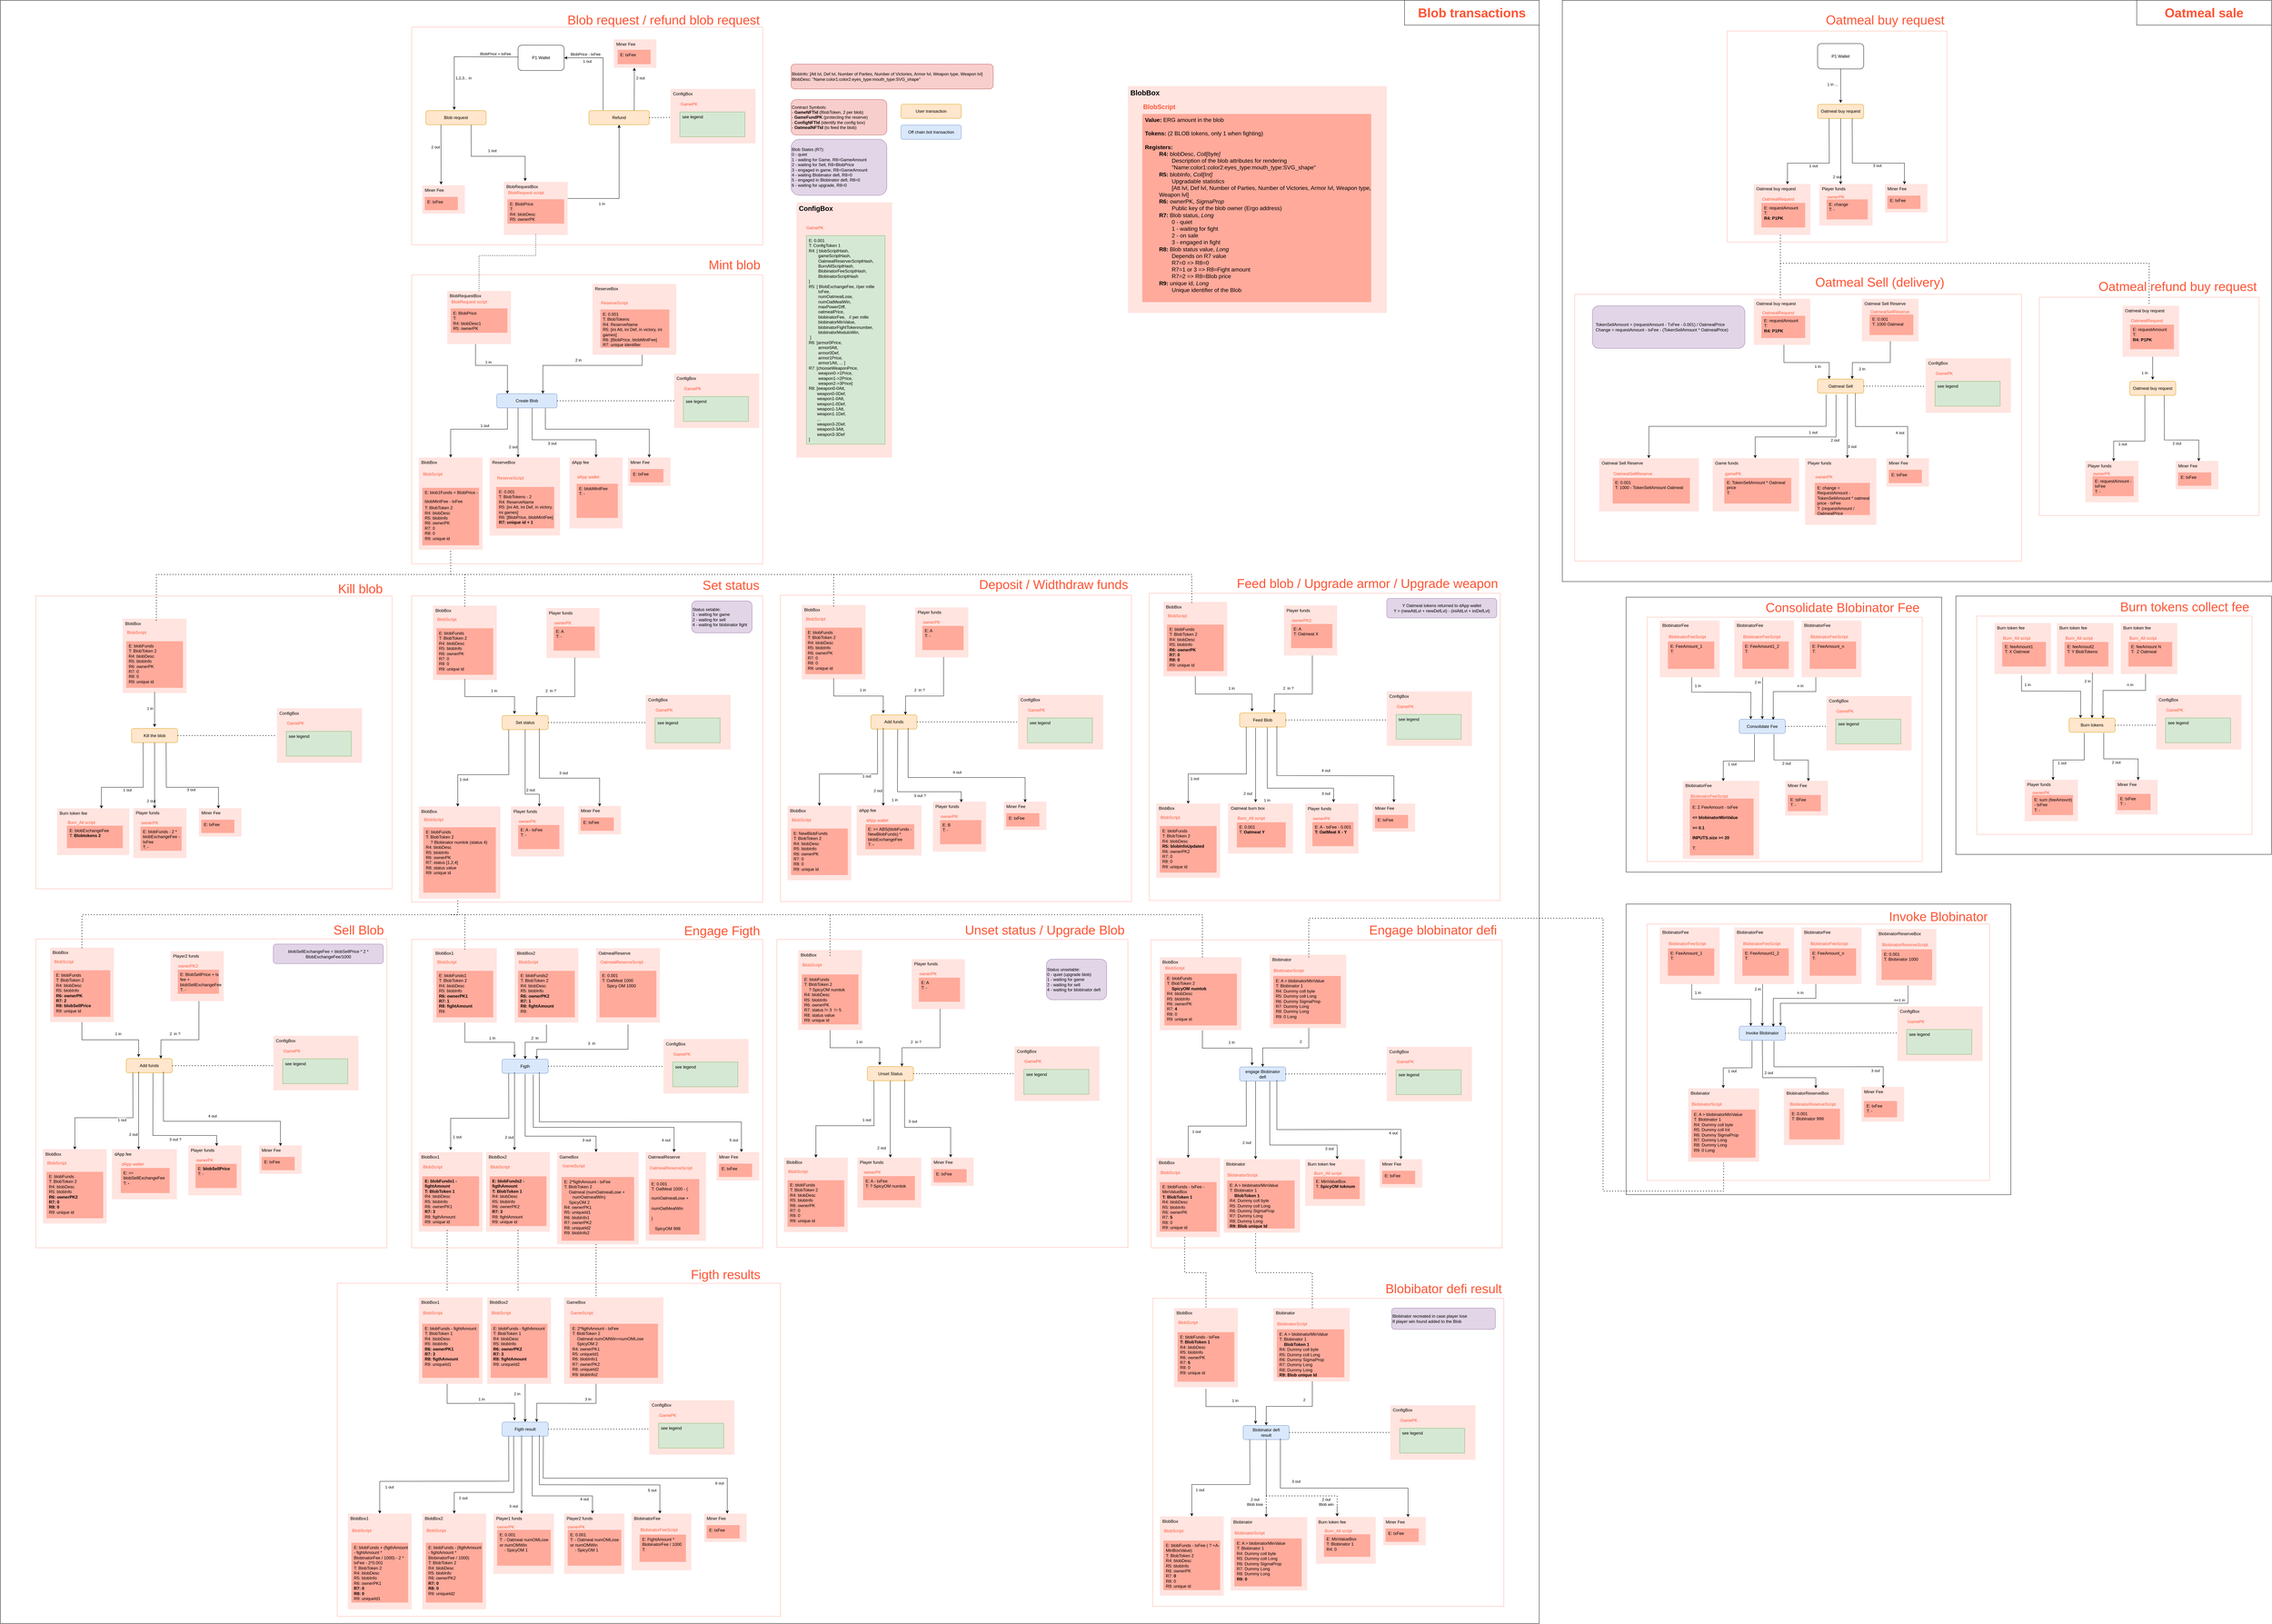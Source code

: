 <mxfile version="19.0.3" type="device"><diagram id="myb6ZBermKOtFnn0iA15" name="Page-1"><mxGraphModel dx="2994" dy="991" grid="1" gridSize="10" guides="1" tooltips="1" connect="1" arrows="1" fold="1" page="1" pageScale="1" pageWidth="1654" pageHeight="2336" background="none" math="0" shadow="0"><root><mxCell id="0"/><mxCell id="1" parent="0"/><mxCell id="Hz1InraLduPrYXlQQGU4-59" value="" style="rounded=0;whiteSpace=wrap;html=1;" parent="1" vertex="1"><mxGeometry x="-1270" width="4340" height="4580" as="geometry"/></mxCell><mxCell id="3D1Uh_t9jPDniqrpvCj1-530" value="" style="rounded=0;whiteSpace=wrap;html=1;fillColor=default;strokeColor=#ffaa9c;fontFamily=Helvetica;fontSize=12;fontColor=#000000;align=left;labelBackgroundColor=none;connectable=0;container=0;allowArrows=0;" parent="1" vertex="1"><mxGeometry x="1975" y="2650.92" width="990" height="869.08" as="geometry"/></mxCell><mxCell id="rE7t76MtqrG4I61QklCu-29" value="" style="rounded=0;whiteSpace=wrap;html=1;fillColor=default;strokeColor=#ffaa9c;fontFamily=Helvetica;fontSize=12;fontColor=#000000;align=left;labelBackgroundColor=none;connectable=0;container=0;allowArrows=0;" parent="1" vertex="1"><mxGeometry x="-1170" y="1680.92" width="1005" height="826.08" as="geometry"/></mxCell><mxCell id="Yz_yYMRCbhXwSkzUkbbv-49" value="" style="rounded=0;whiteSpace=wrap;html=1;" parent="1" vertex="1"><mxGeometry x="4245" y="1680.92" width="890" height="728.9" as="geometry"/></mxCell><mxCell id="oeYKdHW5FldyK1em7WAz-176" value="" style="rounded=0;whiteSpace=wrap;html=1;fontSize=33;fontColor=#FF8000;" parent="1" vertex="1"><mxGeometry x="3135" width="2000" height="1640" as="geometry"/></mxCell><mxCell id="StRbB4TehA5DkQkbTqlA-97" value="Contract Symbols:&lt;br&gt;- &lt;b&gt;GameNFTid&lt;/b&gt; (BlobToken, 2 per blob)&lt;br&gt;- &lt;b&gt;GameFundPK&lt;/b&gt; (protecting the reserve)&lt;br&gt;- &lt;b&gt;ConfigNFTId &lt;/b&gt;(identify the config box)&lt;br&gt;- &lt;b&gt;OatmealNFTId &lt;/b&gt;(to feed the blob)" style="rounded=1;whiteSpace=wrap;html=1;align=left;fillColor=#f8cecc;strokeColor=#b85450;" parent="1" vertex="1"><mxGeometry x="960" y="279.97" width="270" height="100" as="geometry"/></mxCell><mxCell id="StRbB4TehA5DkQkbTqlA-98" value="BlobInfo: [Att lvl, Def lvl, Number of Parties, Number of Victories, Armor lvl, Weapon type, Weapon lvl]&lt;br&gt;BlobDesc: &quot;Name:color1:color2:eyes_type:mouth_type:SVG_shape&quot;" style="rounded=1;whiteSpace=wrap;html=1;fillColor=#f8cecc;strokeColor=#b85450;align=left;" parent="1" vertex="1"><mxGeometry x="960" y="180" width="570" height="70" as="geometry"/></mxCell><mxCell id="StRbB4TehA5DkQkbTqlA-585" value="Blob States (R7):&lt;br&gt;0 - quiet&lt;br&gt;1 - waiting for Game, R8=GameAmount&lt;br&gt;2 - waiting for Sell, R8=BlobPrice&lt;br&gt;3 - engaged in game, R8=GameAmount&lt;br&gt;4 - waiting Blobinator defi, R8=0&lt;br&gt;5 - engaged in Blobinator defi, R8=0&lt;br&gt;6 - waiting for upgrade, R8=0" style="rounded=1;whiteSpace=wrap;html=1;align=left;fillColor=#e1d5e7;strokeColor=#9673a6;" parent="1" vertex="1"><mxGeometry x="960" y="392" width="270" height="158" as="geometry"/></mxCell><mxCell id="drYhlSF1DIXzlwdWL3GJ-6" value="" style="group;rounded=0;labelBackgroundColor=none;fontFamily=Helvetica;fontSize=14;fontColor=none;strokeColor=none;fillColor=none;align=left;html=1;" parent="1" vertex="1" connectable="0"><mxGeometry x="-40" y="440" width="977" height="3080" as="geometry"/></mxCell><mxCell id="drYhlSF1DIXzlwdWL3GJ-7" value="" style="rounded=0;whiteSpace=wrap;html=1;fillColor=default;strokeColor=#ffaa9c;fontFamily=Helvetica;fontSize=12;fontColor=#000000;align=left;labelBackgroundColor=none;connectable=0;container=0;allowArrows=0;" parent="drYhlSF1DIXzlwdWL3GJ-6" vertex="1"><mxGeometry x="-70" y="334.61" width="990" height="815.39" as="geometry"/></mxCell><mxCell id="drYhlSF1DIXzlwdWL3GJ-8" value="&lt;font style=&quot;font-size: 36px&quot;&gt;Mint blob&lt;br&gt;&lt;/font&gt;" style="text;html=1;align=center;verticalAlign=middle;resizable=0;points=[];autosize=1;strokeColor=none;fillColor=none;fontSize=12;fontFamily=Helvetica;fontColor=#fe5535;rounded=0;labelBackgroundColor=none;connectable=0;allowArrows=0;" parent="drYhlSF1DIXzlwdWL3GJ-6" vertex="1"><mxGeometry x="760.001" y="291.0" width="160" height="30" as="geometry"/></mxCell><mxCell id="rE7t76MtqrG4I61QklCu-108" value="1 out" style="edgeLabel;resizable=0;html=1;align=center;verticalAlign=middle;rotation=0;" parent="drYhlSF1DIXzlwdWL3GJ-6" connectable="0" vertex="1"><mxGeometry x="460" y="99.03" as="geometry"><mxPoint x="-14" as="offset"/></mxGeometry></mxCell><mxCell id="drYhlSF1DIXzlwdWL3GJ-44" value="" style="group;allowArrows=0;" parent="drYhlSF1DIXzlwdWL3GJ-6" vertex="1" connectable="0"><mxGeometry x="30" y="380" width="180" height="150" as="geometry"/></mxCell><mxCell id="drYhlSF1DIXzlwdWL3GJ-45" value="&lt;div&gt;BlobRequestBox&lt;/div&gt;" style="rounded=0;whiteSpace=wrap;html=1;fontFamily=Helvetica;fontSize=12;strokeColor=none;fillColor=#ffe4e0;fontColor=#000000;align=left;container=0;labelBackgroundColor=none;allowArrows=0;connectable=0;verticalAlign=top;spacingLeft=5;" parent="drYhlSF1DIXzlwdWL3GJ-44" vertex="1"><mxGeometry width="180.0" height="150" as="geometry"/></mxCell><mxCell id="drYhlSF1DIXzlwdWL3GJ-46" value="" style="group;rounded=0;fontFamily=Helvetica;fontSize=12;fontColor=#000000;strokeColor=none;fillColor=none;align=left;labelBackgroundColor=none;html=1;allowArrows=0;" parent="drYhlSF1DIXzlwdWL3GJ-44" vertex="1" connectable="0"><mxGeometry x="10.0" y="18" width="160" height="124.857" as="geometry"/></mxCell><mxCell id="drYhlSF1DIXzlwdWL3GJ-47" value="&lt;div style=&quot;font-size: 12px&quot; align=&quot;left&quot;&gt;&lt;font style=&quot;font-size: 12px&quot; color=&quot;#000000&quot;&gt;E: BlobPrice&lt;/font&gt;&lt;/div&gt;&lt;div style=&quot;font-size: 12px&quot; align=&quot;left&quot;&gt;&lt;font style=&quot;font-size: 12px&quot; color=&quot;#000000&quot;&gt;T:&amp;nbsp;&lt;br&gt;&lt;/font&gt;&lt;/div&gt;&lt;div style=&quot;font-size: 12px&quot; align=&quot;left&quot;&gt;&lt;font style=&quot;font-size: 12px&quot; color=&quot;#000000&quot;&gt;R4: blobDesc1&lt;/font&gt;&lt;/div&gt;&lt;div style=&quot;font-size: 12px&quot; align=&quot;left&quot;&gt;&lt;font style=&quot;font-size: 12px&quot; color=&quot;#000000&quot;&gt;R5: ownerPK&lt;/font&gt;&lt;/div&gt;" style="rounded=0;whiteSpace=wrap;html=1;fontFamily=Helvetica;fontSize=24;fontColor=#000000;strokeColor=none;fillColor=#ffaa9b;align=left;labelBackgroundColor=none;allowArrows=0;verticalAlign=top;spacingLeft=5;" parent="drYhlSF1DIXzlwdWL3GJ-46" vertex="1"><mxGeometry y="31.21" width="160" height="68.79" as="geometry"/></mxCell><mxCell id="drYhlSF1DIXzlwdWL3GJ-48" value="BlobRequest script" style="text;html=1;align=left;verticalAlign=middle;resizable=0;points=[];autosize=1;strokeColor=none;fillColor=none;fontSize=12;fontFamily=Helvetica;fontColor=#ff5536;rounded=0;labelBackgroundColor=none;allowArrows=0;connectable=0;" parent="drYhlSF1DIXzlwdWL3GJ-46" vertex="1"><mxGeometry y="3.468" width="120" height="20" as="geometry"/></mxCell><mxCell id="drYhlSF1DIXzlwdWL3GJ-148" value="Create Blob" style="rounded=1;whiteSpace=wrap;html=1;fillColor=#dae8fc;strokeColor=#6c8ebf;" parent="drYhlSF1DIXzlwdWL3GJ-6" vertex="1"><mxGeometry x="170" y="670" width="170" height="40" as="geometry"/></mxCell><mxCell id="rE7t76MtqrG4I61QklCu-1" value="" style="group;allowArrows=0;" parent="drYhlSF1DIXzlwdWL3GJ-6" vertex="1" connectable="0"><mxGeometry x="-50" y="850" width="180" height="260" as="geometry"/></mxCell><mxCell id="rE7t76MtqrG4I61QklCu-2" value="&lt;div&gt;BlobBox&lt;/div&gt;" style="rounded=0;whiteSpace=wrap;html=1;fontFamily=Helvetica;fontSize=12;strokeColor=none;fillColor=#ffe4e0;fontColor=#000000;align=left;container=0;labelBackgroundColor=none;allowArrows=0;connectable=0;verticalAlign=top;spacingLeft=5;" parent="rE7t76MtqrG4I61QklCu-1" vertex="1"><mxGeometry width="180" height="260" as="geometry"/></mxCell><mxCell id="rE7t76MtqrG4I61QklCu-3" value="" style="group;rounded=0;fontFamily=Helvetica;fontSize=12;fontColor=#000000;strokeColor=none;fillColor=none;align=left;labelBackgroundColor=none;html=1;allowArrows=0;" parent="rE7t76MtqrG4I61QklCu-1" vertex="1" connectable="0"><mxGeometry x="10" y="31.2" width="160" height="216.419" as="geometry"/></mxCell><mxCell id="rE7t76MtqrG4I61QklCu-4" value="&lt;div style=&quot;font-size: 12px&quot; align=&quot;left&quot;&gt;&lt;font style=&quot;font-size: 12px&quot; color=&quot;#000000&quot;&gt;E: blob1Funds = BlobPrice -&lt;/font&gt;&lt;/div&gt;&lt;span style=&quot;font-size: 12px;&quot;&gt;blobMintFee - txFee&lt;/span&gt;&lt;div style=&quot;font-size: 12px&quot; align=&quot;left&quot;&gt;&lt;font style=&quot;font-size: 12px&quot; color=&quot;#000000&quot;&gt;T: BlobToken 2&lt;br&gt;&lt;/font&gt;&lt;/div&gt;&lt;div style=&quot;font-size: 12px&quot; align=&quot;left&quot;&gt;&lt;font style=&quot;font-size: 12px&quot; color=&quot;#000000&quot;&gt;R4: blobDesc&lt;/font&gt;&lt;/div&gt;&lt;div style=&quot;font-size: 12px&quot; align=&quot;left&quot;&gt;&lt;font style=&quot;font-size: 12px&quot; color=&quot;#000000&quot;&gt;R5: blobInfo&lt;/font&gt;&lt;/div&gt;&lt;div style=&quot;font-size: 12px&quot; align=&quot;left&quot;&gt;&lt;font style=&quot;font-size: 12px&quot; color=&quot;#000000&quot;&gt;R6: ownerPK&lt;/font&gt;&lt;/div&gt;&lt;div style=&quot;font-size: 12px&quot; align=&quot;left&quot;&gt;&lt;font style=&quot;font-size: 12px&quot; color=&quot;#000000&quot;&gt;R7: 0&lt;/font&gt;&lt;/div&gt;&lt;div style=&quot;font-size: 12px&quot;&gt;R8: 0&lt;/div&gt;&lt;div style=&quot;font-size: 12px&quot;&gt;R9: unique id&lt;/div&gt;" style="rounded=0;whiteSpace=wrap;html=1;fontFamily=Helvetica;fontSize=24;fontColor=#000000;strokeColor=none;fillColor=#ffaa9b;align=left;labelBackgroundColor=none;allowArrows=0;verticalAlign=top;spacingLeft=5;" parent="rE7t76MtqrG4I61QklCu-3" vertex="1"><mxGeometry y="54.108" width="160" height="162.311" as="geometry"/></mxCell><mxCell id="rE7t76MtqrG4I61QklCu-5" value="BlobScript" style="text;html=1;align=left;verticalAlign=middle;resizable=0;points=[];autosize=1;strokeColor=none;fillColor=none;fontSize=12;fontFamily=Helvetica;fontColor=#ff5536;rounded=0;labelBackgroundColor=none;allowArrows=0;connectable=0;" parent="rE7t76MtqrG4I61QklCu-3" vertex="1"><mxGeometry y="6.012" width="70" height="20" as="geometry"/></mxCell><mxCell id="rE7t76MtqrG4I61QklCu-6" value="" style="group;allowArrows=0;" parent="drYhlSF1DIXzlwdWL3GJ-6" vertex="1" connectable="0"><mxGeometry x="150" y="850" width="210" height="220" as="geometry"/></mxCell><mxCell id="rE7t76MtqrG4I61QklCu-7" value="&lt;div&gt;ReserveBox&lt;/div&gt;&lt;div&gt;&lt;br&gt;&lt;/div&gt;" style="rounded=0;whiteSpace=wrap;html=1;fontFamily=Helvetica;fontSize=12;strokeColor=none;fillColor=#ffe4e0;fontColor=#000000;align=left;container=0;labelBackgroundColor=none;allowArrows=0;connectable=0;verticalAlign=top;spacingLeft=5;" parent="rE7t76MtqrG4I61QklCu-6" vertex="1"><mxGeometry width="198.333" height="220" as="geometry"/></mxCell><mxCell id="rE7t76MtqrG4I61QklCu-8" value="" style="group;rounded=0;fontFamily=Helvetica;fontSize=12;fontColor=#000000;strokeColor=none;fillColor=none;align=left;labelBackgroundColor=none;html=1;allowArrows=0;" parent="rE7t76MtqrG4I61QklCu-6" vertex="1" connectable="0"><mxGeometry x="18.667" y="44" width="186.667" height="156" as="geometry"/></mxCell><mxCell id="rE7t76MtqrG4I61QklCu-9" value="&lt;div style=&quot;font-size: 12px&quot; align=&quot;left&quot;&gt;&lt;font style=&quot;font-size: 12px&quot; color=&quot;#000000&quot;&gt;E: 0.001&lt;/font&gt;&lt;/div&gt;&lt;div style=&quot;font-size: 12px&quot; align=&quot;left&quot;&gt;&lt;font style=&quot;font-size: 12px&quot; color=&quot;#000000&quot;&gt;T: BlobTokens - 2&lt;br&gt;&lt;/font&gt;&lt;/div&gt;&lt;div style=&quot;font-size: 12px&quot; align=&quot;left&quot;&gt;&lt;font style=&quot;font-size: 12px&quot; color=&quot;#000000&quot;&gt;R4:&amp;nbsp;&lt;/font&gt;&lt;span style=&quot;background-color: initial;&quot;&gt;ReserveName&lt;/span&gt;&lt;/div&gt;&lt;div style=&quot;font-size: 12px&quot;&gt;&lt;div align=&quot;left&quot;&gt;R5: [ini Att, ini Def, in victory, ini games]&lt;font color=&quot;#000000&quot;&gt;&lt;br&gt;&lt;/font&gt;&lt;/div&gt;&lt;div&gt;&lt;div align=&quot;left&quot;&gt;R6: [&lt;span style=&quot;background-color: initial;&quot;&gt;BlobPrice,&amp;nbsp;&lt;/span&gt;&lt;span style=&quot;background-color: initial;&quot;&gt;blobMintFee]&lt;/span&gt;&lt;/div&gt;&lt;div&gt;&lt;b&gt;R7: unique id + 1&amp;nbsp;&lt;/b&gt;&lt;/div&gt;&lt;/div&gt;&lt;/div&gt;" style="rounded=0;whiteSpace=wrap;html=1;fontFamily=Helvetica;fontSize=24;fontColor=#000000;strokeColor=none;fillColor=#ffaa9b;align=left;labelBackgroundColor=none;allowArrows=0;verticalAlign=top;spacingLeft=5;" parent="rE7t76MtqrG4I61QklCu-8" vertex="1"><mxGeometry y="39" width="163.333" height="117.0" as="geometry"/></mxCell><mxCell id="rE7t76MtqrG4I61QklCu-10" value="ReserveScript" style="text;html=1;align=left;verticalAlign=middle;resizable=0;points=[];autosize=1;strokeColor=none;fillColor=none;fontSize=12;fontFamily=Helvetica;fontColor=#ff5536;rounded=0;labelBackgroundColor=none;allowArrows=0;connectable=0;" parent="rE7t76MtqrG4I61QklCu-8" vertex="1"><mxGeometry y="4.333" width="90" height="20" as="geometry"/></mxCell><mxCell id="rE7t76MtqrG4I61QklCu-16" value="" style="group;allowArrows=0;" parent="drYhlSF1DIXzlwdWL3GJ-6" vertex="1" connectable="0"><mxGeometry x="375" y="850" width="160" height="199.98" as="geometry"/></mxCell><mxCell id="rE7t76MtqrG4I61QklCu-17" value="&lt;div&gt;dApp fee&lt;/div&gt;" style="rounded=0;whiteSpace=wrap;html=1;fontFamily=Helvetica;fontSize=12;strokeColor=none;fillColor=#ffe4e0;fontColor=#000000;align=left;container=0;labelBackgroundColor=none;allowArrows=0;connectable=0;verticalAlign=top;spacingLeft=5;" parent="rE7t76MtqrG4I61QklCu-16" vertex="1"><mxGeometry width="150" height="199.98" as="geometry"/></mxCell><mxCell id="rE7t76MtqrG4I61QklCu-18" value="" style="group;rounded=0;fontFamily=Helvetica;fontSize=12;fontColor=#000000;strokeColor=none;fillColor=none;align=left;labelBackgroundColor=none;html=1;allowArrows=0;" parent="rE7t76MtqrG4I61QklCu-16" vertex="1" connectable="0"><mxGeometry x="20.27" y="41.85" width="132.73" height="128.56" as="geometry"/></mxCell><mxCell id="rE7t76MtqrG4I61QklCu-19" value="&lt;div style=&quot;font-size: 12px&quot; align=&quot;left&quot;&gt;&lt;font style=&quot;font-size: 12px&quot; color=&quot;#000000&quot;&gt;E: blobMintFee&lt;/font&gt;&lt;/div&gt;&lt;div style=&quot;font-size: 12px&quot; align=&quot;left&quot;&gt;&lt;font style=&quot;font-size: 12px&quot; color=&quot;#000000&quot;&gt;T: -&lt;/font&gt;&lt;/div&gt;&lt;div style=&quot;font-size: 12px&quot;&gt;&lt;br&gt;&lt;/div&gt;" style="rounded=0;whiteSpace=wrap;html=1;fontFamily=Helvetica;fontSize=24;fontColor=#000000;strokeColor=none;fillColor=#ffaa9b;align=left;labelBackgroundColor=none;allowArrows=0;verticalAlign=top;spacingLeft=5;" parent="rE7t76MtqrG4I61QklCu-18" vertex="1"><mxGeometry y="32.14" width="116.139" height="96.42" as="geometry"/></mxCell><mxCell id="rE7t76MtqrG4I61QklCu-20" value="dApp wallet" style="text;html=1;align=left;verticalAlign=middle;resizable=0;points=[];autosize=1;strokeColor=none;fillColor=none;fontSize=12;fontFamily=Helvetica;fontColor=#ff5536;rounded=0;labelBackgroundColor=none;allowArrows=0;connectable=0;" parent="rE7t76MtqrG4I61QklCu-18" vertex="1"><mxGeometry y="3.571" width="80" height="20" as="geometry"/></mxCell><mxCell id="drYhlSF1DIXzlwdWL3GJ-149" value="" style="endArrow=classic;html=1;rounded=0;" parent="drYhlSF1DIXzlwdWL3GJ-6" edge="1"><mxGeometry width="50" height="50" relative="1" as="geometry"><mxPoint x="110" y="530" as="sourcePoint"/><mxPoint x="200" y="670" as="targetPoint"/><Array as="points"><mxPoint x="110" y="590"/><mxPoint x="200" y="590"/></Array></mxGeometry></mxCell><mxCell id="drYhlSF1DIXzlwdWL3GJ-150" value="" style="endArrow=classic;html=1;rounded=0;" parent="drYhlSF1DIXzlwdWL3GJ-6" edge="1"><mxGeometry width="50" height="50" relative="1" as="geometry"><mxPoint x="580" y="560" as="sourcePoint"/><mxPoint x="300" y="670" as="targetPoint"/><Array as="points"><mxPoint x="580" y="590"/><mxPoint x="300" y="590"/></Array></mxGeometry></mxCell><mxCell id="rE7t76MtqrG4I61QklCu-21" value="" style="endArrow=classic;html=1;rounded=0;exitX=0.176;exitY=1.029;exitDx=0;exitDy=0;exitPerimeter=0;" parent="drYhlSF1DIXzlwdWL3GJ-6" source="drYhlSF1DIXzlwdWL3GJ-148" edge="1"><mxGeometry width="50" height="50" relative="1" as="geometry"><mxPoint x="660" y="710" as="sourcePoint"/><mxPoint x="40" y="850" as="targetPoint"/><Array as="points"><mxPoint x="200" y="770"/><mxPoint x="40" y="770"/></Array></mxGeometry></mxCell><mxCell id="rE7t76MtqrG4I61QklCu-22" value="" style="endArrow=classic;html=1;rounded=0;" parent="drYhlSF1DIXzlwdWL3GJ-6" edge="1"><mxGeometry width="50" height="50" relative="1" as="geometry"><mxPoint x="230" y="710" as="sourcePoint"/><mxPoint x="230" y="850" as="targetPoint"/><Array as="points"><mxPoint x="230" y="760"/><mxPoint x="230" y="800"/></Array></mxGeometry></mxCell><mxCell id="rE7t76MtqrG4I61QklCu-23" value="" style="endArrow=classic;html=1;rounded=0;exitX=0.587;exitY=0.993;exitDx=0;exitDy=0;exitPerimeter=0;" parent="drYhlSF1DIXzlwdWL3GJ-6" source="drYhlSF1DIXzlwdWL3GJ-148" edge="1"><mxGeometry width="50" height="50" relative="1" as="geometry"><mxPoint x="660" y="710" as="sourcePoint"/><mxPoint x="450" y="850" as="targetPoint"/><Array as="points"><mxPoint x="270" y="800"/><mxPoint x="450" y="800"/></Array></mxGeometry></mxCell><mxCell id="rE7t76MtqrG4I61QklCu-24" value="" style="group;allowArrows=0;" parent="drYhlSF1DIXzlwdWL3GJ-6" vertex="1" connectable="0"><mxGeometry x="440" y="360" width="250" height="200" as="geometry"/></mxCell><mxCell id="rE7t76MtqrG4I61QklCu-25" value="&lt;div&gt;ReserveBox&lt;/div&gt;&lt;div&gt;&lt;br&gt;&lt;/div&gt;" style="rounded=0;whiteSpace=wrap;html=1;fontFamily=Helvetica;fontSize=12;strokeColor=none;fillColor=#ffe4e0;fontColor=#000000;align=left;container=0;labelBackgroundColor=none;allowArrows=0;connectable=0;verticalAlign=top;spacingLeft=5;" parent="rE7t76MtqrG4I61QklCu-24" vertex="1"><mxGeometry width="236.111" height="200" as="geometry"/></mxCell><mxCell id="rE7t76MtqrG4I61QklCu-26" value="" style="group;rounded=0;fontFamily=Helvetica;fontSize=12;fontColor=#000000;strokeColor=none;fillColor=none;align=left;labelBackgroundColor=none;html=1;allowArrows=0;" parent="rE7t76MtqrG4I61QklCu-24" vertex="1" connectable="0"><mxGeometry x="22.222" y="40.004" width="222.222" height="140" as="geometry"/></mxCell><mxCell id="rE7t76MtqrG4I61QklCu-27" value="&lt;div style=&quot;font-size: 12px&quot; align=&quot;left&quot;&gt;&lt;font style=&quot;font-size: 12px&quot; color=&quot;#000000&quot;&gt;E: 0.001&lt;/font&gt;&lt;/div&gt;&lt;div style=&quot;font-size: 12px&quot; align=&quot;left&quot;&gt;&lt;font style=&quot;font-size: 12px&quot; color=&quot;#000000&quot;&gt;T: BlobTokens&lt;/font&gt;&lt;/div&gt;&lt;div style=&quot;font-size: 12px&quot; align=&quot;left&quot;&gt;&lt;font style=&quot;font-size: 12px&quot; color=&quot;#000000&quot;&gt;R4: ReserveName&lt;/font&gt;&lt;/div&gt;&lt;div style=&quot;font-size: 12px&quot; align=&quot;left&quot;&gt;R5: [ini Att, ini Def, in victory, ini games]&lt;font style=&quot;font-size: 12px&quot; color=&quot;#000000&quot;&gt;&lt;br&gt;&lt;/font&gt;&lt;/div&gt;&lt;div style=&quot;font-size: 12px&quot; align=&quot;left&quot;&gt;R6: [&lt;span style=&quot;background-color: initial;&quot;&gt;BlobPrice,&amp;nbsp;&lt;/span&gt;&lt;span style=&quot;background-color: initial;&quot;&gt;blobMintFee]&lt;/span&gt;&lt;/div&gt;&lt;div style=&quot;font-size: 12px&quot;&gt;R7: unique identifier&lt;/div&gt;" style="rounded=0;whiteSpace=wrap;html=1;fontFamily=Helvetica;fontSize=24;fontColor=#000000;strokeColor=none;fillColor=#ffaa9b;align=left;labelBackgroundColor=none;allowArrows=0;verticalAlign=top;spacingLeft=5;" parent="rE7t76MtqrG4I61QklCu-26" vertex="1"><mxGeometry y="32.14" width="194.444" height="107.86" as="geometry"/></mxCell><mxCell id="rE7t76MtqrG4I61QklCu-28" value="ReserveScript" style="text;html=1;align=left;verticalAlign=middle;resizable=0;points=[];autosize=1;strokeColor=none;fillColor=none;fontSize=12;fontFamily=Helvetica;fontColor=#ff5536;rounded=0;labelBackgroundColor=none;allowArrows=0;connectable=0;" parent="rE7t76MtqrG4I61QklCu-26" vertex="1"><mxGeometry y="3.571" width="90" height="20" as="geometry"/></mxCell><mxCell id="rE7t76MtqrG4I61QklCu-111" value="1 in" style="edgeLabel;resizable=0;html=1;align=center;verticalAlign=middle;rotation=0;" parent="drYhlSF1DIXzlwdWL3GJ-6" connectable="0" vertex="1"><mxGeometry x="140" y="590.02" as="geometry"><mxPoint x="6" y="-9" as="offset"/></mxGeometry></mxCell><mxCell id="rE7t76MtqrG4I61QklCu-113" value="1 out" style="edgeLabel;resizable=0;html=1;align=center;verticalAlign=middle;rotation=0;" parent="drYhlSF1DIXzlwdWL3GJ-6" connectable="0" vertex="1"><mxGeometry x="150" y="760.02" as="geometry"><mxPoint x="-14" as="offset"/></mxGeometry></mxCell><mxCell id="rE7t76MtqrG4I61QklCu-114" value="2 out" style="edgeLabel;resizable=0;html=1;align=center;verticalAlign=middle;rotation=0;" parent="drYhlSF1DIXzlwdWL3GJ-6" connectable="0" vertex="1"><mxGeometry x="230" y="820" as="geometry"><mxPoint x="-14" as="offset"/></mxGeometry></mxCell><mxCell id="rE7t76MtqrG4I61QklCu-115" value="3 out" style="edgeLabel;resizable=0;html=1;align=center;verticalAlign=middle;rotation=0;" parent="drYhlSF1DIXzlwdWL3GJ-6" connectable="0" vertex="1"><mxGeometry x="340" y="810" as="geometry"><mxPoint x="-14" as="offset"/></mxGeometry></mxCell><mxCell id="rE7t76MtqrG4I61QklCu-112" value="2 in" style="edgeLabel;resizable=0;html=1;align=center;verticalAlign=middle;rotation=0;" parent="drYhlSF1DIXzlwdWL3GJ-6" connectable="0" vertex="1"><mxGeometry x="150" y="600.02" as="geometry"><mxPoint x="250" y="-25" as="offset"/></mxGeometry></mxCell><mxCell id="rE7t76MtqrG4I61QklCu-162" value="" style="group;allowArrows=0;" parent="drYhlSF1DIXzlwdWL3GJ-6" vertex="1" connectable="0"><mxGeometry x="540" y="850" width="120" height="80" as="geometry"/></mxCell><mxCell id="rE7t76MtqrG4I61QklCu-163" value="&lt;div&gt;Miner Fee&lt;/div&gt;" style="rounded=0;whiteSpace=wrap;html=1;fontFamily=Helvetica;fontSize=12;strokeColor=none;fillColor=#ffe4e0;fontColor=#000000;align=left;container=0;labelBackgroundColor=none;allowArrows=0;connectable=0;verticalAlign=top;spacingLeft=5;" parent="rE7t76MtqrG4I61QklCu-162" vertex="1"><mxGeometry width="120" height="80" as="geometry"/></mxCell><mxCell id="rE7t76MtqrG4I61QklCu-164" value="" style="group;rounded=0;fontFamily=Helvetica;fontSize=12;fontColor=#000000;strokeColor=none;fillColor=none;align=left;labelBackgroundColor=none;html=1;allowArrows=0;" parent="rE7t76MtqrG4I61QklCu-162" vertex="1" connectable="0"><mxGeometry x="6.67" y="20" width="106.67" height="50" as="geometry"/></mxCell><mxCell id="rE7t76MtqrG4I61QklCu-165" value="&lt;div style=&quot;font-size: 12px&quot; align=&quot;left&quot;&gt;&lt;font style=&quot;font-size: 12px&quot; color=&quot;#000000&quot;&gt;E: txFee&lt;/font&gt;&lt;/div&gt;&lt;div style=&quot;font-size: 12px&quot; align=&quot;left&quot;&gt;&lt;br&gt;&lt;/div&gt;" style="rounded=0;whiteSpace=wrap;html=1;fontFamily=Helvetica;fontSize=24;fontColor=#000000;strokeColor=none;fillColor=#ffaa9b;align=left;labelBackgroundColor=none;allowArrows=0;verticalAlign=top;spacingLeft=5;" parent="rE7t76MtqrG4I61QklCu-164" vertex="1"><mxGeometry y="12.5" width="93.336" height="37.5" as="geometry"/></mxCell><mxCell id="i25c0c4CprSUn0QhnLrD-211" value="" style="rounded=0;whiteSpace=wrap;html=1;fillColor=default;strokeColor=#ffaa9c;fontFamily=Helvetica;fontSize=12;fontColor=#000000;align=left;labelBackgroundColor=none;connectable=0;container=0;allowArrows=0;" parent="drYhlSF1DIXzlwdWL3GJ-6" vertex="1"><mxGeometry x="-70" y="2210" width="990" height="870" as="geometry"/></mxCell><mxCell id="i25c0c4CprSUn0QhnLrD-212" value="Figth" style="rounded=1;whiteSpace=wrap;html=1;fillColor=#dae8fc;strokeColor=#6c8ebf;" parent="drYhlSF1DIXzlwdWL3GJ-6" vertex="1"><mxGeometry x="185" y="2547.64" width="130" height="40" as="geometry"/></mxCell><mxCell id="i25c0c4CprSUn0QhnLrD-213" value="1 in" style="edgeLabel;resizable=0;html=1;align=center;verticalAlign=middle;rotation=0;" parent="drYhlSF1DIXzlwdWL3GJ-6" connectable="0" vertex="1"><mxGeometry x="170" y="2444.54" as="geometry"><mxPoint x="-13" y="43" as="offset"/></mxGeometry></mxCell><mxCell id="i25c0c4CprSUn0QhnLrD-214" value="&lt;font style=&quot;font-size: 36px&quot;&gt;Engage Figth&lt;br&gt;&lt;/font&gt;" style="text;html=1;align=center;verticalAlign=middle;resizable=0;points=[];autosize=1;strokeColor=none;fillColor=none;fontSize=12;fontFamily=Helvetica;fontColor=#fe5535;rounded=0;labelBackgroundColor=none;connectable=0;allowArrows=0;" parent="drYhlSF1DIXzlwdWL3GJ-6" vertex="1"><mxGeometry x="690" y="2170" width="230" height="30" as="geometry"/></mxCell><mxCell id="i25c0c4CprSUn0QhnLrD-215" value="" style="endArrow=none;dashed=1;html=1;dashPattern=1 3;strokeWidth=2;rounded=0;exitX=1;exitY=0.5;exitDx=0;exitDy=0;" parent="drYhlSF1DIXzlwdWL3GJ-6" source="i25c0c4CprSUn0QhnLrD-212" edge="1"><mxGeometry width="50" height="50" relative="1" as="geometry"><mxPoint x="500" y="2104.54" as="sourcePoint"/><mxPoint x="660" y="2568" as="targetPoint"/></mxGeometry></mxCell><mxCell id="i25c0c4CprSUn0QhnLrD-216" value="" style="endArrow=classic;html=1;rounded=0;" parent="drYhlSF1DIXzlwdWL3GJ-6" edge="1"><mxGeometry width="50" height="50" relative="1" as="geometry"><mxPoint x="80" y="2444.54" as="sourcePoint"/><mxPoint x="220" y="2543.54" as="targetPoint"/><Array as="points"><mxPoint x="80" y="2500"/><mxPoint x="220" y="2500"/></Array></mxGeometry></mxCell><mxCell id="i25c0c4CprSUn0QhnLrD-217" value="" style="endArrow=classic;html=1;rounded=0;exitX=0.143;exitY=0.987;exitDx=0;exitDy=0;exitPerimeter=0;" parent="drYhlSF1DIXzlwdWL3GJ-6" source="i25c0c4CprSUn0QhnLrD-212" edge="1"><mxGeometry width="50" height="50" relative="1" as="geometry"><mxPoint x="500" y="2104.54" as="sourcePoint"/><mxPoint x="40" y="2804.54" as="targetPoint"/><Array as="points"><mxPoint x="204" y="2714.54"/><mxPoint x="40" y="2714.54"/></Array></mxGeometry></mxCell><mxCell id="i25c0c4CprSUn0QhnLrD-218" value="2 out" style="edgeLabel;resizable=0;html=1;align=center;verticalAlign=middle;rotation=0;" parent="drYhlSF1DIXzlwdWL3GJ-6" connectable="0" vertex="1"><mxGeometry x="300" y="2740" as="geometry"><mxPoint x="-95" y="28" as="offset"/></mxGeometry></mxCell><mxCell id="i25c0c4CprSUn0QhnLrD-219" value="1 out" style="edgeLabel;resizable=0;html=1;align=center;verticalAlign=middle;rotation=0;" parent="drYhlSF1DIXzlwdWL3GJ-6" connectable="0" vertex="1"><mxGeometry x="70" y="2770" as="geometry"><mxPoint x="-12" y="-3" as="offset"/></mxGeometry></mxCell><mxCell id="i25c0c4CprSUn0QhnLrD-220" value="" style="group;allowArrows=0;" parent="drYhlSF1DIXzlwdWL3GJ-6" vertex="1" connectable="0"><mxGeometry x="790" y="2810" width="120" height="80" as="geometry"/></mxCell><mxCell id="i25c0c4CprSUn0QhnLrD-221" value="&lt;div&gt;Miner Fee&lt;/div&gt;" style="rounded=0;whiteSpace=wrap;html=1;fontFamily=Helvetica;fontSize=12;strokeColor=none;fillColor=#ffe4e0;fontColor=#000000;align=left;container=0;labelBackgroundColor=none;allowArrows=0;connectable=0;verticalAlign=top;spacingLeft=5;" parent="i25c0c4CprSUn0QhnLrD-220" vertex="1"><mxGeometry width="120" height="80" as="geometry"/></mxCell><mxCell id="i25c0c4CprSUn0QhnLrD-222" value="" style="group;rounded=0;fontFamily=Helvetica;fontSize=12;fontColor=#000000;strokeColor=none;fillColor=none;align=left;labelBackgroundColor=none;html=1;allowArrows=0;" parent="i25c0c4CprSUn0QhnLrD-220" vertex="1" connectable="0"><mxGeometry x="6.67" y="20" width="106.67" height="50" as="geometry"/></mxCell><mxCell id="i25c0c4CprSUn0QhnLrD-223" value="&lt;div style=&quot;font-size: 12px&quot; align=&quot;left&quot;&gt;&lt;font style=&quot;font-size: 12px&quot; color=&quot;#000000&quot;&gt;E: txFee&lt;/font&gt;&lt;/div&gt;&lt;div style=&quot;font-size: 12px&quot; align=&quot;left&quot;&gt;&lt;br&gt;&lt;/div&gt;" style="rounded=0;whiteSpace=wrap;html=1;fontFamily=Helvetica;fontSize=24;fontColor=#000000;strokeColor=none;fillColor=#ffaa9b;align=left;labelBackgroundColor=none;allowArrows=0;verticalAlign=top;spacingLeft=5;" parent="i25c0c4CprSUn0QhnLrD-222" vertex="1"><mxGeometry y="12.5" width="93.336" height="37.5" as="geometry"/></mxCell><mxCell id="i25c0c4CprSUn0QhnLrD-234" value="3 out" style="edgeLabel;resizable=0;html=1;align=center;verticalAlign=middle;rotation=0;" parent="drYhlSF1DIXzlwdWL3GJ-6" connectable="0" vertex="1"><mxGeometry x="265" y="2789.54" as="geometry"><mxPoint x="158" y="-14" as="offset"/></mxGeometry></mxCell><mxCell id="i25c0c4CprSUn0QhnLrD-235" value="" style="endArrow=classic;html=1;rounded=0;exitX=0.269;exitY=0.922;exitDx=0;exitDy=0;exitPerimeter=0;" parent="drYhlSF1DIXzlwdWL3GJ-6" source="i25c0c4CprSUn0QhnLrD-212" edge="1"><mxGeometry width="50" height="50" relative="1" as="geometry"><mxPoint x="220" y="2594.54" as="sourcePoint"/><mxPoint x="220" y="2804.54" as="targetPoint"/></mxGeometry></mxCell><mxCell id="i25c0c4CprSUn0QhnLrD-236" value="" style="endArrow=classic;html=1;rounded=0;" parent="drYhlSF1DIXzlwdWL3GJ-6" edge="1"><mxGeometry width="50" height="50" relative="1" as="geometry"><mxPoint x="290" y="2584.54" as="sourcePoint"/><mxPoint x="860" y="2810" as="targetPoint"/><Array as="points"><mxPoint x="290" y="2724.54"/><mxPoint x="860" y="2725"/></Array></mxGeometry></mxCell><mxCell id="i25c0c4CprSUn0QhnLrD-237" value="" style="endArrow=classic;html=1;rounded=0;entryX=0.5;entryY=0;entryDx=0;entryDy=0;" parent="drYhlSF1DIXzlwdWL3GJ-6" target="i25c0c4CprSUn0QhnLrD-212" edge="1"><mxGeometry width="50" height="50" relative="1" as="geometry"><mxPoint x="310" y="2450" as="sourcePoint"/><mxPoint x="350" y="2624.54" as="targetPoint"/><Array as="points"><mxPoint x="310" y="2500"/><mxPoint x="250" y="2500"/></Array></mxGeometry></mxCell><mxCell id="i25c0c4CprSUn0QhnLrD-238" value="2&amp;nbsp; in" style="edgeLabel;resizable=0;html=1;align=center;verticalAlign=middle;rotation=0;" parent="drYhlSF1DIXzlwdWL3GJ-6" connectable="0" vertex="1"><mxGeometry x="290" y="2444.54" as="geometry"><mxPoint x="-13" y="43" as="offset"/></mxGeometry></mxCell><mxCell id="i25c0c4CprSUn0QhnLrD-239" value="" style="endArrow=classic;html=1;rounded=0;" parent="drYhlSF1DIXzlwdWL3GJ-6" edge="1"><mxGeometry width="50" height="50" relative="1" as="geometry"><mxPoint x="250" y="2590" as="sourcePoint"/><mxPoint x="450" y="2810" as="targetPoint"/><Array as="points"><mxPoint x="250" y="2765"/><mxPoint x="450" y="2765"/></Array></mxGeometry></mxCell><mxCell id="i25c0c4CprSUn0QhnLrD-240" value="5 out" style="edgeLabel;resizable=0;html=1;align=center;verticalAlign=middle;rotation=0;" parent="drYhlSF1DIXzlwdWL3GJ-6" connectable="0" vertex="1"><mxGeometry x="680" y="2789.54" as="geometry"><mxPoint x="158" y="-14" as="offset"/></mxGeometry></mxCell><mxCell id="i25c0c4CprSUn0QhnLrD-251" value="" style="group;allowArrows=0;" parent="drYhlSF1DIXzlwdWL3GJ-6" vertex="1" connectable="0"><mxGeometry x="-10" y="2234.54" width="180" height="210" as="geometry"/></mxCell><mxCell id="i25c0c4CprSUn0QhnLrD-252" value="&lt;div&gt;BlobBox1&lt;/div&gt;" style="rounded=0;whiteSpace=wrap;html=1;fontFamily=Helvetica;fontSize=12;strokeColor=none;fillColor=#ffe4e0;fontColor=#000000;align=left;container=0;labelBackgroundColor=none;allowArrows=0;connectable=0;verticalAlign=top;spacingLeft=5;" parent="i25c0c4CprSUn0QhnLrD-251" vertex="1"><mxGeometry width="180" height="210" as="geometry"/></mxCell><mxCell id="i25c0c4CprSUn0QhnLrD-253" value="" style="group;rounded=0;fontFamily=Helvetica;fontSize=12;fontColor=#000000;strokeColor=none;fillColor=none;align=left;labelBackgroundColor=none;html=1;allowArrows=0;" parent="i25c0c4CprSUn0QhnLrD-251" vertex="1" connectable="0"><mxGeometry x="10" y="25.2" width="160" height="170" as="geometry"/></mxCell><mxCell id="i25c0c4CprSUn0QhnLrD-254" value="&lt;div style=&quot;font-size: 12px&quot; align=&quot;left&quot;&gt;&lt;font style=&quot;font-size: 12px&quot; color=&quot;#000000&quot;&gt;E: blobFunds1&lt;/font&gt;&lt;/div&gt;&lt;div style=&quot;font-size: 12px&quot; align=&quot;left&quot;&gt;&lt;font style=&quot;font-size: 12px&quot; color=&quot;#000000&quot;&gt;T: BlobToken 2&lt;br&gt;&lt;/font&gt;&lt;/div&gt;&lt;div style=&quot;font-size: 12px&quot; align=&quot;left&quot;&gt;&lt;font style=&quot;font-size: 12px&quot; color=&quot;#000000&quot;&gt;R4: blobDesc&lt;/font&gt;&lt;/div&gt;&lt;div style=&quot;font-size: 12px&quot; align=&quot;left&quot;&gt;&lt;font style=&quot;font-size: 12px&quot; color=&quot;#000000&quot;&gt;R5: blobInfo&lt;/font&gt;&lt;/div&gt;&lt;div style=&quot;font-size: 12px&quot; align=&quot;left&quot;&gt;&lt;font style=&quot;font-size: 12px&quot; color=&quot;#000000&quot;&gt;&lt;b&gt;R6: ownerPK1&lt;/b&gt;&lt;/font&gt;&lt;/div&gt;&lt;div style=&quot;font-size: 12px&quot; align=&quot;left&quot;&gt;&lt;font style=&quot;font-size: 12px&quot; color=&quot;#000000&quot;&gt;&lt;b&gt;R7: 1&lt;/b&gt;&lt;/font&gt;&lt;/div&gt;&lt;div style=&quot;font-size: 12px&quot;&gt;&lt;b&gt;R8: fightAmount&lt;/b&gt;&lt;/div&gt;&lt;div style=&quot;font-size: 12px&quot;&gt;&lt;span style=&quot;background-color: initial;&quot;&gt;R9:&amp;nbsp;&lt;/span&gt;&lt;/div&gt;" style="rounded=0;whiteSpace=wrap;html=1;fontFamily=Helvetica;fontSize=24;fontColor=#000000;strokeColor=none;fillColor=#ffaa9b;align=left;labelBackgroundColor=none;allowArrows=0;verticalAlign=top;spacingLeft=5;" parent="i25c0c4CprSUn0QhnLrD-253" vertex="1"><mxGeometry y="38.7" width="160" height="131.3" as="geometry"/></mxCell><mxCell id="i25c0c4CprSUn0QhnLrD-255" value="BlobScript" style="text;html=1;align=left;verticalAlign=middle;resizable=0;points=[];autosize=1;strokeColor=none;fillColor=none;fontSize=12;fontFamily=Helvetica;fontColor=#ff5536;rounded=0;labelBackgroundColor=none;allowArrows=0;connectable=0;" parent="i25c0c4CprSUn0QhnLrD-253" vertex="1"><mxGeometry y="4.3" width="70" height="20" as="geometry"/></mxCell><mxCell id="i25c0c4CprSUn0QhnLrD-267" value="" style="group;allowArrows=0;" parent="drYhlSF1DIXzlwdWL3GJ-6" vertex="1" connectable="0"><mxGeometry x="-50" y="2810" width="180" height="224.54" as="geometry"/></mxCell><mxCell id="i25c0c4CprSUn0QhnLrD-268" value="&lt;div&gt;BlobBox1&lt;/div&gt;" style="rounded=0;whiteSpace=wrap;html=1;fontFamily=Helvetica;fontSize=12;strokeColor=none;fillColor=#ffe4e0;fontColor=#000000;align=left;container=0;labelBackgroundColor=none;allowArrows=0;connectable=0;verticalAlign=top;spacingLeft=5;" parent="i25c0c4CprSUn0QhnLrD-267" vertex="1"><mxGeometry width="180" height="224.54" as="geometry"/></mxCell><mxCell id="i25c0c4CprSUn0QhnLrD-269" value="" style="group;rounded=0;fontFamily=Helvetica;fontSize=12;fontColor=#000000;strokeColor=none;fillColor=none;align=left;labelBackgroundColor=none;html=1;allowArrows=0;" parent="i25c0c4CprSUn0QhnLrD-267" vertex="1" connectable="0"><mxGeometry x="10" y="26.945" width="160" height="181.77" as="geometry"/></mxCell><mxCell id="i25c0c4CprSUn0QhnLrD-270" value="&lt;div style=&quot;font-size: 12px&quot; align=&quot;left&quot;&gt;&lt;font style=&quot;font-size: 12px&quot; color=&quot;#000000&quot;&gt;&lt;b&gt;E: blobFunds1 - fightAmount&lt;/b&gt;&lt;/font&gt;&lt;/div&gt;&lt;div style=&quot;font-size: 12px&quot; align=&quot;left&quot;&gt;&lt;font style=&quot;font-size: 12px&quot; color=&quot;#000000&quot;&gt;&lt;b&gt;T: BlobToken 1&lt;/b&gt;&lt;br&gt;&lt;/font&gt;&lt;/div&gt;&lt;div style=&quot;font-size: 12px&quot; align=&quot;left&quot;&gt;&lt;font style=&quot;font-size: 12px&quot; color=&quot;#000000&quot;&gt;R4: blobDesc&lt;/font&gt;&lt;/div&gt;&lt;div style=&quot;font-size: 12px&quot; align=&quot;left&quot;&gt;&lt;font style=&quot;font-size: 12px&quot; color=&quot;#000000&quot;&gt;R5: blobInfo&lt;/font&gt;&lt;/div&gt;&lt;div style=&quot;font-size: 12px&quot; align=&quot;left&quot;&gt;&lt;font style=&quot;font-size: 12px&quot; color=&quot;#000000&quot;&gt;R6: ownerPK1&lt;/font&gt;&lt;/div&gt;&lt;div style=&quot;font-size: 12px&quot; align=&quot;left&quot;&gt;&lt;font style=&quot;font-size: 12px&quot; color=&quot;#000000&quot;&gt;&lt;b&gt;R7: 3&lt;/b&gt;&lt;/font&gt;&lt;/div&gt;&lt;div style=&quot;font-size: 12px&quot;&gt;R8: figthAmount&lt;/div&gt;&lt;div style=&quot;font-size: 12px&quot;&gt;&lt;span style=&quot;background-color: initial;&quot;&gt;R9: unique id&lt;/span&gt;&lt;/div&gt;" style="rounded=0;whiteSpace=wrap;html=1;fontFamily=Helvetica;fontSize=24;fontColor=#000000;strokeColor=none;fillColor=#ffaa9b;align=left;labelBackgroundColor=none;allowArrows=0;verticalAlign=top;spacingLeft=5;" parent="i25c0c4CprSUn0QhnLrD-269" vertex="1"><mxGeometry y="41.38" width="160" height="140.391" as="geometry"/></mxCell><mxCell id="i25c0c4CprSUn0QhnLrD-271" value="BlobScript" style="text;html=1;align=left;verticalAlign=middle;resizable=0;points=[];autosize=1;strokeColor=none;fillColor=none;fontSize=12;fontFamily=Helvetica;fontColor=#ff5536;rounded=0;labelBackgroundColor=none;allowArrows=0;connectable=0;" parent="i25c0c4CprSUn0QhnLrD-269" vertex="1"><mxGeometry y="4.598" width="70" height="20" as="geometry"/></mxCell><mxCell id="i25c0c4CprSUn0QhnLrD-272" value="" style="group;allowArrows=0;" parent="drYhlSF1DIXzlwdWL3GJ-6" vertex="1" connectable="0"><mxGeometry x="140" y="2810" width="180" height="224.54" as="geometry"/></mxCell><mxCell id="i25c0c4CprSUn0QhnLrD-273" value="&lt;div&gt;BlobBox2&lt;/div&gt;" style="rounded=0;whiteSpace=wrap;html=1;fontFamily=Helvetica;fontSize=12;strokeColor=none;fillColor=#ffe4e0;fontColor=#000000;align=left;container=0;labelBackgroundColor=none;allowArrows=0;connectable=0;verticalAlign=top;spacingLeft=5;" parent="i25c0c4CprSUn0QhnLrD-272" vertex="1"><mxGeometry width="180" height="224.54" as="geometry"/></mxCell><mxCell id="i25c0c4CprSUn0QhnLrD-274" value="" style="group;rounded=0;fontFamily=Helvetica;fontSize=12;fontColor=#000000;strokeColor=none;fillColor=none;align=left;labelBackgroundColor=none;html=1;allowArrows=0;" parent="i25c0c4CprSUn0QhnLrD-272" vertex="1" connectable="0"><mxGeometry x="10" y="26.945" width="160" height="181.77" as="geometry"/></mxCell><mxCell id="i25c0c4CprSUn0QhnLrD-275" value="&lt;div style=&quot;font-size: 12px&quot; align=&quot;left&quot;&gt;&lt;font style=&quot;font-size: 12px&quot; color=&quot;#000000&quot;&gt;&lt;b&gt;E: blobFunds2 - figthAmount&lt;/b&gt;&lt;/font&gt;&lt;/div&gt;&lt;div style=&quot;font-size: 12px&quot; align=&quot;left&quot;&gt;&lt;font style=&quot;font-size: 12px&quot; color=&quot;#000000&quot;&gt;&lt;b&gt;T: BlobToken 1&lt;/b&gt;&lt;br&gt;&lt;/font&gt;&lt;/div&gt;&lt;div style=&quot;font-size: 12px&quot; align=&quot;left&quot;&gt;&lt;font style=&quot;font-size: 12px&quot; color=&quot;#000000&quot;&gt;R4: blobDesc&lt;/font&gt;&lt;/div&gt;&lt;div style=&quot;font-size: 12px&quot; align=&quot;left&quot;&gt;&lt;font style=&quot;font-size: 12px&quot; color=&quot;#000000&quot;&gt;R5: blobInfo&lt;/font&gt;&lt;/div&gt;&lt;div style=&quot;font-size: 12px&quot; align=&quot;left&quot;&gt;&lt;font style=&quot;font-size: 12px&quot; color=&quot;#000000&quot;&gt;R6: ownerPK2&lt;/font&gt;&lt;/div&gt;&lt;div style=&quot;font-size: 12px&quot; align=&quot;left&quot;&gt;&lt;font style=&quot;font-size: 12px&quot; color=&quot;#000000&quot;&gt;&lt;b&gt;R7: 3&lt;/b&gt;&lt;/font&gt;&lt;/div&gt;&lt;div style=&quot;font-size: 12px&quot;&gt;R8: fightAmount&lt;/div&gt;&lt;div style=&quot;font-size: 12px&quot;&gt;&lt;span style=&quot;background-color: initial;&quot;&gt;R9: unique id&lt;/span&gt;&lt;/div&gt;" style="rounded=0;whiteSpace=wrap;html=1;fontFamily=Helvetica;fontSize=24;fontColor=#000000;strokeColor=none;fillColor=#ffaa9b;align=left;labelBackgroundColor=none;allowArrows=0;verticalAlign=top;spacingLeft=5;" parent="i25c0c4CprSUn0QhnLrD-274" vertex="1"><mxGeometry y="41.38" width="160" height="140.391" as="geometry"/></mxCell><mxCell id="i25c0c4CprSUn0QhnLrD-276" value="BlobScript" style="text;html=1;align=left;verticalAlign=middle;resizable=0;points=[];autosize=1;strokeColor=none;fillColor=none;fontSize=12;fontFamily=Helvetica;fontColor=#ff5536;rounded=0;labelBackgroundColor=none;allowArrows=0;connectable=0;" parent="i25c0c4CprSUn0QhnLrD-274" vertex="1"><mxGeometry y="4.598" width="70" height="20" as="geometry"/></mxCell><mxCell id="i25c0c4CprSUn0QhnLrD-2" value="" style="rounded=0;whiteSpace=wrap;html=1;fillColor=default;strokeColor=#ffaa9c;fontFamily=Helvetica;fontSize=12;fontColor=#000000;align=left;labelBackgroundColor=none;connectable=0;container=0;allowArrows=0;" parent="drYhlSF1DIXzlwdWL3GJ-6" vertex="1"><mxGeometry x="-70" y="1240.19" width="990" height="864.54" as="geometry"/></mxCell><mxCell id="i25c0c4CprSUn0QhnLrD-3" value="" style="group;allowArrows=0;" parent="drYhlSF1DIXzlwdWL3GJ-6" vertex="1" connectable="0"><mxGeometry x="-10" y="1267.83" width="180" height="210" as="geometry"/></mxCell><mxCell id="i25c0c4CprSUn0QhnLrD-4" value="&lt;div&gt;BlobBox&lt;/div&gt;" style="rounded=0;whiteSpace=wrap;html=1;fontFamily=Helvetica;fontSize=12;strokeColor=none;fillColor=#ffe4e0;fontColor=#000000;align=left;container=0;labelBackgroundColor=none;allowArrows=0;connectable=0;verticalAlign=top;spacingLeft=5;" parent="i25c0c4CprSUn0QhnLrD-3" vertex="1"><mxGeometry width="180" height="210" as="geometry"/></mxCell><mxCell id="i25c0c4CprSUn0QhnLrD-5" value="" style="group;rounded=0;fontFamily=Helvetica;fontSize=12;fontColor=#000000;strokeColor=none;fillColor=none;align=left;labelBackgroundColor=none;html=1;allowArrows=0;" parent="i25c0c4CprSUn0QhnLrD-3" vertex="1" connectable="0"><mxGeometry x="10" y="25.2" width="160" height="170" as="geometry"/></mxCell><mxCell id="i25c0c4CprSUn0QhnLrD-6" value="&lt;div style=&quot;font-size: 12px&quot; align=&quot;left&quot;&gt;&lt;font style=&quot;font-size: 12px&quot; color=&quot;#000000&quot;&gt;E: blobFunds&lt;/font&gt;&lt;/div&gt;&lt;div style=&quot;font-size: 12px&quot; align=&quot;left&quot;&gt;&lt;font style=&quot;font-size: 12px&quot; color=&quot;#000000&quot;&gt;T: BlobToken 2&lt;br&gt;&lt;/font&gt;&lt;/div&gt;&lt;div style=&quot;font-size: 12px&quot; align=&quot;left&quot;&gt;&lt;font style=&quot;font-size: 12px&quot; color=&quot;#000000&quot;&gt;R4: blobDesc&lt;/font&gt;&lt;/div&gt;&lt;div style=&quot;font-size: 12px&quot; align=&quot;left&quot;&gt;&lt;font style=&quot;font-size: 12px&quot; color=&quot;#000000&quot;&gt;R5: blobInfo&lt;/font&gt;&lt;/div&gt;&lt;div style=&quot;font-size: 12px&quot; align=&quot;left&quot;&gt;&lt;font style=&quot;font-size: 12px&quot; color=&quot;#000000&quot;&gt;R6: ownerPK&lt;/font&gt;&lt;/div&gt;&lt;div style=&quot;font-size: 12px&quot; align=&quot;left&quot;&gt;&lt;font style=&quot;font-size: 12px&quot; color=&quot;#000000&quot;&gt;R7: 0&lt;/font&gt;&lt;/div&gt;&lt;div style=&quot;font-size: 12px&quot;&gt;R8: 0&lt;/div&gt;&lt;div style=&quot;font-size: 12px&quot;&gt;&lt;span style=&quot;background-color: initial;&quot;&gt;R9: unique id&lt;/span&gt;&lt;/div&gt;" style="rounded=0;whiteSpace=wrap;html=1;fontFamily=Helvetica;fontSize=24;fontColor=#000000;strokeColor=none;fillColor=#ffaa9b;align=left;labelBackgroundColor=none;allowArrows=0;verticalAlign=top;spacingLeft=5;" parent="i25c0c4CprSUn0QhnLrD-5" vertex="1"><mxGeometry y="38.7" width="160" height="131.3" as="geometry"/></mxCell><mxCell id="i25c0c4CprSUn0QhnLrD-7" value="BlobScript" style="text;html=1;align=left;verticalAlign=middle;resizable=0;points=[];autosize=1;strokeColor=none;fillColor=none;fontSize=12;fontFamily=Helvetica;fontColor=#ff5536;rounded=0;labelBackgroundColor=none;allowArrows=0;connectable=0;" parent="i25c0c4CprSUn0QhnLrD-5" vertex="1"><mxGeometry y="4.3" width="70" height="20" as="geometry"/></mxCell><mxCell id="i25c0c4CprSUn0QhnLrD-8" value="Set status" style="rounded=1;whiteSpace=wrap;html=1;fillColor=#ffe6cc;strokeColor=#d79b00;" parent="drYhlSF1DIXzlwdWL3GJ-6" vertex="1"><mxGeometry x="185" y="1577.83" width="130" height="40" as="geometry"/></mxCell><mxCell id="i25c0c4CprSUn0QhnLrD-9" value="1 in" style="edgeLabel;resizable=0;html=1;align=center;verticalAlign=middle;rotation=0;" parent="drYhlSF1DIXzlwdWL3GJ-6" connectable="0" vertex="1"><mxGeometry x="175" y="1464.73" as="geometry"><mxPoint x="-13" y="43" as="offset"/></mxGeometry></mxCell><mxCell id="i25c0c4CprSUn0QhnLrD-10" value="&lt;font style=&quot;font-size: 36px&quot;&gt;Set status&lt;br&gt;&lt;/font&gt;" style="text;html=1;align=center;verticalAlign=middle;resizable=0;points=[];autosize=1;strokeColor=none;fillColor=none;fontSize=12;fontFamily=Helvetica;fontColor=#fe5535;rounded=0;labelBackgroundColor=none;connectable=0;allowArrows=0;" parent="drYhlSF1DIXzlwdWL3GJ-6" vertex="1"><mxGeometry x="740" y="1194.73" width="180" height="30" as="geometry"/></mxCell><mxCell id="i25c0c4CprSUn0QhnLrD-11" value="" style="endArrow=none;dashed=1;html=1;dashPattern=1 3;strokeWidth=2;rounded=0;exitX=1;exitY=0.5;exitDx=0;exitDy=0;" parent="drYhlSF1DIXzlwdWL3GJ-6" source="i25c0c4CprSUn0QhnLrD-8" edge="1"><mxGeometry width="50" height="50" relative="1" as="geometry"><mxPoint x="500" y="1134.73" as="sourcePoint"/><mxPoint x="600" y="1597.73" as="targetPoint"/></mxGeometry></mxCell><mxCell id="i25c0c4CprSUn0QhnLrD-12" value="" style="endArrow=classic;html=1;rounded=0;" parent="drYhlSF1DIXzlwdWL3GJ-6" edge="1"><mxGeometry width="50" height="50" relative="1" as="geometry"><mxPoint x="80" y="1474.73" as="sourcePoint"/><mxPoint x="220" y="1573.73" as="targetPoint"/><Array as="points"><mxPoint x="80" y="1524.73"/><mxPoint x="220" y="1524.73"/></Array></mxGeometry></mxCell><mxCell id="i25c0c4CprSUn0QhnLrD-13" value="" style="endArrow=classic;html=1;rounded=0;exitX=0.143;exitY=0.987;exitDx=0;exitDy=0;exitPerimeter=0;" parent="drYhlSF1DIXzlwdWL3GJ-6" source="i25c0c4CprSUn0QhnLrD-8" edge="1"><mxGeometry width="50" height="50" relative="1" as="geometry"><mxPoint x="500" y="1134.73" as="sourcePoint"/><mxPoint x="60" y="1835" as="targetPoint"/><Array as="points"><mxPoint x="204" y="1744.73"/><mxPoint x="60" y="1745"/></Array></mxGeometry></mxCell><mxCell id="i25c0c4CprSUn0QhnLrD-14" value="2 out" style="edgeLabel;resizable=0;html=1;align=center;verticalAlign=middle;rotation=0;" parent="drYhlSF1DIXzlwdWL3GJ-6" connectable="0" vertex="1"><mxGeometry x="360" y="1760" as="geometry"><mxPoint x="-95" y="28" as="offset"/></mxGeometry></mxCell><mxCell id="i25c0c4CprSUn0QhnLrD-15" value="1 out" style="edgeLabel;resizable=0;html=1;align=center;verticalAlign=middle;rotation=0;" parent="drYhlSF1DIXzlwdWL3GJ-6" connectable="0" vertex="1"><mxGeometry x="110" y="1780" as="geometry"><mxPoint x="-33" y="-22" as="offset"/></mxGeometry></mxCell><mxCell id="i25c0c4CprSUn0QhnLrD-16" value="" style="group;allowArrows=0;" parent="drYhlSF1DIXzlwdWL3GJ-6" vertex="1" connectable="0"><mxGeometry x="400" y="1833.23" width="120" height="80" as="geometry"/></mxCell><mxCell id="i25c0c4CprSUn0QhnLrD-17" value="&lt;div&gt;Miner Fee&lt;/div&gt;" style="rounded=0;whiteSpace=wrap;html=1;fontFamily=Helvetica;fontSize=12;strokeColor=none;fillColor=#ffe4e0;fontColor=#000000;align=left;container=0;labelBackgroundColor=none;allowArrows=0;connectable=0;verticalAlign=top;spacingLeft=5;" parent="i25c0c4CprSUn0QhnLrD-16" vertex="1"><mxGeometry width="120" height="80" as="geometry"/></mxCell><mxCell id="i25c0c4CprSUn0QhnLrD-18" value="" style="group;rounded=0;fontFamily=Helvetica;fontSize=12;fontColor=#000000;strokeColor=none;fillColor=none;align=left;labelBackgroundColor=none;html=1;allowArrows=0;" parent="i25c0c4CprSUn0QhnLrD-16" vertex="1" connectable="0"><mxGeometry x="6.67" y="20" width="106.67" height="50" as="geometry"/></mxCell><mxCell id="i25c0c4CprSUn0QhnLrD-19" value="&lt;div style=&quot;font-size: 12px&quot; align=&quot;left&quot;&gt;&lt;font style=&quot;font-size: 12px&quot; color=&quot;#000000&quot;&gt;E: txFee&lt;/font&gt;&lt;/div&gt;&lt;div style=&quot;font-size: 12px&quot; align=&quot;left&quot;&gt;&lt;br&gt;&lt;/div&gt;" style="rounded=0;whiteSpace=wrap;html=1;fontFamily=Helvetica;fontSize=24;fontColor=#000000;strokeColor=none;fillColor=#ffaa9b;align=left;labelBackgroundColor=none;allowArrows=0;verticalAlign=top;spacingLeft=5;" parent="i25c0c4CprSUn0QhnLrD-18" vertex="1"><mxGeometry y="12.5" width="93.336" height="37.5" as="geometry"/></mxCell><mxCell id="i25c0c4CprSUn0QhnLrD-25" value="" style="group;allowArrows=0;" parent="drYhlSF1DIXzlwdWL3GJ-6" vertex="1" connectable="0"><mxGeometry x="210" y="1834.73" width="160" height="141" as="geometry"/></mxCell><mxCell id="i25c0c4CprSUn0QhnLrD-26" value="&lt;div&gt;Player funds&lt;/div&gt;" style="rounded=0;whiteSpace=wrap;html=1;fontFamily=Helvetica;fontSize=12;strokeColor=none;fillColor=#ffe4e0;fontColor=#000000;align=left;container=0;labelBackgroundColor=none;allowArrows=0;connectable=0;verticalAlign=top;spacingLeft=5;" parent="i25c0c4CprSUn0QhnLrD-25" vertex="1"><mxGeometry width="150" height="141" as="geometry"/></mxCell><mxCell id="i25c0c4CprSUn0QhnLrD-27" value="" style="group;rounded=0;fontFamily=Helvetica;fontSize=12;fontColor=#000000;strokeColor=none;fillColor=none;align=left;labelBackgroundColor=none;html=1;allowArrows=0;" parent="i25c0c4CprSUn0QhnLrD-25" vertex="1" connectable="0"><mxGeometry x="20.27" y="29.507" width="132.73" height="90.644" as="geometry"/></mxCell><mxCell id="i25c0c4CprSUn0QhnLrD-28" value="&lt;div style=&quot;font-size: 12px&quot; align=&quot;left&quot;&gt;&lt;font style=&quot;font-size: 12px&quot; color=&quot;#000000&quot;&gt;E: A - txFee&lt;/font&gt;&lt;/div&gt;&lt;div style=&quot;font-size: 12px&quot; align=&quot;left&quot;&gt;T: -&lt;/div&gt;" style="rounded=0;whiteSpace=wrap;html=1;fontFamily=Helvetica;fontSize=24;fontColor=#000000;strokeColor=none;fillColor=#ffaa9b;align=left;labelBackgroundColor=none;allowArrows=0;verticalAlign=top;spacingLeft=5;" parent="i25c0c4CprSUn0QhnLrD-27" vertex="1"><mxGeometry y="22.661" width="116.139" height="67.983" as="geometry"/></mxCell><mxCell id="i25c0c4CprSUn0QhnLrD-29" value="ownerPK" style="text;html=1;align=left;verticalAlign=middle;resizable=0;points=[];autosize=1;strokeColor=none;fillColor=none;fontSize=12;fontFamily=Helvetica;fontColor=#ff5536;rounded=0;labelBackgroundColor=none;allowArrows=0;connectable=0;" parent="i25c0c4CprSUn0QhnLrD-27" vertex="1"><mxGeometry y="2.518" width="60" height="20" as="geometry"/></mxCell><mxCell id="i25c0c4CprSUn0QhnLrD-31" value="" style="endArrow=classic;html=1;rounded=0;exitX=0.5;exitY=1;exitDx=0;exitDy=0;" parent="drYhlSF1DIXzlwdWL3GJ-6" source="i25c0c4CprSUn0QhnLrD-8" edge="1"><mxGeometry width="50" height="50" relative="1" as="geometry"><mxPoint x="220" y="1624.73" as="sourcePoint"/><mxPoint x="290" y="1835" as="targetPoint"/><Array as="points"><mxPoint x="250" y="1800"/><mxPoint x="290" y="1800"/></Array></mxGeometry></mxCell><mxCell id="i25c0c4CprSUn0QhnLrD-32" value="" style="endArrow=classic;html=1;rounded=0;" parent="drYhlSF1DIXzlwdWL3GJ-6" edge="1"><mxGeometry width="50" height="50" relative="1" as="geometry"><mxPoint x="290" y="1614.73" as="sourcePoint"/><mxPoint x="460" y="1834.73" as="targetPoint"/><Array as="points"><mxPoint x="290" y="1754.73"/><mxPoint x="460" y="1754.73"/></Array></mxGeometry></mxCell><mxCell id="i25c0c4CprSUn0QhnLrD-33" value="" style="group;allowArrows=0;" parent="drYhlSF1DIXzlwdWL3GJ-6" vertex="1" connectable="0"><mxGeometry x="310" y="1274.73" width="160" height="141" as="geometry"/></mxCell><mxCell id="i25c0c4CprSUn0QhnLrD-34" value="&lt;div&gt;Player funds&lt;/div&gt;" style="rounded=0;whiteSpace=wrap;html=1;fontFamily=Helvetica;fontSize=12;strokeColor=none;fillColor=#ffe4e0;fontColor=#000000;align=left;container=0;labelBackgroundColor=none;allowArrows=0;connectable=0;verticalAlign=top;spacingLeft=5;" parent="i25c0c4CprSUn0QhnLrD-33" vertex="1"><mxGeometry width="150" height="141" as="geometry"/></mxCell><mxCell id="i25c0c4CprSUn0QhnLrD-35" value="" style="group;rounded=0;fontFamily=Helvetica;fontSize=12;fontColor=#000000;strokeColor=none;fillColor=none;align=left;labelBackgroundColor=none;html=1;allowArrows=0;" parent="i25c0c4CprSUn0QhnLrD-33" vertex="1" connectable="0"><mxGeometry x="20.27" y="29.507" width="132.73" height="90.644" as="geometry"/></mxCell><mxCell id="i25c0c4CprSUn0QhnLrD-36" value="&lt;div style=&quot;font-size: 12px&quot; align=&quot;left&quot;&gt;&lt;font style=&quot;font-size: 12px&quot; color=&quot;#000000&quot;&gt;E: A&amp;nbsp;&lt;/font&gt;&lt;/div&gt;&lt;div style=&quot;font-size: 12px&quot; align=&quot;left&quot;&gt;T: -&lt;/div&gt;" style="rounded=0;whiteSpace=wrap;html=1;fontFamily=Helvetica;fontSize=24;fontColor=#000000;strokeColor=none;fillColor=#ffaa9b;align=left;labelBackgroundColor=none;allowArrows=0;verticalAlign=top;spacingLeft=5;" parent="i25c0c4CprSUn0QhnLrD-35" vertex="1"><mxGeometry y="22.661" width="116.139" height="67.983" as="geometry"/></mxCell><mxCell id="i25c0c4CprSUn0QhnLrD-37" value="ownerPK" style="text;html=1;align=left;verticalAlign=middle;resizable=0;points=[];autosize=1;strokeColor=none;fillColor=none;fontSize=12;fontFamily=Helvetica;fontColor=#ff5536;rounded=0;labelBackgroundColor=none;allowArrows=0;connectable=0;" parent="i25c0c4CprSUn0QhnLrD-35" vertex="1"><mxGeometry y="2.518" width="60" height="20" as="geometry"/></mxCell><mxCell id="i25c0c4CprSUn0QhnLrD-38" value="" style="endArrow=classic;html=1;rounded=0;entryX=0.75;entryY=0;entryDx=0;entryDy=0;" parent="drYhlSF1DIXzlwdWL3GJ-6" target="i25c0c4CprSUn0QhnLrD-8" edge="1"><mxGeometry width="50" height="50" relative="1" as="geometry"><mxPoint x="390" y="1414.73" as="sourcePoint"/><mxPoint x="350" y="1654.73" as="targetPoint"/><Array as="points"><mxPoint x="390" y="1524.73"/><mxPoint x="283" y="1524.73"/></Array></mxGeometry></mxCell><mxCell id="i25c0c4CprSUn0QhnLrD-39" value="2&amp;nbsp; in ?" style="edgeLabel;resizable=0;html=1;align=center;verticalAlign=middle;rotation=0;" parent="drYhlSF1DIXzlwdWL3GJ-6" connectable="0" vertex="1"><mxGeometry x="335" y="1464.73" as="geometry"><mxPoint x="-13" y="43" as="offset"/></mxGeometry></mxCell><mxCell id="i25c0c4CprSUn0QhnLrD-40" value="" style="group;allowArrows=0;" parent="drYhlSF1DIXzlwdWL3GJ-6" vertex="1" connectable="0"><mxGeometry x="-50" y="1834.73" width="230" height="265.27" as="geometry"/></mxCell><mxCell id="i25c0c4CprSUn0QhnLrD-41" value="&lt;div&gt;BlobBox&lt;/div&gt;" style="rounded=0;whiteSpace=wrap;html=1;fontFamily=Helvetica;fontSize=12;strokeColor=none;fillColor=#ffe4e0;fontColor=#000000;align=left;container=0;labelBackgroundColor=none;allowArrows=0;connectable=0;verticalAlign=top;spacingLeft=5;" parent="i25c0c4CprSUn0QhnLrD-40" vertex="1"><mxGeometry width="230" height="260" as="geometry"/></mxCell><mxCell id="i25c0c4CprSUn0QhnLrD-42" value="" style="group;rounded=0;fontFamily=Helvetica;fontSize=12;fontColor=#000000;strokeColor=none;fillColor=none;align=left;labelBackgroundColor=none;html=1;allowArrows=0;" parent="i25c0c4CprSUn0QhnLrD-40" vertex="1" connectable="0"><mxGeometry x="12.778" y="23.139" width="204.444" height="242.131" as="geometry"/></mxCell><mxCell id="i25c0c4CprSUn0QhnLrD-43" value="&lt;div style=&quot;font-size: 12px&quot; align=&quot;left&quot;&gt;&lt;font style=&quot;font-size: 12px&quot; color=&quot;#000000&quot;&gt;E: blobFunds&lt;/font&gt;&lt;/div&gt;&lt;div style=&quot;font-size: 12px&quot; align=&quot;left&quot;&gt;&lt;font style=&quot;font-size: 12px&quot; color=&quot;#000000&quot;&gt;T: BlobToken 2&lt;br&gt;&lt;/font&gt;&lt;/div&gt;&lt;div style=&quot;font-size: 12px&quot; align=&quot;left&quot;&gt;&lt;font style=&quot;font-size: 12px&quot; color=&quot;#000000&quot;&gt;&amp;nbsp; &amp;nbsp; ? Blobinator numtok (status 4)&amp;nbsp;&lt;/font&gt;&lt;/div&gt;&lt;div style=&quot;font-size: 12px&quot; align=&quot;left&quot;&gt;&lt;font style=&quot;font-size: 12px&quot; color=&quot;#000000&quot;&gt;R4: blobDesc&lt;/font&gt;&lt;/div&gt;&lt;div style=&quot;font-size: 12px&quot; align=&quot;left&quot;&gt;&lt;font style=&quot;font-size: 12px&quot; color=&quot;#000000&quot;&gt;R5: blobInfo&lt;/font&gt;&lt;/div&gt;&lt;div style=&quot;font-size: 12px&quot; align=&quot;left&quot;&gt;&lt;font style=&quot;font-size: 12px&quot; color=&quot;#000000&quot;&gt;R6: ownerPK&lt;/font&gt;&lt;/div&gt;&lt;div style=&quot;font-size: 12px&quot; align=&quot;left&quot;&gt;&lt;font style=&quot;font-size: 12px&quot; color=&quot;#000000&quot;&gt;R7: status [1,2,4]&lt;/font&gt;&lt;/div&gt;&lt;div style=&quot;font-size: 12px&quot;&gt;R8: status value&lt;/div&gt;&lt;div style=&quot;font-size: 12px&quot;&gt;&lt;span style=&quot;background-color: initial;&quot;&gt;R9: unique id&lt;/span&gt;&lt;/div&gt;" style="rounded=0;whiteSpace=wrap;html=1;fontFamily=Helvetica;fontSize=24;fontColor=#000000;strokeColor=none;fillColor=#ffaa9b;align=left;labelBackgroundColor=none;allowArrows=0;verticalAlign=top;spacingLeft=5;" parent="i25c0c4CprSUn0QhnLrD-42" vertex="1"><mxGeometry y="35.53" width="204.44" height="184.47" as="geometry"/></mxCell><mxCell id="i25c0c4CprSUn0QhnLrD-44" value="BlobScript" style="text;html=1;align=left;verticalAlign=middle;resizable=0;points=[];autosize=1;strokeColor=none;fillColor=none;fontSize=12;fontFamily=Helvetica;fontColor=#ff5536;rounded=0;labelBackgroundColor=none;allowArrows=0;connectable=0;" parent="i25c0c4CprSUn0QhnLrD-42" vertex="1"><mxGeometry y="3.948" width="70" height="20" as="geometry"/></mxCell><mxCell id="Yz_yYMRCbhXwSkzUkbbv-51" value="" style="group;allowArrows=0;" parent="i25c0c4CprSUn0QhnLrD-42" vertex="1" connectable="0"><mxGeometry x="-1032.778" y="-17.87" width="217.222" height="131.882" as="geometry"/></mxCell><mxCell id="Yz_yYMRCbhXwSkzUkbbv-52" value="&lt;div&gt;Burn token fee&lt;/div&gt;" style="rounded=0;whiteSpace=wrap;html=1;fontFamily=Helvetica;fontSize=12;strokeColor=none;fillColor=#ffe4e0;fontColor=#000000;align=left;container=0;labelBackgroundColor=none;allowArrows=0;connectable=0;verticalAlign=top;spacingLeft=5;" parent="Yz_yYMRCbhXwSkzUkbbv-51" vertex="1"><mxGeometry width="203.646" height="131.882" as="geometry"/></mxCell><mxCell id="Yz_yYMRCbhXwSkzUkbbv-53" value="" style="group;rounded=0;fontFamily=Helvetica;fontSize=12;fontColor=#000000;strokeColor=none;fillColor=none;align=left;labelBackgroundColor=none;html=1;allowArrows=0;" parent="Yz_yYMRCbhXwSkzUkbbv-51" vertex="1" connectable="0"><mxGeometry x="27.519" y="27.599" width="180.199" height="84.782" as="geometry"/></mxCell><mxCell id="Yz_yYMRCbhXwSkzUkbbv-54" value="&lt;div style=&quot;font-size: 12px&quot; align=&quot;left&quot;&gt;&lt;font style=&quot;font-size: 12px&quot; color=&quot;#000000&quot;&gt;E: blobExchangeFee&lt;/font&gt;&lt;/div&gt;&lt;div style=&quot;font-size: 12px&quot; align=&quot;left&quot;&gt;&lt;font style=&quot;font-size: 12px&quot; color=&quot;#000000&quot;&gt;T:&amp;nbsp;&lt;/font&gt;&lt;b&gt;Blobtokens 2&lt;/b&gt;&lt;font style=&quot;font-size: 12px&quot; color=&quot;#000000&quot;&gt;&amp;nbsp;&lt;/font&gt;&lt;/div&gt;&lt;div style=&quot;font-size: 12px&quot; align=&quot;left&quot;&gt;&lt;br&gt;&lt;/div&gt;" style="rounded=0;whiteSpace=wrap;html=1;fontFamily=Helvetica;fontSize=24;fontColor=#000000;strokeColor=none;fillColor=#ffaa9b;align=left;labelBackgroundColor=none;allowArrows=0;verticalAlign=top;spacingLeft=5;" parent="Yz_yYMRCbhXwSkzUkbbv-53" vertex="1"><mxGeometry y="21.196" width="157.674" height="63.587" as="geometry"/></mxCell><mxCell id="Yz_yYMRCbhXwSkzUkbbv-55" value="Burn_All script" style="text;html=1;align=left;verticalAlign=middle;resizable=0;points=[];autosize=1;strokeColor=none;fillColor=none;fontSize=12;fontFamily=Helvetica;fontColor=#ff5536;rounded=0;labelBackgroundColor=none;allowArrows=0;connectable=0;" parent="Yz_yYMRCbhXwSkzUkbbv-53" vertex="1"><mxGeometry y="2.355" width="90" height="20" as="geometry"/></mxCell><mxCell id="i25c0c4CprSUn0QhnLrD-46" value="3 out" style="edgeLabel;resizable=0;html=1;align=center;verticalAlign=middle;rotation=0;" parent="drYhlSF1DIXzlwdWL3GJ-6" connectable="0" vertex="1"><mxGeometry x="200" y="1753.73" as="geometry"><mxPoint x="158" y="-14" as="offset"/></mxGeometry></mxCell><mxCell id="i25c0c4CprSUn0QhnLrD-98" value="Status setable:&lt;br&gt;1 - waiting for game&lt;br&gt;2 - waiting for sell&lt;br&gt;4 - waiting for blobinator fight" style="rounded=1;whiteSpace=wrap;html=1;fillColor=#e1d5e7;strokeColor=#9673a6;align=left;" parent="drYhlSF1DIXzlwdWL3GJ-6" vertex="1"><mxGeometry x="720" y="1254.73" width="170" height="90" as="geometry"/></mxCell><mxCell id="i25c0c4CprSUn0QhnLrD-262" value="" style="group;allowArrows=0;" parent="drYhlSF1DIXzlwdWL3GJ-6" vertex="1" connectable="0"><mxGeometry x="220" y="2234.54" width="180" height="210" as="geometry"/></mxCell><mxCell id="i25c0c4CprSUn0QhnLrD-263" value="&lt;div&gt;BlobBox2&lt;/div&gt;" style="rounded=0;whiteSpace=wrap;html=1;fontFamily=Helvetica;fontSize=12;strokeColor=none;fillColor=#ffe4e0;fontColor=#000000;align=left;container=0;labelBackgroundColor=none;allowArrows=0;connectable=0;verticalAlign=top;spacingLeft=5;" parent="i25c0c4CprSUn0QhnLrD-262" vertex="1"><mxGeometry width="180" height="210" as="geometry"/></mxCell><mxCell id="i25c0c4CprSUn0QhnLrD-264" value="" style="group;rounded=0;fontFamily=Helvetica;fontSize=12;fontColor=#000000;strokeColor=none;fillColor=none;align=left;labelBackgroundColor=none;html=1;allowArrows=0;" parent="i25c0c4CprSUn0QhnLrD-262" vertex="1" connectable="0"><mxGeometry x="10" y="25.2" width="160" height="170" as="geometry"/></mxCell><mxCell id="i25c0c4CprSUn0QhnLrD-265" value="&lt;div style=&quot;font-size: 12px&quot; align=&quot;left&quot;&gt;&lt;font style=&quot;font-size: 12px&quot; color=&quot;#000000&quot;&gt;E: blobFunds2&lt;/font&gt;&lt;/div&gt;&lt;div style=&quot;font-size: 12px&quot; align=&quot;left&quot;&gt;&lt;font style=&quot;font-size: 12px&quot; color=&quot;#000000&quot;&gt;T: BlobToken 2&lt;br&gt;&lt;/font&gt;&lt;/div&gt;&lt;div style=&quot;font-size: 12px&quot; align=&quot;left&quot;&gt;&lt;font style=&quot;font-size: 12px&quot; color=&quot;#000000&quot;&gt;R4: blobDesc&lt;/font&gt;&lt;/div&gt;&lt;div style=&quot;font-size: 12px&quot; align=&quot;left&quot;&gt;&lt;font style=&quot;font-size: 12px&quot; color=&quot;#000000&quot;&gt;R5: blobInfo&lt;/font&gt;&lt;/div&gt;&lt;div style=&quot;font-size: 12px&quot; align=&quot;left&quot;&gt;&lt;font style=&quot;font-size: 12px&quot; color=&quot;#000000&quot;&gt;&lt;b&gt;R6: ownerPK2&lt;/b&gt;&lt;/font&gt;&lt;/div&gt;&lt;div style=&quot;font-size: 12px&quot; align=&quot;left&quot;&gt;&lt;font style=&quot;font-size: 12px&quot; color=&quot;#000000&quot;&gt;&lt;b&gt;R7: 1&lt;/b&gt;&lt;/font&gt;&lt;/div&gt;&lt;div style=&quot;font-size: 12px&quot;&gt;&lt;b&gt;R8: fightAmount&lt;/b&gt;&lt;/div&gt;&lt;div style=&quot;font-size: 12px&quot;&gt;&lt;span style=&quot;background-color: initial;&quot;&gt;R9:&amp;nbsp;&lt;/span&gt;&lt;/div&gt;" style="rounded=0;whiteSpace=wrap;html=1;fontFamily=Helvetica;fontSize=24;fontColor=#000000;strokeColor=none;fillColor=#ffaa9b;align=left;labelBackgroundColor=none;allowArrows=0;verticalAlign=top;spacingLeft=5;" parent="i25c0c4CprSUn0QhnLrD-264" vertex="1"><mxGeometry y="38.7" width="160" height="131.3" as="geometry"/></mxCell><mxCell id="i25c0c4CprSUn0QhnLrD-266" value="BlobScript" style="text;html=1;align=left;verticalAlign=middle;resizable=0;points=[];autosize=1;strokeColor=none;fillColor=none;fontSize=12;fontFamily=Helvetica;fontColor=#ff5536;rounded=0;labelBackgroundColor=none;allowArrows=0;connectable=0;" parent="i25c0c4CprSUn0QhnLrD-264" vertex="1"><mxGeometry y="4.3" width="70" height="20" as="geometry"/></mxCell><mxCell id="i25c0c4CprSUn0QhnLrD-398" value="3&amp;nbsp; in" style="edgeLabel;resizable=0;html=1;align=center;verticalAlign=middle;rotation=0;" parent="drYhlSF1DIXzlwdWL3GJ-6" connectable="0" vertex="1"><mxGeometry x="450" y="2460" as="geometry"><mxPoint x="-13" y="43" as="offset"/></mxGeometry></mxCell><mxCell id="i25c0c4CprSUn0QhnLrD-405" value="4 out" style="edgeLabel;resizable=0;html=1;align=center;verticalAlign=middle;rotation=0;" parent="drYhlSF1DIXzlwdWL3GJ-6" connectable="0" vertex="1"><mxGeometry x="488.5" y="2789.54" as="geometry"><mxPoint x="158" y="-14" as="offset"/></mxGeometry></mxCell><mxCell id="i25c0c4CprSUn0QhnLrD-399" value="" style="group;allowArrows=0;" parent="drYhlSF1DIXzlwdWL3GJ-6" vertex="1" connectable="0"><mxGeometry x="590" y="2810" width="170" height="250" as="geometry"/></mxCell><mxCell id="i25c0c4CprSUn0QhnLrD-400" value="&lt;div&gt;OatmealReserve&lt;/div&gt;" style="rounded=0;whiteSpace=wrap;html=1;fontFamily=Helvetica;fontSize=12;strokeColor=none;fillColor=#ffe4e0;fontColor=#000000;align=left;container=0;labelBackgroundColor=none;allowArrows=0;connectable=0;verticalAlign=top;spacingLeft=5;" parent="i25c0c4CprSUn0QhnLrD-399" vertex="1"><mxGeometry width="170.0" height="250" as="geometry"/></mxCell><mxCell id="i25c0c4CprSUn0QhnLrD-401" value="" style="group;rounded=0;fontFamily=Helvetica;fontSize=12;fontColor=#000000;strokeColor=none;fillColor=none;align=left;labelBackgroundColor=none;html=1;allowArrows=0;" parent="i25c0c4CprSUn0QhnLrD-399" vertex="1" connectable="0"><mxGeometry x="9.444" y="30" width="151.111" height="202.381" as="geometry"/></mxCell><mxCell id="i25c0c4CprSUn0QhnLrD-402" value="&lt;div style=&quot;font-size: 12px&quot; align=&quot;left&quot;&gt;&lt;font style=&quot;font-size: 12px&quot; color=&quot;#000000&quot;&gt;E: 0.001&lt;/font&gt;&lt;/div&gt;&lt;div style=&quot;font-size: 12px&quot; align=&quot;left&quot;&gt;&lt;font style=&quot;font-size: 12px&quot; color=&quot;#000000&quot;&gt;T: OatMeal 1000 - (&lt;/font&gt;&lt;/div&gt;&lt;span style=&quot;font-size: 12px;&quot;&gt;numOatmealLose +&amp;nbsp;&lt;br&gt;&lt;/span&gt;&lt;span style=&quot;font-size: 12px;&quot;&gt;numOatMealWin&lt;br&gt;&lt;/span&gt;&lt;span style=&quot;font-size: 12px; background-color: initial;&quot;&gt;)&lt;br&gt;&lt;/span&gt;&lt;span style=&quot;font-size: 12px;&quot;&gt;&amp;nbsp; &amp;nbsp;SpicyOM 998&lt;br&gt;&lt;/span&gt;&lt;div style=&quot;font-size: 12px&quot; align=&quot;left&quot;&gt;&lt;span style=&quot;background-color: initial;&quot;&gt;&amp;nbsp;&lt;/span&gt;&lt;br&gt;&lt;/div&gt;" style="rounded=0;whiteSpace=wrap;html=1;fontFamily=Helvetica;fontSize=24;fontColor=#000000;strokeColor=none;fillColor=#ffaa9b;align=left;labelBackgroundColor=none;allowArrows=0;verticalAlign=top;spacingLeft=5;" parent="i25c0c4CprSUn0QhnLrD-401" vertex="1"><mxGeometry y="46.071" width="141.667" height="156.31" as="geometry"/></mxCell><mxCell id="i25c0c4CprSUn0QhnLrD-403" value="OatmealReserveScript" style="text;html=1;align=left;verticalAlign=middle;resizable=0;points=[];autosize=1;strokeColor=none;fillColor=none;fontSize=12;fontFamily=Helvetica;fontColor=#ff5536;rounded=0;labelBackgroundColor=none;allowArrows=0;connectable=0;" parent="i25c0c4CprSUn0QhnLrD-401" vertex="1"><mxGeometry y="5.119" width="140" height="20" as="geometry"/></mxCell><mxCell id="Yz_yYMRCbhXwSkzUkbbv-97" value="-" style="group;allowArrows=0;" parent="drYhlSF1DIXzlwdWL3GJ-6" vertex="1" connectable="0"><mxGeometry x="670" y="613.14" width="240" height="153.71" as="geometry"/></mxCell><mxCell id="Yz_yYMRCbhXwSkzUkbbv-98" value="&lt;div&gt;ConfigBox&lt;/div&gt;" style="rounded=0;whiteSpace=wrap;html=1;fontFamily=Helvetica;fontSize=12;strokeColor=none;fillColor=#ffe4e0;fontColor=#000000;align=left;container=0;labelBackgroundColor=none;allowArrows=0;connectable=0;verticalAlign=top;spacingLeft=5;" parent="Yz_yYMRCbhXwSkzUkbbv-97" vertex="1"><mxGeometry width="240.0" height="153.71" as="geometry"/></mxCell><mxCell id="Yz_yYMRCbhXwSkzUkbbv-99" value="" style="group;rounded=0;fontFamily=Helvetica;fontSize=12;fontColor=#000000;strokeColor=none;fillColor=none;align=left;labelBackgroundColor=none;html=1;allowArrows=0;" parent="Yz_yYMRCbhXwSkzUkbbv-97" vertex="1" connectable="0"><mxGeometry x="26.36" y="30" width="203.64" height="109.45" as="geometry"/></mxCell><mxCell id="Yz_yYMRCbhXwSkzUkbbv-100" value="&lt;div style=&quot;font-size: 12px&quot; align=&quot;left&quot;&gt;see legend&lt;/div&gt;" style="rounded=0;whiteSpace=wrap;html=1;fontFamily=Helvetica;fontSize=24;strokeColor=#82b366;fillColor=#d5e8d4;align=left;labelBackgroundColor=none;allowArrows=0;verticalAlign=top;spacingLeft=5;" parent="Yz_yYMRCbhXwSkzUkbbv-99" vertex="1"><mxGeometry y="34.971" width="183.45" height="69.942" as="geometry"/></mxCell><mxCell id="Yz_yYMRCbhXwSkzUkbbv-101" value="GamePK&amp;nbsp;" style="text;html=1;align=left;verticalAlign=middle;resizable=0;points=[];autosize=1;strokeColor=none;fillColor=none;fontSize=12;fontFamily=Helvetica;fontColor=#ff5536;rounded=0;labelBackgroundColor=none;allowArrows=0;connectable=0;" parent="Yz_yYMRCbhXwSkzUkbbv-99" vertex="1"><mxGeometry y="2.76" width="70" height="20" as="geometry"/></mxCell><mxCell id="Yz_yYMRCbhXwSkzUkbbv-158" value="-" style="group;allowArrows=0;" parent="drYhlSF1DIXzlwdWL3GJ-6" vertex="1" connectable="0"><mxGeometry x="640" y="2490.79" width="240" height="153.71" as="geometry"/></mxCell><mxCell id="Yz_yYMRCbhXwSkzUkbbv-159" value="&lt;div&gt;ConfigBox&lt;/div&gt;" style="rounded=0;whiteSpace=wrap;html=1;fontFamily=Helvetica;fontSize=12;strokeColor=none;fillColor=#ffe4e0;fontColor=#000000;align=left;container=0;labelBackgroundColor=none;allowArrows=0;connectable=0;verticalAlign=top;spacingLeft=5;" parent="Yz_yYMRCbhXwSkzUkbbv-158" vertex="1"><mxGeometry width="240.0" height="153.71" as="geometry"/></mxCell><mxCell id="Yz_yYMRCbhXwSkzUkbbv-160" value="" style="group;rounded=0;fontFamily=Helvetica;fontSize=12;fontColor=#000000;strokeColor=none;fillColor=none;align=left;labelBackgroundColor=none;html=1;allowArrows=0;" parent="Yz_yYMRCbhXwSkzUkbbv-158" vertex="1" connectable="0"><mxGeometry x="26.36" y="30" width="203.64" height="109.45" as="geometry"/></mxCell><mxCell id="Yz_yYMRCbhXwSkzUkbbv-161" value="&lt;div style=&quot;font-size: 12px&quot; align=&quot;left&quot;&gt;see legend&lt;/div&gt;" style="rounded=0;whiteSpace=wrap;html=1;fontFamily=Helvetica;fontSize=24;strokeColor=#82b366;fillColor=#d5e8d4;align=left;labelBackgroundColor=none;allowArrows=0;verticalAlign=top;spacingLeft=5;" parent="Yz_yYMRCbhXwSkzUkbbv-160" vertex="1"><mxGeometry y="34.971" width="183.45" height="69.942" as="geometry"/></mxCell><mxCell id="Yz_yYMRCbhXwSkzUkbbv-162" value="GamePK&amp;nbsp;" style="text;html=1;align=left;verticalAlign=middle;resizable=0;points=[];autosize=1;strokeColor=none;fillColor=none;fontSize=12;fontFamily=Helvetica;fontColor=#ff5536;rounded=0;labelBackgroundColor=none;allowArrows=0;connectable=0;" parent="Yz_yYMRCbhXwSkzUkbbv-160" vertex="1"><mxGeometry y="2.76" width="70" height="20" as="geometry"/></mxCell><mxCell id="i25c0c4CprSUn0QhnLrD-277" value="" style="group;allowArrows=0;" parent="drYhlSF1DIXzlwdWL3GJ-6" vertex="1" connectable="0"><mxGeometry x="340" y="2810" width="230" height="260" as="geometry"/></mxCell><mxCell id="i25c0c4CprSUn0QhnLrD-278" value="&lt;div&gt;GameBox&lt;/div&gt;" style="rounded=0;whiteSpace=wrap;html=1;fontFamily=Helvetica;fontSize=12;strokeColor=none;fillColor=#ffe4e0;fontColor=#000000;align=left;container=0;labelBackgroundColor=none;allowArrows=0;connectable=0;verticalAlign=top;spacingLeft=5;" parent="i25c0c4CprSUn0QhnLrD-277" vertex="1"><mxGeometry width="230" height="260" as="geometry"/></mxCell><mxCell id="i25c0c4CprSUn0QhnLrD-279" value="" style="group;rounded=0;fontFamily=Helvetica;fontSize=12;fontColor=#000000;strokeColor=none;fillColor=none;align=left;labelBackgroundColor=none;html=1;allowArrows=0;" parent="i25c0c4CprSUn0QhnLrD-277" vertex="1" connectable="0"><mxGeometry x="12.78" y="24.16" width="204.44" height="225.84" as="geometry"/></mxCell><mxCell id="i25c0c4CprSUn0QhnLrD-280" value="&lt;div style=&quot;font-size: 12px&quot; align=&quot;left&quot;&gt;&lt;font style=&quot;font-size: 12px&quot; color=&quot;#000000&quot;&gt;E: 2*figthAmount - txFee&lt;/font&gt;&lt;/div&gt;&lt;div style=&quot;font-size: 12px&quot; align=&quot;left&quot;&gt;&lt;font style=&quot;font-size: 12px&quot; color=&quot;#000000&quot;&gt;T: BlobToken 2&lt;br&gt;&lt;/font&gt;&lt;/div&gt;&lt;div style=&quot;font-size: 12px&quot; align=&quot;left&quot;&gt;&lt;font style=&quot;font-size: 12px&quot; color=&quot;#000000&quot;&gt;&amp;nbsp; &amp;nbsp; Oatmeal (numOatmealLose +&lt;/font&gt;&lt;/div&gt;&lt;div style=&quot;font-size: 12px&quot; align=&quot;left&quot;&gt;&lt;font style=&quot;font-size: 12px&quot; color=&quot;#000000&quot;&gt;&amp;nbsp; &amp;nbsp; &amp;nbsp; &amp;nbsp;numOatmealWin)&lt;/font&gt;&lt;/div&gt;&lt;div style=&quot;font-size: 12px&quot; align=&quot;left&quot;&gt;&lt;font style=&quot;font-size: 12px&quot; color=&quot;#000000&quot;&gt;&amp;nbsp; &amp;nbsp; SpicyOM 2&lt;/font&gt;&lt;/div&gt;&lt;div style=&quot;font-size: 12px&quot; align=&quot;left&quot;&gt;&lt;font style=&quot;font-size: 12px&quot; color=&quot;#000000&quot;&gt;R4: ownerPK1&lt;/font&gt;&lt;/div&gt;&lt;div style=&quot;font-size: 12px&quot; align=&quot;left&quot;&gt;&lt;font style=&quot;font-size: 12px&quot; color=&quot;#000000&quot;&gt;R5: uniqueId1&lt;/font&gt;&lt;/div&gt;&lt;div style=&quot;font-size: 12px&quot; align=&quot;left&quot;&gt;&lt;font style=&quot;font-size: 12px&quot; color=&quot;#000000&quot;&gt;R6: blobInfo1&lt;/font&gt;&lt;/div&gt;&lt;div style=&quot;font-size: 12px&quot; align=&quot;left&quot;&gt;&lt;font style=&quot;font-size: 12px&quot; color=&quot;#000000&quot;&gt;R7: ownerPK2&lt;/font&gt;&lt;/div&gt;&lt;div style=&quot;font-size: 12px&quot;&gt;R8: uniqueId2&lt;/div&gt;&lt;div style=&quot;font-size: 12px&quot;&gt;&lt;span style=&quot;background-color: initial;&quot;&gt;R9: blobInfo2&lt;/span&gt;&lt;/div&gt;" style="rounded=0;whiteSpace=wrap;html=1;fontFamily=Helvetica;fontSize=24;fontColor=#000000;strokeColor=none;fillColor=#ffaa9b;align=left;labelBackgroundColor=none;allowArrows=0;verticalAlign=top;spacingLeft=5;" parent="i25c0c4CprSUn0QhnLrD-279" vertex="1"><mxGeometry y="46.0" width="204.44" height="179.84" as="geometry"/></mxCell><mxCell id="i25c0c4CprSUn0QhnLrD-281" value="GameScript" style="text;html=1;align=left;verticalAlign=middle;resizable=0;points=[];autosize=1;strokeColor=none;fillColor=none;fontSize=12;fontFamily=Helvetica;fontColor=#ff5536;rounded=0;labelBackgroundColor=none;allowArrows=0;connectable=0;" parent="i25c0c4CprSUn0QhnLrD-279" vertex="1"><mxGeometry y="5.111" width="80" height="20" as="geometry"/></mxCell><mxCell id="3D1Uh_t9jPDniqrpvCj1-243" value="" style="group;allowArrows=0;" parent="drYhlSF1DIXzlwdWL3GJ-6" vertex="1" connectable="0"><mxGeometry x="450" y="2234.54" width="180" height="210" as="geometry"/></mxCell><mxCell id="3D1Uh_t9jPDniqrpvCj1-244" value="&lt;div&gt;OatmealReserve&lt;/div&gt;" style="rounded=0;whiteSpace=wrap;html=1;fontFamily=Helvetica;fontSize=12;strokeColor=none;fillColor=#ffe4e0;fontColor=#000000;align=left;container=0;labelBackgroundColor=none;allowArrows=0;connectable=0;verticalAlign=top;spacingLeft=5;" parent="3D1Uh_t9jPDniqrpvCj1-243" vertex="1"><mxGeometry width="180" height="210" as="geometry"/></mxCell><mxCell id="3D1Uh_t9jPDniqrpvCj1-245" value="" style="group;rounded=0;fontFamily=Helvetica;fontSize=12;fontColor=#000000;strokeColor=none;fillColor=none;align=left;labelBackgroundColor=none;html=1;allowArrows=0;" parent="3D1Uh_t9jPDniqrpvCj1-243" vertex="1" connectable="0"><mxGeometry x="10" y="25.2" width="160" height="170" as="geometry"/></mxCell><mxCell id="3D1Uh_t9jPDniqrpvCj1-246" value="&lt;div style=&quot;font-size: 12px&quot; align=&quot;left&quot;&gt;&lt;font style=&quot;font-size: 12px&quot; color=&quot;#000000&quot;&gt;E: 0.001&lt;/font&gt;&lt;/div&gt;&lt;div style=&quot;font-size: 12px&quot; align=&quot;left&quot;&gt;&lt;font style=&quot;font-size: 12px&quot; color=&quot;#000000&quot;&gt;T: OatMeal 1000&lt;br&gt;&lt;/font&gt;&lt;/div&gt;&lt;div style=&quot;font-size: 12px&quot; align=&quot;left&quot;&gt;&amp;nbsp; &amp;nbsp; Spicy OM 1000&lt;/div&gt;" style="rounded=0;whiteSpace=wrap;html=1;fontFamily=Helvetica;fontSize=24;fontColor=#000000;strokeColor=none;fillColor=#ffaa9b;align=left;labelBackgroundColor=none;allowArrows=0;verticalAlign=top;spacingLeft=5;" parent="3D1Uh_t9jPDniqrpvCj1-245" vertex="1"><mxGeometry y="38.7" width="160" height="131.3" as="geometry"/></mxCell><mxCell id="3D1Uh_t9jPDniqrpvCj1-247" value="OatmealReserveScript" style="text;html=1;align=left;verticalAlign=middle;resizable=0;points=[];autosize=1;strokeColor=none;fillColor=none;fontSize=12;fontFamily=Helvetica;fontColor=#ff5536;rounded=0;labelBackgroundColor=none;allowArrows=0;connectable=0;" parent="3D1Uh_t9jPDniqrpvCj1-245" vertex="1"><mxGeometry y="4.3" width="140" height="20" as="geometry"/></mxCell><mxCell id="rE7t76MtqrG4I61QklCu-90" value="" style="rounded=0;whiteSpace=wrap;html=1;fillColor=default;strokeColor=#ffaa9c;fontFamily=Helvetica;fontSize=12;fontColor=#000000;align=left;labelBackgroundColor=none;connectable=0;container=0;allowArrows=0;" parent="1" vertex="1"><mxGeometry x="-110" y="75.46" width="990" height="614.54" as="geometry"/></mxCell><mxCell id="rE7t76MtqrG4I61QklCu-91" value="&lt;font style=&quot;font-size: 36px&quot;&gt;Blob request / refund blob request&lt;br&gt;&lt;/font&gt;" style="text;html=1;align=center;verticalAlign=middle;resizable=0;points=[];autosize=1;strokeColor=none;fillColor=none;fontSize=12;fontFamily=Helvetica;fontColor=#fe5535;rounded=0;labelBackgroundColor=none;connectable=0;allowArrows=0;" parent="1" vertex="1"><mxGeometry x="320" y="40" width="560" height="30" as="geometry"/></mxCell><mxCell id="rE7t76MtqrG4I61QklCu-92" value="P1 Wallet" style="rounded=1;whiteSpace=wrap;html=1;" parent="1" vertex="1"><mxGeometry x="190.0" y="126.439" width="130.0" height="71.475" as="geometry"/></mxCell><mxCell id="rE7t76MtqrG4I61QklCu-93" value="" style="endArrow=classic;html=1;rounded=0;exitX=0.75;exitY=1;exitDx=0;exitDy=0;" parent="1" source="rE7t76MtqrG4I61QklCu-101" edge="1"><mxGeometry width="50" height="50" relative="1" as="geometry"><mxPoint x="10" y="349.03" as="sourcePoint"/><mxPoint x="210" y="510" as="targetPoint"/><Array as="points"><mxPoint x="58" y="440"/><mxPoint x="210" y="440"/></Array></mxGeometry></mxCell><mxCell id="rE7t76MtqrG4I61QklCu-94" value="" style="group;allowArrows=0;" parent="1" vertex="1" connectable="0"><mxGeometry x="150" y="512" width="180" height="150" as="geometry"/></mxCell><mxCell id="rE7t76MtqrG4I61QklCu-95" value="&lt;div&gt;BlobRequestBox&lt;/div&gt;" style="rounded=0;whiteSpace=wrap;html=1;fontFamily=Helvetica;fontSize=12;strokeColor=none;fillColor=#ffe4e0;fontColor=#000000;align=left;container=0;labelBackgroundColor=none;allowArrows=0;connectable=0;verticalAlign=top;spacingLeft=5;" parent="rE7t76MtqrG4I61QklCu-94" vertex="1"><mxGeometry width="180.0" height="150" as="geometry"/></mxCell><mxCell id="rE7t76MtqrG4I61QklCu-96" value="" style="group;rounded=0;fontFamily=Helvetica;fontSize=12;fontColor=#000000;strokeColor=none;fillColor=none;align=left;labelBackgroundColor=none;html=1;allowArrows=0;" parent="rE7t76MtqrG4I61QklCu-94" vertex="1" connectable="0"><mxGeometry x="10.0" y="18" width="160" height="124.857" as="geometry"/></mxCell><mxCell id="rE7t76MtqrG4I61QklCu-97" value="&lt;div style=&quot;font-size: 12px&quot; align=&quot;left&quot;&gt;&lt;font style=&quot;font-size: 12px&quot; color=&quot;#000000&quot;&gt;E: BlobPrice&lt;/font&gt;&lt;/div&gt;&lt;div style=&quot;font-size: 12px&quot; align=&quot;left&quot;&gt;&lt;font style=&quot;font-size: 12px&quot; color=&quot;#000000&quot;&gt;T:&amp;nbsp;&lt;br&gt;&lt;/font&gt;&lt;/div&gt;&lt;div style=&quot;font-size: 12px&quot; align=&quot;left&quot;&gt;&lt;font style=&quot;font-size: 12px&quot; color=&quot;#000000&quot;&gt;R4: blobDesc&lt;/font&gt;&lt;/div&gt;&lt;div style=&quot;font-size: 12px&quot; align=&quot;left&quot;&gt;&lt;font style=&quot;font-size: 12px&quot; color=&quot;#000000&quot;&gt;R5: ownerPK&lt;/font&gt;&lt;/div&gt;" style="rounded=0;whiteSpace=wrap;html=1;fontFamily=Helvetica;fontSize=24;fontColor=#000000;strokeColor=none;fillColor=#ffaa9b;align=left;labelBackgroundColor=none;allowArrows=0;verticalAlign=top;spacingLeft=5;" parent="rE7t76MtqrG4I61QklCu-96" vertex="1"><mxGeometry y="31.21" width="160" height="68.79" as="geometry"/></mxCell><mxCell id="rE7t76MtqrG4I61QklCu-98" value="BlobRequest script" style="text;html=1;align=left;verticalAlign=middle;resizable=0;points=[];autosize=1;strokeColor=none;fillColor=none;fontSize=12;fontFamily=Helvetica;fontColor=#ff5536;rounded=0;labelBackgroundColor=none;allowArrows=0;connectable=0;" parent="rE7t76MtqrG4I61QklCu-96" vertex="1"><mxGeometry y="3.468" width="120" height="20" as="geometry"/></mxCell><mxCell id="rE7t76MtqrG4I61QklCu-99" value="Refund" style="rounded=1;whiteSpace=wrap;html=1;fillColor=#ffe6cc;strokeColor=#d79b00;" parent="1" vertex="1"><mxGeometry x="390" y="311.03" width="170" height="40" as="geometry"/></mxCell><mxCell id="rE7t76MtqrG4I61QklCu-100" value="" style="endArrow=classic;html=1;rounded=0;entryX=1;entryY=0.5;entryDx=0;entryDy=0;" parent="1" target="rE7t76MtqrG4I61QklCu-92" edge="1"><mxGeometry width="50" height="50" relative="1" as="geometry"><mxPoint x="430" y="310" as="sourcePoint"/><mxPoint x="415" y="110.03" as="targetPoint"/><Array as="points"><mxPoint x="430" y="162"/></Array></mxGeometry></mxCell><mxCell id="rE7t76MtqrG4I61QklCu-101" value="Blob request" style="rounded=1;whiteSpace=wrap;html=1;fillColor=#ffe6cc;strokeColor=#d79b00;" parent="1" vertex="1"><mxGeometry x="-70" y="311.03" width="170" height="40" as="geometry"/></mxCell><mxCell id="rE7t76MtqrG4I61QklCu-102" value="" style="endArrow=classic;html=1;rounded=0;entryX=0.5;entryY=1;entryDx=0;entryDy=0;" parent="1" target="rE7t76MtqrG4I61QklCu-99" edge="1"><mxGeometry width="50" height="50" relative="1" as="geometry"><mxPoint x="330" y="559" as="sourcePoint"/><mxPoint x="475" y="389.03" as="targetPoint"/><Array as="points"><mxPoint x="475" y="559.03"/></Array></mxGeometry></mxCell><mxCell id="rE7t76MtqrG4I61QklCu-103" value="" style="endArrow=classic;html=1;rounded=0;" parent="1" edge="1"><mxGeometry width="50" height="50" relative="1" as="geometry"><mxPoint x="190" y="160.03" as="sourcePoint"/><mxPoint x="10" y="309.03" as="targetPoint"/><Array as="points"><mxPoint x="10" y="159.03"/></Array></mxGeometry></mxCell><mxCell id="rE7t76MtqrG4I61QklCu-104" value="BlobPrice + txFee" style="edgeLabel;resizable=0;html=1;align=center;verticalAlign=middle;rotation=0;" parent="1" connectable="0" vertex="1"><mxGeometry x="150.0" y="140.029" as="geometry"><mxPoint x="-24" y="11" as="offset"/></mxGeometry></mxCell><mxCell id="rE7t76MtqrG4I61QklCu-105" value="1,2,3... in" style="edgeLabel;resizable=0;html=1;align=center;verticalAlign=middle;rotation=0;" parent="1" connectable="0" vertex="1"><mxGeometry x="50" y="219.03" as="geometry"><mxPoint x="-14" as="offset"/></mxGeometry></mxCell><mxCell id="rE7t76MtqrG4I61QklCu-107" value="1 out" style="edgeLabel;resizable=0;html=1;align=center;verticalAlign=middle;rotation=0;" parent="1" connectable="0" vertex="1"><mxGeometry x="80" y="420" as="geometry"><mxPoint x="37" y="4" as="offset"/></mxGeometry></mxCell><mxCell id="rE7t76MtqrG4I61QklCu-109" value="1 in" style="edgeLabel;resizable=0;html=1;align=center;verticalAlign=middle;rotation=0;" parent="1" connectable="0" vertex="1"><mxGeometry x="420" y="582.35" as="geometry"><mxPoint x="6" y="-9" as="offset"/></mxGeometry></mxCell><mxCell id="rE7t76MtqrG4I61QklCu-110" value="1 out" style="edgeLabel;resizable=0;html=1;align=center;verticalAlign=middle;rotation=0;" parent="1" connectable="0" vertex="1"><mxGeometry x="330" y="537" as="geometry"><mxPoint x="55" y="-365" as="offset"/></mxGeometry></mxCell><mxCell id="rE7t76MtqrG4I61QklCu-126" value="" style="endArrow=none;dashed=1;html=1;dashPattern=1 3;strokeWidth=2;rounded=0;exitX=1;exitY=0.5;exitDx=0;exitDy=0;" parent="1" source="rE7t76MtqrG4I61QklCu-99" edge="1"><mxGeometry width="50" height="50" relative="1" as="geometry"><mxPoint x="600" y="710" as="sourcePoint"/><mxPoint x="620" y="330" as="targetPoint"/></mxGeometry></mxCell><mxCell id="rE7t76MtqrG4I61QklCu-147" value="" style="group;allowArrows=0;" parent="1" vertex="1" connectable="0"><mxGeometry x="460" y="110" width="120" height="80" as="geometry"/></mxCell><mxCell id="rE7t76MtqrG4I61QklCu-148" value="&lt;div&gt;Miner Fee&lt;/div&gt;" style="rounded=0;whiteSpace=wrap;html=1;fontFamily=Helvetica;fontSize=12;strokeColor=none;fillColor=#ffe4e0;fontColor=#000000;align=left;container=0;labelBackgroundColor=none;allowArrows=0;connectable=0;verticalAlign=top;spacingLeft=5;" parent="rE7t76MtqrG4I61QklCu-147" vertex="1"><mxGeometry width="120" height="80" as="geometry"/></mxCell><mxCell id="rE7t76MtqrG4I61QklCu-149" value="" style="group;rounded=0;fontFamily=Helvetica;fontSize=12;fontColor=#000000;strokeColor=none;fillColor=none;align=left;labelBackgroundColor=none;html=1;allowArrows=0;" parent="rE7t76MtqrG4I61QklCu-147" vertex="1" connectable="0"><mxGeometry x="10.67" y="16" width="106.67" height="54" as="geometry"/></mxCell><mxCell id="rE7t76MtqrG4I61QklCu-150" value="&lt;div style=&quot;font-size: 12px&quot; align=&quot;left&quot;&gt;&lt;font style=&quot;font-size: 12px&quot; color=&quot;#000000&quot;&gt;E: txFee&lt;/font&gt;&lt;/div&gt;&lt;div style=&quot;font-size: 12px&quot; align=&quot;left&quot;&gt;&lt;br&gt;&lt;/div&gt;" style="rounded=0;whiteSpace=wrap;html=1;fontFamily=Helvetica;fontSize=24;fontColor=#000000;strokeColor=none;fillColor=#ffaa9b;align=left;labelBackgroundColor=none;allowArrows=0;verticalAlign=top;spacingLeft=5;" parent="rE7t76MtqrG4I61QklCu-149" vertex="1"><mxGeometry y="13.5" width="93.336" height="40.5" as="geometry"/></mxCell><mxCell id="rE7t76MtqrG4I61QklCu-152" value="" style="endArrow=classic;html=1;rounded=0;exitX=0.75;exitY=0;exitDx=0;exitDy=0;" parent="1" source="rE7t76MtqrG4I61QklCu-99" edge="1"><mxGeometry width="50" height="50" relative="1" as="geometry"><mxPoint x="730" y="570" as="sourcePoint"/><mxPoint x="518" y="190" as="targetPoint"/></mxGeometry></mxCell><mxCell id="rE7t76MtqrG4I61QklCu-153" value="2 out" style="edgeLabel;resizable=0;html=1;align=center;verticalAlign=middle;rotation=0;" parent="1" connectable="0" vertex="1"><mxGeometry x="480" y="583.32" as="geometry"><mxPoint x="55" y="-365" as="offset"/></mxGeometry></mxCell><mxCell id="rE7t76MtqrG4I61QklCu-154" value="" style="group;allowArrows=0;" parent="1" vertex="1" connectable="0"><mxGeometry x="-80" y="522" width="120" height="80" as="geometry"/></mxCell><mxCell id="rE7t76MtqrG4I61QklCu-155" value="&lt;div&gt;Miner Fee&lt;/div&gt;" style="rounded=0;whiteSpace=wrap;html=1;fontFamily=Helvetica;fontSize=12;strokeColor=none;fillColor=#ffe4e0;fontColor=#000000;align=left;container=0;labelBackgroundColor=none;allowArrows=0;connectable=0;verticalAlign=top;spacingLeft=5;" parent="rE7t76MtqrG4I61QklCu-154" vertex="1"><mxGeometry width="120" height="80" as="geometry"/></mxCell><mxCell id="rE7t76MtqrG4I61QklCu-156" value="" style="group;rounded=0;fontFamily=Helvetica;fontSize=12;fontColor=#000000;strokeColor=none;fillColor=none;align=left;labelBackgroundColor=none;html=1;allowArrows=0;" parent="rE7t76MtqrG4I61QklCu-154" vertex="1" connectable="0"><mxGeometry x="6.67" y="20" width="106.67" height="50" as="geometry"/></mxCell><mxCell id="rE7t76MtqrG4I61QklCu-157" value="&lt;div style=&quot;font-size: 12px&quot; align=&quot;left&quot;&gt;&lt;font style=&quot;font-size: 12px&quot; color=&quot;#000000&quot;&gt;E: txFee&lt;/font&gt;&lt;/div&gt;&lt;div style=&quot;font-size: 12px&quot; align=&quot;left&quot;&gt;&lt;br&gt;&lt;/div&gt;" style="rounded=0;whiteSpace=wrap;html=1;fontFamily=Helvetica;fontSize=24;fontColor=#000000;strokeColor=none;fillColor=#ffaa9b;align=left;labelBackgroundColor=none;allowArrows=0;verticalAlign=top;spacingLeft=5;" parent="rE7t76MtqrG4I61QklCu-156" vertex="1"><mxGeometry y="12.5" width="93.336" height="37.5" as="geometry"/></mxCell><mxCell id="rE7t76MtqrG4I61QklCu-159" value="" style="endArrow=classic;html=1;rounded=0;exitX=0.25;exitY=1;exitDx=0;exitDy=0;" parent="1" source="rE7t76MtqrG4I61QklCu-101" edge="1"><mxGeometry width="50" height="50" relative="1" as="geometry"><mxPoint x="730" y="570" as="sourcePoint"/><mxPoint x="-27" y="520" as="targetPoint"/></mxGeometry></mxCell><mxCell id="rE7t76MtqrG4I61QklCu-160" value="BlobPrice - txFee" style="edgeLabel;resizable=0;html=1;align=center;verticalAlign=middle;rotation=0;" parent="1" connectable="0" vertex="1"><mxGeometry x="410.0" y="156.999" as="geometry"><mxPoint x="-30" y="-5" as="offset"/></mxGeometry></mxCell><mxCell id="rE7t76MtqrG4I61QklCu-161" value="" style="endArrow=classic;html=1;rounded=0;exitX=0.806;exitY=1.029;exitDx=0;exitDy=0;exitPerimeter=0;" parent="1" source="drYhlSF1DIXzlwdWL3GJ-148" edge="1"><mxGeometry width="50" height="50" relative="1" as="geometry"><mxPoint x="730" y="1140" as="sourcePoint"/><mxPoint x="560" y="1290" as="targetPoint"/><Array as="points"><mxPoint x="267" y="1210"/><mxPoint x="560" y="1210"/></Array></mxGeometry></mxCell><mxCell id="vquDzZrGWjQ8YLvxoYQc-1" value="User transaction" style="rounded=1;whiteSpace=wrap;html=1;fillColor=#ffe6cc;strokeColor=#d79b00;" parent="1" vertex="1"><mxGeometry x="1270" y="293" width="170" height="40" as="geometry"/></mxCell><mxCell id="vquDzZrGWjQ8YLvxoYQc-87" value="Off chain bot transaction" style="rounded=1;whiteSpace=wrap;html=1;fillColor=#dae8fc;strokeColor=#6c8ebf;" parent="1" vertex="1"><mxGeometry x="1270" y="352" width="170" height="40" as="geometry"/></mxCell><mxCell id="vquDzZrGWjQ8YLvxoYQc-88" value="2 out" style="edgeLabel;resizable=0;html=1;align=center;verticalAlign=middle;rotation=0;" parent="1" connectable="0" vertex="1"><mxGeometry x="-80" y="410" as="geometry"><mxPoint x="37" y="4" as="offset"/></mxGeometry></mxCell><mxCell id="vquDzZrGWjQ8YLvxoYQc-89" value="" style="endArrow=none;dashed=1;html=1;dashPattern=1 3;strokeWidth=2;rounded=0;exitX=1;exitY=0.5;exitDx=0;exitDy=0;" parent="1" source="drYhlSF1DIXzlwdWL3GJ-148" edge="1"><mxGeometry width="50" height="50" relative="1" as="geometry"><mxPoint x="570" y="341.03" as="sourcePoint"/><mxPoint x="630" y="1130" as="targetPoint"/></mxGeometry></mxCell><mxCell id="vquDzZrGWjQ8YLvxoYQc-90" value="" style="endArrow=none;dashed=1;html=1;rounded=0;" parent="1" edge="1"><mxGeometry width="50" height="50" relative="1" as="geometry"><mxPoint x="240" y="660" as="sourcePoint"/><mxPoint x="80" y="820" as="targetPoint"/><Array as="points"><mxPoint x="240" y="720"/><mxPoint x="80" y="720"/></Array></mxGeometry></mxCell><mxCell id="vquDzZrGWjQ8YLvxoYQc-93" value="" style="rounded=0;whiteSpace=wrap;html=1;fillColor=default;strokeColor=#ffaa9c;fontFamily=Helvetica;fontSize=12;fontColor=#000000;align=left;labelBackgroundColor=none;connectable=0;container=0;allowArrows=0;" parent="1" vertex="1"><mxGeometry x="930" y="1678.46" width="990" height="864.54" as="geometry"/></mxCell><mxCell id="vquDzZrGWjQ8YLvxoYQc-94" value="" style="group;allowArrows=0;" parent="1" vertex="1" connectable="0"><mxGeometry x="990" y="1706.1" width="180" height="210" as="geometry"/></mxCell><mxCell id="vquDzZrGWjQ8YLvxoYQc-95" value="&lt;div&gt;BlobBox&lt;/div&gt;" style="rounded=0;whiteSpace=wrap;html=1;fontFamily=Helvetica;fontSize=12;strokeColor=none;fillColor=#ffe4e0;fontColor=#000000;align=left;container=0;labelBackgroundColor=none;allowArrows=0;connectable=0;verticalAlign=top;spacingLeft=5;" parent="vquDzZrGWjQ8YLvxoYQc-94" vertex="1"><mxGeometry width="180" height="210" as="geometry"/></mxCell><mxCell id="vquDzZrGWjQ8YLvxoYQc-96" value="" style="group;rounded=0;fontFamily=Helvetica;fontSize=12;fontColor=#000000;strokeColor=none;fillColor=none;align=left;labelBackgroundColor=none;html=1;allowArrows=0;" parent="vquDzZrGWjQ8YLvxoYQc-94" vertex="1" connectable="0"><mxGeometry x="10" y="25.2" width="160" height="170" as="geometry"/></mxCell><mxCell id="vquDzZrGWjQ8YLvxoYQc-97" value="&lt;div style=&quot;font-size: 12px&quot; align=&quot;left&quot;&gt;&lt;font style=&quot;font-size: 12px&quot; color=&quot;#000000&quot;&gt;E: blobFunds&lt;/font&gt;&lt;/div&gt;&lt;div style=&quot;font-size: 12px&quot; align=&quot;left&quot;&gt;&lt;font style=&quot;font-size: 12px&quot; color=&quot;#000000&quot;&gt;T: BlobToken 2&lt;br&gt;&lt;/font&gt;&lt;/div&gt;&lt;div style=&quot;font-size: 12px&quot; align=&quot;left&quot;&gt;&lt;font style=&quot;font-size: 12px&quot; color=&quot;#000000&quot;&gt;R4: blobDesc&lt;/font&gt;&lt;/div&gt;&lt;div style=&quot;font-size: 12px&quot; align=&quot;left&quot;&gt;&lt;font style=&quot;font-size: 12px&quot; color=&quot;#000000&quot;&gt;R5: blobInfo&lt;/font&gt;&lt;/div&gt;&lt;div style=&quot;font-size: 12px&quot; align=&quot;left&quot;&gt;&lt;font style=&quot;font-size: 12px&quot; color=&quot;#000000&quot;&gt;R6: ownerPK&lt;/font&gt;&lt;/div&gt;&lt;div style=&quot;font-size: 12px&quot; align=&quot;left&quot;&gt;&lt;font style=&quot;font-size: 12px&quot; color=&quot;#000000&quot;&gt;R7: 0&lt;/font&gt;&lt;/div&gt;&lt;div style=&quot;font-size: 12px&quot;&gt;R8: 0&lt;/div&gt;&lt;div style=&quot;font-size: 12px&quot;&gt;&lt;span style=&quot;background-color: initial;&quot;&gt;R9: unique id&lt;/span&gt;&lt;/div&gt;" style="rounded=0;whiteSpace=wrap;html=1;fontFamily=Helvetica;fontSize=24;fontColor=#000000;strokeColor=none;fillColor=#ffaa9b;align=left;labelBackgroundColor=none;allowArrows=0;verticalAlign=top;spacingLeft=5;" parent="vquDzZrGWjQ8YLvxoYQc-96" vertex="1"><mxGeometry y="38.7" width="160" height="131.3" as="geometry"/></mxCell><mxCell id="vquDzZrGWjQ8YLvxoYQc-98" value="BlobScript" style="text;html=1;align=left;verticalAlign=middle;resizable=0;points=[];autosize=1;strokeColor=none;fillColor=none;fontSize=12;fontFamily=Helvetica;fontColor=#ff5536;rounded=0;labelBackgroundColor=none;allowArrows=0;connectable=0;" parent="vquDzZrGWjQ8YLvxoYQc-96" vertex="1"><mxGeometry y="4.3" width="70" height="20" as="geometry"/></mxCell><mxCell id="vquDzZrGWjQ8YLvxoYQc-99" value="Add funds" style="rounded=1;whiteSpace=wrap;html=1;fillColor=#ffe6cc;strokeColor=#d79b00;" parent="1" vertex="1"><mxGeometry x="1185" y="2016.1" width="130" height="40" as="geometry"/></mxCell><mxCell id="vquDzZrGWjQ8YLvxoYQc-100" value="1 in" style="edgeLabel;resizable=0;html=1;align=center;verticalAlign=middle;rotation=0;" parent="1" connectable="0" vertex="1"><mxGeometry x="1175" y="1903" as="geometry"><mxPoint x="-13" y="43" as="offset"/></mxGeometry></mxCell><mxCell id="vquDzZrGWjQ8YLvxoYQc-101" value="&lt;font style=&quot;font-size: 36px&quot;&gt;Deposit / Widthdraw&amp;nbsp;funds&lt;br&gt;&lt;/font&gt;" style="text;html=1;align=center;verticalAlign=middle;resizable=0;points=[];autosize=1;strokeColor=none;fillColor=none;fontSize=12;fontFamily=Helvetica;fontColor=#fe5535;rounded=0;labelBackgroundColor=none;connectable=0;allowArrows=0;" parent="1" vertex="1"><mxGeometry x="1480" y="1633" width="440" height="30" as="geometry"/></mxCell><mxCell id="vquDzZrGWjQ8YLvxoYQc-102" value="" style="endArrow=none;dashed=1;html=1;dashPattern=1 3;strokeWidth=2;rounded=0;exitX=1;exitY=0.5;exitDx=0;exitDy=0;" parent="1" source="vquDzZrGWjQ8YLvxoYQc-99" edge="1"><mxGeometry width="50" height="50" relative="1" as="geometry"><mxPoint x="1500" y="1573" as="sourcePoint"/><mxPoint x="1600" y="2036" as="targetPoint"/></mxGeometry></mxCell><mxCell id="vquDzZrGWjQ8YLvxoYQc-103" value="" style="endArrow=classic;html=1;rounded=0;" parent="1" edge="1"><mxGeometry width="50" height="50" relative="1" as="geometry"><mxPoint x="1080" y="1913" as="sourcePoint"/><mxPoint x="1220" y="2012" as="targetPoint"/><Array as="points"><mxPoint x="1080" y="1963"/><mxPoint x="1220" y="1963"/></Array></mxGeometry></mxCell><mxCell id="vquDzZrGWjQ8YLvxoYQc-104" value="" style="endArrow=classic;html=1;rounded=0;exitX=0.143;exitY=0.987;exitDx=0;exitDy=0;exitPerimeter=0;" parent="1" source="vquDzZrGWjQ8YLvxoYQc-99" edge="1"><mxGeometry width="50" height="50" relative="1" as="geometry"><mxPoint x="1500" y="1573" as="sourcePoint"/><mxPoint x="1040" y="2273" as="targetPoint"/><Array as="points"><mxPoint x="1204" y="2183"/><mxPoint x="1040" y="2183"/></Array></mxGeometry></mxCell><mxCell id="vquDzZrGWjQ8YLvxoYQc-110" value="2 out" style="edgeLabel;resizable=0;html=1;align=center;verticalAlign=middle;rotation=0;" parent="1" connectable="0" vertex="1"><mxGeometry x="1300" y="2202" as="geometry"><mxPoint x="-95" y="28" as="offset"/></mxGeometry></mxCell><mxCell id="vquDzZrGWjQ8YLvxoYQc-111" value="1 out" style="edgeLabel;resizable=0;html=1;align=center;verticalAlign=middle;rotation=0;" parent="1" connectable="0" vertex="1"><mxGeometry x="1185" y="2192" as="geometry"><mxPoint x="-12" y="-3" as="offset"/></mxGeometry></mxCell><mxCell id="vquDzZrGWjQ8YLvxoYQc-112" value="" style="group;allowArrows=0;" parent="1" vertex="1" connectable="0"><mxGeometry x="1560" y="2261" width="120" height="80" as="geometry"/></mxCell><mxCell id="vquDzZrGWjQ8YLvxoYQc-113" value="&lt;div&gt;Miner Fee&lt;/div&gt;" style="rounded=0;whiteSpace=wrap;html=1;fontFamily=Helvetica;fontSize=12;strokeColor=none;fillColor=#ffe4e0;fontColor=#000000;align=left;container=0;labelBackgroundColor=none;allowArrows=0;connectable=0;verticalAlign=top;spacingLeft=5;" parent="vquDzZrGWjQ8YLvxoYQc-112" vertex="1"><mxGeometry width="120" height="80" as="geometry"/></mxCell><mxCell id="vquDzZrGWjQ8YLvxoYQc-114" value="" style="group;rounded=0;fontFamily=Helvetica;fontSize=12;fontColor=#000000;strokeColor=none;fillColor=none;align=left;labelBackgroundColor=none;html=1;allowArrows=0;" parent="vquDzZrGWjQ8YLvxoYQc-112" vertex="1" connectable="0"><mxGeometry x="6.67" y="20" width="106.67" height="50" as="geometry"/></mxCell><mxCell id="vquDzZrGWjQ8YLvxoYQc-115" value="&lt;div style=&quot;font-size: 12px&quot; align=&quot;left&quot;&gt;&lt;font style=&quot;font-size: 12px&quot; color=&quot;#000000&quot;&gt;E: txFee&lt;/font&gt;&lt;/div&gt;&lt;div style=&quot;font-size: 12px&quot; align=&quot;left&quot;&gt;&lt;br&gt;&lt;/div&gt;" style="rounded=0;whiteSpace=wrap;html=1;fontFamily=Helvetica;fontSize=24;fontColor=#000000;strokeColor=none;fillColor=#ffaa9b;align=left;labelBackgroundColor=none;allowArrows=0;verticalAlign=top;spacingLeft=5;" parent="vquDzZrGWjQ8YLvxoYQc-114" vertex="1"><mxGeometry y="12.5" width="93.336" height="37.5" as="geometry"/></mxCell><mxCell id="vquDzZrGWjQ8YLvxoYQc-116" value="" style="group;allowArrows=0;" parent="1" vertex="1" connectable="0"><mxGeometry x="1145" y="2271.5" width="195" height="141.5" as="geometry"/></mxCell><mxCell id="vquDzZrGWjQ8YLvxoYQc-117" value="&lt;div&gt;dApp fee&lt;/div&gt;" style="rounded=0;whiteSpace=wrap;html=1;fontFamily=Helvetica;fontSize=12;strokeColor=none;fillColor=#ffe4e0;fontColor=#000000;align=left;container=0;labelBackgroundColor=none;allowArrows=0;connectable=0;verticalAlign=top;spacingLeft=5;" parent="vquDzZrGWjQ8YLvxoYQc-116" vertex="1"><mxGeometry width="182.812" height="141.5" as="geometry"/></mxCell><mxCell id="vquDzZrGWjQ8YLvxoYQc-118" value="" style="group;rounded=0;fontFamily=Helvetica;fontSize=12;fontColor=#000000;strokeColor=none;fillColor=none;align=left;labelBackgroundColor=none;html=1;allowArrows=0;" parent="vquDzZrGWjQ8YLvxoYQc-116" vertex="1" connectable="0"><mxGeometry x="24.704" y="29.612" width="161.765" height="94.333" as="geometry"/></mxCell><mxCell id="vquDzZrGWjQ8YLvxoYQc-119" value="&lt;div style=&quot;font-size: 12px&quot; align=&quot;left&quot;&gt;&lt;font style=&quot;font-size: 12px&quot; color=&quot;#000000&quot;&gt;E: &amp;gt;= ABS(blobFunds - NewBlobFunds) * blobExchangeFee&lt;/font&gt;&lt;/div&gt;&lt;div style=&quot;font-size: 12px&quot; align=&quot;left&quot;&gt;&lt;font style=&quot;font-size: 12px&quot; color=&quot;#000000&quot;&gt;T: &lt;b&gt;-&lt;/b&gt;&lt;/font&gt;&lt;/div&gt;&lt;div style=&quot;font-size: 12px&quot;&gt;&lt;br&gt;&lt;/div&gt;" style="rounded=0;whiteSpace=wrap;html=1;fontFamily=Helvetica;fontSize=24;fontColor=#000000;strokeColor=none;fillColor=#ffaa9b;align=left;labelBackgroundColor=none;allowArrows=0;verticalAlign=top;spacingLeft=5;" parent="vquDzZrGWjQ8YLvxoYQc-118" vertex="1"><mxGeometry y="23.583" width="137.647" height="70.75" as="geometry"/></mxCell><mxCell id="vquDzZrGWjQ8YLvxoYQc-120" value="dApp wallet" style="text;html=1;align=left;verticalAlign=middle;resizable=0;points=[];autosize=1;strokeColor=none;fillColor=none;fontSize=12;fontFamily=Helvetica;fontColor=#ff5536;rounded=0;labelBackgroundColor=none;allowArrows=0;connectable=0;" parent="vquDzZrGWjQ8YLvxoYQc-118" vertex="1"><mxGeometry y="2.527" width="80" height="20" as="geometry"/></mxCell><mxCell id="vquDzZrGWjQ8YLvxoYQc-121" value="" style="group;allowArrows=0;" parent="1" vertex="1" connectable="0"><mxGeometry x="1360" y="2261" width="160" height="141" as="geometry"/></mxCell><mxCell id="vquDzZrGWjQ8YLvxoYQc-122" value="&lt;div&gt;Player funds&lt;/div&gt;" style="rounded=0;whiteSpace=wrap;html=1;fontFamily=Helvetica;fontSize=12;strokeColor=none;fillColor=#ffe4e0;fontColor=#000000;align=left;container=0;labelBackgroundColor=none;allowArrows=0;connectable=0;verticalAlign=top;spacingLeft=5;" parent="vquDzZrGWjQ8YLvxoYQc-121" vertex="1"><mxGeometry width="150" height="141" as="geometry"/></mxCell><mxCell id="vquDzZrGWjQ8YLvxoYQc-123" value="" style="group;rounded=0;fontFamily=Helvetica;fontSize=12;fontColor=#000000;strokeColor=none;fillColor=none;align=left;labelBackgroundColor=none;html=1;allowArrows=0;" parent="vquDzZrGWjQ8YLvxoYQc-121" vertex="1" connectable="0"><mxGeometry x="20.27" y="29.507" width="132.73" height="90.644" as="geometry"/></mxCell><mxCell id="vquDzZrGWjQ8YLvxoYQc-124" value="&lt;div style=&quot;font-size: 12px&quot; align=&quot;left&quot;&gt;&lt;font style=&quot;font-size: 12px&quot; color=&quot;#000000&quot;&gt;E: B&lt;/font&gt;&lt;/div&gt;&lt;div style=&quot;font-size: 12px&quot; align=&quot;left&quot;&gt;T: -&lt;/div&gt;" style="rounded=0;whiteSpace=wrap;html=1;fontFamily=Helvetica;fontSize=24;fontColor=#000000;strokeColor=none;fillColor=#ffaa9b;align=left;labelBackgroundColor=none;allowArrows=0;verticalAlign=top;spacingLeft=5;" parent="vquDzZrGWjQ8YLvxoYQc-123" vertex="1"><mxGeometry y="22.661" width="116.139" height="67.983" as="geometry"/></mxCell><mxCell id="vquDzZrGWjQ8YLvxoYQc-125" value="ownerPK" style="text;html=1;align=left;verticalAlign=middle;resizable=0;points=[];autosize=1;strokeColor=none;fillColor=none;fontSize=12;fontFamily=Helvetica;fontColor=#ff5536;rounded=0;labelBackgroundColor=none;allowArrows=0;connectable=0;" parent="vquDzZrGWjQ8YLvxoYQc-123" vertex="1"><mxGeometry y="2.518" width="60" height="20" as="geometry"/></mxCell><mxCell id="vquDzZrGWjQ8YLvxoYQc-126" value="3 out ?" style="edgeLabel;resizable=0;html=1;align=center;verticalAlign=middle;rotation=0;" parent="1" connectable="0" vertex="1"><mxGeometry x="1165" y="2258" as="geometry"><mxPoint x="158" y="-14" as="offset"/></mxGeometry></mxCell><mxCell id="vquDzZrGWjQ8YLvxoYQc-127" value="" style="endArrow=classic;html=1;rounded=0;exitX=0.269;exitY=0.922;exitDx=0;exitDy=0;exitPerimeter=0;" parent="1" source="vquDzZrGWjQ8YLvxoYQc-99" edge="1"><mxGeometry width="50" height="50" relative="1" as="geometry"><mxPoint x="1220" y="2063" as="sourcePoint"/><mxPoint x="1220" y="2273" as="targetPoint"/></mxGeometry></mxCell><mxCell id="vquDzZrGWjQ8YLvxoYQc-128" value="" style="endArrow=classic;html=1;rounded=0;" parent="1" edge="1"><mxGeometry width="50" height="50" relative="1" as="geometry"><mxPoint x="1290" y="2053" as="sourcePoint"/><mxPoint x="1620" y="2263" as="targetPoint"/><Array as="points"><mxPoint x="1290" y="2193"/><mxPoint x="1620" y="2193"/></Array></mxGeometry></mxCell><mxCell id="vquDzZrGWjQ8YLvxoYQc-129" value="" style="group;allowArrows=0;" parent="1" vertex="1" connectable="0"><mxGeometry x="1310" y="1713" width="160" height="141" as="geometry"/></mxCell><mxCell id="vquDzZrGWjQ8YLvxoYQc-130" value="&lt;div&gt;Player funds&lt;/div&gt;" style="rounded=0;whiteSpace=wrap;html=1;fontFamily=Helvetica;fontSize=12;strokeColor=none;fillColor=#ffe4e0;fontColor=#000000;align=left;container=0;labelBackgroundColor=none;allowArrows=0;connectable=0;verticalAlign=top;spacingLeft=5;" parent="vquDzZrGWjQ8YLvxoYQc-129" vertex="1"><mxGeometry width="150" height="141" as="geometry"/></mxCell><mxCell id="vquDzZrGWjQ8YLvxoYQc-131" value="" style="group;rounded=0;fontFamily=Helvetica;fontSize=12;fontColor=#000000;strokeColor=none;fillColor=none;align=left;labelBackgroundColor=none;html=1;allowArrows=0;" parent="vquDzZrGWjQ8YLvxoYQc-129" vertex="1" connectable="0"><mxGeometry x="20.27" y="29.507" width="132.73" height="90.644" as="geometry"/></mxCell><mxCell id="vquDzZrGWjQ8YLvxoYQc-132" value="&lt;div style=&quot;font-size: 12px&quot; align=&quot;left&quot;&gt;&lt;font style=&quot;font-size: 12px&quot; color=&quot;#000000&quot;&gt;E: A&amp;nbsp;&lt;/font&gt;&lt;/div&gt;&lt;div style=&quot;font-size: 12px&quot; align=&quot;left&quot;&gt;T: -&lt;/div&gt;" style="rounded=0;whiteSpace=wrap;html=1;fontFamily=Helvetica;fontSize=24;fontColor=#000000;strokeColor=none;fillColor=#ffaa9b;align=left;labelBackgroundColor=none;allowArrows=0;verticalAlign=top;spacingLeft=5;" parent="vquDzZrGWjQ8YLvxoYQc-131" vertex="1"><mxGeometry y="22.661" width="116.139" height="67.983" as="geometry"/></mxCell><mxCell id="vquDzZrGWjQ8YLvxoYQc-133" value="ownerPK" style="text;html=1;align=left;verticalAlign=middle;resizable=0;points=[];autosize=1;strokeColor=none;fillColor=none;fontSize=12;fontFamily=Helvetica;fontColor=#ff5536;rounded=0;labelBackgroundColor=none;allowArrows=0;connectable=0;" parent="vquDzZrGWjQ8YLvxoYQc-131" vertex="1"><mxGeometry y="2.518" width="60" height="20" as="geometry"/></mxCell><mxCell id="vquDzZrGWjQ8YLvxoYQc-134" value="" style="endArrow=classic;html=1;rounded=0;entryX=0.75;entryY=0;entryDx=0;entryDy=0;" parent="1" target="vquDzZrGWjQ8YLvxoYQc-99" edge="1"><mxGeometry width="50" height="50" relative="1" as="geometry"><mxPoint x="1390" y="1853" as="sourcePoint"/><mxPoint x="1350" y="2093" as="targetPoint"/><Array as="points"><mxPoint x="1390" y="1963"/><mxPoint x="1283" y="1963"/></Array></mxGeometry></mxCell><mxCell id="vquDzZrGWjQ8YLvxoYQc-135" value="2&amp;nbsp; in ?" style="edgeLabel;resizable=0;html=1;align=center;verticalAlign=middle;rotation=0;" parent="1" connectable="0" vertex="1"><mxGeometry x="1335" y="1903" as="geometry"><mxPoint x="-13" y="43" as="offset"/></mxGeometry></mxCell><mxCell id="vquDzZrGWjQ8YLvxoYQc-136" value="" style="group;allowArrows=0;" parent="1" vertex="1" connectable="0"><mxGeometry x="950" y="2273" width="180" height="210" as="geometry"/></mxCell><mxCell id="vquDzZrGWjQ8YLvxoYQc-137" value="&lt;div&gt;BlobBox&lt;/div&gt;" style="rounded=0;whiteSpace=wrap;html=1;fontFamily=Helvetica;fontSize=12;strokeColor=none;fillColor=#ffe4e0;fontColor=#000000;align=left;container=0;labelBackgroundColor=none;allowArrows=0;connectable=0;verticalAlign=top;spacingLeft=5;" parent="vquDzZrGWjQ8YLvxoYQc-136" vertex="1"><mxGeometry width="180" height="210" as="geometry"/></mxCell><mxCell id="vquDzZrGWjQ8YLvxoYQc-138" value="" style="group;rounded=0;fontFamily=Helvetica;fontSize=12;fontColor=#000000;strokeColor=none;fillColor=none;align=left;labelBackgroundColor=none;html=1;allowArrows=0;" parent="vquDzZrGWjQ8YLvxoYQc-136" vertex="1" connectable="0"><mxGeometry x="10" y="25.2" width="160" height="170" as="geometry"/></mxCell><mxCell id="vquDzZrGWjQ8YLvxoYQc-139" value="&lt;div style=&quot;font-size: 12px&quot; align=&quot;left&quot;&gt;&lt;font style=&quot;font-size: 12px&quot; color=&quot;#000000&quot;&gt;E: NewBlobFunds&lt;/font&gt;&lt;/div&gt;&lt;div style=&quot;font-size: 12px&quot; align=&quot;left&quot;&gt;&lt;font style=&quot;font-size: 12px&quot; color=&quot;#000000&quot;&gt;T: BlobToken 2&lt;br&gt;&lt;/font&gt;&lt;/div&gt;&lt;div style=&quot;font-size: 12px&quot; align=&quot;left&quot;&gt;&lt;font style=&quot;font-size: 12px&quot; color=&quot;#000000&quot;&gt;R4: blobDesc&lt;/font&gt;&lt;/div&gt;&lt;div style=&quot;font-size: 12px&quot; align=&quot;left&quot;&gt;&lt;font style=&quot;font-size: 12px&quot; color=&quot;#000000&quot;&gt;R5: blobInfo&lt;/font&gt;&lt;/div&gt;&lt;div style=&quot;font-size: 12px&quot; align=&quot;left&quot;&gt;&lt;font style=&quot;font-size: 12px&quot; color=&quot;#000000&quot;&gt;R6: ownerPK&lt;/font&gt;&lt;/div&gt;&lt;div style=&quot;font-size: 12px&quot; align=&quot;left&quot;&gt;&lt;font style=&quot;font-size: 12px&quot; color=&quot;#000000&quot;&gt;R7: 0&lt;/font&gt;&lt;/div&gt;&lt;div style=&quot;font-size: 12px&quot;&gt;R8: 0&lt;/div&gt;&lt;div style=&quot;font-size: 12px&quot;&gt;&lt;span style=&quot;background-color: initial;&quot;&gt;R9: unique id&lt;/span&gt;&lt;/div&gt;" style="rounded=0;whiteSpace=wrap;html=1;fontFamily=Helvetica;fontSize=24;fontColor=#000000;strokeColor=none;fillColor=#ffaa9b;align=left;labelBackgroundColor=none;allowArrows=0;verticalAlign=top;spacingLeft=5;" parent="vquDzZrGWjQ8YLvxoYQc-138" vertex="1"><mxGeometry y="38.7" width="160" height="131.3" as="geometry"/></mxCell><mxCell id="vquDzZrGWjQ8YLvxoYQc-140" value="BlobScript" style="text;html=1;align=left;verticalAlign=middle;resizable=0;points=[];autosize=1;strokeColor=none;fillColor=none;fontSize=12;fontFamily=Helvetica;fontColor=#ff5536;rounded=0;labelBackgroundColor=none;allowArrows=0;connectable=0;" parent="vquDzZrGWjQ8YLvxoYQc-138" vertex="1"><mxGeometry y="4.3" width="70" height="20" as="geometry"/></mxCell><mxCell id="vquDzZrGWjQ8YLvxoYQc-141" value="" style="endArrow=classic;html=1;rounded=0;exitX=0.582;exitY=1.023;exitDx=0;exitDy=0;exitPerimeter=0;" parent="1" source="vquDzZrGWjQ8YLvxoYQc-99" edge="1"><mxGeometry width="50" height="50" relative="1" as="geometry"><mxPoint x="1300" y="2143" as="sourcePoint"/><mxPoint x="1440" y="2263" as="targetPoint"/><Array as="points"><mxPoint x="1260" y="2233"/><mxPoint x="1440" y="2233"/></Array></mxGeometry></mxCell><mxCell id="vquDzZrGWjQ8YLvxoYQc-142" value="4 out" style="edgeLabel;resizable=0;html=1;align=center;verticalAlign=middle;rotation=0;" parent="1" connectable="0" vertex="1"><mxGeometry x="1270" y="2192" as="geometry"><mxPoint x="158" y="-14" as="offset"/></mxGeometry></mxCell><mxCell id="i25c0c4CprSUn0QhnLrD-54" value="1 in" style="edgeLabel;resizable=0;html=1;align=center;verticalAlign=middle;rotation=0;" parent="1" connectable="0" vertex="1"><mxGeometry x="1640" y="3075.46" as="geometry"><mxPoint x="-388" y="-820" as="offset"/></mxGeometry></mxCell><mxCell id="i25c0c4CprSUn0QhnLrD-55" value="" style="rounded=0;whiteSpace=wrap;html=1;fillColor=default;strokeColor=#ffaa9c;fontFamily=Helvetica;fontSize=12;fontColor=#000000;align=left;labelBackgroundColor=none;connectable=0;container=0;allowArrows=0;" parent="1" vertex="1"><mxGeometry x="920" y="2649.92" width="990" height="869.08" as="geometry"/></mxCell><mxCell id="i25c0c4CprSUn0QhnLrD-56" value="" style="group;allowArrows=0;" parent="1" vertex="1" connectable="0"><mxGeometry x="940" y="3265.46" width="180" height="210" as="geometry"/></mxCell><mxCell id="i25c0c4CprSUn0QhnLrD-57" value="&lt;div&gt;BlobBox&lt;/div&gt;" style="rounded=0;whiteSpace=wrap;html=1;fontFamily=Helvetica;fontSize=12;strokeColor=none;fillColor=#ffe4e0;fontColor=#000000;align=left;container=0;labelBackgroundColor=none;allowArrows=0;connectable=0;verticalAlign=top;spacingLeft=5;" parent="i25c0c4CprSUn0QhnLrD-56" vertex="1"><mxGeometry width="180" height="210" as="geometry"/></mxCell><mxCell id="i25c0c4CprSUn0QhnLrD-58" value="" style="group;rounded=0;fontFamily=Helvetica;fontSize=12;fontColor=#000000;strokeColor=none;fillColor=none;align=left;labelBackgroundColor=none;html=1;allowArrows=0;" parent="i25c0c4CprSUn0QhnLrD-56" vertex="1" connectable="0"><mxGeometry x="10" y="25.2" width="160" height="170" as="geometry"/></mxCell><mxCell id="i25c0c4CprSUn0QhnLrD-59" value="&lt;div style=&quot;font-size: 12px&quot; align=&quot;left&quot;&gt;&lt;font style=&quot;font-size: 12px&quot; color=&quot;#000000&quot;&gt;E: blobFunds&lt;/font&gt;&lt;/div&gt;&lt;div style=&quot;font-size: 12px&quot; align=&quot;left&quot;&gt;&lt;font style=&quot;font-size: 12px&quot; color=&quot;#000000&quot;&gt;T: BlobToken 2&lt;br&gt;&lt;/font&gt;&lt;/div&gt;&lt;div style=&quot;font-size: 12px&quot; align=&quot;left&quot;&gt;&lt;font style=&quot;font-size: 12px&quot; color=&quot;#000000&quot;&gt;R4: blobDesc&lt;/font&gt;&lt;/div&gt;&lt;div style=&quot;font-size: 12px&quot; align=&quot;left&quot;&gt;&lt;font style=&quot;font-size: 12px&quot; color=&quot;#000000&quot;&gt;R5: blobInfo&lt;/font&gt;&lt;/div&gt;&lt;div style=&quot;font-size: 12px&quot; align=&quot;left&quot;&gt;&lt;font style=&quot;font-size: 12px&quot; color=&quot;#000000&quot;&gt;R6: ownerPK&lt;/font&gt;&lt;/div&gt;&lt;div style=&quot;font-size: 12px&quot; align=&quot;left&quot;&gt;&lt;font style=&quot;font-size: 12px&quot; color=&quot;#000000&quot;&gt;R7: 0&lt;/font&gt;&lt;/div&gt;&lt;div style=&quot;font-size: 12px&quot;&gt;R8: 0&lt;/div&gt;&lt;div style=&quot;font-size: 12px&quot;&gt;&lt;span style=&quot;background-color: initial;&quot;&gt;R9: unique id&lt;/span&gt;&lt;/div&gt;" style="rounded=0;whiteSpace=wrap;html=1;fontFamily=Helvetica;fontSize=24;fontColor=#000000;strokeColor=none;fillColor=#ffaa9b;align=left;labelBackgroundColor=none;allowArrows=0;verticalAlign=top;spacingLeft=5;" parent="i25c0c4CprSUn0QhnLrD-58" vertex="1"><mxGeometry y="38.7" width="160" height="131.3" as="geometry"/></mxCell><mxCell id="i25c0c4CprSUn0QhnLrD-60" value="BlobScript" style="text;html=1;align=left;verticalAlign=middle;resizable=0;points=[];autosize=1;strokeColor=none;fillColor=none;fontSize=12;fontFamily=Helvetica;fontColor=#ff5536;rounded=0;labelBackgroundColor=none;allowArrows=0;connectable=0;" parent="i25c0c4CprSUn0QhnLrD-58" vertex="1"><mxGeometry y="4.3" width="70" height="20" as="geometry"/></mxCell><mxCell id="i25c0c4CprSUn0QhnLrD-61" value="Unset Status" style="rounded=1;whiteSpace=wrap;html=1;fillColor=#ffe6cc;strokeColor=#d79b00;" parent="1" vertex="1"><mxGeometry x="1175" y="3008.56" width="130" height="40" as="geometry"/></mxCell><mxCell id="i25c0c4CprSUn0QhnLrD-62" value="1 in" style="edgeLabel;resizable=0;html=1;align=center;verticalAlign=middle;rotation=0;" parent="1" connectable="0" vertex="1"><mxGeometry x="1165" y="2895.46" as="geometry"><mxPoint x="-13" y="43" as="offset"/></mxGeometry></mxCell><mxCell id="i25c0c4CprSUn0QhnLrD-63" value="&lt;font style=&quot;font-size: 36px&quot;&gt;Unset status / Upgrade Blob&lt;br&gt;&lt;/font&gt;" style="text;html=1;align=center;verticalAlign=middle;resizable=0;points=[];autosize=1;strokeColor=none;fillColor=none;fontSize=12;fontFamily=Helvetica;fontColor=#fe5535;rounded=0;labelBackgroundColor=none;connectable=0;allowArrows=0;" parent="1" vertex="1"><mxGeometry x="1440" y="2608.46" width="470" height="30" as="geometry"/></mxCell><mxCell id="i25c0c4CprSUn0QhnLrD-64" value="" style="endArrow=none;dashed=1;html=1;dashPattern=1 3;strokeWidth=2;rounded=0;exitX=1;exitY=0.5;exitDx=0;exitDy=0;" parent="1" source="i25c0c4CprSUn0QhnLrD-61" edge="1"><mxGeometry width="50" height="50" relative="1" as="geometry"><mxPoint x="1490" y="2565.46" as="sourcePoint"/><mxPoint x="1590" y="3028.46" as="targetPoint"/></mxGeometry></mxCell><mxCell id="i25c0c4CprSUn0QhnLrD-65" value="" style="endArrow=classic;html=1;rounded=0;" parent="1" edge="1"><mxGeometry width="50" height="50" relative="1" as="geometry"><mxPoint x="1070" y="2905.46" as="sourcePoint"/><mxPoint x="1210" y="3004.46" as="targetPoint"/><Array as="points"><mxPoint x="1070" y="2955.46"/><mxPoint x="1210" y="2955.46"/></Array></mxGeometry></mxCell><mxCell id="i25c0c4CprSUn0QhnLrD-66" value="" style="endArrow=classic;html=1;rounded=0;exitX=0.143;exitY=0.987;exitDx=0;exitDy=0;exitPerimeter=0;" parent="1" source="i25c0c4CprSUn0QhnLrD-61" edge="1"><mxGeometry width="50" height="50" relative="1" as="geometry"><mxPoint x="1490" y="2565.46" as="sourcePoint"/><mxPoint x="1030" y="3265.46" as="targetPoint"/><Array as="points"><mxPoint x="1194" y="3175.46"/><mxPoint x="1030" y="3175.46"/></Array></mxGeometry></mxCell><mxCell id="i25c0c4CprSUn0QhnLrD-67" value="2 out" style="edgeLabel;resizable=0;html=1;align=center;verticalAlign=middle;rotation=0;" parent="1" connectable="0" vertex="1"><mxGeometry x="1310" y="3210" as="geometry"><mxPoint x="-95" y="28" as="offset"/></mxGeometry></mxCell><mxCell id="i25c0c4CprSUn0QhnLrD-68" value="1 out" style="edgeLabel;resizable=0;html=1;align=center;verticalAlign=middle;rotation=0;" parent="1" connectable="0" vertex="1"><mxGeometry x="1185" y="3162" as="geometry"><mxPoint x="-12" y="-3" as="offset"/></mxGeometry></mxCell><mxCell id="i25c0c4CprSUn0QhnLrD-69" value="" style="group;allowArrows=0;" parent="1" vertex="1" connectable="0"><mxGeometry x="1355" y="3265.46" width="120" height="80" as="geometry"/></mxCell><mxCell id="i25c0c4CprSUn0QhnLrD-70" value="&lt;div&gt;Miner Fee&lt;/div&gt;" style="rounded=0;whiteSpace=wrap;html=1;fontFamily=Helvetica;fontSize=12;strokeColor=none;fillColor=#ffe4e0;fontColor=#000000;align=left;container=0;labelBackgroundColor=none;allowArrows=0;connectable=0;verticalAlign=top;spacingLeft=5;" parent="i25c0c4CprSUn0QhnLrD-69" vertex="1"><mxGeometry width="120" height="80" as="geometry"/></mxCell><mxCell id="i25c0c4CprSUn0QhnLrD-71" value="" style="group;rounded=0;fontFamily=Helvetica;fontSize=12;fontColor=#000000;strokeColor=none;fillColor=none;align=left;labelBackgroundColor=none;html=1;allowArrows=0;" parent="i25c0c4CprSUn0QhnLrD-69" vertex="1" connectable="0"><mxGeometry x="6.67" y="20" width="106.67" height="50" as="geometry"/></mxCell><mxCell id="i25c0c4CprSUn0QhnLrD-72" value="&lt;div style=&quot;font-size: 12px&quot; align=&quot;left&quot;&gt;&lt;font style=&quot;font-size: 12px&quot; color=&quot;#000000&quot;&gt;E: txFee&lt;/font&gt;&lt;/div&gt;&lt;div style=&quot;font-size: 12px&quot; align=&quot;left&quot;&gt;&lt;br&gt;&lt;/div&gt;" style="rounded=0;whiteSpace=wrap;html=1;fontFamily=Helvetica;fontSize=24;fontColor=#000000;strokeColor=none;fillColor=#ffaa9b;align=left;labelBackgroundColor=none;allowArrows=0;verticalAlign=top;spacingLeft=5;" parent="i25c0c4CprSUn0QhnLrD-71" vertex="1"><mxGeometry y="12.5" width="93.336" height="37.5" as="geometry"/></mxCell><mxCell id="i25c0c4CprSUn0QhnLrD-73" value="" style="group;allowArrows=0;" parent="1" vertex="1" connectable="0"><mxGeometry x="1145" y="3265.46" width="185" height="141" as="geometry"/></mxCell><mxCell id="i25c0c4CprSUn0QhnLrD-74" value="&lt;div&gt;Player funds&lt;/div&gt;" style="rounded=0;whiteSpace=wrap;html=1;fontFamily=Helvetica;fontSize=12;strokeColor=none;fillColor=#ffe4e0;fontColor=#000000;align=left;container=0;labelBackgroundColor=none;allowArrows=0;connectable=0;verticalAlign=top;spacingLeft=5;" parent="i25c0c4CprSUn0QhnLrD-73" vertex="1"><mxGeometry x="2" width="180" height="141" as="geometry"/></mxCell><mxCell id="i25c0c4CprSUn0QhnLrD-75" value="" style="group;rounded=0;fontFamily=Helvetica;fontSize=12;fontColor=#000000;strokeColor=none;fillColor=none;align=left;labelBackgroundColor=none;html=1;allowArrows=0;" parent="i25c0c4CprSUn0QhnLrD-73" vertex="1" connectable="0"><mxGeometry x="18.09" y="29.51" width="166.91" height="90.64" as="geometry"/></mxCell><mxCell id="i25c0c4CprSUn0QhnLrD-76" value="&lt;div style=&quot;font-size: 12px&quot; align=&quot;left&quot;&gt;&lt;font style=&quot;font-size: 12px&quot; color=&quot;#000000&quot;&gt;E: A - txFee&lt;/font&gt;&lt;/div&gt;&lt;div style=&quot;font-size: 12px&quot; align=&quot;left&quot;&gt;T: ? SpicyOM numtok&lt;/div&gt;" style="rounded=0;whiteSpace=wrap;html=1;fontFamily=Helvetica;fontSize=24;fontColor=#000000;strokeColor=none;fillColor=#ffaa9b;align=left;labelBackgroundColor=none;allowArrows=0;verticalAlign=top;spacingLeft=5;" parent="i25c0c4CprSUn0QhnLrD-75" vertex="1"><mxGeometry y="22.66" width="146.046" height="67.98" as="geometry"/></mxCell><mxCell id="i25c0c4CprSUn0QhnLrD-77" value="ownerPK" style="text;html=1;align=left;verticalAlign=middle;resizable=0;points=[];autosize=1;strokeColor=none;fillColor=none;fontSize=12;fontFamily=Helvetica;fontColor=#ff5536;rounded=0;labelBackgroundColor=none;allowArrows=0;connectable=0;" parent="i25c0c4CprSUn0QhnLrD-75" vertex="1"><mxGeometry y="2.518" width="60" height="20" as="geometry"/></mxCell><mxCell id="i25c0c4CprSUn0QhnLrD-78" value="" style="endArrow=classic;html=1;rounded=0;exitX=0.5;exitY=1;exitDx=0;exitDy=0;" parent="1" source="i25c0c4CprSUn0QhnLrD-61" edge="1"><mxGeometry width="50" height="50" relative="1" as="geometry"><mxPoint x="1210" y="3055.46" as="sourcePoint"/><mxPoint x="1240" y="3265.46" as="targetPoint"/></mxGeometry></mxCell><mxCell id="i25c0c4CprSUn0QhnLrD-79" value="" style="endArrow=classic;html=1;rounded=0;" parent="1" edge="1"><mxGeometry width="50" height="50" relative="1" as="geometry"><mxPoint x="1280" y="3045.46" as="sourcePoint"/><mxPoint x="1410" y="3265" as="targetPoint"/><Array as="points"><mxPoint x="1280" y="3180"/><mxPoint x="1410" y="3180"/></Array></mxGeometry></mxCell><mxCell id="i25c0c4CprSUn0QhnLrD-80" value="" style="group;allowArrows=0;" parent="1" vertex="1" connectable="0"><mxGeometry x="1300" y="2705.46" width="160" height="141" as="geometry"/></mxCell><mxCell id="i25c0c4CprSUn0QhnLrD-81" value="&lt;div&gt;Player funds&lt;/div&gt;" style="rounded=0;whiteSpace=wrap;html=1;fontFamily=Helvetica;fontSize=12;strokeColor=none;fillColor=#ffe4e0;fontColor=#000000;align=left;container=0;labelBackgroundColor=none;allowArrows=0;connectable=0;verticalAlign=top;spacingLeft=5;" parent="i25c0c4CprSUn0QhnLrD-80" vertex="1"><mxGeometry width="150" height="141" as="geometry"/></mxCell><mxCell id="i25c0c4CprSUn0QhnLrD-82" value="" style="group;rounded=0;fontFamily=Helvetica;fontSize=12;fontColor=#000000;strokeColor=none;fillColor=none;align=left;labelBackgroundColor=none;html=1;allowArrows=0;" parent="i25c0c4CprSUn0QhnLrD-80" vertex="1" connectable="0"><mxGeometry x="20.27" y="29.507" width="132.73" height="90.644" as="geometry"/></mxCell><mxCell id="i25c0c4CprSUn0QhnLrD-83" value="&lt;div style=&quot;font-size: 12px&quot; align=&quot;left&quot;&gt;&lt;font style=&quot;font-size: 12px&quot; color=&quot;#000000&quot;&gt;E: A&amp;nbsp;&lt;/font&gt;&lt;/div&gt;&lt;div style=&quot;font-size: 12px&quot; align=&quot;left&quot;&gt;T: -&lt;/div&gt;" style="rounded=0;whiteSpace=wrap;html=1;fontFamily=Helvetica;fontSize=24;fontColor=#000000;strokeColor=none;fillColor=#ffaa9b;align=left;labelBackgroundColor=none;allowArrows=0;verticalAlign=top;spacingLeft=5;" parent="i25c0c4CprSUn0QhnLrD-82" vertex="1"><mxGeometry y="22.661" width="116.139" height="67.983" as="geometry"/></mxCell><mxCell id="i25c0c4CprSUn0QhnLrD-84" value="ownerPK" style="text;html=1;align=left;verticalAlign=middle;resizable=0;points=[];autosize=1;strokeColor=none;fillColor=none;fontSize=12;fontFamily=Helvetica;fontColor=#ff5536;rounded=0;labelBackgroundColor=none;allowArrows=0;connectable=0;" parent="i25c0c4CprSUn0QhnLrD-82" vertex="1"><mxGeometry y="2.518" width="60" height="20" as="geometry"/></mxCell><mxCell id="i25c0c4CprSUn0QhnLrD-85" value="" style="endArrow=classic;html=1;rounded=0;entryX=0.75;entryY=0;entryDx=0;entryDy=0;" parent="1" target="i25c0c4CprSUn0QhnLrD-61" edge="1"><mxGeometry width="50" height="50" relative="1" as="geometry"><mxPoint x="1380" y="2845.46" as="sourcePoint"/><mxPoint x="1340" y="3085.46" as="targetPoint"/><Array as="points"><mxPoint x="1380" y="2955.46"/><mxPoint x="1273" y="2955.46"/></Array></mxGeometry></mxCell><mxCell id="i25c0c4CprSUn0QhnLrD-86" value="2&amp;nbsp; in ?" style="edgeLabel;resizable=0;html=1;align=center;verticalAlign=middle;rotation=0;" parent="1" connectable="0" vertex="1"><mxGeometry x="1325" y="2895.46" as="geometry"><mxPoint x="-13" y="43" as="offset"/></mxGeometry></mxCell><mxCell id="i25c0c4CprSUn0QhnLrD-87" value="" style="group;allowArrows=0;" parent="1" vertex="1" connectable="0"><mxGeometry x="980" y="2680" width="180" height="225.46" as="geometry"/></mxCell><mxCell id="i25c0c4CprSUn0QhnLrD-88" value="&lt;div&gt;BlobBox&lt;/div&gt;" style="rounded=0;whiteSpace=wrap;html=1;fontFamily=Helvetica;fontSize=12;strokeColor=none;fillColor=#ffe4e0;fontColor=#000000;align=left;container=0;labelBackgroundColor=none;allowArrows=0;connectable=0;verticalAlign=top;spacingLeft=5;" parent="i25c0c4CprSUn0QhnLrD-87" vertex="1"><mxGeometry width="180" height="225.46" as="geometry"/></mxCell><mxCell id="i25c0c4CprSUn0QhnLrD-89" value="" style="group;rounded=0;fontFamily=Helvetica;fontSize=12;fontColor=#000000;strokeColor=none;fillColor=none;align=left;labelBackgroundColor=none;html=1;allowArrows=0;" parent="i25c0c4CprSUn0QhnLrD-87" vertex="1" connectable="0"><mxGeometry x="10" y="27.055" width="160" height="182.515" as="geometry"/></mxCell><mxCell id="i25c0c4CprSUn0QhnLrD-90" value="&lt;div style=&quot;font-size: 12px&quot; align=&quot;left&quot;&gt;&lt;font style=&quot;font-size: 12px&quot; color=&quot;#000000&quot;&gt;E: blobFunds&lt;/font&gt;&lt;/div&gt;&lt;div style=&quot;font-size: 12px&quot; align=&quot;left&quot;&gt;&lt;font style=&quot;font-size: 12px&quot; color=&quot;#000000&quot;&gt;T: BlobToken 2&lt;br&gt;&lt;/font&gt;&lt;/div&gt;&lt;div style=&quot;font-size: 12px&quot; align=&quot;left&quot;&gt;&lt;font style=&quot;font-size: 12px&quot; color=&quot;#000000&quot;&gt;&amp;nbsp; &amp;nbsp; ? SpicyOM numtok&lt;/font&gt;&lt;/div&gt;&lt;div style=&quot;font-size: 12px&quot; align=&quot;left&quot;&gt;&lt;font style=&quot;font-size: 12px&quot; color=&quot;#000000&quot;&gt;R4: blobDesc&lt;/font&gt;&lt;/div&gt;&lt;div style=&quot;font-size: 12px&quot; align=&quot;left&quot;&gt;&lt;font style=&quot;font-size: 12px&quot; color=&quot;#000000&quot;&gt;R5: blobInfo&lt;/font&gt;&lt;/div&gt;&lt;div style=&quot;font-size: 12px&quot; align=&quot;left&quot;&gt;&lt;font style=&quot;font-size: 12px&quot; color=&quot;#000000&quot;&gt;R6: ownerPK&lt;/font&gt;&lt;/div&gt;&lt;div style=&quot;font-size: 12px&quot; align=&quot;left&quot;&gt;&lt;font style=&quot;font-size: 12px&quot; color=&quot;#000000&quot;&gt;R7: status != 3&amp;nbsp; != 5&lt;/font&gt;&lt;/div&gt;&lt;div style=&quot;font-size: 12px&quot;&gt;R8: status value&lt;/div&gt;&lt;div style=&quot;font-size: 12px&quot;&gt;&lt;span style=&quot;background-color: initial;&quot;&gt;R9: unique id&lt;/span&gt;&lt;/div&gt;" style="rounded=0;whiteSpace=wrap;html=1;fontFamily=Helvetica;fontSize=24;fontColor=#000000;strokeColor=none;fillColor=#ffaa9b;align=left;labelBackgroundColor=none;allowArrows=0;verticalAlign=top;spacingLeft=5;" parent="i25c0c4CprSUn0QhnLrD-89" vertex="1"><mxGeometry y="41.549" width="160" height="140.966" as="geometry"/></mxCell><mxCell id="i25c0c4CprSUn0QhnLrD-91" value="BlobScript" style="text;html=1;align=left;verticalAlign=middle;resizable=0;points=[];autosize=1;strokeColor=none;fillColor=none;fontSize=12;fontFamily=Helvetica;fontColor=#ff5536;rounded=0;labelBackgroundColor=none;allowArrows=0;connectable=0;" parent="i25c0c4CprSUn0QhnLrD-89" vertex="1"><mxGeometry y="4.617" width="70" height="20" as="geometry"/></mxCell><mxCell id="i25c0c4CprSUn0QhnLrD-92" value="3 out" style="edgeLabel;resizable=0;html=1;align=center;verticalAlign=middle;rotation=0;" parent="1" connectable="0" vertex="1"><mxGeometry x="1145" y="3177" as="geometry"><mxPoint x="158" y="-14" as="offset"/></mxGeometry></mxCell><mxCell id="i25c0c4CprSUn0QhnLrD-99" value="Status unsetable:&lt;br&gt;0 - quiet (upgrade blob)&lt;br&gt;1 - waiting for game&lt;br&gt;2 - waiting for sell&lt;br&gt;4 - waiting for blobinator defi" style="rounded=1;whiteSpace=wrap;html=1;fillColor=#e1d5e7;strokeColor=#9673a6;align=left;" parent="1" vertex="1"><mxGeometry x="1680" y="2705.46" width="170" height="114.54" as="geometry"/></mxCell><mxCell id="i25c0c4CprSUn0QhnLrD-145" value="" style="rounded=0;whiteSpace=wrap;html=1;fillColor=default;strokeColor=#ffaa9c;fontFamily=Helvetica;fontSize=12;fontColor=#000000;align=left;labelBackgroundColor=none;connectable=0;container=0;allowArrows=0;" parent="1" vertex="1"><mxGeometry x="-1170" y="2648.46" width="990" height="871.54" as="geometry"/></mxCell><mxCell id="i25c0c4CprSUn0QhnLrD-151" value="Add funds" style="rounded=1;whiteSpace=wrap;html=1;fillColor=#ffe6cc;strokeColor=#d79b00;" parent="1" vertex="1"><mxGeometry x="-915" y="2986.1" width="130" height="40" as="geometry"/></mxCell><mxCell id="i25c0c4CprSUn0QhnLrD-152" value="1 in" style="edgeLabel;resizable=0;html=1;align=center;verticalAlign=middle;rotation=0;" parent="1" connectable="0" vertex="1"><mxGeometry x="-925" y="2873" as="geometry"><mxPoint x="-13" y="43" as="offset"/></mxGeometry></mxCell><mxCell id="i25c0c4CprSUn0QhnLrD-153" value="&lt;font style=&quot;font-size: 36px&quot;&gt;Sell Blob&lt;br&gt;&lt;/font&gt;" style="text;html=1;align=center;verticalAlign=middle;resizable=0;points=[];autosize=1;strokeColor=none;fillColor=none;fontSize=12;fontFamily=Helvetica;fontColor=#fe5535;rounded=0;labelBackgroundColor=none;connectable=0;allowArrows=0;" parent="1" vertex="1"><mxGeometry x="-340" y="2608.46" width="160" height="30" as="geometry"/></mxCell><mxCell id="i25c0c4CprSUn0QhnLrD-154" value="" style="endArrow=none;dashed=1;html=1;dashPattern=1 3;strokeWidth=2;rounded=0;exitX=1;exitY=0.5;exitDx=0;exitDy=0;" parent="1" source="i25c0c4CprSUn0QhnLrD-151" edge="1"><mxGeometry width="50" height="50" relative="1" as="geometry"><mxPoint x="-600" y="2543" as="sourcePoint"/><mxPoint x="-500" y="3006" as="targetPoint"/></mxGeometry></mxCell><mxCell id="i25c0c4CprSUn0QhnLrD-155" value="" style="endArrow=classic;html=1;rounded=0;" parent="1" edge="1"><mxGeometry width="50" height="50" relative="1" as="geometry"><mxPoint x="-1040" y="2883" as="sourcePoint"/><mxPoint x="-880" y="2982" as="targetPoint"/><Array as="points"><mxPoint x="-1040" y="2933"/><mxPoint x="-880" y="2933"/></Array></mxGeometry></mxCell><mxCell id="i25c0c4CprSUn0QhnLrD-156" value="" style="endArrow=classic;html=1;rounded=0;exitX=0.143;exitY=0.987;exitDx=0;exitDy=0;exitPerimeter=0;" parent="1" source="i25c0c4CprSUn0QhnLrD-151" edge="1"><mxGeometry width="50" height="50" relative="1" as="geometry"><mxPoint x="-600" y="2543" as="sourcePoint"/><mxPoint x="-1060" y="3243" as="targetPoint"/><Array as="points"><mxPoint x="-896" y="3153"/><mxPoint x="-1060" y="3153"/></Array></mxGeometry></mxCell><mxCell id="i25c0c4CprSUn0QhnLrD-157" value="2 out" style="edgeLabel;resizable=0;html=1;align=center;verticalAlign=middle;rotation=0;" parent="1" connectable="0" vertex="1"><mxGeometry x="-800" y="3172" as="geometry"><mxPoint x="-95" y="28" as="offset"/></mxGeometry></mxCell><mxCell id="i25c0c4CprSUn0QhnLrD-158" value="1 out" style="edgeLabel;resizable=0;html=1;align=center;verticalAlign=middle;rotation=0;" parent="1" connectable="0" vertex="1"><mxGeometry x="-915" y="3162" as="geometry"><mxPoint x="-12" y="-3" as="offset"/></mxGeometry></mxCell><mxCell id="i25c0c4CprSUn0QhnLrD-159" value="" style="group;allowArrows=0;" parent="1" vertex="1" connectable="0"><mxGeometry x="-540" y="3231" width="120" height="80" as="geometry"/></mxCell><mxCell id="i25c0c4CprSUn0QhnLrD-160" value="&lt;div&gt;Miner Fee&lt;/div&gt;" style="rounded=0;whiteSpace=wrap;html=1;fontFamily=Helvetica;fontSize=12;strokeColor=none;fillColor=#ffe4e0;fontColor=#000000;align=left;container=0;labelBackgroundColor=none;allowArrows=0;connectable=0;verticalAlign=top;spacingLeft=5;" parent="i25c0c4CprSUn0QhnLrD-159" vertex="1"><mxGeometry width="120" height="80" as="geometry"/></mxCell><mxCell id="i25c0c4CprSUn0QhnLrD-161" value="" style="group;rounded=0;fontFamily=Helvetica;fontSize=12;fontColor=#000000;strokeColor=none;fillColor=none;align=left;labelBackgroundColor=none;html=1;allowArrows=0;" parent="i25c0c4CprSUn0QhnLrD-159" vertex="1" connectable="0"><mxGeometry x="6.67" y="20" width="106.67" height="50" as="geometry"/></mxCell><mxCell id="i25c0c4CprSUn0QhnLrD-162" value="&lt;div style=&quot;font-size: 12px&quot; align=&quot;left&quot;&gt;&lt;font style=&quot;font-size: 12px&quot; color=&quot;#000000&quot;&gt;E: txFee&lt;/font&gt;&lt;/div&gt;&lt;div style=&quot;font-size: 12px&quot; align=&quot;left&quot;&gt;&lt;br&gt;&lt;/div&gt;" style="rounded=0;whiteSpace=wrap;html=1;fontFamily=Helvetica;fontSize=24;fontColor=#000000;strokeColor=none;fillColor=#ffaa9b;align=left;labelBackgroundColor=none;allowArrows=0;verticalAlign=top;spacingLeft=5;" parent="i25c0c4CprSUn0QhnLrD-161" vertex="1"><mxGeometry y="12.5" width="93.336" height="37.5" as="geometry"/></mxCell><mxCell id="i25c0c4CprSUn0QhnLrD-163" value="" style="group;allowArrows=0;" parent="1" vertex="1" connectable="0"><mxGeometry x="-955" y="3241.5" width="195" height="141.5" as="geometry"/></mxCell><mxCell id="i25c0c4CprSUn0QhnLrD-164" value="&lt;div&gt;dApp fee&lt;/div&gt;" style="rounded=0;whiteSpace=wrap;html=1;fontFamily=Helvetica;fontSize=12;strokeColor=none;fillColor=#ffe4e0;fontColor=#000000;align=left;container=0;labelBackgroundColor=none;allowArrows=0;connectable=0;verticalAlign=top;spacingLeft=5;" parent="i25c0c4CprSUn0QhnLrD-163" vertex="1"><mxGeometry width="182.812" height="141.5" as="geometry"/></mxCell><mxCell id="i25c0c4CprSUn0QhnLrD-165" value="" style="group;rounded=0;fontFamily=Helvetica;fontSize=12;fontColor=#000000;strokeColor=none;fillColor=none;align=left;labelBackgroundColor=none;html=1;allowArrows=0;" parent="i25c0c4CprSUn0QhnLrD-163" vertex="1" connectable="0"><mxGeometry x="24.704" y="29.612" width="161.765" height="94.333" as="geometry"/></mxCell><mxCell id="i25c0c4CprSUn0QhnLrD-166" value="&lt;div style=&quot;font-size: 12px&quot; align=&quot;left&quot;&gt;&lt;font style=&quot;font-size: 12px&quot; color=&quot;#000000&quot;&gt;E: &amp;gt;= blobSellExchangeFee&lt;/font&gt;&lt;/div&gt;&lt;div style=&quot;font-size: 12px&quot; align=&quot;left&quot;&gt;&lt;font style=&quot;font-size: 12px&quot; color=&quot;#000000&quot;&gt;T: &lt;b&gt;-&lt;/b&gt;&lt;/font&gt;&lt;/div&gt;&lt;div style=&quot;font-size: 12px&quot;&gt;&lt;br&gt;&lt;/div&gt;" style="rounded=0;whiteSpace=wrap;html=1;fontFamily=Helvetica;fontSize=24;fontColor=#000000;strokeColor=none;fillColor=#ffaa9b;align=left;labelBackgroundColor=none;allowArrows=0;verticalAlign=top;spacingLeft=5;" parent="i25c0c4CprSUn0QhnLrD-165" vertex="1"><mxGeometry y="23.583" width="137.647" height="70.75" as="geometry"/></mxCell><mxCell id="i25c0c4CprSUn0QhnLrD-167" value="dApp wallet" style="text;html=1;align=left;verticalAlign=middle;resizable=0;points=[];autosize=1;strokeColor=none;fillColor=none;fontSize=12;fontFamily=Helvetica;fontColor=#ff5536;rounded=0;labelBackgroundColor=none;allowArrows=0;connectable=0;" parent="i25c0c4CprSUn0QhnLrD-165" vertex="1"><mxGeometry y="2.527" width="80" height="20" as="geometry"/></mxCell><mxCell id="i25c0c4CprSUn0QhnLrD-168" value="" style="group;allowArrows=0;" parent="1" vertex="1" connectable="0"><mxGeometry x="-740" y="3231" width="160" height="141" as="geometry"/></mxCell><mxCell id="i25c0c4CprSUn0QhnLrD-169" value="&lt;div&gt;Player funds&lt;/div&gt;" style="rounded=0;whiteSpace=wrap;html=1;fontFamily=Helvetica;fontSize=12;strokeColor=none;fillColor=#ffe4e0;fontColor=#000000;align=left;container=0;labelBackgroundColor=none;allowArrows=0;connectable=0;verticalAlign=top;spacingLeft=5;" parent="i25c0c4CprSUn0QhnLrD-168" vertex="1"><mxGeometry width="150" height="141" as="geometry"/></mxCell><mxCell id="i25c0c4CprSUn0QhnLrD-170" value="" style="group;rounded=0;fontFamily=Helvetica;fontSize=12;fontColor=#000000;strokeColor=none;fillColor=none;align=left;labelBackgroundColor=none;html=1;allowArrows=0;" parent="i25c0c4CprSUn0QhnLrD-168" vertex="1" connectable="0"><mxGeometry x="20.27" y="29.507" width="132.73" height="90.644" as="geometry"/></mxCell><mxCell id="i25c0c4CprSUn0QhnLrD-171" value="&lt;div style=&quot;font-size: 12px&quot; align=&quot;left&quot;&gt;&lt;font style=&quot;font-size: 12px&quot; color=&quot;#000000&quot;&gt;E: &lt;b&gt;blobSellPrice&lt;/b&gt;&lt;/font&gt;&lt;/div&gt;&lt;div style=&quot;font-size: 12px&quot; align=&quot;left&quot;&gt;T: -&lt;/div&gt;" style="rounded=0;whiteSpace=wrap;html=1;fontFamily=Helvetica;fontSize=24;fontColor=#000000;strokeColor=none;fillColor=#ffaa9b;align=left;labelBackgroundColor=none;allowArrows=0;verticalAlign=top;spacingLeft=5;" parent="i25c0c4CprSUn0QhnLrD-170" vertex="1"><mxGeometry y="22.661" width="116.139" height="67.983" as="geometry"/></mxCell><mxCell id="i25c0c4CprSUn0QhnLrD-172" value="ownerPK" style="text;html=1;align=left;verticalAlign=middle;resizable=0;points=[];autosize=1;strokeColor=none;fillColor=none;fontSize=12;fontFamily=Helvetica;fontColor=#ff5536;rounded=0;labelBackgroundColor=none;allowArrows=0;connectable=0;" parent="i25c0c4CprSUn0QhnLrD-170" vertex="1"><mxGeometry y="2.518" width="60" height="20" as="geometry"/></mxCell><mxCell id="i25c0c4CprSUn0QhnLrD-173" value="3 out ?" style="edgeLabel;resizable=0;html=1;align=center;verticalAlign=middle;rotation=0;" parent="1" connectable="0" vertex="1"><mxGeometry x="-935" y="3228" as="geometry"><mxPoint x="158" y="-14" as="offset"/></mxGeometry></mxCell><mxCell id="i25c0c4CprSUn0QhnLrD-174" value="" style="endArrow=classic;html=1;rounded=0;exitX=0.269;exitY=0.922;exitDx=0;exitDy=0;exitPerimeter=0;" parent="1" source="i25c0c4CprSUn0QhnLrD-151" edge="1"><mxGeometry width="50" height="50" relative="1" as="geometry"><mxPoint x="-880" y="3033" as="sourcePoint"/><mxPoint x="-880" y="3243" as="targetPoint"/></mxGeometry></mxCell><mxCell id="i25c0c4CprSUn0QhnLrD-175" value="" style="endArrow=classic;html=1;rounded=0;" parent="1" edge="1"><mxGeometry width="50" height="50" relative="1" as="geometry"><mxPoint x="-810" y="3023" as="sourcePoint"/><mxPoint x="-480" y="3233" as="targetPoint"/><Array as="points"><mxPoint x="-810" y="3163"/><mxPoint x="-480" y="3163"/></Array></mxGeometry></mxCell><mxCell id="i25c0c4CprSUn0QhnLrD-181" value="" style="endArrow=classic;html=1;rounded=0;entryX=0.75;entryY=0;entryDx=0;entryDy=0;" parent="1" target="i25c0c4CprSUn0QhnLrD-151" edge="1"><mxGeometry width="50" height="50" relative="1" as="geometry"><mxPoint x="-710" y="2823" as="sourcePoint"/><mxPoint x="-750" y="3063" as="targetPoint"/><Array as="points"><mxPoint x="-710" y="2933"/><mxPoint x="-817" y="2933"/></Array></mxGeometry></mxCell><mxCell id="i25c0c4CprSUn0QhnLrD-182" value="2&amp;nbsp; in ?" style="edgeLabel;resizable=0;html=1;align=center;verticalAlign=middle;rotation=0;" parent="1" connectable="0" vertex="1"><mxGeometry x="-765" y="2873" as="geometry"><mxPoint x="-13" y="43" as="offset"/></mxGeometry></mxCell><mxCell id="i25c0c4CprSUn0QhnLrD-188" value="" style="endArrow=classic;html=1;rounded=0;exitX=0.582;exitY=1.023;exitDx=0;exitDy=0;exitPerimeter=0;" parent="1" source="i25c0c4CprSUn0QhnLrD-151" edge="1"><mxGeometry width="50" height="50" relative="1" as="geometry"><mxPoint x="-800" y="3113" as="sourcePoint"/><mxPoint x="-660" y="3233" as="targetPoint"/><Array as="points"><mxPoint x="-840" y="3203"/><mxPoint x="-660" y="3203"/></Array></mxGeometry></mxCell><mxCell id="i25c0c4CprSUn0QhnLrD-189" value="4 out" style="edgeLabel;resizable=0;html=1;align=center;verticalAlign=middle;rotation=0;" parent="1" connectable="0" vertex="1"><mxGeometry x="-830" y="3162" as="geometry"><mxPoint x="158" y="-14" as="offset"/></mxGeometry></mxCell><mxCell id="i25c0c4CprSUn0QhnLrD-195" value="" style="group;allowArrows=0;" parent="1" vertex="1" connectable="0"><mxGeometry x="-790" y="2683" width="160" height="141" as="geometry"/></mxCell><mxCell id="i25c0c4CprSUn0QhnLrD-196" value="&lt;div&gt;Player2 funds&lt;/div&gt;" style="rounded=0;whiteSpace=wrap;html=1;fontFamily=Helvetica;fontSize=12;strokeColor=none;fillColor=#ffe4e0;fontColor=#000000;align=left;container=0;labelBackgroundColor=none;allowArrows=0;connectable=0;verticalAlign=top;spacingLeft=5;" parent="i25c0c4CprSUn0QhnLrD-195" vertex="1"><mxGeometry width="150" height="141" as="geometry"/></mxCell><mxCell id="i25c0c4CprSUn0QhnLrD-197" value="" style="group;rounded=0;fontFamily=Helvetica;fontSize=12;fontColor=#000000;strokeColor=none;fillColor=none;align=left;labelBackgroundColor=none;html=1;allowArrows=0;" parent="i25c0c4CprSUn0QhnLrD-195" vertex="1" connectable="0"><mxGeometry x="20.27" y="29.507" width="132.73" height="90.644" as="geometry"/></mxCell><mxCell id="i25c0c4CprSUn0QhnLrD-198" value="&lt;div style=&quot;font-size: 12px&quot; align=&quot;left&quot;&gt;&lt;font style=&quot;font-size: 12px&quot; color=&quot;#000000&quot;&gt;E: BlobSellPrice + tx fee + blobSellExchangeFee&lt;/font&gt;&lt;/div&gt;&lt;div style=&quot;font-size: 12px&quot; align=&quot;left&quot;&gt;T: -&lt;/div&gt;" style="rounded=0;whiteSpace=wrap;html=1;fontFamily=Helvetica;fontSize=24;fontColor=#000000;strokeColor=none;fillColor=#ffaa9b;align=left;labelBackgroundColor=none;allowArrows=0;verticalAlign=top;spacingLeft=5;" parent="i25c0c4CprSUn0QhnLrD-197" vertex="1"><mxGeometry y="22.661" width="116.139" height="67.983" as="geometry"/></mxCell><mxCell id="i25c0c4CprSUn0QhnLrD-199" value="ownerPK2" style="text;html=1;align=left;verticalAlign=middle;resizable=0;points=[];autosize=1;strokeColor=none;fillColor=none;fontSize=12;fontFamily=Helvetica;fontColor=#ff5536;rounded=0;labelBackgroundColor=none;allowArrows=0;connectable=0;" parent="i25c0c4CprSUn0QhnLrD-197" vertex="1"><mxGeometry y="2.518" width="70" height="20" as="geometry"/></mxCell><mxCell id="i25c0c4CprSUn0QhnLrD-200" value="" style="group;allowArrows=0;" parent="1" vertex="1" connectable="0"><mxGeometry x="-1130" y="2673" width="180" height="210" as="geometry"/></mxCell><mxCell id="i25c0c4CprSUn0QhnLrD-201" value="&lt;div&gt;BlobBox&lt;/div&gt;" style="rounded=0;whiteSpace=wrap;html=1;fontFamily=Helvetica;fontSize=12;strokeColor=none;fillColor=#ffe4e0;fontColor=#000000;align=left;container=0;labelBackgroundColor=none;allowArrows=0;connectable=0;verticalAlign=top;spacingLeft=5;" parent="i25c0c4CprSUn0QhnLrD-200" vertex="1"><mxGeometry width="180" height="210" as="geometry"/></mxCell><mxCell id="i25c0c4CprSUn0QhnLrD-202" value="" style="group;rounded=0;fontFamily=Helvetica;fontSize=12;fontColor=#000000;strokeColor=none;fillColor=none;align=left;labelBackgroundColor=none;html=1;allowArrows=0;" parent="i25c0c4CprSUn0QhnLrD-200" vertex="1" connectable="0"><mxGeometry x="10" y="25.2" width="160" height="170" as="geometry"/></mxCell><mxCell id="i25c0c4CprSUn0QhnLrD-203" value="&lt;div style=&quot;font-size: 12px&quot; align=&quot;left&quot;&gt;&lt;font style=&quot;font-size: 12px&quot; color=&quot;#000000&quot;&gt;E: blobFunds&lt;/font&gt;&lt;/div&gt;&lt;div style=&quot;font-size: 12px&quot; align=&quot;left&quot;&gt;&lt;font style=&quot;font-size: 12px&quot; color=&quot;#000000&quot;&gt;T: BlobToken 2&lt;br&gt;&lt;/font&gt;&lt;/div&gt;&lt;div style=&quot;font-size: 12px&quot; align=&quot;left&quot;&gt;&lt;font style=&quot;font-size: 12px&quot; color=&quot;#000000&quot;&gt;R4: blobDesc&lt;/font&gt;&lt;/div&gt;&lt;div style=&quot;font-size: 12px&quot; align=&quot;left&quot;&gt;&lt;font style=&quot;font-size: 12px&quot; color=&quot;#000000&quot;&gt;R5: blobInfo&lt;/font&gt;&lt;/div&gt;&lt;div style=&quot;font-size: 12px&quot; align=&quot;left&quot;&gt;&lt;font style=&quot;font-size: 12px&quot; color=&quot;#000000&quot;&gt;&lt;b&gt;R6: ownerPK&lt;/b&gt;&lt;/font&gt;&lt;/div&gt;&lt;div style=&quot;font-size: 12px&quot; align=&quot;left&quot;&gt;&lt;font style=&quot;font-size: 12px&quot; color=&quot;#000000&quot;&gt;&lt;b&gt;R7: 2&lt;/b&gt;&lt;/font&gt;&lt;/div&gt;&lt;div style=&quot;font-size: 12px&quot;&gt;&lt;b&gt;R8: blobSellPrice&lt;/b&gt;&lt;/div&gt;&lt;div style=&quot;font-size: 12px&quot;&gt;&lt;span style=&quot;background-color: initial;&quot;&gt;R9: unique id&amp;nbsp;&lt;/span&gt;&lt;/div&gt;" style="rounded=0;whiteSpace=wrap;html=1;fontFamily=Helvetica;fontSize=24;fontColor=#000000;strokeColor=none;fillColor=#ffaa9b;align=left;labelBackgroundColor=none;allowArrows=0;verticalAlign=top;spacingLeft=5;" parent="i25c0c4CprSUn0QhnLrD-202" vertex="1"><mxGeometry y="38.7" width="160" height="131.3" as="geometry"/></mxCell><mxCell id="i25c0c4CprSUn0QhnLrD-204" value="BlobScript" style="text;html=1;align=left;verticalAlign=middle;resizable=0;points=[];autosize=1;strokeColor=none;fillColor=none;fontSize=12;fontFamily=Helvetica;fontColor=#ff5536;rounded=0;labelBackgroundColor=none;allowArrows=0;connectable=0;" parent="i25c0c4CprSUn0QhnLrD-202" vertex="1"><mxGeometry y="4.3" width="70" height="20" as="geometry"/></mxCell><mxCell id="i25c0c4CprSUn0QhnLrD-205" value="" style="group;allowArrows=0;" parent="1" vertex="1" connectable="0"><mxGeometry x="-1150" y="3241.5" width="180" height="210" as="geometry"/></mxCell><mxCell id="i25c0c4CprSUn0QhnLrD-206" value="&lt;div&gt;BlobBox&lt;/div&gt;" style="rounded=0;whiteSpace=wrap;html=1;fontFamily=Helvetica;fontSize=12;strokeColor=none;fillColor=#ffe4e0;fontColor=#000000;align=left;container=0;labelBackgroundColor=none;allowArrows=0;connectable=0;verticalAlign=top;spacingLeft=5;" parent="i25c0c4CprSUn0QhnLrD-205" vertex="1"><mxGeometry width="180" height="210" as="geometry"/></mxCell><mxCell id="i25c0c4CprSUn0QhnLrD-207" value="" style="group;rounded=0;fontFamily=Helvetica;fontSize=12;fontColor=#000000;strokeColor=none;fillColor=none;align=left;labelBackgroundColor=none;html=1;allowArrows=0;" parent="i25c0c4CprSUn0QhnLrD-205" vertex="1" connectable="0"><mxGeometry x="10" y="25.2" width="160" height="170" as="geometry"/></mxCell><mxCell id="i25c0c4CprSUn0QhnLrD-208" value="&lt;div style=&quot;font-size: 12px&quot; align=&quot;left&quot;&gt;&lt;font style=&quot;font-size: 12px&quot; color=&quot;#000000&quot;&gt;E: blobFunds&lt;/font&gt;&lt;/div&gt;&lt;div style=&quot;font-size: 12px&quot; align=&quot;left&quot;&gt;&lt;font style=&quot;font-size: 12px&quot; color=&quot;#000000&quot;&gt;T: BlobToken 2&lt;br&gt;&lt;/font&gt;&lt;/div&gt;&lt;div style=&quot;font-size: 12px&quot; align=&quot;left&quot;&gt;&lt;font style=&quot;font-size: 12px&quot; color=&quot;#000000&quot;&gt;R4: blobDesc&lt;/font&gt;&lt;/div&gt;&lt;div style=&quot;font-size: 12px&quot; align=&quot;left&quot;&gt;&lt;font style=&quot;font-size: 12px&quot; color=&quot;#000000&quot;&gt;R5: blobInfo&lt;/font&gt;&lt;/div&gt;&lt;div style=&quot;font-size: 12px&quot; align=&quot;left&quot;&gt;&lt;font style=&quot;font-size: 12px&quot; color=&quot;#000000&quot;&gt;&lt;b&gt;R6: ownerPK2&lt;/b&gt;&lt;/font&gt;&lt;/div&gt;&lt;div style=&quot;font-size: 12px&quot; align=&quot;left&quot;&gt;&lt;font style=&quot;font-size: 12px&quot; color=&quot;#000000&quot;&gt;&lt;b&gt;R7: 0&lt;/b&gt;&lt;/font&gt;&lt;/div&gt;&lt;div style=&quot;font-size: 12px&quot;&gt;&lt;b&gt;R8: 0&lt;/b&gt;&lt;/div&gt;&lt;div style=&quot;font-size: 12px&quot;&gt;&lt;span style=&quot;background-color: initial;&quot;&gt;R9: unique id&lt;/span&gt;&lt;/div&gt;" style="rounded=0;whiteSpace=wrap;html=1;fontFamily=Helvetica;fontSize=24;fontColor=#000000;strokeColor=none;fillColor=#ffaa9b;align=left;labelBackgroundColor=none;allowArrows=0;verticalAlign=top;spacingLeft=5;" parent="i25c0c4CprSUn0QhnLrD-207" vertex="1"><mxGeometry y="38.7" width="160" height="131.3" as="geometry"/></mxCell><mxCell id="i25c0c4CprSUn0QhnLrD-209" value="BlobScript" style="text;html=1;align=left;verticalAlign=middle;resizable=0;points=[];autosize=1;strokeColor=none;fillColor=none;fontSize=12;fontFamily=Helvetica;fontColor=#ff5536;rounded=0;labelBackgroundColor=none;allowArrows=0;connectable=0;" parent="i25c0c4CprSUn0QhnLrD-207" vertex="1"><mxGeometry y="4.3" width="70" height="20" as="geometry"/></mxCell><mxCell id="i25c0c4CprSUn0QhnLrD-210" value="blobSellExchangeFee =&amp;nbsp;&lt;span style=&quot;text-align: -webkit-left;&quot;&gt;blobSellPrice * 2 * BlobExchangeFee/1000&lt;br&gt;&lt;/span&gt;" style="rounded=1;whiteSpace=wrap;html=1;fillColor=#e1d5e7;strokeColor=#9673a6;" parent="1" vertex="1"><mxGeometry x="-500" y="2663" width="310" height="55" as="geometry"/></mxCell><mxCell id="i25c0c4CprSUn0QhnLrD-282" value="" style="rounded=0;whiteSpace=wrap;html=1;fillColor=default;strokeColor=#ffaa9c;fontFamily=Helvetica;fontSize=12;fontColor=#000000;align=left;labelBackgroundColor=none;connectable=0;container=0;allowArrows=0;" parent="1" vertex="1"><mxGeometry x="-320" y="3620" width="1250" height="940" as="geometry"/></mxCell><mxCell id="i25c0c4CprSUn0QhnLrD-283" value="Figth result" style="rounded=1;whiteSpace=wrap;html=1;fillColor=#dae8fc;strokeColor=#6c8ebf;" parent="1" vertex="1"><mxGeometry x="145" y="4011.64" width="130" height="40" as="geometry"/></mxCell><mxCell id="i25c0c4CprSUn0QhnLrD-285" value="&lt;font style=&quot;font-size: 36px&quot;&gt;Figth results&lt;br&gt;&lt;/font&gt;" style="text;html=1;align=center;verticalAlign=middle;resizable=0;points=[];autosize=1;strokeColor=none;fillColor=none;fontSize=12;fontFamily=Helvetica;fontColor=#fe5535;rounded=0;labelBackgroundColor=none;connectable=0;allowArrows=0;" parent="1" vertex="1"><mxGeometry x="670" y="3580" width="210" height="30" as="geometry"/></mxCell><mxCell id="i25c0c4CprSUn0QhnLrD-286" value="" style="endArrow=none;dashed=1;html=1;dashPattern=1 3;strokeWidth=2;rounded=0;exitX=1;exitY=0.5;exitDx=0;exitDy=0;" parent="1" source="i25c0c4CprSUn0QhnLrD-283" edge="1"><mxGeometry width="50" height="50" relative="1" as="geometry"><mxPoint x="460" y="3568.54" as="sourcePoint"/><mxPoint x="560" y="4031.54" as="targetPoint"/></mxGeometry></mxCell><mxCell id="i25c0c4CprSUn0QhnLrD-287" value="" style="endArrow=classic;html=1;rounded=0;" parent="1" edge="1"><mxGeometry width="50" height="50" relative="1" as="geometry"><mxPoint x="-10" y="3904" as="sourcePoint"/><mxPoint x="180" y="4007.54" as="targetPoint"/><Array as="points"><mxPoint x="-10" y="3959"/><mxPoint x="180" y="3958.54"/></Array></mxGeometry></mxCell><mxCell id="i25c0c4CprSUn0QhnLrD-288" value="" style="endArrow=classic;html=1;rounded=0;exitX=0.143;exitY=0.987;exitDx=0;exitDy=0;exitPerimeter=0;" parent="1" source="i25c0c4CprSUn0QhnLrD-283" edge="1"><mxGeometry width="50" height="50" relative="1" as="geometry"><mxPoint x="460" y="3568.54" as="sourcePoint"/><mxPoint x="-200" y="4270" as="targetPoint"/><Array as="points"><mxPoint x="164" y="4178.54"/><mxPoint x="-200" y="4179"/></Array></mxGeometry></mxCell><mxCell id="i25c0c4CprSUn0QhnLrD-289" value="2 out" style="edgeLabel;resizable=0;html=1;align=center;verticalAlign=middle;rotation=0;" parent="1" connectable="0" vertex="1"><mxGeometry x="130" y="4197.54" as="geometry"><mxPoint x="-95" y="28" as="offset"/></mxGeometry></mxCell><mxCell id="i25c0c4CprSUn0QhnLrD-290" value="1 out" style="edgeLabel;resizable=0;html=1;align=center;verticalAlign=middle;rotation=0;" parent="1" connectable="0" vertex="1"><mxGeometry x="40" y="4197.54" as="geometry"><mxPoint x="-213" y="-3" as="offset"/></mxGeometry></mxCell><mxCell id="i25c0c4CprSUn0QhnLrD-291" value="" style="group;allowArrows=0;" parent="1" vertex="1" connectable="0"><mxGeometry x="715" y="4270" width="120" height="80" as="geometry"/></mxCell><mxCell id="i25c0c4CprSUn0QhnLrD-292" value="&lt;div&gt;Miner Fee&lt;/div&gt;" style="rounded=0;whiteSpace=wrap;html=1;fontFamily=Helvetica;fontSize=12;strokeColor=none;fillColor=#ffe4e0;fontColor=#000000;align=left;container=0;labelBackgroundColor=none;allowArrows=0;connectable=0;verticalAlign=top;spacingLeft=5;" parent="i25c0c4CprSUn0QhnLrD-291" vertex="1"><mxGeometry width="120" height="80" as="geometry"/></mxCell><mxCell id="i25c0c4CprSUn0QhnLrD-293" value="" style="group;rounded=0;fontFamily=Helvetica;fontSize=12;fontColor=#000000;strokeColor=none;fillColor=none;align=left;labelBackgroundColor=none;html=1;allowArrows=0;" parent="i25c0c4CprSUn0QhnLrD-291" vertex="1" connectable="0"><mxGeometry x="6.67" y="20" width="106.67" height="50" as="geometry"/></mxCell><mxCell id="i25c0c4CprSUn0QhnLrD-294" value="&lt;div style=&quot;font-size: 12px&quot; align=&quot;left&quot;&gt;&lt;font style=&quot;font-size: 12px&quot; color=&quot;#000000&quot;&gt;E: txFee&lt;/font&gt;&lt;/div&gt;&lt;div style=&quot;font-size: 12px&quot; align=&quot;left&quot;&gt;&lt;br&gt;&lt;/div&gt;" style="rounded=0;whiteSpace=wrap;html=1;fontFamily=Helvetica;fontSize=24;fontColor=#000000;strokeColor=none;fillColor=#ffaa9b;align=left;labelBackgroundColor=none;allowArrows=0;verticalAlign=top;spacingLeft=5;" parent="i25c0c4CprSUn0QhnLrD-293" vertex="1"><mxGeometry y="12.5" width="93.336" height="37.5" as="geometry"/></mxCell><mxCell id="i25c0c4CprSUn0QhnLrD-295" value="5 out" style="edgeLabel;resizable=0;html=1;align=center;verticalAlign=middle;rotation=0;" parent="1" connectable="0" vertex="1"><mxGeometry x="410" y="4217.54" as="geometry"><mxPoint x="158" y="-14" as="offset"/></mxGeometry></mxCell><mxCell id="i25c0c4CprSUn0QhnLrD-296" value="" style="endArrow=classic;html=1;rounded=0;exitX=0.25;exitY=1;exitDx=0;exitDy=0;" parent="1" source="i25c0c4CprSUn0QhnLrD-283" edge="1"><mxGeometry width="50" height="50" relative="1" as="geometry"><mxPoint x="180" y="4058.54" as="sourcePoint"/><mxPoint x="10" y="4270" as="targetPoint"/><Array as="points"><mxPoint x="178" y="4210"/><mxPoint x="10" y="4210"/></Array></mxGeometry></mxCell><mxCell id="i25c0c4CprSUn0QhnLrD-297" value="" style="endArrow=classic;html=1;rounded=0;" parent="1" edge="1"><mxGeometry width="50" height="50" relative="1" as="geometry"><mxPoint x="250" y="4048.54" as="sourcePoint"/><mxPoint x="590" y="4270" as="targetPoint"/><Array as="points"><mxPoint x="250" y="4188.54"/><mxPoint x="590" y="4189"/></Array></mxGeometry></mxCell><mxCell id="i25c0c4CprSUn0QhnLrD-298" value="" style="endArrow=classic;html=1;rounded=0;entryX=0.75;entryY=0;entryDx=0;entryDy=0;" parent="1" target="i25c0c4CprSUn0QhnLrD-283" edge="1"><mxGeometry width="50" height="50" relative="1" as="geometry"><mxPoint x="410" y="3900" as="sourcePoint"/><mxPoint x="310" y="4088.54" as="targetPoint"/><Array as="points"><mxPoint x="410" y="3959"/><mxPoint x="243" y="3958.54"/></Array></mxGeometry></mxCell><mxCell id="i25c0c4CprSUn0QhnLrD-307" value="" style="group;allowArrows=0;" parent="1" vertex="1" connectable="0"><mxGeometry x="-290" y="4270" width="180" height="270" as="geometry"/></mxCell><mxCell id="i25c0c4CprSUn0QhnLrD-308" value="&lt;div&gt;BlobBox1&lt;/div&gt;" style="rounded=0;whiteSpace=wrap;html=1;fontFamily=Helvetica;fontSize=12;strokeColor=none;fillColor=#ffe4e0;fontColor=#000000;align=left;container=0;labelBackgroundColor=none;allowArrows=0;connectable=0;verticalAlign=top;spacingLeft=5;" parent="i25c0c4CprSUn0QhnLrD-307" vertex="1"><mxGeometry width="180" height="270.0" as="geometry"/></mxCell><mxCell id="i25c0c4CprSUn0QhnLrD-309" value="" style="group;rounded=0;fontFamily=Helvetica;fontSize=12;fontColor=#000000;strokeColor=none;fillColor=none;align=left;labelBackgroundColor=none;html=1;allowArrows=0;" parent="i25c0c4CprSUn0QhnLrD-307" vertex="1" connectable="0"><mxGeometry x="10" y="32.4" width="160" height="218.571" as="geometry"/></mxCell><mxCell id="i25c0c4CprSUn0QhnLrD-310" value="&lt;div style=&quot;font-size: 12px&quot; align=&quot;left&quot;&gt;&lt;font style=&quot;font-size: 12px&quot; color=&quot;#000000&quot;&gt;E: blobFunds + (figthAmount - fightAmount * BlobinatorFee / 1000) - 2 * txFee - 2*0.001&lt;/font&gt;&lt;/div&gt;&lt;div style=&quot;font-size: 12px&quot; align=&quot;left&quot;&gt;&lt;font style=&quot;font-size: 12px&quot; color=&quot;#000000&quot;&gt;T: BlobToken 2&lt;/font&gt;&lt;/div&gt;&lt;div style=&quot;font-size: 12px&quot; align=&quot;left&quot;&gt;&lt;font style=&quot;font-size: 12px&quot; color=&quot;#000000&quot;&gt;R4: blobDesc&lt;/font&gt;&lt;/div&gt;&lt;div style=&quot;font-size: 12px&quot; align=&quot;left&quot;&gt;&lt;font style=&quot;font-size: 12px&quot; color=&quot;#000000&quot;&gt;R5: blobInfo&lt;/font&gt;&lt;/div&gt;&lt;div style=&quot;font-size: 12px&quot; align=&quot;left&quot;&gt;&lt;font style=&quot;font-size: 12px&quot; color=&quot;#000000&quot;&gt;R6: ownerPK1&lt;/font&gt;&lt;/div&gt;&lt;div style=&quot;font-size: 12px&quot; align=&quot;left&quot;&gt;&lt;font style=&quot;font-size: 12px&quot; color=&quot;#000000&quot;&gt;&lt;b&gt;R7: 0&lt;/b&gt;&lt;/font&gt;&lt;/div&gt;&lt;div style=&quot;font-size: 12px&quot;&gt;&lt;b&gt;R8: 0&lt;/b&gt;&lt;/div&gt;&lt;div style=&quot;font-size: 12px&quot;&gt;&lt;span style=&quot;background-color: initial;&quot;&gt;R9: uniqueId1&lt;/span&gt;&lt;/div&gt;" style="rounded=0;whiteSpace=wrap;html=1;fontFamily=Helvetica;fontSize=24;fontColor=#000000;strokeColor=none;fillColor=#ffaa9b;align=left;labelBackgroundColor=none;allowArrows=0;verticalAlign=top;spacingLeft=5;" parent="i25c0c4CprSUn0QhnLrD-309" vertex="1"><mxGeometry y="49.757" width="160" height="168.814" as="geometry"/></mxCell><mxCell id="i25c0c4CprSUn0QhnLrD-311" value="BlobScript" style="text;html=1;align=left;verticalAlign=middle;resizable=0;points=[];autosize=1;strokeColor=none;fillColor=none;fontSize=12;fontFamily=Helvetica;fontColor=#ff5536;rounded=0;labelBackgroundColor=none;allowArrows=0;connectable=0;" parent="i25c0c4CprSUn0QhnLrD-309" vertex="1"><mxGeometry y="5.529" width="70" height="20" as="geometry"/></mxCell><mxCell id="i25c0c4CprSUn0QhnLrD-312" value="" style="group;allowArrows=0;" parent="1" vertex="1" connectable="0"><mxGeometry x="-80" y="4270" width="180" height="270" as="geometry"/></mxCell><mxCell id="i25c0c4CprSUn0QhnLrD-313" value="&lt;div&gt;BlobBox2&lt;/div&gt;" style="rounded=0;whiteSpace=wrap;html=1;fontFamily=Helvetica;fontSize=12;strokeColor=none;fillColor=#ffe4e0;fontColor=#000000;align=left;container=0;labelBackgroundColor=none;allowArrows=0;connectable=0;verticalAlign=top;spacingLeft=5;" parent="i25c0c4CprSUn0QhnLrD-312" vertex="1"><mxGeometry width="180" height="270.0" as="geometry"/></mxCell><mxCell id="i25c0c4CprSUn0QhnLrD-314" value="" style="group;rounded=0;fontFamily=Helvetica;fontSize=12;fontColor=#000000;strokeColor=none;fillColor=none;align=left;labelBackgroundColor=none;html=1;allowArrows=0;" parent="i25c0c4CprSUn0QhnLrD-312" vertex="1" connectable="0"><mxGeometry x="10" y="32.4" width="160" height="218.571" as="geometry"/></mxCell><mxCell id="i25c0c4CprSUn0QhnLrD-316" value="BlobScript" style="text;html=1;align=left;verticalAlign=middle;resizable=0;points=[];autosize=1;strokeColor=none;fillColor=none;fontSize=12;fontFamily=Helvetica;fontColor=#ff5536;rounded=0;labelBackgroundColor=none;allowArrows=0;connectable=0;" parent="i25c0c4CprSUn0QhnLrD-314" vertex="1"><mxGeometry y="5.529" width="70" height="20" as="geometry"/></mxCell><mxCell id="i25c0c4CprSUn0QhnLrD-315" value="&lt;div style=&quot;font-size: 12px&quot; align=&quot;left&quot;&gt;&lt;font style=&quot;font-size: 12px&quot; color=&quot;#000000&quot;&gt;E: blobFunds -&amp;nbsp;&lt;/font&gt;(figthAmount - fightAmount * BlobinatorFee / 1000)&lt;font style=&quot;font-size: 12px&quot; color=&quot;#000000&quot;&gt;&amp;nbsp;&lt;/font&gt;&lt;/div&gt;&lt;div style=&quot;font-size: 12px&quot; align=&quot;left&quot;&gt;&lt;font style=&quot;font-size: 12px&quot; color=&quot;#000000&quot;&gt;T: BlobToken 2&lt;br&gt;&lt;/font&gt;&lt;/div&gt;&lt;div style=&quot;font-size: 12px&quot; align=&quot;left&quot;&gt;&lt;span style=&quot;background-color: initial;&quot;&gt;R4: blobDesc&lt;/span&gt;&lt;/div&gt;&lt;div style=&quot;font-size: 12px&quot; align=&quot;left&quot;&gt;&lt;font style=&quot;font-size: 12px&quot; color=&quot;#000000&quot;&gt;R5: blobInfo&lt;/font&gt;&lt;/div&gt;&lt;div style=&quot;font-size: 12px&quot; align=&quot;left&quot;&gt;&lt;font style=&quot;font-size: 12px&quot; color=&quot;#000000&quot;&gt;R6: ownerPK2&lt;/font&gt;&lt;/div&gt;&lt;div style=&quot;font-size: 12px&quot; align=&quot;left&quot;&gt;&lt;font style=&quot;font-size: 12px&quot; color=&quot;#000000&quot;&gt;&lt;b&gt;R7: 0&lt;/b&gt;&lt;/font&gt;&lt;/div&gt;&lt;div style=&quot;font-size: 12px&quot;&gt;&lt;b&gt;R8: 0&lt;/b&gt;&lt;/div&gt;&lt;div style=&quot;font-size: 12px&quot;&gt;&lt;span style=&quot;background-color: initial;&quot;&gt;R9: uniqueId2&lt;/span&gt;&lt;/div&gt;" style="rounded=0;whiteSpace=wrap;html=1;fontFamily=Helvetica;fontSize=24;fontColor=#000000;strokeColor=none;fillColor=#ffaa9b;align=left;labelBackgroundColor=none;allowArrows=0;verticalAlign=top;spacingLeft=5;" parent="i25c0c4CprSUn0QhnLrD-312" vertex="1"><mxGeometry x="10" y="82.157" width="160" height="168.814" as="geometry"/></mxCell><mxCell id="i25c0c4CprSUn0QhnLrD-317" value="" style="group;allowArrows=0;" parent="1" vertex="1" connectable="0"><mxGeometry x="-90" y="3660" width="180" height="244" as="geometry"/></mxCell><mxCell id="i25c0c4CprSUn0QhnLrD-318" value="&lt;div&gt;BlobBox1&lt;/div&gt;" style="rounded=0;whiteSpace=wrap;html=1;fontFamily=Helvetica;fontSize=12;strokeColor=none;fillColor=#ffe4e0;fontColor=#000000;align=left;container=0;labelBackgroundColor=none;allowArrows=0;connectable=0;verticalAlign=top;spacingLeft=5;" parent="i25c0c4CprSUn0QhnLrD-317" vertex="1"><mxGeometry width="180" height="244.0" as="geometry"/></mxCell><mxCell id="i25c0c4CprSUn0QhnLrD-319" value="" style="group;rounded=0;fontFamily=Helvetica;fontSize=12;fontColor=#000000;strokeColor=none;fillColor=none;align=left;labelBackgroundColor=none;html=1;allowArrows=0;" parent="i25c0c4CprSUn0QhnLrD-317" vertex="1" connectable="0"><mxGeometry x="10" y="29.28" width="160" height="197.524" as="geometry"/></mxCell><mxCell id="i25c0c4CprSUn0QhnLrD-320" value="&lt;div style=&quot;font-size: 12px&quot; align=&quot;left&quot;&gt;&lt;font style=&quot;font-size: 12px&quot; color=&quot;#000000&quot;&gt;E: blobFunds - fightAmount&lt;/font&gt;&lt;/div&gt;&lt;div style=&quot;font-size: 12px&quot; align=&quot;left&quot;&gt;&lt;font style=&quot;font-size: 12px&quot; color=&quot;#000000&quot;&gt;T: BlobToken 1&lt;br&gt;&lt;/font&gt;&lt;/div&gt;&lt;div style=&quot;font-size: 12px&quot; align=&quot;left&quot;&gt;&lt;font style=&quot;font-size: 12px&quot; color=&quot;#000000&quot;&gt;R4: blobDesc&lt;/font&gt;&lt;/div&gt;&lt;div style=&quot;font-size: 12px&quot; align=&quot;left&quot;&gt;&lt;font style=&quot;font-size: 12px&quot; color=&quot;#000000&quot;&gt;R5: blobInfo&lt;/font&gt;&lt;/div&gt;&lt;div style=&quot;font-size: 12px&quot; align=&quot;left&quot;&gt;&lt;font style=&quot;font-size: 12px&quot; color=&quot;#000000&quot;&gt;&lt;b&gt;R6: ownerPK1&lt;/b&gt;&lt;/font&gt;&lt;/div&gt;&lt;div style=&quot;font-size: 12px&quot; align=&quot;left&quot;&gt;&lt;font style=&quot;font-size: 12px&quot; color=&quot;#000000&quot;&gt;&lt;b&gt;R7: 3&lt;/b&gt;&lt;/font&gt;&lt;/div&gt;&lt;div style=&quot;font-size: 12px&quot;&gt;&lt;b&gt;R8: figthAmount&lt;/b&gt;&lt;/div&gt;&lt;div style=&quot;font-size: 12px&quot;&gt;&lt;span style=&quot;background-color: initial;&quot;&gt;R9: uniqueId1&lt;/span&gt;&lt;/div&gt;" style="rounded=0;whiteSpace=wrap;html=1;fontFamily=Helvetica;fontSize=24;fontColor=#000000;strokeColor=none;fillColor=#ffaa9b;align=left;labelBackgroundColor=none;allowArrows=0;verticalAlign=top;spacingLeft=5;" parent="i25c0c4CprSUn0QhnLrD-319" vertex="1"><mxGeometry y="44.966" width="160" height="152.558" as="geometry"/></mxCell><mxCell id="i25c0c4CprSUn0QhnLrD-321" value="BlobScript" style="text;html=1;align=left;verticalAlign=middle;resizable=0;points=[];autosize=1;strokeColor=none;fillColor=none;fontSize=12;fontFamily=Helvetica;fontColor=#ff5536;rounded=0;labelBackgroundColor=none;allowArrows=0;connectable=0;" parent="i25c0c4CprSUn0QhnLrD-319" vertex="1"><mxGeometry y="4.996" width="70" height="20" as="geometry"/></mxCell><mxCell id="i25c0c4CprSUn0QhnLrD-322" value="" style="group;allowArrows=0;" parent="1" vertex="1" connectable="0"><mxGeometry x="103" y="3660" width="180" height="244" as="geometry"/></mxCell><mxCell id="i25c0c4CprSUn0QhnLrD-323" value="&lt;div&gt;BlobBox2&lt;/div&gt;" style="rounded=0;whiteSpace=wrap;html=1;fontFamily=Helvetica;fontSize=12;strokeColor=none;fillColor=#ffe4e0;fontColor=#000000;align=left;container=0;labelBackgroundColor=none;allowArrows=0;connectable=0;verticalAlign=top;spacingLeft=5;" parent="i25c0c4CprSUn0QhnLrD-322" vertex="1"><mxGeometry width="180" height="244.0" as="geometry"/></mxCell><mxCell id="i25c0c4CprSUn0QhnLrD-324" value="" style="group;rounded=0;fontFamily=Helvetica;fontSize=12;fontColor=#000000;strokeColor=none;fillColor=none;align=left;labelBackgroundColor=none;html=1;allowArrows=0;" parent="i25c0c4CprSUn0QhnLrD-322" vertex="1" connectable="0"><mxGeometry x="10" y="29.28" width="160" height="197.524" as="geometry"/></mxCell><mxCell id="i25c0c4CprSUn0QhnLrD-325" value="&lt;div style=&quot;font-size: 12px&quot; align=&quot;left&quot;&gt;&lt;font style=&quot;font-size: 12px&quot; color=&quot;#000000&quot;&gt;E: blobFunds - figthAmount&lt;/font&gt;&lt;/div&gt;&lt;div style=&quot;font-size: 12px&quot; align=&quot;left&quot;&gt;&lt;font style=&quot;font-size: 12px&quot; color=&quot;#000000&quot;&gt;T: BlobToken 1&lt;br&gt;&lt;/font&gt;&lt;/div&gt;&lt;div style=&quot;font-size: 12px&quot; align=&quot;left&quot;&gt;&lt;font style=&quot;font-size: 12px&quot; color=&quot;#000000&quot;&gt;R4: blobDesc&lt;/font&gt;&lt;/div&gt;&lt;div style=&quot;font-size: 12px&quot; align=&quot;left&quot;&gt;&lt;font style=&quot;font-size: 12px&quot; color=&quot;#000000&quot;&gt;R5: blobInfo&lt;/font&gt;&lt;/div&gt;&lt;div style=&quot;font-size: 12px&quot; align=&quot;left&quot;&gt;&lt;font style=&quot;font-size: 12px&quot; color=&quot;#000000&quot;&gt;&lt;b&gt;R6: ownerPK2&lt;/b&gt;&lt;/font&gt;&lt;/div&gt;&lt;div style=&quot;font-size: 12px&quot; align=&quot;left&quot;&gt;&lt;font style=&quot;font-size: 12px&quot; color=&quot;#000000&quot;&gt;&lt;b&gt;R7: 3&lt;/b&gt;&lt;/font&gt;&lt;/div&gt;&lt;div style=&quot;font-size: 12px&quot;&gt;&lt;b&gt;R8: fightAmount&lt;/b&gt;&lt;/div&gt;&lt;div style=&quot;font-size: 12px&quot;&gt;&lt;span style=&quot;background-color: initial;&quot;&gt;R9: uniqueId2&lt;/span&gt;&lt;/div&gt;" style="rounded=0;whiteSpace=wrap;html=1;fontFamily=Helvetica;fontSize=24;fontColor=#000000;strokeColor=none;fillColor=#ffaa9b;align=left;labelBackgroundColor=none;allowArrows=0;verticalAlign=top;spacingLeft=5;" parent="i25c0c4CprSUn0QhnLrD-324" vertex="1"><mxGeometry y="44.966" width="160" height="152.558" as="geometry"/></mxCell><mxCell id="i25c0c4CprSUn0QhnLrD-326" value="BlobScript" style="text;html=1;align=left;verticalAlign=middle;resizable=0;points=[];autosize=1;strokeColor=none;fillColor=none;fontSize=12;fontFamily=Helvetica;fontColor=#ff5536;rounded=0;labelBackgroundColor=none;allowArrows=0;connectable=0;" parent="i25c0c4CprSUn0QhnLrD-324" vertex="1"><mxGeometry y="4.996" width="70" height="20" as="geometry"/></mxCell><mxCell id="i25c0c4CprSUn0QhnLrD-327" value="" style="group;allowArrows=0;" parent="1" vertex="1" connectable="0"><mxGeometry x="320" y="3660" width="280" height="244" as="geometry"/></mxCell><mxCell id="i25c0c4CprSUn0QhnLrD-328" value="&lt;div&gt;GameBox&lt;/div&gt;" style="rounded=0;whiteSpace=wrap;html=1;fontFamily=Helvetica;fontSize=12;strokeColor=none;fillColor=#ffe4e0;fontColor=#000000;align=left;container=0;labelBackgroundColor=none;allowArrows=0;connectable=0;verticalAlign=top;spacingLeft=5;" parent="i25c0c4CprSUn0QhnLrD-327" vertex="1"><mxGeometry width="280" height="244.0" as="geometry"/></mxCell><mxCell id="i25c0c4CprSUn0QhnLrD-329" value="" style="group;rounded=0;fontFamily=Helvetica;fontSize=12;fontColor=#000000;strokeColor=none;fillColor=none;align=left;labelBackgroundColor=none;html=1;allowArrows=0;" parent="i25c0c4CprSUn0QhnLrD-327" vertex="1" connectable="0"><mxGeometry x="15.556" y="29.28" width="248.889" height="197.524" as="geometry"/></mxCell><mxCell id="i25c0c4CprSUn0QhnLrD-330" value="&lt;div style=&quot;font-size: 12px&quot; align=&quot;left&quot;&gt;&lt;font style=&quot;font-size: 12px&quot; color=&quot;#000000&quot;&gt;E: 2*figthAmount - txFee&lt;/font&gt;&lt;/div&gt;&lt;div style=&quot;font-size: 12px&quot; align=&quot;left&quot;&gt;&lt;font style=&quot;font-size: 12px&quot; color=&quot;#000000&quot;&gt;T: BlobToken 2&lt;br&gt;&lt;/font&gt;&lt;/div&gt;&lt;div style=&quot;font-size: 12px&quot; align=&quot;left&quot;&gt;&lt;font style=&quot;font-size: 12px&quot; color=&quot;#000000&quot;&gt;&amp;nbsp; &amp;nbsp; Oatmeal numOMWin+numOMLose&lt;/font&gt;&lt;/div&gt;&lt;div style=&quot;font-size: 12px&quot; align=&quot;left&quot;&gt;&lt;font style=&quot;font-size: 12px&quot; color=&quot;#000000&quot;&gt;&amp;nbsp; &amp;nbsp; SpicyOM 2&lt;/font&gt;&lt;/div&gt;&lt;div style=&quot;font-size: 12px&quot; align=&quot;left&quot;&gt;&lt;font style=&quot;font-size: 12px&quot; color=&quot;#000000&quot;&gt;R4: ownerPK1&lt;/font&gt;&lt;/div&gt;&lt;div style=&quot;font-size: 12px&quot; align=&quot;left&quot;&gt;&lt;font style=&quot;font-size: 12px&quot; color=&quot;#000000&quot;&gt;R5: uniqueId1&lt;/font&gt;&lt;/div&gt;&lt;div style=&quot;font-size: 12px&quot; align=&quot;left&quot;&gt;&lt;font style=&quot;font-size: 12px&quot; color=&quot;#000000&quot;&gt;R6: blobInfo1&lt;/font&gt;&lt;/div&gt;&lt;div style=&quot;font-size: 12px&quot; align=&quot;left&quot;&gt;&lt;font style=&quot;font-size: 12px&quot; color=&quot;#000000&quot;&gt;R7: ownerPK2&lt;/font&gt;&lt;/div&gt;&lt;div style=&quot;font-size: 12px&quot;&gt;R8: uniqueId2&lt;/div&gt;&lt;div style=&quot;font-size: 12px&quot;&gt;&lt;span style=&quot;background-color: initial;&quot;&gt;R9: blobInfo2&lt;/span&gt;&lt;/div&gt;" style="rounded=0;whiteSpace=wrap;html=1;fontFamily=Helvetica;fontSize=24;fontColor=#000000;strokeColor=none;fillColor=#ffaa9b;align=left;labelBackgroundColor=none;allowArrows=0;verticalAlign=top;spacingLeft=5;" parent="i25c0c4CprSUn0QhnLrD-329" vertex="1"><mxGeometry y="44.966" width="248.889" height="152.558" as="geometry"/></mxCell><mxCell id="i25c0c4CprSUn0QhnLrD-331" value="GameScript" style="text;html=1;align=left;verticalAlign=middle;resizable=0;points=[];autosize=1;strokeColor=none;fillColor=none;fontSize=12;fontFamily=Helvetica;fontColor=#ff5536;rounded=0;labelBackgroundColor=none;allowArrows=0;connectable=0;" parent="i25c0c4CprSUn0QhnLrD-329" vertex="1"><mxGeometry y="4.996" width="80" height="20" as="geometry"/></mxCell><mxCell id="i25c0c4CprSUn0QhnLrD-332" value="" style="endArrow=classic;html=1;rounded=0;entryX=0.5;entryY=0;entryDx=0;entryDy=0;" parent="1" target="i25c0c4CprSUn0QhnLrD-283" edge="1"><mxGeometry width="50" height="50" relative="1" as="geometry"><mxPoint x="210" y="3904" as="sourcePoint"/><mxPoint x="220" y="4054" as="targetPoint"/></mxGeometry></mxCell><mxCell id="i25c0c4CprSUn0QhnLrD-333" value="1 in" style="edgeLabel;resizable=0;html=1;align=center;verticalAlign=middle;rotation=0;" parent="1" connectable="0" vertex="1"><mxGeometry x="100" y="3904" as="geometry"><mxPoint x="-13" y="43" as="offset"/></mxGeometry></mxCell><mxCell id="i25c0c4CprSUn0QhnLrD-334" value="2 in" style="edgeLabel;resizable=0;html=1;align=center;verticalAlign=middle;rotation=0;" parent="1" connectable="0" vertex="1"><mxGeometry x="200" y="3888.54" as="geometry"><mxPoint x="-13" y="43" as="offset"/></mxGeometry></mxCell><mxCell id="i25c0c4CprSUn0QhnLrD-335" value="3 in" style="edgeLabel;resizable=0;html=1;align=center;verticalAlign=middle;rotation=0;" parent="1" connectable="0" vertex="1"><mxGeometry x="400" y="3904" as="geometry"><mxPoint x="-13" y="43" as="offset"/></mxGeometry></mxCell><mxCell id="rE7t76MtqrG4I61QklCu-31" value="" style="group;allowArrows=0;" parent="1" vertex="1" connectable="0"><mxGeometry x="-925" y="1744.56" width="180" height="210" as="geometry"/></mxCell><mxCell id="rE7t76MtqrG4I61QklCu-32" value="&lt;div&gt;BlobBox&lt;/div&gt;" style="rounded=0;whiteSpace=wrap;html=1;fontFamily=Helvetica;fontSize=12;strokeColor=none;fillColor=#ffe4e0;fontColor=#000000;align=left;container=0;labelBackgroundColor=none;allowArrows=0;connectable=0;verticalAlign=top;spacingLeft=5;" parent="rE7t76MtqrG4I61QklCu-31" vertex="1"><mxGeometry width="180" height="210" as="geometry"/></mxCell><mxCell id="rE7t76MtqrG4I61QklCu-33" value="" style="group;rounded=0;fontFamily=Helvetica;fontSize=12;fontColor=#000000;strokeColor=none;fillColor=none;align=left;labelBackgroundColor=none;html=1;allowArrows=0;" parent="rE7t76MtqrG4I61QklCu-31" vertex="1" connectable="0"><mxGeometry x="10" y="25.2" width="160" height="170" as="geometry"/></mxCell><mxCell id="rE7t76MtqrG4I61QklCu-34" value="&lt;div style=&quot;font-size: 12px&quot; align=&quot;left&quot;&gt;&lt;font style=&quot;font-size: 12px&quot; color=&quot;#000000&quot;&gt;E: blobFunds&lt;/font&gt;&lt;/div&gt;&lt;div style=&quot;font-size: 12px&quot; align=&quot;left&quot;&gt;&lt;font style=&quot;font-size: 12px&quot; color=&quot;#000000&quot;&gt;T: BlobToken 2&lt;br&gt;&lt;/font&gt;&lt;/div&gt;&lt;div style=&quot;font-size: 12px&quot; align=&quot;left&quot;&gt;&lt;font style=&quot;font-size: 12px&quot; color=&quot;#000000&quot;&gt;R4: blobDesc&lt;/font&gt;&lt;/div&gt;&lt;div style=&quot;font-size: 12px&quot; align=&quot;left&quot;&gt;&lt;font style=&quot;font-size: 12px&quot; color=&quot;#000000&quot;&gt;R5: blobInfo&lt;/font&gt;&lt;/div&gt;&lt;div style=&quot;font-size: 12px&quot; align=&quot;left&quot;&gt;&lt;font style=&quot;font-size: 12px&quot; color=&quot;#000000&quot;&gt;R6: ownerPK&lt;/font&gt;&lt;/div&gt;&lt;div style=&quot;font-size: 12px&quot; align=&quot;left&quot;&gt;&lt;font style=&quot;font-size: 12px&quot; color=&quot;#000000&quot;&gt;R7: 0&lt;/font&gt;&lt;/div&gt;&lt;div style=&quot;font-size: 12px&quot;&gt;R8: 0&lt;/div&gt;&lt;div style=&quot;font-size: 12px&quot;&gt;&lt;span style=&quot;background-color: initial;&quot;&gt;R9: unique id&lt;/span&gt;&lt;/div&gt;" style="rounded=0;whiteSpace=wrap;html=1;fontFamily=Helvetica;fontSize=24;fontColor=#000000;strokeColor=none;fillColor=#ffaa9b;align=left;labelBackgroundColor=none;allowArrows=0;verticalAlign=top;spacingLeft=5;" parent="rE7t76MtqrG4I61QklCu-33" vertex="1"><mxGeometry y="38.7" width="160" height="131.3" as="geometry"/></mxCell><mxCell id="rE7t76MtqrG4I61QklCu-35" value="BlobScript" style="text;html=1;align=left;verticalAlign=middle;resizable=0;points=[];autosize=1;strokeColor=none;fillColor=none;fontSize=12;fontFamily=Helvetica;fontColor=#ff5536;rounded=0;labelBackgroundColor=none;allowArrows=0;connectable=0;" parent="rE7t76MtqrG4I61QklCu-33" vertex="1"><mxGeometry y="4.3" width="70" height="20" as="geometry"/></mxCell><mxCell id="rE7t76MtqrG4I61QklCu-37" value="Kill the blob" style="rounded=1;whiteSpace=wrap;html=1;fillColor=#ffe6cc;strokeColor=#d79b00;" parent="1" vertex="1"><mxGeometry x="-900" y="2054.56" width="130" height="40" as="geometry"/></mxCell><mxCell id="rE7t76MtqrG4I61QklCu-41" value="1 in" style="edgeLabel;resizable=0;html=1;align=center;verticalAlign=middle;rotation=0;" parent="1" connectable="0" vertex="1"><mxGeometry x="-835" y="1954.56" as="geometry"><mxPoint x="-13" y="43" as="offset"/></mxGeometry></mxCell><mxCell id="rE7t76MtqrG4I61QklCu-46" value="&lt;font style=&quot;font-size: 36px&quot;&gt;Kill blob&lt;br&gt;&lt;/font&gt;" style="text;html=1;align=center;verticalAlign=middle;resizable=0;points=[];autosize=1;strokeColor=none;fillColor=none;fontSize=12;fontFamily=Helvetica;fontColor=#fe5535;rounded=0;labelBackgroundColor=none;connectable=0;allowArrows=0;" parent="1" vertex="1"><mxGeometry x="-325" y="1645.46" width="140" height="30" as="geometry"/></mxCell><mxCell id="rE7t76MtqrG4I61QklCu-59" value="" style="endArrow=none;dashed=1;html=1;dashPattern=1 3;strokeWidth=2;rounded=0;exitX=1;exitY=0.5;exitDx=0;exitDy=0;" parent="1" source="rE7t76MtqrG4I61QklCu-37" edge="1"><mxGeometry width="50" height="50" relative="1" as="geometry"><mxPoint x="-625" y="2051.46" as="sourcePoint"/><mxPoint x="-485" y="2074.46" as="targetPoint"/></mxGeometry></mxCell><mxCell id="rE7t76MtqrG4I61QklCu-60" value="" style="endArrow=classic;html=1;rounded=0;" parent="1" edge="1"><mxGeometry width="50" height="50" relative="1" as="geometry"><mxPoint x="-835" y="1951.46" as="sourcePoint"/><mxPoint x="-835" y="2050.46" as="targetPoint"/></mxGeometry></mxCell><mxCell id="rE7t76MtqrG4I61QklCu-61" value="" style="endArrow=classic;html=1;rounded=0;exitX=0.25;exitY=1;exitDx=0;exitDy=0;" parent="1" source="rE7t76MtqrG4I61QklCu-37" edge="1"><mxGeometry width="50" height="50" relative="1" as="geometry"><mxPoint x="-625" y="2051.46" as="sourcePoint"/><mxPoint x="-985" y="2280.46" as="targetPoint"/><Array as="points"><mxPoint x="-867" y="2220.46"/><mxPoint x="-985" y="2220.46"/></Array></mxGeometry></mxCell><mxCell id="rE7t76MtqrG4I61QklCu-40" value="2 out" style="edgeLabel;resizable=0;html=1;align=center;verticalAlign=middle;rotation=0;" parent="1" connectable="0" vertex="1"><mxGeometry x="-750" y="2230.46" as="geometry"><mxPoint x="-95" y="28" as="offset"/></mxGeometry></mxCell><mxCell id="rE7t76MtqrG4I61QklCu-49" value="1 out" style="edgeLabel;resizable=0;html=1;align=center;verticalAlign=middle;rotation=0;" parent="1" connectable="0" vertex="1"><mxGeometry x="-900" y="2230.46" as="geometry"><mxPoint x="-12" y="-3" as="offset"/></mxGeometry></mxCell><mxCell id="rE7t76MtqrG4I61QklCu-167" value="" style="group;allowArrows=0;" parent="1" vertex="1" connectable="0"><mxGeometry x="-710" y="2279.46" width="120" height="80" as="geometry"/></mxCell><mxCell id="rE7t76MtqrG4I61QklCu-168" value="&lt;div&gt;Miner Fee&lt;/div&gt;" style="rounded=0;whiteSpace=wrap;html=1;fontFamily=Helvetica;fontSize=12;strokeColor=none;fillColor=#ffe4e0;fontColor=#000000;align=left;container=0;labelBackgroundColor=none;allowArrows=0;connectable=0;verticalAlign=top;spacingLeft=5;" parent="rE7t76MtqrG4I61QklCu-167" vertex="1"><mxGeometry width="120" height="80" as="geometry"/></mxCell><mxCell id="rE7t76MtqrG4I61QklCu-169" value="" style="group;rounded=0;fontFamily=Helvetica;fontSize=12;fontColor=#000000;strokeColor=none;fillColor=none;align=left;labelBackgroundColor=none;html=1;allowArrows=0;" parent="rE7t76MtqrG4I61QklCu-167" vertex="1" connectable="0"><mxGeometry x="6.67" y="20" width="106.67" height="50" as="geometry"/></mxCell><mxCell id="rE7t76MtqrG4I61QklCu-170" value="&lt;div style=&quot;font-size: 12px&quot; align=&quot;left&quot;&gt;&lt;font style=&quot;font-size: 12px&quot; color=&quot;#000000&quot;&gt;E: txFee&lt;/font&gt;&lt;/div&gt;&lt;div style=&quot;font-size: 12px&quot; align=&quot;left&quot;&gt;&lt;br&gt;&lt;/div&gt;" style="rounded=0;whiteSpace=wrap;html=1;fontFamily=Helvetica;fontSize=24;fontColor=#000000;strokeColor=none;fillColor=#ffaa9b;align=left;labelBackgroundColor=none;allowArrows=0;verticalAlign=top;spacingLeft=5;" parent="rE7t76MtqrG4I61QklCu-169" vertex="1"><mxGeometry y="12.5" width="93.336" height="37.5" as="geometry"/></mxCell><mxCell id="rE7t76MtqrG4I61QklCu-178" value="" style="group;allowArrows=0;" parent="1" vertex="1" connectable="0"><mxGeometry x="-895" y="2279.46" width="160" height="141" as="geometry"/></mxCell><mxCell id="rE7t76MtqrG4I61QklCu-179" value="&lt;div&gt;Player funds&lt;/div&gt;" style="rounded=0;whiteSpace=wrap;html=1;fontFamily=Helvetica;fontSize=12;strokeColor=none;fillColor=#ffe4e0;fontColor=#000000;align=left;container=0;labelBackgroundColor=none;allowArrows=0;connectable=0;verticalAlign=top;spacingLeft=5;" parent="rE7t76MtqrG4I61QklCu-178" vertex="1"><mxGeometry width="150" height="141" as="geometry"/></mxCell><mxCell id="rE7t76MtqrG4I61QklCu-180" value="" style="group;rounded=0;fontFamily=Helvetica;fontSize=12;fontColor=#000000;strokeColor=none;fillColor=none;align=left;labelBackgroundColor=none;html=1;allowArrows=0;" parent="rE7t76MtqrG4I61QklCu-178" vertex="1" connectable="0"><mxGeometry x="20.27" y="29.507" width="132.73" height="90.644" as="geometry"/></mxCell><mxCell id="rE7t76MtqrG4I61QklCu-181" value="&lt;div style=&quot;font-size: 12px&quot; align=&quot;left&quot;&gt;&lt;font style=&quot;font-size: 12px&quot; color=&quot;#000000&quot;&gt;E: blobFunds - 2 * blobExchangeFee - txFee&lt;/font&gt;&lt;/div&gt;&lt;div style=&quot;font-size: 12px&quot; align=&quot;left&quot;&gt;T: -&lt;/div&gt;" style="rounded=0;whiteSpace=wrap;html=1;fontFamily=Helvetica;fontSize=24;fontColor=#000000;strokeColor=none;fillColor=#ffaa9b;align=left;labelBackgroundColor=none;allowArrows=0;verticalAlign=top;spacingLeft=5;" parent="rE7t76MtqrG4I61QklCu-180" vertex="1"><mxGeometry y="22.661" width="116.139" height="67.983" as="geometry"/></mxCell><mxCell id="rE7t76MtqrG4I61QklCu-182" value="ownerPK" style="text;html=1;align=left;verticalAlign=middle;resizable=0;points=[];autosize=1;strokeColor=none;fillColor=none;fontSize=12;fontFamily=Helvetica;fontColor=#ff5536;rounded=0;labelBackgroundColor=none;allowArrows=0;connectable=0;" parent="rE7t76MtqrG4I61QklCu-180" vertex="1"><mxGeometry y="2.518" width="60" height="20" as="geometry"/></mxCell><mxCell id="rE7t76MtqrG4I61QklCu-172" value="3 out" style="edgeLabel;resizable=0;html=1;align=center;verticalAlign=middle;rotation=0;" parent="1" connectable="0" vertex="1"><mxGeometry x="-890" y="2240.46" as="geometry"><mxPoint x="158" y="-14" as="offset"/></mxGeometry></mxCell><mxCell id="rE7t76MtqrG4I61QklCu-166" value="" style="endArrow=classic;html=1;rounded=0;exitX=0.5;exitY=1;exitDx=0;exitDy=0;" parent="1" source="rE7t76MtqrG4I61QklCu-37" edge="1"><mxGeometry width="50" height="50" relative="1" as="geometry"><mxPoint x="-315" y="2010.46" as="sourcePoint"/><mxPoint x="-835" y="2280.46" as="targetPoint"/></mxGeometry></mxCell><mxCell id="rE7t76MtqrG4I61QklCu-171" value="" style="endArrow=classic;html=1;rounded=0;exitX=0.75;exitY=1;exitDx=0;exitDy=0;" parent="1" source="rE7t76MtqrG4I61QklCu-37" edge="1"><mxGeometry width="50" height="50" relative="1" as="geometry"><mxPoint x="-315" y="1870.46" as="sourcePoint"/><mxPoint x="-655" y="2280.46" as="targetPoint"/><Array as="points"><mxPoint x="-802" y="2220.46"/><mxPoint x="-655" y="2220.46"/></Array></mxGeometry></mxCell><mxCell id="i25c0c4CprSUn0QhnLrD-382" value="" style="endArrow=none;dashed=1;html=1;dashPattern=1 3;strokeWidth=2;rounded=0;" parent="1" edge="1"><mxGeometry width="50" height="50" relative="1" as="geometry"><mxPoint x="-830" y="1750" as="sourcePoint"/><mxPoint y="1550" as="targetPoint"/><Array as="points"><mxPoint x="-830" y="1620"/><mxPoint y="1620"/></Array></mxGeometry></mxCell><mxCell id="i25c0c4CprSUn0QhnLrD-383" value="" style="endArrow=none;dashed=1;html=1;dashPattern=1 3;strokeWidth=2;rounded=0;" parent="1" edge="1"><mxGeometry width="50" height="50" relative="1" as="geometry"><mxPoint x="40" y="1710" as="sourcePoint"/><mxPoint y="1620" as="targetPoint"/><Array as="points"><mxPoint x="40" y="1620"/></Array></mxGeometry></mxCell><mxCell id="i25c0c4CprSUn0QhnLrD-384" value="" style="endArrow=none;dashed=1;html=1;dashPattern=1 3;strokeWidth=2;rounded=0;" parent="1" edge="1"><mxGeometry width="50" height="50" relative="1" as="geometry"><mxPoint x="40" y="1620" as="sourcePoint"/><mxPoint x="1080" y="1710" as="targetPoint"/><Array as="points"><mxPoint x="1080" y="1620"/></Array></mxGeometry></mxCell><mxCell id="i25c0c4CprSUn0QhnLrD-385" value="" style="endArrow=none;dashed=1;html=1;dashPattern=1 3;strokeWidth=2;rounded=0;" parent="1" edge="1"><mxGeometry width="50" height="50" relative="1" as="geometry"><mxPoint x="20" y="2540" as="sourcePoint"/><mxPoint x="-1040" y="2680" as="targetPoint"/><Array as="points"><mxPoint x="20" y="2580"/><mxPoint x="-1040" y="2580"/></Array></mxGeometry></mxCell><mxCell id="i25c0c4CprSUn0QhnLrD-386" value="" style="endArrow=none;dashed=1;html=1;dashPattern=1 3;strokeWidth=2;rounded=0;" parent="1" edge="1"><mxGeometry width="50" height="50" relative="1" as="geometry"><mxPoint y="2580" as="sourcePoint"/><mxPoint x="40" y="2680" as="targetPoint"/><Array as="points"><mxPoint x="40" y="2580"/></Array></mxGeometry></mxCell><mxCell id="i25c0c4CprSUn0QhnLrD-387" value="" style="endArrow=none;dashed=1;html=1;dashPattern=1 3;strokeWidth=2;rounded=0;" parent="1" edge="1"><mxGeometry width="50" height="50" relative="1" as="geometry"><mxPoint x="40" y="2580" as="sourcePoint"/><mxPoint x="1070" y="2700" as="targetPoint"/><Array as="points"><mxPoint x="1070" y="2580"/></Array></mxGeometry></mxCell><mxCell id="i25c0c4CprSUn0QhnLrD-388" value="" style="endArrow=none;dashed=1;html=1;dashPattern=1 3;strokeWidth=2;rounded=0;" parent="1" edge="1"><mxGeometry width="50" height="50" relative="1" as="geometry"><mxPoint x="-10" y="3470" as="sourcePoint"/><mxPoint x="-10" y="3640" as="targetPoint"/></mxGeometry></mxCell><mxCell id="i25c0c4CprSUn0QhnLrD-389" value="" style="endArrow=none;dashed=1;html=1;dashPattern=1 3;strokeWidth=2;rounded=0;" parent="1" edge="1"><mxGeometry width="50" height="50" relative="1" as="geometry"><mxPoint x="190" y="3470" as="sourcePoint"/><mxPoint x="190" y="3640" as="targetPoint"/></mxGeometry></mxCell><mxCell id="i25c0c4CprSUn0QhnLrD-390" value="" style="endArrow=none;dashed=1;html=1;dashPattern=1 3;strokeWidth=2;rounded=0;" parent="1" edge="1"><mxGeometry width="50" height="50" relative="1" as="geometry"><mxPoint x="410" y="3510" as="sourcePoint"/><mxPoint x="410" y="3660" as="targetPoint"/><Array as="points"><mxPoint x="410" y="3580"/></Array></mxGeometry></mxCell><mxCell id="i25c0c4CprSUn0QhnLrD-397" value="" style="endArrow=classic;html=1;rounded=0;entryX=0.75;entryY=0;entryDx=0;entryDy=0;" parent="1" target="i25c0c4CprSUn0QhnLrD-212" edge="1"><mxGeometry width="50" height="50" relative="1" as="geometry"><mxPoint x="500" y="2890" as="sourcePoint"/><mxPoint x="770" y="2970" as="targetPoint"/><Array as="points"><mxPoint x="500" y="2960"/><mxPoint x="243" y="2960"/></Array></mxGeometry></mxCell><mxCell id="i25c0c4CprSUn0QhnLrD-404" value="" style="endArrow=classic;html=1;rounded=0;exitX=0.677;exitY=1.076;exitDx=0;exitDy=0;exitPerimeter=0;" parent="1" source="i25c0c4CprSUn0QhnLrD-212" edge="1"><mxGeometry width="50" height="50" relative="1" as="geometry"><mxPoint x="720" y="3290" as="sourcePoint"/><mxPoint x="630" y="3250" as="targetPoint"/><Array as="points"><mxPoint x="233" y="3180"/><mxPoint x="630" y="3180"/></Array></mxGeometry></mxCell><mxCell id="i25c0c4CprSUn0QhnLrD-411" value="" style="group;allowArrows=0;" parent="1" vertex="1" connectable="0"><mxGeometry x="121" y="4270" width="170" height="170" as="geometry"/></mxCell><mxCell id="i25c0c4CprSUn0QhnLrD-412" value="&lt;div&gt;Player1 funds&lt;/div&gt;" style="rounded=0;whiteSpace=wrap;html=1;fontFamily=Helvetica;fontSize=12;strokeColor=none;fillColor=#ffe4e0;fontColor=#000000;align=left;container=0;labelBackgroundColor=none;allowArrows=0;connectable=0;verticalAlign=top;spacingLeft=5;" parent="i25c0c4CprSUn0QhnLrD-411" vertex="1"><mxGeometry width="170" height="170" as="geometry"/></mxCell><mxCell id="i25c0c4CprSUn0QhnLrD-414" value="&lt;div style=&quot;font-size: 12px&quot; align=&quot;left&quot;&gt;&lt;font style=&quot;font-size: 12px&quot; color=&quot;#000000&quot;&gt;E: 0.001&lt;/font&gt;&lt;/div&gt;&lt;div style=&quot;font-size: 12px&quot; align=&quot;left&quot;&gt;T: - Oatmeal numOMLose or numOMWin&lt;/div&gt;&lt;div style=&quot;font-size: 12px&quot; align=&quot;left&quot;&gt;&amp;nbsp; &amp;nbsp; - SpicyOM 1&lt;/div&gt;" style="rounded=0;whiteSpace=wrap;html=1;fontFamily=Helvetica;fontSize=24;fontColor=#000000;strokeColor=none;fillColor=#ffaa9b;align=left;labelBackgroundColor=none;allowArrows=0;verticalAlign=top;spacingLeft=5;" parent="i25c0c4CprSUn0QhnLrD-411" vertex="1"><mxGeometry x="10" y="45.745" width="151.41" height="101.073" as="geometry"/></mxCell><mxCell id="i25c0c4CprSUn0QhnLrD-413" value="" style="group;rounded=0;fontFamily=Helvetica;fontSize=12;fontColor=#000000;strokeColor=none;fillColor=none;align=left;labelBackgroundColor=none;html=1;allowArrows=0;" parent="i25c0c4CprSUn0QhnLrD-411" vertex="1" connectable="0"><mxGeometry x="7.67" y="25.871" width="152.33" height="90.038" as="geometry"/></mxCell><mxCell id="i25c0c4CprSUn0QhnLrD-415" value="ownerPK" style="text;html=1;align=left;verticalAlign=middle;resizable=0;points=[];autosize=1;strokeColor=none;fillColor=none;fontSize=12;fontFamily=Helvetica;fontColor=#ff5536;rounded=0;labelBackgroundColor=none;allowArrows=0;connectable=0;" parent="i25c0c4CprSUn0QhnLrD-413" vertex="1"><mxGeometry y="2.501" width="60" height="20" as="geometry"/></mxCell><mxCell id="i25c0c4CprSUn0QhnLrD-426" value="" style="endArrow=classic;html=1;rounded=0;exitX=0.423;exitY=0.959;exitDx=0;exitDy=0;exitPerimeter=0;" parent="1" source="i25c0c4CprSUn0QhnLrD-283" edge="1"><mxGeometry width="50" height="50" relative="1" as="geometry"><mxPoint x="530" y="3890" as="sourcePoint"/><mxPoint x="200" y="4270" as="targetPoint"/><Array as="points"><mxPoint x="200" y="4240"/></Array></mxGeometry></mxCell><mxCell id="i25c0c4CprSUn0QhnLrD-427" value="3 out" style="edgeLabel;resizable=0;html=1;align=center;verticalAlign=middle;rotation=0;" parent="1" connectable="0" vertex="1"><mxGeometry x="-160" y="4207.54" as="geometry"><mxPoint x="337" y="41" as="offset"/></mxGeometry></mxCell><mxCell id="i25c0c4CprSUn0QhnLrD-428" value="" style="endArrow=classic;html=1;rounded=0;" parent="1" edge="1"><mxGeometry width="50" height="50" relative="1" as="geometry"><mxPoint x="230" y="4050" as="sourcePoint"/><mxPoint x="400" y="4270" as="targetPoint"/><Array as="points"><mxPoint x="230" y="4220"/><mxPoint x="400" y="4220"/></Array></mxGeometry></mxCell><mxCell id="i25c0c4CprSUn0QhnLrD-429" value="4 out" style="edgeLabel;resizable=0;html=1;align=center;verticalAlign=middle;rotation=0;" parent="1" connectable="0" vertex="1"><mxGeometry x="40" y="4187.54" as="geometry"><mxPoint x="337" y="41" as="offset"/></mxGeometry></mxCell><mxCell id="i25c0c4CprSUn0QhnLrD-430" value="" style="rounded=0;whiteSpace=wrap;html=1;fillColor=default;strokeColor=#ffaa9c;fontFamily=Helvetica;fontSize=12;fontColor=#000000;align=left;labelBackgroundColor=none;connectable=0;container=0;allowArrows=0;" parent="1" vertex="1"><mxGeometry x="1970" y="1673" width="990" height="867" as="geometry"/></mxCell><mxCell id="i25c0c4CprSUn0QhnLrD-431" value="Feed Blob" style="rounded=1;whiteSpace=wrap;html=1;fillColor=#ffe6cc;strokeColor=#d79b00;" parent="1" vertex="1"><mxGeometry x="2225" y="2010.64" width="130" height="40" as="geometry"/></mxCell><mxCell id="i25c0c4CprSUn0QhnLrD-432" value="1 in" style="edgeLabel;resizable=0;html=1;align=center;verticalAlign=middle;rotation=0;" parent="1" connectable="0" vertex="1"><mxGeometry x="2215" y="1897.54" as="geometry"><mxPoint x="-13" y="43" as="offset"/></mxGeometry></mxCell><mxCell id="i25c0c4CprSUn0QhnLrD-433" value="&lt;font style=&quot;font-size: 36px&quot;&gt;Feed blob / Upgrade armor / Upgrade weapon&lt;br&gt;&lt;/font&gt;" style="text;html=1;align=center;verticalAlign=middle;resizable=0;points=[];autosize=1;strokeColor=none;fillColor=none;fontSize=12;fontFamily=Helvetica;fontColor=#fe5535;rounded=0;labelBackgroundColor=none;connectable=0;allowArrows=0;" parent="1" vertex="1"><mxGeometry x="2210" y="1630" width="750" height="30" as="geometry"/></mxCell><mxCell id="i25c0c4CprSUn0QhnLrD-434" value="" style="endArrow=none;dashed=1;html=1;dashPattern=1 3;strokeWidth=2;rounded=0;exitX=1;exitY=0.5;exitDx=0;exitDy=0;" parent="1" source="i25c0c4CprSUn0QhnLrD-431" edge="1"><mxGeometry width="50" height="50" relative="1" as="geometry"><mxPoint x="2540" y="1567.54" as="sourcePoint"/><mxPoint x="2640" y="2030.54" as="targetPoint"/></mxGeometry></mxCell><mxCell id="i25c0c4CprSUn0QhnLrD-435" value="" style="endArrow=classic;html=1;rounded=0;" parent="1" edge="1"><mxGeometry width="50" height="50" relative="1" as="geometry"><mxPoint x="2100" y="1907.54" as="sourcePoint"/><mxPoint x="2260" y="2006.54" as="targetPoint"/><Array as="points"><mxPoint x="2100" y="1957.54"/><mxPoint x="2260" y="1957.54"/></Array></mxGeometry></mxCell><mxCell id="i25c0c4CprSUn0QhnLrD-436" value="" style="endArrow=classic;html=1;rounded=0;exitX=0.143;exitY=0.987;exitDx=0;exitDy=0;exitPerimeter=0;" parent="1" source="i25c0c4CprSUn0QhnLrD-431" edge="1"><mxGeometry width="50" height="50" relative="1" as="geometry"><mxPoint x="2540" y="1567.54" as="sourcePoint"/><mxPoint x="2080" y="2267.54" as="targetPoint"/><Array as="points"><mxPoint x="2244" y="2183"/><mxPoint x="2080" y="2183"/></Array></mxGeometry></mxCell><mxCell id="i25c0c4CprSUn0QhnLrD-438" value="1 out" style="edgeLabel;resizable=0;html=1;align=center;verticalAlign=middle;rotation=0;" parent="1" connectable="0" vertex="1"><mxGeometry x="2110" y="2198.46" as="geometry"><mxPoint x="-12" y="-3" as="offset"/></mxGeometry></mxCell><mxCell id="i25c0c4CprSUn0QhnLrD-439" value="" style="group;allowArrows=0;" parent="1" vertex="1" connectable="0"><mxGeometry x="2600" y="2266.04" width="120" height="80" as="geometry"/></mxCell><mxCell id="i25c0c4CprSUn0QhnLrD-440" value="&lt;div&gt;Miner Fee&lt;/div&gt;" style="rounded=0;whiteSpace=wrap;html=1;fontFamily=Helvetica;fontSize=12;strokeColor=none;fillColor=#ffe4e0;fontColor=#000000;align=left;container=0;labelBackgroundColor=none;allowArrows=0;connectable=0;verticalAlign=top;spacingLeft=5;" parent="i25c0c4CprSUn0QhnLrD-439" vertex="1"><mxGeometry width="120" height="80" as="geometry"/></mxCell><mxCell id="i25c0c4CprSUn0QhnLrD-441" value="" style="group;rounded=0;fontFamily=Helvetica;fontSize=12;fontColor=#000000;strokeColor=none;fillColor=none;align=left;labelBackgroundColor=none;html=1;allowArrows=0;" parent="i25c0c4CprSUn0QhnLrD-439" vertex="1" connectable="0"><mxGeometry x="6.67" y="20" width="106.67" height="50" as="geometry"/></mxCell><mxCell id="i25c0c4CprSUn0QhnLrD-442" value="&lt;div style=&quot;font-size: 12px&quot; align=&quot;left&quot;&gt;&lt;font style=&quot;font-size: 12px&quot; color=&quot;#000000&quot;&gt;E: txFee&lt;/font&gt;&lt;/div&gt;&lt;div style=&quot;font-size: 12px&quot; align=&quot;left&quot;&gt;&lt;br&gt;&lt;/div&gt;" style="rounded=0;whiteSpace=wrap;html=1;fontFamily=Helvetica;fontSize=24;fontColor=#000000;strokeColor=none;fillColor=#ffaa9b;align=left;labelBackgroundColor=none;allowArrows=0;verticalAlign=top;spacingLeft=5;" parent="i25c0c4CprSUn0QhnLrD-441" vertex="1"><mxGeometry y="12.5" width="93.336" height="37.5" as="geometry"/></mxCell><mxCell id="i25c0c4CprSUn0QhnLrD-448" value="" style="group;allowArrows=0;rotation=90;" parent="1" vertex="1" connectable="0"><mxGeometry x="2410" y="2266.54" width="160" height="141" as="geometry"/></mxCell><mxCell id="i25c0c4CprSUn0QhnLrD-449" value="&lt;div&gt;Player funds&lt;/div&gt;" style="rounded=0;whiteSpace=wrap;html=1;fontFamily=Helvetica;fontSize=12;strokeColor=none;fillColor=#ffe4e0;fontColor=#000000;align=left;container=0;labelBackgroundColor=none;allowArrows=0;connectable=0;verticalAlign=top;spacingLeft=5;" parent="i25c0c4CprSUn0QhnLrD-448" vertex="1"><mxGeometry width="150" height="141" as="geometry"/></mxCell><mxCell id="i25c0c4CprSUn0QhnLrD-450" value="" style="group;rounded=0;fontFamily=Helvetica;fontSize=12;fontColor=#000000;strokeColor=none;fillColor=none;align=left;labelBackgroundColor=none;html=1;allowArrows=0;" parent="i25c0c4CprSUn0QhnLrD-448" vertex="1" connectable="0"><mxGeometry x="20.27" y="29.507" width="132.73" height="90.644" as="geometry"/></mxCell><mxCell id="i25c0c4CprSUn0QhnLrD-451" value="&lt;div style=&quot;font-size: 12px&quot; align=&quot;left&quot;&gt;&lt;font style=&quot;font-size: 12px&quot; color=&quot;#000000&quot;&gt;E: A - txFee - 0.001&lt;/font&gt;&lt;/div&gt;&lt;div style=&quot;font-size: 12px&quot; align=&quot;left&quot;&gt;&lt;b&gt;T: OatMeat X - Y&lt;/b&gt;&lt;/div&gt;" style="rounded=0;whiteSpace=wrap;html=1;fontFamily=Helvetica;fontSize=24;fontColor=#000000;strokeColor=none;fillColor=#ffaa9b;align=left;labelBackgroundColor=none;allowArrows=0;verticalAlign=top;spacingLeft=5;" parent="i25c0c4CprSUn0QhnLrD-450" vertex="1"><mxGeometry y="22.661" width="116.139" height="67.983" as="geometry"/></mxCell><mxCell id="i25c0c4CprSUn0QhnLrD-452" value="ownerPK" style="text;html=1;align=left;verticalAlign=middle;resizable=0;points=[];autosize=1;strokeColor=none;fillColor=none;fontSize=12;fontFamily=Helvetica;fontColor=#ff5536;rounded=0;labelBackgroundColor=none;allowArrows=0;connectable=0;" parent="i25c0c4CprSUn0QhnLrD-450" vertex="1"><mxGeometry y="2.518" width="60" height="20" as="geometry"/></mxCell><mxCell id="i25c0c4CprSUn0QhnLrD-455" value="" style="endArrow=classic;html=1;rounded=0;" parent="1" edge="1"><mxGeometry width="50" height="50" relative="1" as="geometry"><mxPoint x="2330" y="2047.54" as="sourcePoint"/><mxPoint x="2660" y="2263" as="targetPoint"/><Array as="points"><mxPoint x="2330" y="2187.54"/><mxPoint x="2660" y="2188"/></Array></mxGeometry></mxCell><mxCell id="i25c0c4CprSUn0QhnLrD-456" value="" style="endArrow=classic;html=1;rounded=0;entryX=0.75;entryY=0;entryDx=0;entryDy=0;" parent="1" target="i25c0c4CprSUn0QhnLrD-431" edge="1"><mxGeometry width="50" height="50" relative="1" as="geometry"><mxPoint x="2430" y="1847.54" as="sourcePoint"/><mxPoint x="2390" y="2087.54" as="targetPoint"/><Array as="points"><mxPoint x="2430" y="1957.54"/><mxPoint x="2323" y="1957.54"/></Array></mxGeometry></mxCell><mxCell id="i25c0c4CprSUn0QhnLrD-457" value="2&amp;nbsp; in ?" style="edgeLabel;resizable=0;html=1;align=center;verticalAlign=middle;rotation=0;" parent="1" connectable="0" vertex="1"><mxGeometry x="2375" y="1897.54" as="geometry"><mxPoint x="-13" y="43" as="offset"/></mxGeometry></mxCell><mxCell id="i25c0c4CprSUn0QhnLrD-459" value="4 out" style="edgeLabel;resizable=0;html=1;align=center;verticalAlign=middle;rotation=0;" parent="1" connectable="0" vertex="1"><mxGeometry x="2310" y="2186.54" as="geometry"><mxPoint x="158" y="-14" as="offset"/></mxGeometry></mxCell><mxCell id="i25c0c4CprSUn0QhnLrD-460" value="" style="group;allowArrows=0;" parent="1" vertex="1" connectable="0"><mxGeometry x="2350" y="1707.54" width="160" height="141" as="geometry"/></mxCell><mxCell id="i25c0c4CprSUn0QhnLrD-461" value="&lt;div&gt;Player funds&lt;/div&gt;" style="rounded=0;whiteSpace=wrap;html=1;fontFamily=Helvetica;fontSize=12;strokeColor=none;fillColor=#ffe4e0;fontColor=#000000;align=left;container=0;labelBackgroundColor=none;allowArrows=0;connectable=0;verticalAlign=top;spacingLeft=5;" parent="i25c0c4CprSUn0QhnLrD-460" vertex="1"><mxGeometry width="150" height="141" as="geometry"/></mxCell><mxCell id="i25c0c4CprSUn0QhnLrD-462" value="" style="group;rounded=0;fontFamily=Helvetica;fontSize=12;fontColor=#000000;strokeColor=none;fillColor=none;align=left;labelBackgroundColor=none;html=1;allowArrows=0;" parent="i25c0c4CprSUn0QhnLrD-460" vertex="1" connectable="0"><mxGeometry x="20.27" y="29.507" width="132.73" height="90.644" as="geometry"/></mxCell><mxCell id="i25c0c4CprSUn0QhnLrD-463" value="&lt;div style=&quot;font-size: 12px&quot; align=&quot;left&quot;&gt;&lt;font style=&quot;font-size: 12px&quot; color=&quot;#000000&quot;&gt;E: A&lt;/font&gt;&lt;/div&gt;&lt;div style=&quot;font-size: 12px&quot; align=&quot;left&quot;&gt;T: Oatmeat X&lt;/div&gt;" style="rounded=0;whiteSpace=wrap;html=1;fontFamily=Helvetica;fontSize=24;fontColor=#000000;strokeColor=none;fillColor=#ffaa9b;align=left;labelBackgroundColor=none;allowArrows=0;verticalAlign=top;spacingLeft=5;" parent="i25c0c4CprSUn0QhnLrD-462" vertex="1"><mxGeometry y="22.661" width="116.139" height="67.983" as="geometry"/></mxCell><mxCell id="i25c0c4CprSUn0QhnLrD-464" value="ownerPK2" style="text;html=1;align=left;verticalAlign=middle;resizable=0;points=[];autosize=1;strokeColor=none;fillColor=none;fontSize=12;fontFamily=Helvetica;fontColor=#ff5536;rounded=0;labelBackgroundColor=none;allowArrows=0;connectable=0;" parent="i25c0c4CprSUn0QhnLrD-462" vertex="1"><mxGeometry y="2.518" width="70" height="20" as="geometry"/></mxCell><mxCell id="i25c0c4CprSUn0QhnLrD-465" value="" style="group;allowArrows=0;" parent="1" vertex="1" connectable="0"><mxGeometry x="2010" y="1697.54" width="180" height="210" as="geometry"/></mxCell><mxCell id="i25c0c4CprSUn0QhnLrD-466" value="&lt;div&gt;BlobBox&lt;/div&gt;" style="rounded=0;whiteSpace=wrap;html=1;fontFamily=Helvetica;fontSize=12;strokeColor=none;fillColor=#ffe4e0;fontColor=#000000;align=left;container=0;labelBackgroundColor=none;allowArrows=0;connectable=0;verticalAlign=top;spacingLeft=5;" parent="i25c0c4CprSUn0QhnLrD-465" vertex="1"><mxGeometry width="180" height="210" as="geometry"/></mxCell><mxCell id="i25c0c4CprSUn0QhnLrD-467" value="" style="group;rounded=0;fontFamily=Helvetica;fontSize=12;fontColor=#000000;strokeColor=none;fillColor=none;align=left;labelBackgroundColor=none;html=1;allowArrows=0;" parent="i25c0c4CprSUn0QhnLrD-465" vertex="1" connectable="0"><mxGeometry x="10" y="25.2" width="160" height="170" as="geometry"/></mxCell><mxCell id="i25c0c4CprSUn0QhnLrD-468" value="&lt;div style=&quot;font-size: 12px&quot; align=&quot;left&quot;&gt;&lt;font style=&quot;font-size: 12px&quot; color=&quot;#000000&quot;&gt;E: blobFunds&lt;/font&gt;&lt;/div&gt;&lt;div style=&quot;font-size: 12px&quot; align=&quot;left&quot;&gt;&lt;font style=&quot;font-size: 12px&quot; color=&quot;#000000&quot;&gt;T: BlobToken 2&lt;br&gt;&lt;/font&gt;&lt;/div&gt;&lt;div style=&quot;font-size: 12px&quot; align=&quot;left&quot;&gt;&lt;font style=&quot;font-size: 12px&quot; color=&quot;#000000&quot;&gt;R4: blobDesc&lt;/font&gt;&lt;/div&gt;&lt;div style=&quot;font-size: 12px&quot; align=&quot;left&quot;&gt;&lt;font style=&quot;font-size: 12px&quot; color=&quot;#000000&quot;&gt;R5: blobInfo&lt;/font&gt;&lt;/div&gt;&lt;div style=&quot;font-size: 12px&quot; align=&quot;left&quot;&gt;&lt;font style=&quot;font-size: 12px&quot; color=&quot;#000000&quot;&gt;&lt;b&gt;R6: ownerPK&lt;/b&gt;&lt;/font&gt;&lt;/div&gt;&lt;div style=&quot;font-size: 12px&quot; align=&quot;left&quot;&gt;&lt;font style=&quot;font-size: 12px&quot; color=&quot;#000000&quot;&gt;&lt;b&gt;R7: 0&lt;/b&gt;&lt;/font&gt;&lt;/div&gt;&lt;div style=&quot;font-size: 12px&quot;&gt;&lt;b&gt;R8: 0&lt;/b&gt;&lt;/div&gt;&lt;div style=&quot;font-size: 12px&quot;&gt;&lt;span style=&quot;background-color: initial;&quot;&gt;R9: unique id&amp;nbsp;&lt;/span&gt;&lt;/div&gt;" style="rounded=0;whiteSpace=wrap;html=1;fontFamily=Helvetica;fontSize=24;fontColor=#000000;strokeColor=none;fillColor=#ffaa9b;align=left;labelBackgroundColor=none;allowArrows=0;verticalAlign=top;spacingLeft=5;" parent="i25c0c4CprSUn0QhnLrD-467" vertex="1"><mxGeometry y="38.7" width="160" height="131.3" as="geometry"/></mxCell><mxCell id="i25c0c4CprSUn0QhnLrD-469" value="BlobScript" style="text;html=1;align=left;verticalAlign=middle;resizable=0;points=[];autosize=1;strokeColor=none;fillColor=none;fontSize=12;fontFamily=Helvetica;fontColor=#ff5536;rounded=0;labelBackgroundColor=none;allowArrows=0;connectable=0;" parent="i25c0c4CprSUn0QhnLrD-467" vertex="1"><mxGeometry y="4.3" width="70" height="20" as="geometry"/></mxCell><mxCell id="i25c0c4CprSUn0QhnLrD-470" value="" style="group;allowArrows=0;" parent="1" vertex="1" connectable="0"><mxGeometry x="1990" y="2266.04" width="180" height="210" as="geometry"/></mxCell><mxCell id="i25c0c4CprSUn0QhnLrD-471" value="&lt;div&gt;BlobBox&lt;/div&gt;" style="rounded=0;whiteSpace=wrap;html=1;fontFamily=Helvetica;fontSize=12;strokeColor=none;fillColor=#ffe4e0;fontColor=#000000;align=left;container=0;labelBackgroundColor=none;allowArrows=0;connectable=0;verticalAlign=top;spacingLeft=5;" parent="i25c0c4CprSUn0QhnLrD-470" vertex="1"><mxGeometry width="180" height="210" as="geometry"/></mxCell><mxCell id="i25c0c4CprSUn0QhnLrD-472" value="" style="group;rounded=0;fontFamily=Helvetica;fontSize=12;fontColor=#000000;strokeColor=none;fillColor=none;align=left;labelBackgroundColor=none;html=1;allowArrows=0;" parent="i25c0c4CprSUn0QhnLrD-470" vertex="1" connectable="0"><mxGeometry x="10" y="25.2" width="160" height="170" as="geometry"/></mxCell><mxCell id="i25c0c4CprSUn0QhnLrD-473" value="&lt;div style=&quot;font-size: 12px&quot; align=&quot;left&quot;&gt;&lt;font style=&quot;font-size: 12px&quot; color=&quot;#000000&quot;&gt;E: blobFunds&lt;/font&gt;&lt;/div&gt;&lt;div style=&quot;font-size: 12px&quot; align=&quot;left&quot;&gt;&lt;font style=&quot;font-size: 12px&quot; color=&quot;#000000&quot;&gt;T: BlobToken 2&lt;br&gt;&lt;/font&gt;&lt;/div&gt;&lt;div style=&quot;font-size: 12px&quot; align=&quot;left&quot;&gt;&lt;font style=&quot;font-size: 12px&quot; color=&quot;#000000&quot;&gt;R4: blobDesc&lt;/font&gt;&lt;/div&gt;&lt;div style=&quot;font-size: 12px&quot; align=&quot;left&quot;&gt;&lt;font style=&quot;font-size: 12px&quot; color=&quot;#000000&quot;&gt;&lt;b&gt;R5: blobInfoUpdated&lt;/b&gt;&lt;/font&gt;&lt;/div&gt;&lt;div style=&quot;font-size: 12px&quot; align=&quot;left&quot;&gt;&lt;font style=&quot;font-size: 12px&quot; color=&quot;#000000&quot;&gt;R6: ownerPK2&lt;/font&gt;&lt;/div&gt;&lt;div style=&quot;font-size: 12px&quot; align=&quot;left&quot;&gt;&lt;font style=&quot;font-size: 12px&quot; color=&quot;#000000&quot;&gt;R7: 0&lt;/font&gt;&lt;/div&gt;&lt;div style=&quot;font-size: 12px&quot;&gt;R8: 0&lt;/div&gt;&lt;div style=&quot;font-size: 12px&quot;&gt;&lt;span style=&quot;background-color: initial;&quot;&gt;R9: unique id&lt;/span&gt;&lt;/div&gt;" style="rounded=0;whiteSpace=wrap;html=1;fontFamily=Helvetica;fontSize=24;fontColor=#000000;strokeColor=none;fillColor=#ffaa9b;align=left;labelBackgroundColor=none;allowArrows=0;verticalAlign=top;spacingLeft=5;" parent="i25c0c4CprSUn0QhnLrD-472" vertex="1"><mxGeometry y="38.7" width="160" height="131.3" as="geometry"/></mxCell><mxCell id="i25c0c4CprSUn0QhnLrD-474" value="BlobScript" style="text;html=1;align=left;verticalAlign=middle;resizable=0;points=[];autosize=1;strokeColor=none;fillColor=none;fontSize=12;fontFamily=Helvetica;fontColor=#ff5536;rounded=0;labelBackgroundColor=none;allowArrows=0;connectable=0;" parent="i25c0c4CprSUn0QhnLrD-472" vertex="1"><mxGeometry y="4.3" width="70" height="20" as="geometry"/></mxCell><mxCell id="i25c0c4CprSUn0QhnLrD-475" value="&lt;span style=&quot;text-align: -webkit-left;&quot;&gt;Y Oatmeat tokens returned to dApp wallet&lt;br&gt;Y = (newAttLvl + newDefLvl) - (iniAttLvl + iniDefLvl)&lt;br&gt;&lt;/span&gt;" style="rounded=1;whiteSpace=wrap;html=1;fillColor=#e1d5e7;strokeColor=#9673a6;" parent="1" vertex="1"><mxGeometry x="2640" y="1687.54" width="310" height="55" as="geometry"/></mxCell><mxCell id="i25c0c4CprSUn0QhnLrD-486" value="" style="endArrow=classic;html=1;rounded=0;" parent="1" edge="1"><mxGeometry width="50" height="50" relative="1" as="geometry"><mxPoint x="2270" y="2053" as="sourcePoint"/><mxPoint x="2270" y="2263" as="targetPoint"/></mxGeometry></mxCell><mxCell id="i25c0c4CprSUn0QhnLrD-487" value="" style="group;allowArrows=0;" parent="1" vertex="1" connectable="0"><mxGeometry x="2192.5" y="2266.04" width="195" height="141.5" as="geometry"/></mxCell><mxCell id="i25c0c4CprSUn0QhnLrD-488" value="&lt;div&gt;Oatmeat burn box&lt;/div&gt;" style="rounded=0;whiteSpace=wrap;html=1;fontFamily=Helvetica;fontSize=12;strokeColor=none;fillColor=#ffe4e0;fontColor=#000000;align=left;container=0;labelBackgroundColor=none;allowArrows=0;connectable=0;verticalAlign=top;spacingLeft=5;" parent="i25c0c4CprSUn0QhnLrD-487" vertex="1"><mxGeometry width="182.812" height="141.5" as="geometry"/></mxCell><mxCell id="i25c0c4CprSUn0QhnLrD-489" value="" style="group;rounded=0;fontFamily=Helvetica;fontSize=12;fontColor=#000000;strokeColor=none;fillColor=none;align=left;labelBackgroundColor=none;html=1;allowArrows=0;" parent="i25c0c4CprSUn0QhnLrD-487" vertex="1" connectable="0"><mxGeometry x="24.704" y="29.612" width="161.765" height="94.333" as="geometry"/></mxCell><mxCell id="i25c0c4CprSUn0QhnLrD-490" value="&lt;div style=&quot;font-size: 12px&quot; align=&quot;left&quot;&gt;&lt;font style=&quot;font-size: 12px&quot; color=&quot;#000000&quot;&gt;E: 0.001&lt;/font&gt;&lt;/div&gt;&lt;div style=&quot;font-size: 12px&quot; align=&quot;left&quot;&gt;&lt;font style=&quot;font-size: 12px&quot; color=&quot;#000000&quot;&gt;T: &lt;b&gt;Oatmeat Y&lt;/b&gt;&lt;/font&gt;&lt;/div&gt;&lt;div style=&quot;font-size: 12px&quot;&gt;&lt;br&gt;&lt;/div&gt;" style="rounded=0;whiteSpace=wrap;html=1;fontFamily=Helvetica;fontSize=24;fontColor=#000000;strokeColor=none;fillColor=#ffaa9b;align=left;labelBackgroundColor=none;allowArrows=0;verticalAlign=top;spacingLeft=5;" parent="i25c0c4CprSUn0QhnLrD-489" vertex="1"><mxGeometry y="23.583" width="137.647" height="70.75" as="geometry"/></mxCell><mxCell id="i25c0c4CprSUn0QhnLrD-491" value="Burn_All script" style="text;html=1;align=left;verticalAlign=middle;resizable=0;points=[];autosize=1;strokeColor=none;fillColor=none;fontSize=12;fontFamily=Helvetica;fontColor=#ff5536;rounded=0;labelBackgroundColor=none;allowArrows=0;connectable=0;" parent="i25c0c4CprSUn0QhnLrD-489" vertex="1"><mxGeometry y="2.527" width="90" height="20" as="geometry"/></mxCell><mxCell id="i25c0c4CprSUn0QhnLrD-492" value="" style="endArrow=classic;html=1;rounded=0;exitX=0.6;exitY=1.026;exitDx=0;exitDy=0;exitPerimeter=0;" parent="1" source="i25c0c4CprSUn0QhnLrD-431" edge="1"><mxGeometry width="50" height="50" relative="1" as="geometry"><mxPoint x="2500" y="2363" as="sourcePoint"/><mxPoint x="2490" y="2263" as="targetPoint"/><Array as="points"><mxPoint x="2303" y="2223"/><mxPoint x="2490" y="2223"/></Array></mxGeometry></mxCell><mxCell id="i25c0c4CprSUn0QhnLrD-493" value="2 out" style="edgeLabel;resizable=0;html=1;align=center;verticalAlign=middle;rotation=0;" parent="1" connectable="0" vertex="1"><mxGeometry x="2260" y="2240.54" as="geometry"><mxPoint x="-12" y="-3" as="offset"/></mxGeometry></mxCell><mxCell id="i25c0c4CprSUn0QhnLrD-494" value="3 out" style="edgeLabel;resizable=0;html=1;align=center;verticalAlign=middle;rotation=0;" parent="1" connectable="0" vertex="1"><mxGeometry x="2480" y="2240.54" as="geometry"><mxPoint x="-12" y="-3" as="offset"/></mxGeometry></mxCell><mxCell id="PDwJ81ph9jsTEMFjOjst-36" value="" style="endArrow=none;dashed=1;html=1;dashPattern=1 3;strokeWidth=2;rounded=0;" parent="1" edge="1"><mxGeometry width="50" height="50" relative="1" as="geometry"><mxPoint x="1080" y="1620" as="sourcePoint"/><mxPoint x="2090" y="1700" as="targetPoint"/><Array as="points"><mxPoint x="2090" y="1620"/></Array></mxGeometry></mxCell><mxCell id="oeYKdHW5FldyK1em7WAz-1" value="" style="rounded=0;whiteSpace=wrap;html=1;fillColor=default;strokeColor=#ffaa9c;fontFamily=Helvetica;fontSize=12;fontColor=#000000;align=left;labelBackgroundColor=none;connectable=0;container=0;allowArrows=0;" parent="1" vertex="1"><mxGeometry x="3600" y="86.56" width="620" height="595.44" as="geometry"/></mxCell><mxCell id="oeYKdHW5FldyK1em7WAz-7" value="Oatmeal buy request" style="rounded=1;whiteSpace=wrap;html=1;fillColor=#ffe6cc;strokeColor=#d79b00;" parent="1" vertex="1"><mxGeometry x="3855" y="293.47" width="130" height="40" as="geometry"/></mxCell><mxCell id="oeYKdHW5FldyK1em7WAz-8" value="1 in ..." style="edgeLabel;resizable=0;html=1;align=center;verticalAlign=middle;rotation=0;" parent="1" connectable="0" vertex="1"><mxGeometry x="3910" y="193.47" as="geometry"><mxPoint x="-13" y="43" as="offset"/></mxGeometry></mxCell><mxCell id="oeYKdHW5FldyK1em7WAz-9" value="&lt;font style=&quot;font-size: 36px&quot;&gt;Oatmeal buy request&lt;br&gt;&lt;/font&gt;" style="text;html=1;align=center;verticalAlign=middle;resizable=0;points=[];autosize=1;strokeColor=none;fillColor=none;fontSize=12;fontFamily=Helvetica;fontColor=#fe5535;rounded=0;labelBackgroundColor=none;connectable=0;allowArrows=0;" parent="1" vertex="1"><mxGeometry x="3870" y="40" width="350" height="30" as="geometry"/></mxCell><mxCell id="oeYKdHW5FldyK1em7WAz-11" value="" style="endArrow=classic;html=1;rounded=0;" parent="1" edge="1"><mxGeometry width="50" height="50" relative="1" as="geometry"><mxPoint x="3920" y="190.37" as="sourcePoint"/><mxPoint x="3920" y="289.37" as="targetPoint"/></mxGeometry></mxCell><mxCell id="oeYKdHW5FldyK1em7WAz-12" value="" style="endArrow=classic;html=1;rounded=0;exitX=0.25;exitY=1;exitDx=0;exitDy=0;" parent="1" source="oeYKdHW5FldyK1em7WAz-7" edge="1"><mxGeometry width="50" height="50" relative="1" as="geometry"><mxPoint x="4130" y="290.37" as="sourcePoint"/><mxPoint x="3770" y="519.37" as="targetPoint"/><Array as="points"><mxPoint x="3888" y="459.37"/><mxPoint x="3770" y="459.37"/></Array></mxGeometry></mxCell><mxCell id="oeYKdHW5FldyK1em7WAz-13" value="2 out" style="edgeLabel;resizable=0;html=1;align=center;verticalAlign=middle;rotation=0;" parent="1" connectable="0" vertex="1"><mxGeometry x="4005" y="469.37" as="geometry"><mxPoint x="-95" y="28" as="offset"/></mxGeometry></mxCell><mxCell id="oeYKdHW5FldyK1em7WAz-14" value="1 out" style="edgeLabel;resizable=0;html=1;align=center;verticalAlign=middle;rotation=0;" parent="1" connectable="0" vertex="1"><mxGeometry x="3855" y="469.37" as="geometry"><mxPoint x="-12" y="-3" as="offset"/></mxGeometry></mxCell><mxCell id="oeYKdHW5FldyK1em7WAz-15" value="" style="group;allowArrows=0;" parent="1" vertex="1" connectable="0"><mxGeometry x="4045" y="518.37" width="120" height="80" as="geometry"/></mxCell><mxCell id="oeYKdHW5FldyK1em7WAz-16" value="&lt;div&gt;Miner Fee&lt;/div&gt;" style="rounded=0;whiteSpace=wrap;html=1;fontFamily=Helvetica;fontSize=12;strokeColor=none;fillColor=#ffe4e0;fontColor=#000000;align=left;container=0;labelBackgroundColor=none;allowArrows=0;connectable=0;verticalAlign=top;spacingLeft=5;" parent="oeYKdHW5FldyK1em7WAz-15" vertex="1"><mxGeometry width="120" height="80" as="geometry"/></mxCell><mxCell id="oeYKdHW5FldyK1em7WAz-17" value="" style="group;rounded=0;fontFamily=Helvetica;fontSize=12;fontColor=#000000;strokeColor=none;fillColor=none;align=left;labelBackgroundColor=none;html=1;allowArrows=0;" parent="oeYKdHW5FldyK1em7WAz-15" vertex="1" connectable="0"><mxGeometry x="6.67" y="20" width="106.67" height="50" as="geometry"/></mxCell><mxCell id="oeYKdHW5FldyK1em7WAz-18" value="&lt;div style=&quot;font-size: 12px&quot; align=&quot;left&quot;&gt;&lt;font style=&quot;font-size: 12px&quot; color=&quot;#000000&quot;&gt;E: txFee&lt;/font&gt;&lt;/div&gt;&lt;div style=&quot;font-size: 12px&quot; align=&quot;left&quot;&gt;&lt;br&gt;&lt;/div&gt;" style="rounded=0;whiteSpace=wrap;html=1;fontFamily=Helvetica;fontSize=24;fontColor=#000000;strokeColor=none;fillColor=#ffaa9b;align=left;labelBackgroundColor=none;allowArrows=0;verticalAlign=top;spacingLeft=5;" parent="oeYKdHW5FldyK1em7WAz-17" vertex="1"><mxGeometry y="12.5" width="93.336" height="37.5" as="geometry"/></mxCell><mxCell id="oeYKdHW5FldyK1em7WAz-19" value="" style="group;allowArrows=0;" parent="1" vertex="1" connectable="0"><mxGeometry x="3675" y="518.37" width="170" height="143.63" as="geometry"/></mxCell><mxCell id="oeYKdHW5FldyK1em7WAz-20" value="&lt;div&gt;Oatmeal buy request&lt;/div&gt;" style="rounded=0;whiteSpace=wrap;html=1;fontFamily=Helvetica;fontSize=12;strokeColor=none;fillColor=#ffe4e0;fontColor=#000000;align=left;container=0;labelBackgroundColor=none;allowArrows=0;connectable=0;verticalAlign=top;spacingLeft=5;" parent="oeYKdHW5FldyK1em7WAz-19" vertex="1"><mxGeometry width="159.375" height="143.63" as="geometry"/></mxCell><mxCell id="oeYKdHW5FldyK1em7WAz-21" value="" style="group;rounded=0;fontFamily=Helvetica;fontSize=12;fontColor=#000000;strokeColor=none;fillColor=none;align=left;labelBackgroundColor=none;html=1;allowArrows=0;" parent="oeYKdHW5FldyK1em7WAz-19" vertex="1" connectable="0"><mxGeometry x="21.537" y="30.058" width="141.026" height="92.335" as="geometry"/></mxCell><mxCell id="oeYKdHW5FldyK1em7WAz-22" value="&lt;div style=&quot;font-size: 12px&quot; align=&quot;left&quot;&gt;&lt;font style=&quot;font-size: 12px&quot; color=&quot;#000000&quot;&gt;E: requestAmount&lt;/font&gt;&lt;/div&gt;&lt;div style=&quot;font-size: 12px&quot; align=&quot;left&quot;&gt;&lt;font style=&quot;font-size: 12px&quot; color=&quot;#000000&quot;&gt;T:&amp;nbsp;&lt;/font&gt;&lt;/div&gt;&lt;div style=&quot;font-size: 12px&quot; align=&quot;left&quot;&gt;&lt;font style=&quot;font-size: 12px&quot; color=&quot;#000000&quot;&gt;&lt;b&gt;R4: P1PK&lt;/b&gt;&lt;/font&gt;&lt;/div&gt;" style="rounded=0;whiteSpace=wrap;html=1;fontFamily=Helvetica;fontSize=24;fontColor=#000000;strokeColor=none;fillColor=#ffaa9b;align=left;labelBackgroundColor=none;allowArrows=0;verticalAlign=top;spacingLeft=5;" parent="oeYKdHW5FldyK1em7WAz-21" vertex="1"><mxGeometry y="23.084" width="123.397" height="69.251" as="geometry"/></mxCell><mxCell id="oeYKdHW5FldyK1em7WAz-23" value="OatmealRequest" style="text;html=1;align=left;verticalAlign=middle;resizable=0;points=[];autosize=1;strokeColor=none;fillColor=none;fontSize=12;fontFamily=Helvetica;fontColor=#ff5536;rounded=0;labelBackgroundColor=none;allowArrows=0;connectable=0;" parent="oeYKdHW5FldyK1em7WAz-21" vertex="1"><mxGeometry y="2.565" width="110" height="20" as="geometry"/></mxCell><mxCell id="oeYKdHW5FldyK1em7WAz-24" value="" style="group;allowArrows=0;" parent="1" vertex="1" connectable="0"><mxGeometry x="3860" y="518.37" width="160" height="116.9" as="geometry"/></mxCell><mxCell id="oeYKdHW5FldyK1em7WAz-25" value="&lt;div&gt;Player funds&lt;/div&gt;" style="rounded=0;whiteSpace=wrap;html=1;fontFamily=Helvetica;fontSize=12;strokeColor=none;fillColor=#ffe4e0;fontColor=#000000;align=left;container=0;labelBackgroundColor=none;allowArrows=0;connectable=0;verticalAlign=top;spacingLeft=5;" parent="oeYKdHW5FldyK1em7WAz-24" vertex="1"><mxGeometry width="150" height="116.9" as="geometry"/></mxCell><mxCell id="oeYKdHW5FldyK1em7WAz-26" value="" style="group;rounded=0;fontFamily=Helvetica;fontSize=12;fontColor=#000000;strokeColor=none;fillColor=none;align=left;labelBackgroundColor=none;html=1;allowArrows=0;" parent="oeYKdHW5FldyK1em7WAz-24" vertex="1" connectable="0"><mxGeometry x="20.27" y="24.464" width="132.73" height="75.151" as="geometry"/></mxCell><mxCell id="oeYKdHW5FldyK1em7WAz-27" value="&lt;div style=&quot;font-size: 12px&quot; align=&quot;left&quot;&gt;&lt;font style=&quot;font-size: 12px&quot; color=&quot;#000000&quot;&gt;E: change&lt;/font&gt;&lt;/div&gt;&lt;div style=&quot;font-size: 12px&quot; align=&quot;left&quot;&gt;T: -&lt;/div&gt;" style="rounded=0;whiteSpace=wrap;html=1;fontFamily=Helvetica;fontSize=24;fontColor=#000000;strokeColor=none;fillColor=#ffaa9b;align=left;labelBackgroundColor=none;allowArrows=0;verticalAlign=top;spacingLeft=5;" parent="oeYKdHW5FldyK1em7WAz-26" vertex="1"><mxGeometry y="18.788" width="116.139" height="56.363" as="geometry"/></mxCell><mxCell id="oeYKdHW5FldyK1em7WAz-28" value="ownerPK" style="text;html=1;align=left;verticalAlign=middle;resizable=0;points=[];autosize=1;strokeColor=none;fillColor=none;fontSize=12;fontFamily=Helvetica;fontColor=#ff5536;rounded=0;labelBackgroundColor=none;allowArrows=0;connectable=0;" parent="oeYKdHW5FldyK1em7WAz-26" vertex="1"><mxGeometry y="2.088" width="60" height="20" as="geometry"/></mxCell><mxCell id="oeYKdHW5FldyK1em7WAz-29" value="3 out" style="edgeLabel;resizable=0;html=1;align=center;verticalAlign=middle;rotation=0;" parent="1" connectable="0" vertex="1"><mxGeometry x="3865" y="479.37" as="geometry"><mxPoint x="158" y="-14" as="offset"/></mxGeometry></mxCell><mxCell id="oeYKdHW5FldyK1em7WAz-30" value="" style="endArrow=classic;html=1;rounded=0;" parent="1" source="oeYKdHW5FldyK1em7WAz-7" edge="1"><mxGeometry width="50" height="50" relative="1" as="geometry"><mxPoint x="4440" y="249.37" as="sourcePoint"/><mxPoint x="3920" y="519.37" as="targetPoint"/></mxGeometry></mxCell><mxCell id="oeYKdHW5FldyK1em7WAz-31" value="" style="endArrow=classic;html=1;rounded=0;exitX=0.75;exitY=1;exitDx=0;exitDy=0;" parent="1" source="oeYKdHW5FldyK1em7WAz-7" edge="1"><mxGeometry width="50" height="50" relative="1" as="geometry"><mxPoint x="4440" y="109.37" as="sourcePoint"/><mxPoint x="4100" y="519.37" as="targetPoint"/><Array as="points"><mxPoint x="3953" y="459.37"/><mxPoint x="4100" y="459.37"/></Array></mxGeometry></mxCell><mxCell id="oeYKdHW5FldyK1em7WAz-37" value="P1 Wallet" style="rounded=1;whiteSpace=wrap;html=1;" parent="1" vertex="1"><mxGeometry x="3855.0" y="121.999" width="130.0" height="71.475" as="geometry"/></mxCell><mxCell id="oeYKdHW5FldyK1em7WAz-38" value="" style="rounded=0;whiteSpace=wrap;html=1;fillColor=default;strokeColor=#ffaa9c;fontFamily=Helvetica;fontSize=12;fontColor=#000000;align=left;labelBackgroundColor=none;connectable=0;container=0;allowArrows=0;" parent="1" vertex="1"><mxGeometry x="3170" y="829.56" width="1260" height="752.44" as="geometry"/></mxCell><mxCell id="oeYKdHW5FldyK1em7WAz-39" value="Oatmeal Sell" style="rounded=1;whiteSpace=wrap;html=1;fillColor=#ffe6cc;strokeColor=#d79b00;" parent="1" vertex="1"><mxGeometry x="3855" y="1068.54" width="130" height="40" as="geometry"/></mxCell><mxCell id="oeYKdHW5FldyK1em7WAz-41" value="&lt;font style=&quot;font-size: 36px&quot;&gt;Oatmeal Sell (delivery)&lt;br&gt;&lt;/font&gt;" style="text;html=1;align=center;verticalAlign=middle;resizable=0;points=[];autosize=1;strokeColor=none;fillColor=none;fontSize=12;fontFamily=Helvetica;fontColor=#fe5535;rounded=0;labelBackgroundColor=none;connectable=0;allowArrows=0;" parent="1" vertex="1"><mxGeometry x="3840" y="779.54" width="380" height="30" as="geometry"/></mxCell><mxCell id="oeYKdHW5FldyK1em7WAz-43" value="" style="endArrow=classic;html=1;rounded=0;exitX=0.115;exitY=1.087;exitDx=0;exitDy=0;exitPerimeter=0;" parent="1" edge="1"><mxGeometry width="50" height="50" relative="1" as="geometry"><mxPoint x="3878.95" y="1112.02" as="sourcePoint"/><mxPoint x="3379" y="1292" as="targetPoint"/><Array as="points"><mxPoint x="3879" y="1202"/><mxPoint x="3379" y="1202"/></Array></mxGeometry></mxCell><mxCell id="oeYKdHW5FldyK1em7WAz-44" value="2 out" style="edgeLabel;resizable=0;html=1;align=center;verticalAlign=middle;rotation=0;" parent="1" connectable="0" vertex="1"><mxGeometry x="3999" y="1212.37" as="geometry"><mxPoint x="-95" y="28" as="offset"/></mxGeometry></mxCell><mxCell id="oeYKdHW5FldyK1em7WAz-45" value="1 out" style="edgeLabel;resizable=0;html=1;align=center;verticalAlign=middle;rotation=0;" parent="1" connectable="0" vertex="1"><mxGeometry x="3854" y="1221.46" as="geometry"><mxPoint x="-12" y="-3" as="offset"/></mxGeometry></mxCell><mxCell id="oeYKdHW5FldyK1em7WAz-46" value="" style="group;allowArrows=0;" parent="1" vertex="1" connectable="0"><mxGeometry x="4049" y="1292" width="120" height="80" as="geometry"/></mxCell><mxCell id="oeYKdHW5FldyK1em7WAz-47" value="&lt;div&gt;Miner Fee&lt;/div&gt;" style="rounded=0;whiteSpace=wrap;html=1;fontFamily=Helvetica;fontSize=12;strokeColor=none;fillColor=#ffe4e0;fontColor=#000000;align=left;container=0;labelBackgroundColor=none;allowArrows=0;connectable=0;verticalAlign=top;spacingLeft=5;" parent="oeYKdHW5FldyK1em7WAz-46" vertex="1"><mxGeometry width="120" height="80" as="geometry"/></mxCell><mxCell id="oeYKdHW5FldyK1em7WAz-48" value="" style="group;rounded=0;fontFamily=Helvetica;fontSize=12;fontColor=#000000;strokeColor=none;fillColor=none;align=left;labelBackgroundColor=none;html=1;allowArrows=0;" parent="oeYKdHW5FldyK1em7WAz-46" vertex="1" connectable="0"><mxGeometry x="6.67" y="20" width="106.67" height="50" as="geometry"/></mxCell><mxCell id="oeYKdHW5FldyK1em7WAz-49" value="&lt;div style=&quot;font-size: 12px&quot; align=&quot;left&quot;&gt;&lt;font style=&quot;font-size: 12px&quot; color=&quot;#000000&quot;&gt;E: txFee&lt;/font&gt;&lt;/div&gt;&lt;div style=&quot;font-size: 12px&quot; align=&quot;left&quot;&gt;&lt;br&gt;&lt;/div&gt;" style="rounded=0;whiteSpace=wrap;html=1;fontFamily=Helvetica;fontSize=24;fontColor=#000000;strokeColor=none;fillColor=#ffaa9b;align=left;labelBackgroundColor=none;allowArrows=0;verticalAlign=top;spacingLeft=5;" parent="oeYKdHW5FldyK1em7WAz-48" vertex="1"><mxGeometry y="12.5" width="93.336" height="37.5" as="geometry"/></mxCell><mxCell id="oeYKdHW5FldyK1em7WAz-55" value="" style="group;allowArrows=0;" parent="1" vertex="1" connectable="0"><mxGeometry x="3820" y="1292" width="214" height="188" as="geometry"/></mxCell><mxCell id="oeYKdHW5FldyK1em7WAz-56" value="&lt;div&gt;Player funds&lt;/div&gt;" style="rounded=0;whiteSpace=wrap;html=1;fontFamily=Helvetica;fontSize=12;strokeColor=none;fillColor=#ffe4e0;fontColor=#000000;align=left;container=0;labelBackgroundColor=none;allowArrows=0;connectable=0;verticalAlign=top;spacingLeft=5;" parent="oeYKdHW5FldyK1em7WAz-55" vertex="1"><mxGeometry width="200.625" height="188" as="geometry"/></mxCell><mxCell id="oeYKdHW5FldyK1em7WAz-57" value="" style="group;rounded=0;fontFamily=Helvetica;fontSize=12;fontColor=#000000;strokeColor=none;fillColor=none;align=left;labelBackgroundColor=none;html=1;allowArrows=0;" parent="oeYKdHW5FldyK1em7WAz-55" vertex="1" connectable="0"><mxGeometry x="27.111" y="39.343" width="177.526" height="120.858" as="geometry"/></mxCell><mxCell id="oeYKdHW5FldyK1em7WAz-58" value="&lt;div style=&quot;font-size: 12px&quot; align=&quot;left&quot;&gt;&lt;font style=&quot;font-size: 12px&quot; color=&quot;#000000&quot;&gt;E: change = RequestAmount - TokenSellAmount * oatmeal price - txFee&lt;/font&gt;&lt;/div&gt;&lt;div style=&quot;font-size: 12px&quot; align=&quot;left&quot;&gt;T: (requestAmount / OatmealPrice&lt;/div&gt;" style="rounded=0;whiteSpace=wrap;html=1;fontFamily=Helvetica;fontSize=24;fontColor=#000000;strokeColor=none;fillColor=#ffaa9b;align=left;labelBackgroundColor=none;allowArrows=0;verticalAlign=top;spacingLeft=5;" parent="oeYKdHW5FldyK1em7WAz-57" vertex="1"><mxGeometry y="30.215" width="155.336" height="90.644" as="geometry"/></mxCell><mxCell id="oeYKdHW5FldyK1em7WAz-59" value="ownerPK" style="text;html=1;align=left;verticalAlign=middle;resizable=0;points=[];autosize=1;strokeColor=none;fillColor=none;fontSize=12;fontFamily=Helvetica;fontColor=#ff5536;rounded=0;labelBackgroundColor=none;allowArrows=0;connectable=0;" parent="oeYKdHW5FldyK1em7WAz-57" vertex="1"><mxGeometry y="3.357" width="60" height="20" as="geometry"/></mxCell><mxCell id="oeYKdHW5FldyK1em7WAz-60" value="3 out" style="edgeLabel;resizable=0;html=1;align=center;verticalAlign=middle;rotation=0;" parent="1" connectable="0" vertex="1"><mxGeometry x="3794" y="1273.04" as="geometry"><mxPoint x="158" y="-14" as="offset"/></mxGeometry></mxCell><mxCell id="oeYKdHW5FldyK1em7WAz-61" value="" style="endArrow=classic;html=1;rounded=0;" parent="1" edge="1"><mxGeometry width="50" height="50" relative="1" as="geometry"><mxPoint x="3907" y="1112" as="sourcePoint"/><mxPoint x="3679" y="1292" as="targetPoint"/><Array as="points"><mxPoint x="3907" y="1232"/><mxPoint x="3679" y="1232"/></Array></mxGeometry></mxCell><mxCell id="oeYKdHW5FldyK1em7WAz-62" value="" style="endArrow=classic;html=1;rounded=0;exitX=0.75;exitY=1;exitDx=0;exitDy=0;" parent="1" edge="1"><mxGeometry width="50" height="50" relative="1" as="geometry"><mxPoint x="3961.5" y="1108.54" as="sourcePoint"/><mxPoint x="4109" y="1292" as="targetPoint"/><Array as="points"><mxPoint x="3962" y="1202.37"/><mxPoint x="4109" y="1202.37"/></Array></mxGeometry></mxCell><mxCell id="oeYKdHW5FldyK1em7WAz-64" value="" style="group;allowArrows=0;" parent="1" vertex="1" connectable="0"><mxGeometry x="3675" y="842" width="170" height="130" as="geometry"/></mxCell><mxCell id="oeYKdHW5FldyK1em7WAz-65" value="&lt;div&gt;Oatmeal buy request&lt;/div&gt;" style="rounded=0;whiteSpace=wrap;html=1;fontFamily=Helvetica;fontSize=12;strokeColor=none;fillColor=#ffe4e0;fontColor=#000000;align=left;container=0;labelBackgroundColor=none;allowArrows=0;connectable=0;verticalAlign=top;spacingLeft=5;" parent="oeYKdHW5FldyK1em7WAz-64" vertex="1"><mxGeometry width="159.375" height="130.0" as="geometry"/></mxCell><mxCell id="oeYKdHW5FldyK1em7WAz-66" value="" style="group;rounded=0;fontFamily=Helvetica;fontSize=12;fontColor=#000000;strokeColor=none;fillColor=none;align=left;labelBackgroundColor=none;html=1;allowArrows=0;" parent="oeYKdHW5FldyK1em7WAz-64" vertex="1" connectable="0"><mxGeometry x="21.537" y="27.205" width="141.026" height="83.572" as="geometry"/></mxCell><mxCell id="oeYKdHW5FldyK1em7WAz-67" value="&lt;div style=&quot;font-size: 12px&quot; align=&quot;left&quot;&gt;&lt;font style=&quot;font-size: 12px&quot; color=&quot;#000000&quot;&gt;E: requestAmount&amp;nbsp;&lt;/font&gt;&lt;/div&gt;&lt;div style=&quot;font-size: 12px&quot; align=&quot;left&quot;&gt;&lt;font style=&quot;font-size: 12px&quot; color=&quot;#000000&quot;&gt;T:&amp;nbsp;&lt;/font&gt;&lt;/div&gt;&lt;div style=&quot;font-size: 12px&quot; align=&quot;left&quot;&gt;&lt;font style=&quot;font-size: 12px&quot; color=&quot;#000000&quot;&gt;&lt;b&gt;R4: P1PK&lt;/b&gt;&lt;/font&gt;&lt;/div&gt;" style="rounded=0;whiteSpace=wrap;html=1;fontFamily=Helvetica;fontSize=24;fontColor=#000000;strokeColor=none;fillColor=#ffaa9b;align=left;labelBackgroundColor=none;allowArrows=0;verticalAlign=top;spacingLeft=5;" parent="oeYKdHW5FldyK1em7WAz-66" vertex="1"><mxGeometry y="20.893" width="123.397" height="62.679" as="geometry"/></mxCell><mxCell id="oeYKdHW5FldyK1em7WAz-68" value="OatmealRequest" style="text;html=1;align=left;verticalAlign=middle;resizable=0;points=[];autosize=1;strokeColor=none;fillColor=none;fontSize=12;fontFamily=Helvetica;fontColor=#ff5536;rounded=0;labelBackgroundColor=none;allowArrows=0;connectable=0;" parent="oeYKdHW5FldyK1em7WAz-66" vertex="1"><mxGeometry y="2.321" width="110" height="20" as="geometry"/></mxCell><mxCell id="oeYKdHW5FldyK1em7WAz-69" value="" style="group;allowArrows=0;" parent="1" vertex="1" connectable="0"><mxGeometry x="3980" y="842" width="170" height="120" as="geometry"/></mxCell><mxCell id="oeYKdHW5FldyK1em7WAz-70" value="&lt;div&gt;Oatmeal Sell Reserve&lt;/div&gt;" style="rounded=0;whiteSpace=wrap;html=1;fontFamily=Helvetica;fontSize=12;strokeColor=none;fillColor=#ffe4e0;fontColor=#000000;align=left;container=0;labelBackgroundColor=none;allowArrows=0;connectable=0;verticalAlign=top;spacingLeft=5;" parent="oeYKdHW5FldyK1em7WAz-69" vertex="1"><mxGeometry width="159.375" height="120.0" as="geometry"/></mxCell><mxCell id="oeYKdHW5FldyK1em7WAz-71" value="" style="group;rounded=0;fontFamily=Helvetica;fontSize=12;fontColor=#000000;strokeColor=none;fillColor=none;align=left;labelBackgroundColor=none;html=1;allowArrows=0;" parent="oeYKdHW5FldyK1em7WAz-69" vertex="1" connectable="0"><mxGeometry x="21.537" y="25.113" width="141.026" height="77.144" as="geometry"/></mxCell><mxCell id="oeYKdHW5FldyK1em7WAz-72" value="&lt;div style=&quot;font-size: 12px&quot; align=&quot;left&quot;&gt;&lt;font style=&quot;font-size: 12px&quot; color=&quot;#000000&quot;&gt;E: 0.001&lt;/font&gt;&lt;/div&gt;&lt;div style=&quot;font-size: 12px&quot; align=&quot;left&quot;&gt;&lt;font style=&quot;font-size: 12px&quot; color=&quot;#000000&quot;&gt;T: 1000 Oatmeal&lt;/font&gt;&lt;/div&gt;" style="rounded=0;whiteSpace=wrap;html=1;fontFamily=Helvetica;fontSize=24;fontColor=#000000;strokeColor=none;fillColor=#ffaa9b;align=left;labelBackgroundColor=none;allowArrows=0;verticalAlign=top;spacingLeft=5;" parent="oeYKdHW5FldyK1em7WAz-71" vertex="1"><mxGeometry y="19.286" width="123.397" height="57.858" as="geometry"/></mxCell><mxCell id="oeYKdHW5FldyK1em7WAz-73" value="OatmealSellReserve" style="text;html=1;align=left;verticalAlign=middle;resizable=0;points=[];autosize=1;strokeColor=none;fillColor=none;fontSize=12;fontFamily=Helvetica;fontColor=#ff5536;rounded=0;labelBackgroundColor=none;allowArrows=0;connectable=0;" parent="oeYKdHW5FldyK1em7WAz-71" vertex="1"><mxGeometry y="2.143" width="130" height="20" as="geometry"/></mxCell><mxCell id="oeYKdHW5FldyK1em7WAz-74" value="" style="endArrow=classic;html=1;rounded=0;entryX=0.25;entryY=0;entryDx=0;entryDy=0;" parent="1" target="oeYKdHW5FldyK1em7WAz-39" edge="1"><mxGeometry width="50" height="50" relative="1" as="geometry"><mxPoint x="3760" y="972" as="sourcePoint"/><mxPoint x="3770" y="932" as="targetPoint"/><Array as="points"><mxPoint x="3760" y="1022"/><mxPoint x="3888" y="1022"/></Array></mxGeometry></mxCell><mxCell id="oeYKdHW5FldyK1em7WAz-75" value="" style="endArrow=classic;html=1;rounded=0;entryX=0.75;entryY=0;entryDx=0;entryDy=0;" parent="1" target="oeYKdHW5FldyK1em7WAz-39" edge="1"><mxGeometry width="50" height="50" relative="1" as="geometry"><mxPoint x="4060" y="962" as="sourcePoint"/><mxPoint x="3940" y="1062" as="targetPoint"/><Array as="points"><mxPoint x="4060" y="1022"/><mxPoint x="3953" y="1022"/></Array></mxGeometry></mxCell><mxCell id="oeYKdHW5FldyK1em7WAz-77" value="2 in" style="edgeLabel;resizable=0;html=1;align=center;verticalAlign=middle;rotation=0;" parent="1" connectable="0" vertex="1"><mxGeometry x="3979" y="1241.46" as="geometry"><mxPoint x="1" y="-202" as="offset"/></mxGeometry></mxCell><mxCell id="oeYKdHW5FldyK1em7WAz-83" value="" style="group;allowArrows=0;" parent="1" vertex="1" connectable="0"><mxGeometry x="3239" y="1292" width="300" height="150" as="geometry"/></mxCell><mxCell id="oeYKdHW5FldyK1em7WAz-84" value="&lt;div&gt;Oatmeal Sell Reserve&lt;/div&gt;" style="rounded=0;whiteSpace=wrap;html=1;fontFamily=Helvetica;fontSize=12;strokeColor=none;fillColor=#ffe4e0;fontColor=#000000;align=left;container=0;labelBackgroundColor=none;allowArrows=0;connectable=0;verticalAlign=top;spacingLeft=5;" parent="oeYKdHW5FldyK1em7WAz-83" vertex="1"><mxGeometry width="281.25" height="150.0" as="geometry"/></mxCell><mxCell id="oeYKdHW5FldyK1em7WAz-85" value="" style="group;rounded=0;fontFamily=Helvetica;fontSize=12;fontColor=#000000;strokeColor=none;fillColor=none;align=left;labelBackgroundColor=none;html=1;allowArrows=0;" parent="oeYKdHW5FldyK1em7WAz-83" vertex="1" connectable="0"><mxGeometry x="38.006" y="31.391" width="248.869" height="96.43" as="geometry"/></mxCell><mxCell id="oeYKdHW5FldyK1em7WAz-86" value="&lt;div style=&quot;font-size: 12px&quot; align=&quot;left&quot;&gt;&lt;font style=&quot;font-size: 12px&quot; color=&quot;#000000&quot;&gt;E: 0.001&lt;/font&gt;&lt;/div&gt;&lt;div style=&quot;font-size: 12px&quot; align=&quot;left&quot;&gt;&lt;font style=&quot;font-size: 12px&quot; color=&quot;#000000&quot;&gt;T: 1000 - TokenSellAmount Oatmeal&lt;/font&gt;&lt;/div&gt;" style="rounded=0;whiteSpace=wrap;html=1;fontFamily=Helvetica;fontSize=24;fontColor=#000000;strokeColor=none;fillColor=#ffaa9b;align=left;labelBackgroundColor=none;allowArrows=0;verticalAlign=top;spacingLeft=5;" parent="oeYKdHW5FldyK1em7WAz-85" vertex="1"><mxGeometry y="24.107" width="217.76" height="72.322" as="geometry"/></mxCell><mxCell id="oeYKdHW5FldyK1em7WAz-87" value="OatmealSellReserve" style="text;html=1;align=left;verticalAlign=middle;resizable=0;points=[];autosize=1;strokeColor=none;fillColor=none;fontSize=12;fontFamily=Helvetica;fontColor=#ff5536;rounded=0;labelBackgroundColor=none;allowArrows=0;connectable=0;" parent="oeYKdHW5FldyK1em7WAz-85" vertex="1"><mxGeometry y="2.679" width="130" height="20" as="geometry"/></mxCell><mxCell id="oeYKdHW5FldyK1em7WAz-88" value="TokenSellAmount = (requestAmount - TxFee - 0.001) / OatmealPrice&lt;br&gt;Change = requestAmount - txFee - (TokenSellAmount * OatmealPrice)" style="rounded=1;whiteSpace=wrap;html=1;fillColor=#e1d5e7;strokeColor=#9673a6;align=left;spacingLeft=7;" parent="1" vertex="1"><mxGeometry x="3220" y="862" width="430" height="120" as="geometry"/></mxCell><mxCell id="oeYKdHW5FldyK1em7WAz-89" value="" style="group;allowArrows=0;" parent="1" vertex="1" connectable="0"><mxGeometry x="3559" y="1292" width="260" height="150" as="geometry"/></mxCell><mxCell id="oeYKdHW5FldyK1em7WAz-90" value="&lt;div&gt;Game funds&lt;/div&gt;" style="rounded=0;whiteSpace=wrap;html=1;fontFamily=Helvetica;fontSize=12;strokeColor=none;fillColor=#ffe4e0;fontColor=#000000;align=left;container=0;labelBackgroundColor=none;allowArrows=0;connectable=0;verticalAlign=top;spacingLeft=5;" parent="oeYKdHW5FldyK1em7WAz-89" vertex="1"><mxGeometry width="243.75" height="150" as="geometry"/></mxCell><mxCell id="oeYKdHW5FldyK1em7WAz-91" value="" style="group;rounded=0;fontFamily=Helvetica;fontSize=12;fontColor=#000000;strokeColor=none;fillColor=none;align=left;labelBackgroundColor=none;html=1;allowArrows=0;" parent="oeYKdHW5FldyK1em7WAz-89" vertex="1" connectable="0"><mxGeometry x="32.939" y="31.391" width="215.686" height="96.43" as="geometry"/></mxCell><mxCell id="oeYKdHW5FldyK1em7WAz-92" value="&lt;div style=&quot;font-size: 12px&quot; align=&quot;left&quot;&gt;&lt;font style=&quot;font-size: 12px&quot; color=&quot;#000000&quot;&gt;E: TokenSellAmount * Oatmeal price&lt;/font&gt;&lt;/div&gt;&lt;div style=&quot;font-size: 12px&quot; align=&quot;left&quot;&gt;T:&lt;/div&gt;" style="rounded=0;whiteSpace=wrap;html=1;fontFamily=Helvetica;fontSize=24;fontColor=#000000;strokeColor=none;fillColor=#ffaa9b;align=left;labelBackgroundColor=none;allowArrows=0;verticalAlign=top;spacingLeft=5;" parent="oeYKdHW5FldyK1em7WAz-91" vertex="1"><mxGeometry y="24.107" width="188.725" height="72.322" as="geometry"/></mxCell><mxCell id="oeYKdHW5FldyK1em7WAz-93" value="gamePK" style="text;html=1;align=left;verticalAlign=middle;resizable=0;points=[];autosize=1;strokeColor=none;fillColor=none;fontSize=12;fontFamily=Helvetica;fontColor=#ff5536;rounded=0;labelBackgroundColor=none;allowArrows=0;connectable=0;" parent="oeYKdHW5FldyK1em7WAz-91" vertex="1"><mxGeometry y="2.679" width="60" height="20" as="geometry"/></mxCell><mxCell id="oeYKdHW5FldyK1em7WAz-94" value="" style="endArrow=classic;html=1;rounded=0;" parent="1" edge="1"><mxGeometry width="50" height="50" relative="1" as="geometry"><mxPoint x="3939" y="1112" as="sourcePoint"/><mxPoint x="3939" y="1292" as="targetPoint"/></mxGeometry></mxCell><mxCell id="oeYKdHW5FldyK1em7WAz-95" value="4 out" style="edgeLabel;resizable=0;html=1;align=center;verticalAlign=middle;rotation=0;" parent="1" connectable="0" vertex="1"><mxGeometry x="3929" y="1233.5" as="geometry"><mxPoint x="158" y="-14" as="offset"/></mxGeometry></mxCell><mxCell id="oeYKdHW5FldyK1em7WAz-96" value="1 in" style="edgeLabel;resizable=0;html=1;align=center;verticalAlign=middle;rotation=0;" parent="1" connectable="0" vertex="1"><mxGeometry x="3864" y="1239.04" as="geometry"><mxPoint x="-9" y="-206" as="offset"/></mxGeometry></mxCell><mxCell id="oeYKdHW5FldyK1em7WAz-97" value="" style="endArrow=none;dashed=1;html=1;dashPattern=1 3;strokeWidth=2;rounded=0;" parent="1" edge="1"><mxGeometry width="50" height="50" relative="1" as="geometry"><mxPoint x="3750" y="662" as="sourcePoint"/><mxPoint x="3750" y="842" as="targetPoint"/></mxGeometry></mxCell><mxCell id="oeYKdHW5FldyK1em7WAz-143" value="" style="rounded=0;whiteSpace=wrap;html=1;fillColor=default;strokeColor=#ffaa9c;fontFamily=Helvetica;fontSize=12;fontColor=#000000;align=left;labelBackgroundColor=none;connectable=0;container=0;allowArrows=0;" parent="1" vertex="1"><mxGeometry x="4480" y="837.73" width="620" height="615.9" as="geometry"/></mxCell><mxCell id="oeYKdHW5FldyK1em7WAz-144" value="Oatmeal buy request" style="rounded=1;whiteSpace=wrap;html=1;fillColor=#ffe6cc;strokeColor=#d79b00;" parent="1" vertex="1"><mxGeometry x="4735" y="1074.64" width="130" height="40" as="geometry"/></mxCell><mxCell id="oeYKdHW5FldyK1em7WAz-145" value="1 in" style="edgeLabel;resizable=0;html=1;align=center;verticalAlign=middle;rotation=0;" parent="1" connectable="0" vertex="1"><mxGeometry x="4790" y="1007.59" as="geometry"><mxPoint x="-13" y="43" as="offset"/></mxGeometry></mxCell><mxCell id="oeYKdHW5FldyK1em7WAz-146" value="&lt;font style=&quot;font-size: 36px&quot;&gt;Oatmeal refund buy request&lt;br&gt;&lt;/font&gt;" style="text;html=1;align=center;verticalAlign=middle;resizable=0;points=[];autosize=1;strokeColor=none;fillColor=none;fontSize=12;fontFamily=Helvetica;fontColor=#fe5535;rounded=0;labelBackgroundColor=none;connectable=0;allowArrows=0;" parent="1" vertex="1"><mxGeometry x="4640" y="792" width="460" height="30" as="geometry"/></mxCell><mxCell id="oeYKdHW5FldyK1em7WAz-147" value="" style="endArrow=classic;html=1;rounded=0;" parent="1" edge="1"><mxGeometry width="50" height="50" relative="1" as="geometry"><mxPoint x="4800" y="1003.63" as="sourcePoint"/><mxPoint x="4800" y="1070.54" as="targetPoint"/></mxGeometry></mxCell><mxCell id="oeYKdHW5FldyK1em7WAz-149" value="1 out" style="edgeLabel;resizable=0;html=1;align=center;verticalAlign=middle;rotation=0;" parent="1" connectable="0" vertex="1"><mxGeometry x="4810" y="1224" as="geometry"><mxPoint x="-95" y="28" as="offset"/></mxGeometry></mxCell><mxCell id="oeYKdHW5FldyK1em7WAz-151" value="" style="group;allowArrows=0;" parent="1" vertex="1" connectable="0"><mxGeometry x="4865" y="1299.54" width="120" height="80" as="geometry"/></mxCell><mxCell id="oeYKdHW5FldyK1em7WAz-152" value="&lt;div&gt;Miner Fee&lt;/div&gt;" style="rounded=0;whiteSpace=wrap;html=1;fontFamily=Helvetica;fontSize=12;strokeColor=none;fillColor=#ffe4e0;fontColor=#000000;align=left;container=0;labelBackgroundColor=none;allowArrows=0;connectable=0;verticalAlign=top;spacingLeft=5;" parent="oeYKdHW5FldyK1em7WAz-151" vertex="1"><mxGeometry width="120" height="80" as="geometry"/></mxCell><mxCell id="oeYKdHW5FldyK1em7WAz-153" value="" style="group;rounded=0;fontFamily=Helvetica;fontSize=12;fontColor=#000000;strokeColor=none;fillColor=none;align=left;labelBackgroundColor=none;html=1;allowArrows=0;" parent="oeYKdHW5FldyK1em7WAz-151" vertex="1" connectable="0"><mxGeometry x="6.67" y="20" width="106.67" height="50" as="geometry"/></mxCell><mxCell id="oeYKdHW5FldyK1em7WAz-154" value="&lt;div style=&quot;font-size: 12px&quot; align=&quot;left&quot;&gt;&lt;font style=&quot;font-size: 12px&quot; color=&quot;#000000&quot;&gt;E: txFee&lt;/font&gt;&lt;/div&gt;&lt;div style=&quot;font-size: 12px&quot; align=&quot;left&quot;&gt;&lt;br&gt;&lt;/div&gt;" style="rounded=0;whiteSpace=wrap;html=1;fontFamily=Helvetica;fontSize=24;fontColor=#000000;strokeColor=none;fillColor=#ffaa9b;align=left;labelBackgroundColor=none;allowArrows=0;verticalAlign=top;spacingLeft=5;" parent="oeYKdHW5FldyK1em7WAz-153" vertex="1"><mxGeometry y="12.5" width="93.336" height="37.5" as="geometry"/></mxCell><mxCell id="oeYKdHW5FldyK1em7WAz-160" value="" style="group;allowArrows=0;" parent="1" vertex="1" connectable="0"><mxGeometry x="4610" y="1299.54" width="160" height="116.9" as="geometry"/></mxCell><mxCell id="oeYKdHW5FldyK1em7WAz-161" value="&lt;div&gt;Player funds&lt;/div&gt;" style="rounded=0;whiteSpace=wrap;html=1;fontFamily=Helvetica;fontSize=12;strokeColor=none;fillColor=#ffe4e0;fontColor=#000000;align=left;container=0;labelBackgroundColor=none;allowArrows=0;connectable=0;verticalAlign=top;spacingLeft=5;" parent="oeYKdHW5FldyK1em7WAz-160" vertex="1"><mxGeometry width="150" height="116.9" as="geometry"/></mxCell><mxCell id="oeYKdHW5FldyK1em7WAz-162" value="" style="group;rounded=0;fontFamily=Helvetica;fontSize=12;fontColor=#000000;strokeColor=none;fillColor=none;align=left;labelBackgroundColor=none;html=1;allowArrows=0;" parent="oeYKdHW5FldyK1em7WAz-160" vertex="1" connectable="0"><mxGeometry x="20.27" y="24.464" width="132.73" height="75.151" as="geometry"/></mxCell><mxCell id="oeYKdHW5FldyK1em7WAz-163" value="&lt;div style=&quot;font-size: 12px&quot; align=&quot;left&quot;&gt;&lt;font style=&quot;font-size: 12px&quot; color=&quot;#000000&quot;&gt;E: requestAmount - txFee&lt;/font&gt;&lt;/div&gt;&lt;div style=&quot;font-size: 12px&quot; align=&quot;left&quot;&gt;T: -&lt;/div&gt;" style="rounded=0;whiteSpace=wrap;html=1;fontFamily=Helvetica;fontSize=24;fontColor=#000000;strokeColor=none;fillColor=#ffaa9b;align=left;labelBackgroundColor=none;allowArrows=0;verticalAlign=top;spacingLeft=5;" parent="oeYKdHW5FldyK1em7WAz-162" vertex="1"><mxGeometry y="18.788" width="116.139" height="56.363" as="geometry"/></mxCell><mxCell id="oeYKdHW5FldyK1em7WAz-164" value="ownerPK" style="text;html=1;align=left;verticalAlign=middle;resizable=0;points=[];autosize=1;strokeColor=none;fillColor=none;fontSize=12;fontFamily=Helvetica;fontColor=#ff5536;rounded=0;labelBackgroundColor=none;allowArrows=0;connectable=0;" parent="oeYKdHW5FldyK1em7WAz-162" vertex="1"><mxGeometry y="2.088" width="60" height="20" as="geometry"/></mxCell><mxCell id="oeYKdHW5FldyK1em7WAz-165" value="2 out" style="edgeLabel;resizable=0;html=1;align=center;verticalAlign=middle;rotation=0;" parent="1" connectable="0" vertex="1"><mxGeometry x="4710" y="1263.59" as="geometry"><mxPoint x="158" y="-14" as="offset"/></mxGeometry></mxCell><mxCell id="oeYKdHW5FldyK1em7WAz-166" value="" style="endArrow=classic;html=1;rounded=0;exitX=0.33;exitY=0.982;exitDx=0;exitDy=0;exitPerimeter=0;" parent="1" source="oeYKdHW5FldyK1em7WAz-144" edge="1"><mxGeometry width="50" height="50" relative="1" as="geometry"><mxPoint x="5320" y="1030.54" as="sourcePoint"/><mxPoint x="4690" y="1300.63" as="targetPoint"/><Array as="points"><mxPoint x="4778" y="1243.63"/><mxPoint x="4690" y="1243.63"/></Array></mxGeometry></mxCell><mxCell id="oeYKdHW5FldyK1em7WAz-167" value="" style="endArrow=classic;html=1;rounded=0;exitX=0.75;exitY=1;exitDx=0;exitDy=0;" parent="1" source="oeYKdHW5FldyK1em7WAz-144" edge="1"><mxGeometry width="50" height="50" relative="1" as="geometry"><mxPoint x="5320" y="890.54" as="sourcePoint"/><mxPoint x="4930" y="1300.63" as="targetPoint"/><Array as="points"><mxPoint x="4833" y="1240.54"/><mxPoint x="4930" y="1240.63"/></Array></mxGeometry></mxCell><mxCell id="oeYKdHW5FldyK1em7WAz-169" value="" style="group;allowArrows=0;" parent="1" vertex="1" connectable="0"><mxGeometry x="4715" y="861.81" width="170" height="143.63" as="geometry"/></mxCell><mxCell id="oeYKdHW5FldyK1em7WAz-170" value="&lt;div&gt;Oatmeal buy request&lt;/div&gt;" style="rounded=0;whiteSpace=wrap;html=1;fontFamily=Helvetica;fontSize=12;strokeColor=none;fillColor=#ffe4e0;fontColor=#000000;align=left;container=0;labelBackgroundColor=none;allowArrows=0;connectable=0;verticalAlign=top;spacingLeft=5;" parent="oeYKdHW5FldyK1em7WAz-169" vertex="1"><mxGeometry width="159.375" height="143.63" as="geometry"/></mxCell><mxCell id="oeYKdHW5FldyK1em7WAz-171" value="" style="group;rounded=0;fontFamily=Helvetica;fontSize=12;fontColor=#000000;strokeColor=none;fillColor=none;align=left;labelBackgroundColor=none;html=1;allowArrows=0;" parent="oeYKdHW5FldyK1em7WAz-169" vertex="1" connectable="0"><mxGeometry x="21.537" y="30.058" width="141.026" height="92.335" as="geometry"/></mxCell><mxCell id="oeYKdHW5FldyK1em7WAz-172" value="&lt;div style=&quot;font-size: 12px&quot; align=&quot;left&quot;&gt;&lt;font style=&quot;font-size: 12px&quot; color=&quot;#000000&quot;&gt;E: requestAmount&lt;/font&gt;&lt;/div&gt;&lt;div style=&quot;font-size: 12px&quot; align=&quot;left&quot;&gt;&lt;font style=&quot;font-size: 12px&quot; color=&quot;#000000&quot;&gt;T:&amp;nbsp;&lt;/font&gt;&lt;/div&gt;&lt;div style=&quot;font-size: 12px&quot; align=&quot;left&quot;&gt;&lt;font style=&quot;font-size: 12px&quot; color=&quot;#000000&quot;&gt;&lt;b&gt;R4: P1PK&lt;/b&gt;&lt;/font&gt;&lt;/div&gt;" style="rounded=0;whiteSpace=wrap;html=1;fontFamily=Helvetica;fontSize=24;fontColor=#000000;strokeColor=none;fillColor=#ffaa9b;align=left;labelBackgroundColor=none;allowArrows=0;verticalAlign=top;spacingLeft=5;" parent="oeYKdHW5FldyK1em7WAz-171" vertex="1"><mxGeometry y="23.084" width="123.397" height="69.251" as="geometry"/></mxCell><mxCell id="oeYKdHW5FldyK1em7WAz-173" value="OatmealRequest" style="text;html=1;align=left;verticalAlign=middle;resizable=0;points=[];autosize=1;strokeColor=none;fillColor=none;fontSize=12;fontFamily=Helvetica;fontColor=#ff5536;rounded=0;labelBackgroundColor=none;allowArrows=0;connectable=0;" parent="oeYKdHW5FldyK1em7WAz-171" vertex="1"><mxGeometry y="2.565" width="110" height="20" as="geometry"/></mxCell><mxCell id="oeYKdHW5FldyK1em7WAz-174" value="" style="endArrow=none;dashed=1;html=1;dashPattern=1 3;strokeWidth=2;rounded=0;" parent="1" edge="1"><mxGeometry width="50" height="50" relative="1" as="geometry"><mxPoint x="3750" y="742" as="sourcePoint"/><mxPoint x="4790" y="862" as="targetPoint"/><Array as="points"><mxPoint x="4790" y="742"/></Array></mxGeometry></mxCell><mxCell id="oeYKdHW5FldyK1em7WAz-177" value="&lt;span style=&quot;color: rgb(254, 85, 53); font-size: 36px;&quot;&gt;&lt;b&gt;Oatmeal sale&lt;/b&gt;&lt;/span&gt;" style="rounded=0;whiteSpace=wrap;html=1;fontSize=33;fontColor=#FF8000;" parent="1" vertex="1"><mxGeometry x="4755" y="7.994e-15" width="380" height="70" as="geometry"/></mxCell><mxCell id="Hz1InraLduPrYXlQQGU4-6" value="" style="endArrow=none;dashed=1;html=1;dashPattern=1 3;strokeWidth=2;rounded=0;exitX=1;exitY=0.5;exitDx=0;exitDy=0;" parent="1" source="oeYKdHW5FldyK1em7WAz-39" edge="1"><mxGeometry width="50" height="50" relative="1" as="geometry"><mxPoint x="4520" y="1192" as="sourcePoint"/><mxPoint x="4170" y="1089" as="targetPoint"/></mxGeometry></mxCell><mxCell id="Hz1InraLduPrYXlQQGU4-60" value="&lt;span style=&quot;color: rgb(254, 85, 53); font-size: 36px;&quot;&gt;&lt;b&gt;Blob transactions&lt;/b&gt;&lt;/span&gt;" style="rounded=0;whiteSpace=wrap;html=1;fontSize=33;fontColor=#FF8000;" parent="1" vertex="1"><mxGeometry x="2690" width="380" height="70" as="geometry"/></mxCell><mxCell id="Yz_yYMRCbhXwSkzUkbbv-1" value="" style="rounded=0;whiteSpace=wrap;html=1;fillColor=default;strokeColor=#ffaa9c;fontFamily=Helvetica;fontSize=12;fontColor=#000000;align=left;labelBackgroundColor=none;connectable=0;container=0;allowArrows=0;" parent="1" vertex="1"><mxGeometry x="4304" y="1737.42" width="776" height="615.9" as="geometry"/></mxCell><mxCell id="Yz_yYMRCbhXwSkzUkbbv-2" value="Burn tokens" style="rounded=1;whiteSpace=wrap;html=1;fillColor=#ffe6cc;strokeColor=#d79b00;" parent="1" vertex="1"><mxGeometry x="4564" y="2025.37" width="130" height="40" as="geometry"/></mxCell><mxCell id="Yz_yYMRCbhXwSkzUkbbv-3" value="1 in" style="edgeLabel;resizable=0;html=1;align=center;verticalAlign=middle;rotation=0;" parent="1" connectable="0" vertex="1"><mxGeometry x="4460" y="1887.92" as="geometry"><mxPoint x="-13" y="43" as="offset"/></mxGeometry></mxCell><mxCell id="Yz_yYMRCbhXwSkzUkbbv-4" value="&lt;font style=&quot;font-size: 36px&quot;&gt;Burn tokens collect fee&lt;br&gt;&lt;/font&gt;" style="text;html=1;align=center;verticalAlign=middle;resizable=0;points=[];autosize=1;strokeColor=none;fillColor=none;fontSize=12;fontFamily=Helvetica;fontColor=#fe5535;rounded=0;labelBackgroundColor=none;connectable=0;allowArrows=0;" parent="1" vertex="1"><mxGeometry x="4700" y="1695.82" width="380" height="30" as="geometry"/></mxCell><mxCell id="Yz_yYMRCbhXwSkzUkbbv-5" value="" style="endArrow=classic;html=1;rounded=0;entryX=0.25;entryY=0;entryDx=0;entryDy=0;" parent="1" target="Yz_yYMRCbhXwSkzUkbbv-2" edge="1"><mxGeometry width="50" height="50" relative="1" as="geometry"><mxPoint x="4430" y="1904.89" as="sourcePoint"/><mxPoint x="4629" y="1971.84" as="targetPoint"/><Array as="points"><mxPoint x="4430" y="1948.89"/><mxPoint x="4597" y="1949.28"/></Array></mxGeometry></mxCell><mxCell id="Yz_yYMRCbhXwSkzUkbbv-6" value="1 out" style="edgeLabel;resizable=0;html=1;align=center;verticalAlign=middle;rotation=0;" parent="1" connectable="0" vertex="1"><mxGeometry x="4639" y="2123.69" as="geometry"><mxPoint x="-95" y="28" as="offset"/></mxGeometry></mxCell><mxCell id="Yz_yYMRCbhXwSkzUkbbv-7" value="" style="group;allowArrows=0;" parent="1" vertex="1" connectable="0"><mxGeometry x="4694" y="2199.23" width="120" height="98.05" as="geometry"/></mxCell><mxCell id="Yz_yYMRCbhXwSkzUkbbv-8" value="&lt;div&gt;Miner Fee&lt;/div&gt;" style="rounded=0;whiteSpace=wrap;html=1;fontFamily=Helvetica;fontSize=12;strokeColor=none;fillColor=#ffe4e0;fontColor=#000000;align=left;container=0;labelBackgroundColor=none;allowArrows=0;connectable=0;verticalAlign=top;spacingLeft=5;" parent="Yz_yYMRCbhXwSkzUkbbv-7" vertex="1"><mxGeometry width="120" height="98.05" as="geometry"/></mxCell><mxCell id="Yz_yYMRCbhXwSkzUkbbv-9" value="" style="group;rounded=0;fontFamily=Helvetica;fontSize=12;fontColor=#000000;strokeColor=none;fillColor=none;align=left;labelBackgroundColor=none;html=1;allowArrows=0;" parent="Yz_yYMRCbhXwSkzUkbbv-7" vertex="1" connectable="0"><mxGeometry x="6.67" y="24.512" width="106.67" height="61.281" as="geometry"/></mxCell><mxCell id="Yz_yYMRCbhXwSkzUkbbv-10" value="&lt;div style=&quot;font-size: 12px&quot; align=&quot;left&quot;&gt;&lt;font style=&quot;font-size: 12px&quot; color=&quot;#000000&quot;&gt;E: txFee&lt;/font&gt;&lt;/div&gt;&lt;div style=&quot;font-size: 12px&quot; align=&quot;left&quot;&gt;T: -&lt;/div&gt;" style="rounded=0;whiteSpace=wrap;html=1;fontFamily=Helvetica;fontSize=24;fontColor=#000000;strokeColor=none;fillColor=#ffaa9b;align=left;labelBackgroundColor=none;allowArrows=0;verticalAlign=top;spacingLeft=5;" parent="Yz_yYMRCbhXwSkzUkbbv-9" vertex="1"><mxGeometry y="15.32" width="93.336" height="45.961" as="geometry"/></mxCell><mxCell id="Yz_yYMRCbhXwSkzUkbbv-11" value="" style="group;allowArrows=0;" parent="1" vertex="1" connectable="0"><mxGeometry x="4439" y="2199.23" width="160" height="116.9" as="geometry"/></mxCell><mxCell id="Yz_yYMRCbhXwSkzUkbbv-12" value="&lt;div&gt;Player funds&lt;/div&gt;" style="rounded=0;whiteSpace=wrap;html=1;fontFamily=Helvetica;fontSize=12;strokeColor=none;fillColor=#ffe4e0;fontColor=#000000;align=left;container=0;labelBackgroundColor=none;allowArrows=0;connectable=0;verticalAlign=top;spacingLeft=5;" parent="Yz_yYMRCbhXwSkzUkbbv-11" vertex="1"><mxGeometry width="150" height="116.9" as="geometry"/></mxCell><mxCell id="Yz_yYMRCbhXwSkzUkbbv-13" value="" style="group;rounded=0;fontFamily=Helvetica;fontSize=12;fontColor=#000000;strokeColor=none;fillColor=none;align=left;labelBackgroundColor=none;html=1;allowArrows=0;" parent="Yz_yYMRCbhXwSkzUkbbv-11" vertex="1" connectable="0"><mxGeometry x="20.27" y="24.464" width="132.73" height="75.151" as="geometry"/></mxCell><mxCell id="Yz_yYMRCbhXwSkzUkbbv-14" value="&lt;div style=&quot;font-size: 12px&quot; align=&quot;left&quot;&gt;&lt;font style=&quot;font-size: 12px&quot; color=&quot;#000000&quot;&gt;E: sum (feeAmount) - txFee&lt;/font&gt;&lt;/div&gt;&lt;div style=&quot;font-size: 12px&quot; align=&quot;left&quot;&gt;T: -&lt;/div&gt;" style="rounded=0;whiteSpace=wrap;html=1;fontFamily=Helvetica;fontSize=24;fontColor=#000000;strokeColor=none;fillColor=#ffaa9b;align=left;labelBackgroundColor=none;allowArrows=0;verticalAlign=top;spacingLeft=5;" parent="Yz_yYMRCbhXwSkzUkbbv-13" vertex="1"><mxGeometry y="18.788" width="116.139" height="56.363" as="geometry"/></mxCell><mxCell id="Yz_yYMRCbhXwSkzUkbbv-15" value="ownerPK" style="text;html=1;align=left;verticalAlign=middle;resizable=0;points=[];autosize=1;strokeColor=none;fillColor=none;fontSize=12;fontFamily=Helvetica;fontColor=#ff5536;rounded=0;labelBackgroundColor=none;allowArrows=0;connectable=0;" parent="Yz_yYMRCbhXwSkzUkbbv-13" vertex="1"><mxGeometry y="2.088" width="60" height="20" as="geometry"/></mxCell><mxCell id="Yz_yYMRCbhXwSkzUkbbv-16" value="2 out" style="edgeLabel;resizable=0;html=1;align=center;verticalAlign=middle;rotation=0;" parent="1" connectable="0" vertex="1"><mxGeometry x="4539" y="2163.28" as="geometry"><mxPoint x="158" y="-14" as="offset"/></mxGeometry></mxCell><mxCell id="Yz_yYMRCbhXwSkzUkbbv-17" value="" style="endArrow=classic;html=1;rounded=0;" parent="1" edge="1"><mxGeometry width="50" height="50" relative="1" as="geometry"><mxPoint x="4607" y="2067.28" as="sourcePoint"/><mxPoint x="4519" y="2200.32" as="targetPoint"/><Array as="points"><mxPoint x="4607" y="2143.32"/><mxPoint x="4519" y="2143.32"/></Array></mxGeometry></mxCell><mxCell id="Yz_yYMRCbhXwSkzUkbbv-18" value="" style="endArrow=classic;html=1;rounded=0;" parent="1" edge="1"><mxGeometry width="50" height="50" relative="1" as="geometry"><mxPoint x="4662" y="2067.28" as="sourcePoint"/><mxPoint x="4759" y="2200.32" as="targetPoint"/><Array as="points"><mxPoint x="4662" y="2140.23"/><mxPoint x="4759" y="2140.32"/></Array></mxGeometry></mxCell><mxCell id="Yz_yYMRCbhXwSkzUkbbv-19" value="" style="group;allowArrows=0;" parent="1" vertex="1" connectable="0"><mxGeometry x="4354" y="1757.28" width="170" height="143.63" as="geometry"/></mxCell><mxCell id="Yz_yYMRCbhXwSkzUkbbv-20" value="&lt;div&gt;Burn token fee&lt;/div&gt;" style="rounded=0;whiteSpace=wrap;html=1;fontFamily=Helvetica;fontSize=12;strokeColor=none;fillColor=#ffe4e0;fontColor=#000000;align=left;container=0;labelBackgroundColor=none;allowArrows=0;connectable=0;verticalAlign=top;spacingLeft=5;" parent="Yz_yYMRCbhXwSkzUkbbv-19" vertex="1"><mxGeometry width="159.375" height="143.63" as="geometry"/></mxCell><mxCell id="Yz_yYMRCbhXwSkzUkbbv-21" value="" style="group;rounded=0;fontFamily=Helvetica;fontSize=12;fontColor=#000000;strokeColor=none;fillColor=none;align=left;labelBackgroundColor=none;html=1;allowArrows=0;" parent="Yz_yYMRCbhXwSkzUkbbv-19" vertex="1" connectable="0"><mxGeometry x="21.537" y="30.058" width="141.026" height="92.335" as="geometry"/></mxCell><mxCell id="Yz_yYMRCbhXwSkzUkbbv-22" value="&lt;div style=&quot;font-size: 12px&quot; align=&quot;left&quot;&gt;&lt;font style=&quot;font-size: 12px&quot; color=&quot;#000000&quot;&gt;E: feeAmount1&lt;/font&gt;&lt;/div&gt;&lt;div style=&quot;font-size: 12px&quot; align=&quot;left&quot;&gt;&lt;font style=&quot;font-size: 12px&quot; color=&quot;#000000&quot;&gt;T: X Oatmeal&lt;/font&gt;&lt;/div&gt;&lt;div style=&quot;font-size: 12px&quot; align=&quot;left&quot;&gt;&lt;br&gt;&lt;/div&gt;" style="rounded=0;whiteSpace=wrap;html=1;fontFamily=Helvetica;fontSize=24;fontColor=#000000;strokeColor=none;fillColor=#ffaa9b;align=left;labelBackgroundColor=none;allowArrows=0;verticalAlign=top;spacingLeft=5;" parent="Yz_yYMRCbhXwSkzUkbbv-21" vertex="1"><mxGeometry y="23.084" width="123.397" height="69.251" as="geometry"/></mxCell><mxCell id="Yz_yYMRCbhXwSkzUkbbv-23" value="Burn_All script" style="text;html=1;align=left;verticalAlign=middle;resizable=0;points=[];autosize=1;strokeColor=none;fillColor=none;fontSize=12;fontFamily=Helvetica;fontColor=#ff5536;rounded=0;labelBackgroundColor=none;allowArrows=0;connectable=0;" parent="Yz_yYMRCbhXwSkzUkbbv-21" vertex="1"><mxGeometry y="2.565" width="90" height="20" as="geometry"/></mxCell><mxCell id="Yz_yYMRCbhXwSkzUkbbv-24" value="" style="group;allowArrows=0;" parent="1" vertex="1" connectable="0"><mxGeometry x="4530" y="1757.28" width="170" height="143.63" as="geometry"/></mxCell><mxCell id="Yz_yYMRCbhXwSkzUkbbv-25" value="&lt;div&gt;Burn token fee&lt;/div&gt;" style="rounded=0;whiteSpace=wrap;html=1;fontFamily=Helvetica;fontSize=12;strokeColor=none;fillColor=#ffe4e0;fontColor=#000000;align=left;container=0;labelBackgroundColor=none;allowArrows=0;connectable=0;verticalAlign=top;spacingLeft=5;" parent="Yz_yYMRCbhXwSkzUkbbv-24" vertex="1"><mxGeometry width="159.375" height="143.63" as="geometry"/></mxCell><mxCell id="Yz_yYMRCbhXwSkzUkbbv-26" value="" style="group;rounded=0;fontFamily=Helvetica;fontSize=12;fontColor=#000000;strokeColor=none;fillColor=none;align=left;labelBackgroundColor=none;html=1;allowArrows=0;" parent="Yz_yYMRCbhXwSkzUkbbv-24" vertex="1" connectable="0"><mxGeometry x="21.537" y="30.058" width="141.026" height="92.335" as="geometry"/></mxCell><mxCell id="Yz_yYMRCbhXwSkzUkbbv-27" value="&lt;div style=&quot;font-size: 12px&quot; align=&quot;left&quot;&gt;&lt;font style=&quot;font-size: 12px&quot; color=&quot;#000000&quot;&gt;E: feeAmouit2&lt;/font&gt;&lt;/div&gt;&lt;div style=&quot;font-size: 12px&quot; align=&quot;left&quot;&gt;&lt;font style=&quot;font-size: 12px&quot; color=&quot;#000000&quot;&gt;T: Y BlobTokens&amp;nbsp;&lt;/font&gt;&lt;/div&gt;&lt;div style=&quot;font-size: 12px&quot; align=&quot;left&quot;&gt;&lt;br&gt;&lt;/div&gt;" style="rounded=0;whiteSpace=wrap;html=1;fontFamily=Helvetica;fontSize=24;fontColor=#000000;strokeColor=none;fillColor=#ffaa9b;align=left;labelBackgroundColor=none;allowArrows=0;verticalAlign=top;spacingLeft=5;" parent="Yz_yYMRCbhXwSkzUkbbv-26" vertex="1"><mxGeometry y="23.084" width="123.397" height="69.251" as="geometry"/></mxCell><mxCell id="Yz_yYMRCbhXwSkzUkbbv-28" value="Burn_All script" style="text;html=1;align=left;verticalAlign=middle;resizable=0;points=[];autosize=1;strokeColor=none;fillColor=none;fontSize=12;fontFamily=Helvetica;fontColor=#ff5536;rounded=0;labelBackgroundColor=none;allowArrows=0;connectable=0;" parent="Yz_yYMRCbhXwSkzUkbbv-26" vertex="1"><mxGeometry y="2.565" width="90" height="20" as="geometry"/></mxCell><mxCell id="Yz_yYMRCbhXwSkzUkbbv-34" value="" style="endArrow=classic;html=1;rounded=0;entryX=0.5;entryY=0;entryDx=0;entryDy=0;" parent="1" target="Yz_yYMRCbhXwSkzUkbbv-2" edge="1"><mxGeometry width="50" height="50" relative="1" as="geometry"><mxPoint x="4630" y="1897.28" as="sourcePoint"/><mxPoint x="4740" y="1867.28" as="targetPoint"/></mxGeometry></mxCell><mxCell id="Yz_yYMRCbhXwSkzUkbbv-35" value="2 in" style="edgeLabel;resizable=0;html=1;align=center;verticalAlign=middle;rotation=0;" parent="1" connectable="0" vertex="1"><mxGeometry x="4629" y="1877.28" as="geometry"><mxPoint x="-13" y="43" as="offset"/></mxGeometry></mxCell><mxCell id="Yz_yYMRCbhXwSkzUkbbv-36" value="" style="endArrow=classic;html=1;rounded=0;" parent="1" edge="1"><mxGeometry width="50" height="50" relative="1" as="geometry"><mxPoint x="4780" y="1897.28" as="sourcePoint"/><mxPoint x="4660" y="2027.28" as="targetPoint"/><Array as="points"><mxPoint x="4780" y="1947.28"/><mxPoint x="4660" y="1947.28"/></Array></mxGeometry></mxCell><mxCell id="Yz_yYMRCbhXwSkzUkbbv-37" value="n in" style="edgeLabel;resizable=0;html=1;align=center;verticalAlign=middle;rotation=0;" parent="1" connectable="0" vertex="1"><mxGeometry x="4749" y="1887.92" as="geometry"><mxPoint x="-13" y="43" as="offset"/></mxGeometry></mxCell><mxCell id="Yz_yYMRCbhXwSkzUkbbv-38" value="" style="group;allowArrows=0;" parent="1" vertex="1" connectable="0"><mxGeometry x="4710" y="1757.28" width="170" height="143.63" as="geometry"/></mxCell><mxCell id="Yz_yYMRCbhXwSkzUkbbv-39" value="&lt;div&gt;Burn token fee&lt;/div&gt;" style="rounded=0;whiteSpace=wrap;html=1;fontFamily=Helvetica;fontSize=12;strokeColor=none;fillColor=#ffe4e0;fontColor=#000000;align=left;container=0;labelBackgroundColor=none;allowArrows=0;connectable=0;verticalAlign=top;spacingLeft=5;" parent="Yz_yYMRCbhXwSkzUkbbv-38" vertex="1"><mxGeometry width="159.375" height="143.63" as="geometry"/></mxCell><mxCell id="Yz_yYMRCbhXwSkzUkbbv-40" value="" style="group;rounded=0;fontFamily=Helvetica;fontSize=12;fontColor=#000000;strokeColor=none;fillColor=none;align=left;labelBackgroundColor=none;html=1;allowArrows=0;" parent="Yz_yYMRCbhXwSkzUkbbv-38" vertex="1" connectable="0"><mxGeometry x="21.537" y="30.058" width="141.026" height="92.335" as="geometry"/></mxCell><mxCell id="Yz_yYMRCbhXwSkzUkbbv-41" value="&lt;div style=&quot;font-size: 12px&quot; align=&quot;left&quot;&gt;&lt;font style=&quot;font-size: 12px&quot; color=&quot;#000000&quot;&gt;E: feeAmount N&lt;/font&gt;&lt;/div&gt;&lt;div style=&quot;font-size: 12px&quot; align=&quot;left&quot;&gt;&lt;font style=&quot;font-size: 12px&quot; color=&quot;#000000&quot;&gt;T:&amp;nbsp; Z Oatmeal&lt;/font&gt;&lt;/div&gt;" style="rounded=0;whiteSpace=wrap;html=1;fontFamily=Helvetica;fontSize=24;fontColor=#000000;strokeColor=none;fillColor=#ffaa9b;align=left;labelBackgroundColor=none;allowArrows=0;verticalAlign=top;spacingLeft=5;" parent="Yz_yYMRCbhXwSkzUkbbv-40" vertex="1"><mxGeometry y="23.084" width="123.397" height="69.251" as="geometry"/></mxCell><mxCell id="Yz_yYMRCbhXwSkzUkbbv-42" value="Burn_All script" style="text;html=1;align=left;verticalAlign=middle;resizable=0;points=[];autosize=1;strokeColor=none;fillColor=none;fontSize=12;fontFamily=Helvetica;fontColor=#ff5536;rounded=0;labelBackgroundColor=none;allowArrows=0;connectable=0;" parent="Yz_yYMRCbhXwSkzUkbbv-40" vertex="1"><mxGeometry y="2.565" width="90" height="20" as="geometry"/></mxCell><mxCell id="Yz_yYMRCbhXwSkzUkbbv-48" value="" style="endArrow=none;dashed=1;html=1;dashPattern=1 3;strokeWidth=2;rounded=0;exitX=1;exitY=0.5;exitDx=0;exitDy=0;" parent="1" source="Yz_yYMRCbhXwSkzUkbbv-2" edge="1"><mxGeometry width="50" height="50" relative="1" as="geometry"><mxPoint x="4690" y="1547.28" as="sourcePoint"/><mxPoint x="4820" y="2045.28" as="targetPoint"/></mxGeometry></mxCell><mxCell id="Yz_yYMRCbhXwSkzUkbbv-123" value="-" style="group;allowArrows=0;" parent="1" vertex="1" connectable="0"><mxGeometry x="550" y="1960" width="240" height="153.71" as="geometry"/></mxCell><mxCell id="Yz_yYMRCbhXwSkzUkbbv-124" value="&lt;div&gt;ConfigBox&lt;/div&gt;" style="rounded=0;whiteSpace=wrap;html=1;fontFamily=Helvetica;fontSize=12;strokeColor=none;fillColor=#ffe4e0;fontColor=#000000;align=left;container=0;labelBackgroundColor=none;allowArrows=0;connectable=0;verticalAlign=top;spacingLeft=5;" parent="Yz_yYMRCbhXwSkzUkbbv-123" vertex="1"><mxGeometry width="240.0" height="153.71" as="geometry"/></mxCell><mxCell id="Yz_yYMRCbhXwSkzUkbbv-125" value="" style="group;rounded=0;fontFamily=Helvetica;fontSize=12;fontColor=#000000;strokeColor=none;fillColor=none;align=left;labelBackgroundColor=none;html=1;allowArrows=0;" parent="Yz_yYMRCbhXwSkzUkbbv-123" vertex="1" connectable="0"><mxGeometry x="26.36" y="30" width="203.64" height="109.45" as="geometry"/></mxCell><mxCell id="Yz_yYMRCbhXwSkzUkbbv-126" value="&lt;div style=&quot;font-size: 12px&quot; align=&quot;left&quot;&gt;see legend&lt;/div&gt;" style="rounded=0;whiteSpace=wrap;html=1;fontFamily=Helvetica;fontSize=24;strokeColor=#82b366;fillColor=#d5e8d4;align=left;labelBackgroundColor=none;allowArrows=0;verticalAlign=top;spacingLeft=5;" parent="Yz_yYMRCbhXwSkzUkbbv-125" vertex="1"><mxGeometry y="34.971" width="183.45" height="69.942" as="geometry"/></mxCell><mxCell id="Yz_yYMRCbhXwSkzUkbbv-127" value="GamePK&amp;nbsp;" style="text;html=1;align=left;verticalAlign=middle;resizable=0;points=[];autosize=1;strokeColor=none;fillColor=none;fontSize=12;fontFamily=Helvetica;fontColor=#ff5536;rounded=0;labelBackgroundColor=none;allowArrows=0;connectable=0;" parent="Yz_yYMRCbhXwSkzUkbbv-125" vertex="1"><mxGeometry y="2.76" width="70" height="20" as="geometry"/></mxCell><mxCell id="Yz_yYMRCbhXwSkzUkbbv-128" value="-" style="group;allowArrows=0;" parent="1" vertex="1" connectable="0"><mxGeometry x="1600" y="1960" width="240" height="153.71" as="geometry"/></mxCell><mxCell id="Yz_yYMRCbhXwSkzUkbbv-129" value="&lt;div&gt;ConfigBox&lt;/div&gt;" style="rounded=0;whiteSpace=wrap;html=1;fontFamily=Helvetica;fontSize=12;strokeColor=none;fillColor=#ffe4e0;fontColor=#000000;align=left;container=0;labelBackgroundColor=none;allowArrows=0;connectable=0;verticalAlign=top;spacingLeft=5;" parent="Yz_yYMRCbhXwSkzUkbbv-128" vertex="1"><mxGeometry width="240.0" height="153.71" as="geometry"/></mxCell><mxCell id="Yz_yYMRCbhXwSkzUkbbv-130" value="" style="group;rounded=0;fontFamily=Helvetica;fontSize=12;fontColor=#000000;strokeColor=none;fillColor=none;align=left;labelBackgroundColor=none;html=1;allowArrows=0;" parent="Yz_yYMRCbhXwSkzUkbbv-128" vertex="1" connectable="0"><mxGeometry x="26.36" y="30" width="203.64" height="109.45" as="geometry"/></mxCell><mxCell id="Yz_yYMRCbhXwSkzUkbbv-131" value="&lt;div style=&quot;font-size: 12px&quot; align=&quot;left&quot;&gt;see legend&lt;/div&gt;" style="rounded=0;whiteSpace=wrap;html=1;fontFamily=Helvetica;fontSize=24;strokeColor=#82b366;fillColor=#d5e8d4;align=left;labelBackgroundColor=none;allowArrows=0;verticalAlign=top;spacingLeft=5;" parent="Yz_yYMRCbhXwSkzUkbbv-130" vertex="1"><mxGeometry y="34.971" width="183.45" height="69.942" as="geometry"/></mxCell><mxCell id="Yz_yYMRCbhXwSkzUkbbv-132" value="GamePK&amp;nbsp;" style="text;html=1;align=left;verticalAlign=middle;resizable=0;points=[];autosize=1;strokeColor=none;fillColor=none;fontSize=12;fontFamily=Helvetica;fontColor=#ff5536;rounded=0;labelBackgroundColor=none;allowArrows=0;connectable=0;" parent="Yz_yYMRCbhXwSkzUkbbv-130" vertex="1"><mxGeometry y="2.76" width="70" height="20" as="geometry"/></mxCell><mxCell id="Yz_yYMRCbhXwSkzUkbbv-133" value="-" style="group;allowArrows=0;" parent="1" vertex="1" connectable="0"><mxGeometry x="2640" y="1950" width="240" height="153.71" as="geometry"/></mxCell><mxCell id="Yz_yYMRCbhXwSkzUkbbv-134" value="&lt;div&gt;ConfigBox&lt;/div&gt;" style="rounded=0;whiteSpace=wrap;html=1;fontFamily=Helvetica;fontSize=12;strokeColor=none;fillColor=#ffe4e0;fontColor=#000000;align=left;container=0;labelBackgroundColor=none;allowArrows=0;connectable=0;verticalAlign=top;spacingLeft=5;" parent="Yz_yYMRCbhXwSkzUkbbv-133" vertex="1"><mxGeometry width="240.0" height="153.71" as="geometry"/></mxCell><mxCell id="Yz_yYMRCbhXwSkzUkbbv-135" value="" style="group;rounded=0;fontFamily=Helvetica;fontSize=12;fontColor=#000000;strokeColor=none;fillColor=none;align=left;labelBackgroundColor=none;html=1;allowArrows=0;" parent="Yz_yYMRCbhXwSkzUkbbv-133" vertex="1" connectable="0"><mxGeometry x="26.36" y="30" width="203.64" height="109.45" as="geometry"/></mxCell><mxCell id="Yz_yYMRCbhXwSkzUkbbv-136" value="&lt;div style=&quot;font-size: 12px&quot; align=&quot;left&quot;&gt;see legend&lt;/div&gt;" style="rounded=0;whiteSpace=wrap;html=1;fontFamily=Helvetica;fontSize=24;strokeColor=#82b366;fillColor=#d5e8d4;align=left;labelBackgroundColor=none;allowArrows=0;verticalAlign=top;spacingLeft=5;" parent="Yz_yYMRCbhXwSkzUkbbv-135" vertex="1"><mxGeometry y="34.971" width="183.45" height="69.942" as="geometry"/></mxCell><mxCell id="Yz_yYMRCbhXwSkzUkbbv-137" value="GamePK&amp;nbsp;" style="text;html=1;align=left;verticalAlign=middle;resizable=0;points=[];autosize=1;strokeColor=none;fillColor=none;fontSize=12;fontFamily=Helvetica;fontColor=#ff5536;rounded=0;labelBackgroundColor=none;allowArrows=0;connectable=0;" parent="Yz_yYMRCbhXwSkzUkbbv-135" vertex="1"><mxGeometry y="2.76" width="70" height="20" as="geometry"/></mxCell><mxCell id="Yz_yYMRCbhXwSkzUkbbv-138" value="-" style="group;allowArrows=0;" parent="1" vertex="1" connectable="0"><mxGeometry x="4160" y="1010" width="240" height="153.71" as="geometry"/></mxCell><mxCell id="Yz_yYMRCbhXwSkzUkbbv-139" value="&lt;div&gt;ConfigBox&lt;/div&gt;" style="rounded=0;whiteSpace=wrap;html=1;fontFamily=Helvetica;fontSize=12;strokeColor=none;fillColor=#ffe4e0;fontColor=#000000;align=left;container=0;labelBackgroundColor=none;allowArrows=0;connectable=0;verticalAlign=top;spacingLeft=5;" parent="Yz_yYMRCbhXwSkzUkbbv-138" vertex="1"><mxGeometry width="240.0" height="153.71" as="geometry"/></mxCell><mxCell id="Yz_yYMRCbhXwSkzUkbbv-140" value="" style="group;rounded=0;fontFamily=Helvetica;fontSize=12;fontColor=#000000;strokeColor=none;fillColor=none;align=left;labelBackgroundColor=none;html=1;allowArrows=0;" parent="Yz_yYMRCbhXwSkzUkbbv-138" vertex="1" connectable="0"><mxGeometry x="26.36" y="30" width="203.64" height="109.45" as="geometry"/></mxCell><mxCell id="Yz_yYMRCbhXwSkzUkbbv-141" value="&lt;div style=&quot;font-size: 12px&quot; align=&quot;left&quot;&gt;see legend&lt;/div&gt;" style="rounded=0;whiteSpace=wrap;html=1;fontFamily=Helvetica;fontSize=24;strokeColor=#82b366;fillColor=#d5e8d4;align=left;labelBackgroundColor=none;allowArrows=0;verticalAlign=top;spacingLeft=5;" parent="Yz_yYMRCbhXwSkzUkbbv-140" vertex="1"><mxGeometry y="34.971" width="183.45" height="69.942" as="geometry"/></mxCell><mxCell id="Yz_yYMRCbhXwSkzUkbbv-142" value="GamePK&amp;nbsp;" style="text;html=1;align=left;verticalAlign=middle;resizable=0;points=[];autosize=1;strokeColor=none;fillColor=none;fontSize=12;fontFamily=Helvetica;fontColor=#ff5536;rounded=0;labelBackgroundColor=none;allowArrows=0;connectable=0;" parent="Yz_yYMRCbhXwSkzUkbbv-140" vertex="1"><mxGeometry y="2.76" width="70" height="20" as="geometry"/></mxCell><mxCell id="Yz_yYMRCbhXwSkzUkbbv-143" value="-" style="group;allowArrows=0;" parent="1" vertex="1" connectable="0"><mxGeometry x="4810" y="1960" width="240" height="153.71" as="geometry"/></mxCell><mxCell id="Yz_yYMRCbhXwSkzUkbbv-144" value="&lt;div&gt;ConfigBox&lt;/div&gt;" style="rounded=0;whiteSpace=wrap;html=1;fontFamily=Helvetica;fontSize=12;strokeColor=none;fillColor=#ffe4e0;fontColor=#000000;align=left;container=0;labelBackgroundColor=none;allowArrows=0;connectable=0;verticalAlign=top;spacingLeft=5;" parent="Yz_yYMRCbhXwSkzUkbbv-143" vertex="1"><mxGeometry width="240.0" height="153.71" as="geometry"/></mxCell><mxCell id="Yz_yYMRCbhXwSkzUkbbv-145" value="" style="group;rounded=0;fontFamily=Helvetica;fontSize=12;fontColor=#000000;strokeColor=none;fillColor=none;align=left;labelBackgroundColor=none;html=1;allowArrows=0;" parent="Yz_yYMRCbhXwSkzUkbbv-143" vertex="1" connectable="0"><mxGeometry x="26.36" y="30" width="203.64" height="109.45" as="geometry"/></mxCell><mxCell id="Yz_yYMRCbhXwSkzUkbbv-146" value="&lt;div style=&quot;font-size: 12px&quot; align=&quot;left&quot;&gt;see legend&lt;/div&gt;" style="rounded=0;whiteSpace=wrap;html=1;fontFamily=Helvetica;fontSize=24;strokeColor=#82b366;fillColor=#d5e8d4;align=left;labelBackgroundColor=none;allowArrows=0;verticalAlign=top;spacingLeft=5;" parent="Yz_yYMRCbhXwSkzUkbbv-145" vertex="1"><mxGeometry y="34.971" width="183.45" height="69.942" as="geometry"/></mxCell><mxCell id="Yz_yYMRCbhXwSkzUkbbv-147" value="GamePK&amp;nbsp;" style="text;html=1;align=left;verticalAlign=middle;resizable=0;points=[];autosize=1;strokeColor=none;fillColor=none;fontSize=12;fontFamily=Helvetica;fontColor=#ff5536;rounded=0;labelBackgroundColor=none;allowArrows=0;connectable=0;" parent="Yz_yYMRCbhXwSkzUkbbv-145" vertex="1"><mxGeometry y="2.76" width="70" height="20" as="geometry"/></mxCell><mxCell id="Yz_yYMRCbhXwSkzUkbbv-148" value="-" style="group;allowArrows=0;" parent="1" vertex="1" connectable="0"><mxGeometry x="-490" y="1997.71" width="240" height="153.71" as="geometry"/></mxCell><mxCell id="Yz_yYMRCbhXwSkzUkbbv-149" value="&lt;div&gt;ConfigBox&lt;/div&gt;" style="rounded=0;whiteSpace=wrap;html=1;fontFamily=Helvetica;fontSize=12;strokeColor=none;fillColor=#ffe4e0;fontColor=#000000;align=left;container=0;labelBackgroundColor=none;allowArrows=0;connectable=0;verticalAlign=top;spacingLeft=5;" parent="Yz_yYMRCbhXwSkzUkbbv-148" vertex="1"><mxGeometry width="240.0" height="153.71" as="geometry"/></mxCell><mxCell id="Yz_yYMRCbhXwSkzUkbbv-150" value="" style="group;rounded=0;fontFamily=Helvetica;fontSize=12;fontColor=#000000;strokeColor=none;fillColor=none;align=left;labelBackgroundColor=none;html=1;allowArrows=0;" parent="Yz_yYMRCbhXwSkzUkbbv-148" vertex="1" connectable="0"><mxGeometry x="26.36" y="30" width="203.64" height="109.45" as="geometry"/></mxCell><mxCell id="Yz_yYMRCbhXwSkzUkbbv-151" value="&lt;div style=&quot;font-size: 12px&quot; align=&quot;left&quot;&gt;see legend&lt;/div&gt;" style="rounded=0;whiteSpace=wrap;html=1;fontFamily=Helvetica;fontSize=24;strokeColor=#82b366;fillColor=#d5e8d4;align=left;labelBackgroundColor=none;allowArrows=0;verticalAlign=top;spacingLeft=5;" parent="Yz_yYMRCbhXwSkzUkbbv-150" vertex="1"><mxGeometry y="34.971" width="183.45" height="69.942" as="geometry"/></mxCell><mxCell id="Yz_yYMRCbhXwSkzUkbbv-152" value="GamePK&amp;nbsp;" style="text;html=1;align=left;verticalAlign=middle;resizable=0;points=[];autosize=1;strokeColor=none;fillColor=none;fontSize=12;fontFamily=Helvetica;fontColor=#ff5536;rounded=0;labelBackgroundColor=none;allowArrows=0;connectable=0;" parent="Yz_yYMRCbhXwSkzUkbbv-150" vertex="1"><mxGeometry y="2.76" width="70" height="20" as="geometry"/></mxCell><mxCell id="Yz_yYMRCbhXwSkzUkbbv-153" value="-" style="group;allowArrows=0;" parent="1" vertex="1" connectable="0"><mxGeometry x="-500" y="2921.75" width="240" height="153.71" as="geometry"/></mxCell><mxCell id="Yz_yYMRCbhXwSkzUkbbv-154" value="&lt;div&gt;ConfigBox&lt;/div&gt;" style="rounded=0;whiteSpace=wrap;html=1;fontFamily=Helvetica;fontSize=12;strokeColor=none;fillColor=#ffe4e0;fontColor=#000000;align=left;container=0;labelBackgroundColor=none;allowArrows=0;connectable=0;verticalAlign=top;spacingLeft=5;" parent="Yz_yYMRCbhXwSkzUkbbv-153" vertex="1"><mxGeometry width="240.0" height="153.71" as="geometry"/></mxCell><mxCell id="Yz_yYMRCbhXwSkzUkbbv-155" value="" style="group;rounded=0;fontFamily=Helvetica;fontSize=12;fontColor=#000000;strokeColor=none;fillColor=none;align=left;labelBackgroundColor=none;html=1;allowArrows=0;" parent="Yz_yYMRCbhXwSkzUkbbv-153" vertex="1" connectable="0"><mxGeometry x="26.36" y="30" width="203.64" height="109.45" as="geometry"/></mxCell><mxCell id="Yz_yYMRCbhXwSkzUkbbv-156" value="&lt;div style=&quot;font-size: 12px&quot; align=&quot;left&quot;&gt;see legend&lt;/div&gt;" style="rounded=0;whiteSpace=wrap;html=1;fontFamily=Helvetica;fontSize=24;strokeColor=#82b366;fillColor=#d5e8d4;align=left;labelBackgroundColor=none;allowArrows=0;verticalAlign=top;spacingLeft=5;" parent="Yz_yYMRCbhXwSkzUkbbv-155" vertex="1"><mxGeometry y="34.971" width="183.45" height="69.942" as="geometry"/></mxCell><mxCell id="Yz_yYMRCbhXwSkzUkbbv-157" value="GamePK&amp;nbsp;" style="text;html=1;align=left;verticalAlign=middle;resizable=0;points=[];autosize=1;strokeColor=none;fillColor=none;fontSize=12;fontFamily=Helvetica;fontColor=#ff5536;rounded=0;labelBackgroundColor=none;allowArrows=0;connectable=0;" parent="Yz_yYMRCbhXwSkzUkbbv-155" vertex="1"><mxGeometry y="2.76" width="70" height="20" as="geometry"/></mxCell><mxCell id="Yz_yYMRCbhXwSkzUkbbv-163" value="-" style="group;allowArrows=0;" parent="1" vertex="1" connectable="0"><mxGeometry x="1590" y="2951.71" width="240" height="153.71" as="geometry"/></mxCell><mxCell id="Yz_yYMRCbhXwSkzUkbbv-164" value="&lt;div&gt;ConfigBox&lt;/div&gt;" style="rounded=0;whiteSpace=wrap;html=1;fontFamily=Helvetica;fontSize=12;strokeColor=none;fillColor=#ffe4e0;fontColor=#000000;align=left;container=0;labelBackgroundColor=none;allowArrows=0;connectable=0;verticalAlign=top;spacingLeft=5;" parent="Yz_yYMRCbhXwSkzUkbbv-163" vertex="1"><mxGeometry width="240.0" height="153.71" as="geometry"/></mxCell><mxCell id="Yz_yYMRCbhXwSkzUkbbv-165" value="" style="group;rounded=0;fontFamily=Helvetica;fontSize=12;fontColor=#000000;strokeColor=none;fillColor=none;align=left;labelBackgroundColor=none;html=1;allowArrows=0;" parent="Yz_yYMRCbhXwSkzUkbbv-163" vertex="1" connectable="0"><mxGeometry x="26.36" y="30" width="203.64" height="109.45" as="geometry"/></mxCell><mxCell id="Yz_yYMRCbhXwSkzUkbbv-166" value="&lt;div style=&quot;font-size: 12px&quot; align=&quot;left&quot;&gt;see legend&lt;/div&gt;" style="rounded=0;whiteSpace=wrap;html=1;fontFamily=Helvetica;fontSize=24;strokeColor=#82b366;fillColor=#d5e8d4;align=left;labelBackgroundColor=none;allowArrows=0;verticalAlign=top;spacingLeft=5;" parent="Yz_yYMRCbhXwSkzUkbbv-165" vertex="1"><mxGeometry y="34.971" width="183.45" height="69.942" as="geometry"/></mxCell><mxCell id="Yz_yYMRCbhXwSkzUkbbv-167" value="GamePK&amp;nbsp;" style="text;html=1;align=left;verticalAlign=middle;resizable=0;points=[];autosize=1;strokeColor=none;fillColor=none;fontSize=12;fontFamily=Helvetica;fontColor=#ff5536;rounded=0;labelBackgroundColor=none;allowArrows=0;connectable=0;" parent="Yz_yYMRCbhXwSkzUkbbv-165" vertex="1"><mxGeometry y="2.76" width="70" height="20" as="geometry"/></mxCell><mxCell id="Yz_yYMRCbhXwSkzUkbbv-168" value="-" style="group;allowArrows=0;" parent="1" vertex="1" connectable="0"><mxGeometry x="560" y="3950" width="240" height="153.71" as="geometry"/></mxCell><mxCell id="Yz_yYMRCbhXwSkzUkbbv-169" value="&lt;div&gt;ConfigBox&lt;/div&gt;" style="rounded=0;whiteSpace=wrap;html=1;fontFamily=Helvetica;fontSize=12;strokeColor=none;fillColor=#ffe4e0;fontColor=#000000;align=left;container=0;labelBackgroundColor=none;allowArrows=0;connectable=0;verticalAlign=top;spacingLeft=5;" parent="Yz_yYMRCbhXwSkzUkbbv-168" vertex="1"><mxGeometry width="240.0" height="153.71" as="geometry"/></mxCell><mxCell id="Yz_yYMRCbhXwSkzUkbbv-170" value="" style="group;rounded=0;fontFamily=Helvetica;fontSize=12;fontColor=#000000;strokeColor=none;fillColor=none;align=left;labelBackgroundColor=none;html=1;allowArrows=0;" parent="Yz_yYMRCbhXwSkzUkbbv-168" vertex="1" connectable="0"><mxGeometry x="26.36" y="30" width="203.64" height="109.45" as="geometry"/></mxCell><mxCell id="Yz_yYMRCbhXwSkzUkbbv-171" value="&lt;div style=&quot;font-size: 12px&quot; align=&quot;left&quot;&gt;see legend&lt;/div&gt;" style="rounded=0;whiteSpace=wrap;html=1;fontFamily=Helvetica;fontSize=24;strokeColor=#82b366;fillColor=#d5e8d4;align=left;labelBackgroundColor=none;allowArrows=0;verticalAlign=top;spacingLeft=5;" parent="Yz_yYMRCbhXwSkzUkbbv-170" vertex="1"><mxGeometry y="34.971" width="183.45" height="69.942" as="geometry"/></mxCell><mxCell id="Yz_yYMRCbhXwSkzUkbbv-172" value="GamePK&amp;nbsp;" style="text;html=1;align=left;verticalAlign=middle;resizable=0;points=[];autosize=1;strokeColor=none;fillColor=none;fontSize=12;fontFamily=Helvetica;fontColor=#ff5536;rounded=0;labelBackgroundColor=none;allowArrows=0;connectable=0;" parent="Yz_yYMRCbhXwSkzUkbbv-170" vertex="1"><mxGeometry y="2.76" width="70" height="20" as="geometry"/></mxCell><mxCell id="Yz_yYMRCbhXwSkzUkbbv-173" value="-" style="group;allowArrows=0;" parent="1" vertex="1" connectable="0"><mxGeometry x="620" y="250.0" width="240" height="153.71" as="geometry"/></mxCell><mxCell id="Yz_yYMRCbhXwSkzUkbbv-174" value="&lt;div&gt;ConfigBox&lt;/div&gt;" style="rounded=0;whiteSpace=wrap;html=1;fontFamily=Helvetica;fontSize=12;strokeColor=none;fillColor=#ffe4e0;fontColor=#000000;align=left;container=0;labelBackgroundColor=none;allowArrows=0;connectable=0;verticalAlign=top;spacingLeft=5;" parent="Yz_yYMRCbhXwSkzUkbbv-173" vertex="1"><mxGeometry width="240.0" height="153.71" as="geometry"/></mxCell><mxCell id="Yz_yYMRCbhXwSkzUkbbv-175" value="" style="group;rounded=0;fontFamily=Helvetica;fontSize=12;fontColor=#000000;strokeColor=none;fillColor=none;align=left;labelBackgroundColor=none;html=1;allowArrows=0;" parent="Yz_yYMRCbhXwSkzUkbbv-173" vertex="1" connectable="0"><mxGeometry x="26.36" y="30" width="203.64" height="109.45" as="geometry"/></mxCell><mxCell id="Yz_yYMRCbhXwSkzUkbbv-176" value="&lt;div style=&quot;font-size: 12px&quot; align=&quot;left&quot;&gt;see legend&lt;/div&gt;" style="rounded=0;whiteSpace=wrap;html=1;fontFamily=Helvetica;fontSize=24;strokeColor=#82b366;fillColor=#d5e8d4;align=left;labelBackgroundColor=none;allowArrows=0;verticalAlign=top;spacingLeft=5;" parent="Yz_yYMRCbhXwSkzUkbbv-175" vertex="1"><mxGeometry y="34.971" width="183.45" height="69.942" as="geometry"/></mxCell><mxCell id="Yz_yYMRCbhXwSkzUkbbv-177" value="GamePK&amp;nbsp;" style="text;html=1;align=left;verticalAlign=middle;resizable=0;points=[];autosize=1;strokeColor=none;fillColor=none;fontSize=12;fontFamily=Helvetica;fontColor=#ff5536;rounded=0;labelBackgroundColor=none;allowArrows=0;connectable=0;" parent="Yz_yYMRCbhXwSkzUkbbv-175" vertex="1"><mxGeometry y="2.76" width="70" height="20" as="geometry"/></mxCell><mxCell id="Z5PgW0CgnPsYCmWWhBAf-17" value="" style="group;allowArrows=0;" parent="1" vertex="1" connectable="0"><mxGeometry x="1910" y="242" width="730" height="640" as="geometry"/></mxCell><mxCell id="Z5PgW0CgnPsYCmWWhBAf-18" value="&lt;div&gt;&lt;font style=&quot;font-size: 20px;&quot;&gt;&lt;b&gt;BlobBox&lt;/b&gt;&lt;/font&gt;&lt;/div&gt;" style="rounded=0;whiteSpace=wrap;html=1;fontFamily=Helvetica;fontSize=12;strokeColor=none;fillColor=#ffe4e0;fontColor=#000000;align=left;container=0;labelBackgroundColor=none;allowArrows=0;connectable=0;verticalAlign=top;spacingLeft=5;" parent="Z5PgW0CgnPsYCmWWhBAf-17" vertex="1"><mxGeometry width="730" height="640" as="geometry"/></mxCell><mxCell id="Z5PgW0CgnPsYCmWWhBAf-19" value="" style="group;rounded=0;fontFamily=Helvetica;fontSize=12;fontColor=#000000;strokeColor=none;fillColor=none;align=left;labelBackgroundColor=none;html=1;allowArrows=0;" parent="Z5PgW0CgnPsYCmWWhBAf-17" vertex="1" connectable="0"><mxGeometry x="40.56" y="33.103" width="648.881" height="576.419" as="geometry"/></mxCell><mxCell id="Z5PgW0CgnPsYCmWWhBAf-20" value="&lt;div style=&quot;font-size: 16px;&quot; align=&quot;left&quot;&gt;&lt;font style=&quot;font-size: 16px;&quot; color=&quot;#000000&quot;&gt;&lt;b&gt;Value:&lt;/b&gt; ERG amount in the blob&lt;/font&gt;&lt;/div&gt;&lt;div style=&quot;font-size: 16px;&quot; align=&quot;left&quot;&gt;&lt;font style=&quot;font-size: 16px;&quot; color=&quot;#000000&quot;&gt;&lt;br style=&quot;font-size: 16px;&quot;&gt;&lt;/font&gt;&lt;/div&gt;&lt;div style=&quot;font-size: 16px;&quot; align=&quot;left&quot;&gt;&lt;font style=&quot;font-size: 16px;&quot; color=&quot;#000000&quot;&gt;&lt;b&gt;Tokens:&lt;/b&gt; (2 BLOB tokens, only 1 when fighting)&lt;/font&gt;&lt;/div&gt;&lt;div style=&quot;font-size: 16px;&quot; align=&quot;left&quot;&gt;&lt;font style=&quot;font-size: 16px;&quot; color=&quot;#000000&quot;&gt;&lt;br style=&quot;font-size: 16px;&quot;&gt;&lt;/font&gt;&lt;/div&gt;&lt;div style=&quot;font-size: 16px;&quot; align=&quot;left&quot;&gt;&lt;font style=&quot;font-size: 16px;&quot; color=&quot;#000000&quot;&gt;&lt;b&gt;Registers:&lt;/b&gt;&lt;/font&gt;&lt;/div&gt;&lt;blockquote style=&quot;margin: 0 0 0 40px; border: none; padding: 0px;&quot;&gt;&lt;div style=&quot;font-size: 16px;&quot; align=&quot;left&quot;&gt;&lt;font style=&quot;font-size: 16px;&quot; color=&quot;#000000&quot;&gt;&lt;b&gt;R4:&lt;/b&gt; blobDesc, &lt;i&gt;Coll[byte]&lt;/i&gt;&lt;/font&gt;&lt;/div&gt;&lt;div style=&quot;font-size: 16px;&quot; align=&quot;left&quot;&gt;&lt;font style=&quot;font-size: 16px;&quot; color=&quot;#000000&quot;&gt;&lt;span style=&quot;white-space: pre; font-size: 16px;&quot;&gt;&#9;&lt;/span&gt;Description of the blob attributes for rendering&lt;/font&gt;&lt;/div&gt;&lt;font style=&quot;font-size: 16px;&quot;&gt;&lt;span style=&quot;white-space: pre; font-size: 16px;&quot;&gt;&#9;&lt;/span&gt;&quot;Name:color1:color2:eyes_type:mouth_type:SVG_shape&quot;&lt;/font&gt;&lt;div style=&quot;font-size: 16px;&quot; align=&quot;left&quot;&gt;&lt;font style=&quot;font-size: 16px;&quot; color=&quot;#000000&quot;&gt;&lt;b&gt;R5:&lt;/b&gt; blobInfo, &lt;i&gt;Coll[Int]&lt;/i&gt;&lt;/font&gt;&lt;/div&gt;&lt;div style=&quot;font-size: 16px;&quot; align=&quot;left&quot;&gt;&lt;font style=&quot;font-size: 16px;&quot; color=&quot;#000000&quot;&gt;&lt;span style=&quot;white-space: pre; font-size: 16px;&quot;&gt;&#9;&lt;/span&gt;Upgradable statistics&lt;/font&gt;&lt;/div&gt;&lt;div style=&quot;font-size: 16px;&quot; align=&quot;left&quot;&gt;&lt;font style=&quot;font-size: 16px;&quot;&gt;&lt;span style=&quot;white-space: pre; font-size: 16px;&quot;&gt;&#9;&lt;/span&gt;[Att lvl, Def lvl, Number of Parties, Number of Victories, Armor lvl, Weapon type, Weapon lvl]&lt;/font&gt;&lt;/div&gt;&lt;div style=&quot;font-size: 16px;&quot; align=&quot;left&quot;&gt;&lt;font style=&quot;font-size: 16px;&quot;&gt;&lt;span style=&quot;background-color: initial; font-size: 16px;&quot;&gt;&lt;b&gt;R6:&lt;/b&gt; ownerPK, &lt;i&gt;SigmaProp&lt;/i&gt;&lt;/span&gt;&lt;/font&gt;&lt;/div&gt;&lt;div style=&quot;font-size: 16px;&quot; align=&quot;left&quot;&gt;&lt;span style=&quot;background-color: initial; font-size: 16px;&quot;&gt;&lt;font style=&quot;font-size: 16px;&quot;&gt;&lt;span style=&quot;white-space: pre; font-size: 16px;&quot;&gt;&#9;&lt;/span&gt;Public key of the blob owner (Ergo address)&lt;/font&gt;&lt;/span&gt;&lt;/div&gt;&lt;div style=&quot;font-size: 16px;&quot; align=&quot;left&quot;&gt;&lt;font style=&quot;font-size: 16px;&quot; color=&quot;#000000&quot;&gt;&lt;b&gt;R7:&lt;/b&gt; Blob status, &lt;i&gt;Long&lt;/i&gt;&lt;/font&gt;&lt;/div&gt;&lt;div style=&quot;font-size: 16px;&quot; align=&quot;left&quot;&gt;&lt;font style=&quot;font-size: 16px;&quot; color=&quot;#000000&quot;&gt;&lt;span style=&quot;white-space: pre; font-size: 16px;&quot;&gt;&#9;&lt;/span&gt;0 - quiet&lt;/font&gt;&lt;/div&gt;&lt;div style=&quot;font-size: 16px;&quot; align=&quot;left&quot;&gt;&lt;font style=&quot;font-size: 16px;&quot; color=&quot;#000000&quot;&gt;&lt;span style=&quot;white-space: pre; font-size: 16px;&quot;&gt;&#9;&lt;/span&gt;1 - waiting for fight&lt;/font&gt;&lt;/div&gt;&lt;div style=&quot;font-size: 16px;&quot; align=&quot;left&quot;&gt;&lt;font style=&quot;font-size: 16px;&quot; color=&quot;#000000&quot;&gt;&lt;span style=&quot;white-space: pre; font-size: 16px;&quot;&gt;&#9;&lt;/span&gt;2 - on sale&lt;/font&gt;&lt;/div&gt;&lt;div style=&quot;font-size: 16px;&quot; align=&quot;left&quot;&gt;&lt;font style=&quot;font-size: 16px;&quot; color=&quot;#000000&quot;&gt;&lt;span style=&quot;white-space: pre; font-size: 16px;&quot;&gt;&#9;&lt;/span&gt;3 - engaged in fight&lt;/font&gt;&lt;/div&gt;&lt;div style=&quot;font-size: 16px;&quot;&gt;&lt;font style=&quot;font-size: 16px;&quot;&gt;&lt;b&gt;R8:&lt;/b&gt; Blob status value, &lt;i&gt;Long&lt;/i&gt;&lt;/font&gt;&lt;/div&gt;&lt;div style=&quot;font-size: 16px;&quot;&gt;&lt;font style=&quot;font-size: 16px;&quot;&gt;&lt;span style=&quot;white-space: pre; font-size: 16px;&quot;&gt;&#9;&lt;/span&gt;Depends on R7 value&lt;/font&gt;&lt;/div&gt;&lt;div style=&quot;font-size: 16px;&quot;&gt;&lt;font style=&quot;font-size: 16px;&quot;&gt;&lt;span style=&quot;white-space: pre; font-size: 16px;&quot;&gt;&#9;&lt;/span&gt;R7=0 =&amp;gt; R8=0&lt;/font&gt;&lt;/div&gt;&lt;div style=&quot;font-size: 16px;&quot;&gt;&lt;font style=&quot;font-size: 16px;&quot;&gt;&lt;span style=&quot;white-space: pre; font-size: 16px;&quot;&gt;&#9;&lt;/span&gt;R7=1 or 3 =&amp;gt; R8=Fight amount&lt;/font&gt;&lt;/div&gt;&lt;div style=&quot;font-size: 16px;&quot;&gt;&lt;font style=&quot;font-size: 16px;&quot;&gt;&lt;span style=&quot;white-space: pre; font-size: 16px;&quot;&gt;&#9;&lt;/span&gt;R7=2 =&amp;gt; R8=Blob price&lt;/font&gt;&lt;/div&gt;&lt;div style=&quot;font-size: 16px;&quot;&gt;&lt;span style=&quot;background-color: initial; font-size: 16px;&quot;&gt;&lt;font style=&quot;font-size: 16px;&quot;&gt;&lt;b&gt;R9:&lt;/b&gt; unique id, &lt;i&gt;Long&lt;/i&gt;&lt;/font&gt;&lt;/span&gt;&lt;/div&gt;&lt;div style=&quot;font-size: 16px;&quot;&gt;&lt;span style=&quot;background-color: initial; font-size: 16px;&quot;&gt;&lt;font style=&quot;font-size: 16px;&quot;&gt;&lt;span style=&quot;white-space: pre; font-size: 16px;&quot;&gt;&#9;&lt;/span&gt;Unique identifier of the Blob&lt;/font&gt;&lt;/span&gt;&lt;/div&gt;&lt;/blockquote&gt;" style="rounded=0;whiteSpace=wrap;html=1;fontFamily=Helvetica;fontSize=16;fontColor=#000000;strokeColor=none;fillColor=#ffaa9b;align=left;labelBackgroundColor=none;allowArrows=0;verticalAlign=top;spacingLeft=5;" parent="Z5PgW0CgnPsYCmWWhBAf-19" vertex="1"><mxGeometry y="45.407" width="645.362" height="531.012" as="geometry"/></mxCell><mxCell id="Z5PgW0CgnPsYCmWWhBAf-21" value="&lt;font style=&quot;font-size: 18px;&quot;&gt;&lt;b&gt;BlobScript&lt;/b&gt;&lt;/font&gt;" style="text;html=1;align=left;verticalAlign=middle;resizable=0;points=[];autosize=1;strokeColor=none;fillColor=none;fontSize=12;fontFamily=Helvetica;fontColor=#ff5536;rounded=0;labelBackgroundColor=none;allowArrows=0;connectable=0;" parent="Z5PgW0CgnPsYCmWWhBAf-19" vertex="1"><mxGeometry y="16.012" width="110" height="20" as="geometry"/></mxCell><mxCell id="3D1Uh_t9jPDniqrpvCj1-65" value="" style="group;allowArrows=0;" parent="1" vertex="1" connectable="0"><mxGeometry x="510" y="4270" width="180" height="160" as="geometry"/></mxCell><mxCell id="3D1Uh_t9jPDniqrpvCj1-66" value="&lt;div&gt;BlobinatorFee&lt;/div&gt;" style="rounded=0;whiteSpace=wrap;html=1;fontFamily=Helvetica;fontSize=12;strokeColor=none;fillColor=#ffe4e0;fontColor=#000000;align=left;container=0;labelBackgroundColor=none;allowArrows=0;connectable=0;verticalAlign=top;spacingLeft=5;" parent="3D1Uh_t9jPDniqrpvCj1-65" vertex="1"><mxGeometry width="168.75" height="160" as="geometry"/></mxCell><mxCell id="3D1Uh_t9jPDniqrpvCj1-67" value="" style="group;rounded=0;fontFamily=Helvetica;fontSize=12;fontColor=#000000;strokeColor=none;fillColor=none;align=left;labelBackgroundColor=none;html=1;allowArrows=0;" parent="3D1Uh_t9jPDniqrpvCj1-65" vertex="1" connectable="0"><mxGeometry x="22.804" y="33.483" width="149.321" height="102.858" as="geometry"/></mxCell><mxCell id="3D1Uh_t9jPDniqrpvCj1-68" value="&lt;div style=&quot;font-size: 12px&quot; align=&quot;left&quot;&gt;&lt;font style=&quot;font-size: 12px&quot; color=&quot;#000000&quot;&gt;E: FightAmount * BlobinatorFee / 1000&amp;nbsp;&lt;/font&gt;&lt;/div&gt;&lt;div style=&quot;font-size: 12px&quot; align=&quot;left&quot;&gt;T:&amp;nbsp;&lt;br&gt;&lt;/div&gt;" style="rounded=0;whiteSpace=wrap;html=1;fontFamily=Helvetica;fontSize=24;fontColor=#000000;strokeColor=none;fillColor=#ffaa9b;align=left;labelBackgroundColor=none;allowArrows=0;verticalAlign=top;spacingLeft=5;" parent="3D1Uh_t9jPDniqrpvCj1-67" vertex="1"><mxGeometry y="25.715" width="130.656" height="77.144" as="geometry"/></mxCell><mxCell id="3D1Uh_t9jPDniqrpvCj1-69" value="BlobinatorFeeScript" style="text;html=1;align=left;verticalAlign=middle;resizable=0;points=[];autosize=1;strokeColor=none;fillColor=none;fontSize=12;fontFamily=Helvetica;fontColor=#ff5536;rounded=0;labelBackgroundColor=none;allowArrows=0;connectable=0;" parent="3D1Uh_t9jPDniqrpvCj1-67" vertex="1"><mxGeometry y="2.857" width="120" height="20" as="geometry"/></mxCell><mxCell id="3D1Uh_t9jPDniqrpvCj1-70" value="" style="endArrow=classic;html=1;rounded=0;exitX=0.895;exitY=1.015;exitDx=0;exitDy=0;exitPerimeter=0;" parent="1" source="i25c0c4CprSUn0QhnLrD-283" edge="1"><mxGeometry width="50" height="50" relative="1" as="geometry"><mxPoint x="250" y="4370" as="sourcePoint"/><mxPoint x="780" y="4270" as="targetPoint"/><Array as="points"><mxPoint x="261" y="4170"/><mxPoint x="780" y="4170"/></Array></mxGeometry></mxCell><mxCell id="3D1Uh_t9jPDniqrpvCj1-71" value="6 out" style="edgeLabel;resizable=0;html=1;align=center;verticalAlign=middle;rotation=0;" parent="1" connectable="0" vertex="1"><mxGeometry x="600" y="4197.54" as="geometry"><mxPoint x="158" y="-14" as="offset"/></mxGeometry></mxCell><mxCell id="3D1Uh_t9jPDniqrpvCj1-77" value="" style="group;allowArrows=0;" parent="1" vertex="1" connectable="0"><mxGeometry x="320" y="4270" width="170" height="170" as="geometry"/></mxCell><mxCell id="3D1Uh_t9jPDniqrpvCj1-78" value="&lt;div&gt;Player2 funds&lt;/div&gt;" style="rounded=0;whiteSpace=wrap;html=1;fontFamily=Helvetica;fontSize=12;strokeColor=none;fillColor=#ffe4e0;fontColor=#000000;align=left;container=0;labelBackgroundColor=none;allowArrows=0;connectable=0;verticalAlign=top;spacingLeft=5;" parent="3D1Uh_t9jPDniqrpvCj1-77" vertex="1"><mxGeometry width="170" height="170" as="geometry"/></mxCell><mxCell id="3D1Uh_t9jPDniqrpvCj1-79" value="&lt;div style=&quot;font-size: 12px&quot; align=&quot;left&quot;&gt;&lt;font style=&quot;font-size: 12px&quot; color=&quot;#000000&quot;&gt;E: 0.001&lt;/font&gt;&lt;/div&gt;&lt;div style=&quot;font-size: 12px&quot; align=&quot;left&quot;&gt;T: - Oatmeal numOMLose or numOMWin&lt;/div&gt;&lt;div style=&quot;font-size: 12px&quot; align=&quot;left&quot;&gt;&amp;nbsp; &amp;nbsp; - SpicyOM 1&lt;/div&gt;" style="rounded=0;whiteSpace=wrap;html=1;fontFamily=Helvetica;fontSize=24;fontColor=#000000;strokeColor=none;fillColor=#ffaa9b;align=left;labelBackgroundColor=none;allowArrows=0;verticalAlign=top;spacingLeft=5;" parent="3D1Uh_t9jPDniqrpvCj1-77" vertex="1"><mxGeometry x="10" y="45.745" width="151.41" height="101.073" as="geometry"/></mxCell><mxCell id="3D1Uh_t9jPDniqrpvCj1-80" value="" style="group;rounded=0;fontFamily=Helvetica;fontSize=12;fontColor=#000000;strokeColor=none;fillColor=none;align=left;labelBackgroundColor=none;html=1;allowArrows=0;" parent="3D1Uh_t9jPDniqrpvCj1-77" vertex="1" connectable="0"><mxGeometry x="7.67" y="25.871" width="152.33" height="90.038" as="geometry"/></mxCell><mxCell id="3D1Uh_t9jPDniqrpvCj1-81" value="ownerPK" style="text;html=1;align=left;verticalAlign=middle;resizable=0;points=[];autosize=1;strokeColor=none;fillColor=none;fontSize=12;fontFamily=Helvetica;fontColor=#ff5536;rounded=0;labelBackgroundColor=none;allowArrows=0;connectable=0;" parent="3D1Uh_t9jPDniqrpvCj1-80" vertex="1"><mxGeometry y="2.501" width="60" height="20" as="geometry"/></mxCell><mxCell id="3D1Uh_t9jPDniqrpvCj1-82" value="-" style="group;allowArrows=0;" parent="1" vertex="1" connectable="0"><mxGeometry x="975" y="570" width="270" height="720" as="geometry"/></mxCell><mxCell id="3D1Uh_t9jPDniqrpvCj1-83" value="&lt;div&gt;&lt;b&gt;&lt;font style=&quot;font-size: 19px;&quot;&gt;ConfigBox&lt;/font&gt;&lt;/b&gt;&lt;/div&gt;" style="rounded=0;whiteSpace=wrap;html=1;fontFamily=Helvetica;fontSize=12;strokeColor=none;fillColor=#ffe4e0;fontColor=#000000;align=left;container=0;labelBackgroundColor=none;allowArrows=0;connectable=0;verticalAlign=top;spacingLeft=5;" parent="3D1Uh_t9jPDniqrpvCj1-82" vertex="1"><mxGeometry width="270" height="720" as="geometry"/></mxCell><mxCell id="3D1Uh_t9jPDniqrpvCj1-84" value="" style="group;rounded=0;fontFamily=Helvetica;fontSize=12;fontColor=#000000;strokeColor=none;fillColor=none;align=left;labelBackgroundColor=none;html=1;allowArrows=0;" parent="3D1Uh_t9jPDniqrpvCj1-82" vertex="1" connectable="0"><mxGeometry x="26.36" y="46.957" width="203.64" height="606.24" as="geometry"/></mxCell><mxCell id="3D1Uh_t9jPDniqrpvCj1-85" value="GamePK&amp;nbsp;" style="text;html=1;align=left;verticalAlign=middle;resizable=0;points=[];autosize=1;strokeColor=none;fillColor=none;fontSize=12;fontFamily=Helvetica;fontColor=#ff5536;rounded=0;labelBackgroundColor=none;allowArrows=0;connectable=0;" parent="3D1Uh_t9jPDniqrpvCj1-84" vertex="1"><mxGeometry y="15.288" width="70" height="20" as="geometry"/></mxCell><mxCell id="3D1Uh_t9jPDniqrpvCj1-86" value="&lt;div style=&quot;font-size: 12px&quot; align=&quot;left&quot;&gt;&lt;font style=&quot;font-size: 12px&quot; color=&quot;#000000&quot;&gt;E: 0.001&lt;/font&gt;&lt;/div&gt;&lt;div style=&quot;font-size: 12px&quot; align=&quot;left&quot;&gt;&lt;font style=&quot;font-size: 12px&quot; color=&quot;#000000&quot;&gt;T: ConfigToken 1&lt;br&gt;&lt;/font&gt;&lt;/div&gt;&lt;div style=&quot;font-size: 12px&quot; align=&quot;left&quot;&gt;&lt;font style=&quot;font-size: 12px&quot; color=&quot;#000000&quot;&gt;R4: [ blobScriptHash,&lt;/font&gt;&lt;/div&gt;&lt;div style=&quot;font-size: 12px&quot; align=&quot;left&quot;&gt;&lt;span style=&quot;background-color: initial;&quot;&gt;&lt;span style=&quot;white-space: pre;&quot;&gt;&#9;&lt;/span&gt;gameScriptHash,&lt;/span&gt;&lt;/div&gt;&lt;div style=&quot;font-size: 12px&quot; align=&quot;left&quot;&gt;&lt;span style=&quot;background-color: initial;&quot;&gt;&lt;span style=&quot;white-space: pre;&quot;&gt;&#9;&lt;/span&gt;OatmealReserverScriptHash,&lt;/span&gt;&lt;/div&gt;&lt;div style=&quot;font-size: 12px&quot; align=&quot;left&quot;&gt;&lt;span style=&quot;background-color: initial;&quot;&gt;&lt;span style=&quot;white-space: pre;&quot;&gt;&#9;&lt;/span&gt;BurnAllScriptHash,&lt;/span&gt;&lt;/div&gt;&lt;div style=&quot;font-size: 12px&quot; align=&quot;left&quot;&gt;&lt;span style=&quot;background-color: initial;&quot;&gt;&lt;span style=&quot;white-space: pre;&quot;&gt;&#9;&lt;/span&gt;BlobinatorFeeScriptHash,&lt;/span&gt;&lt;/div&gt;&lt;div style=&quot;font-size: 12px&quot; align=&quot;left&quot;&gt;&lt;span style=&quot;background-color: initial;&quot;&gt;&lt;span style=&quot;white-space: pre;&quot;&gt;&#9;&lt;/span&gt;BlobinatorScriptHash&amp;nbsp;&lt;/span&gt;&lt;/div&gt;&lt;div style=&quot;font-size: 12px&quot; align=&quot;left&quot;&gt;&lt;span style=&quot;background-color: initial;&quot;&gt;]&lt;/span&gt;&lt;/div&gt;&lt;div style=&quot;font-size: 12px&quot; align=&quot;left&quot;&gt;&lt;span style=&quot;background-color: initial;&quot;&gt;R5: [&lt;/span&gt;&lt;font style=&quot;background-color: initial;&quot; color=&quot;#000000&quot;&gt;&amp;nbsp;BlobExchangeFee, //per mille&amp;nbsp; &amp;nbsp; &amp;nbsp; &amp;nbsp; &lt;span style=&quot;white-space: pre;&quot;&gt;&#9;&lt;/span&gt;&lt;/font&gt;&lt;span style=&quot;background-color: initial;&quot;&gt;txFee,&lt;/span&gt;&lt;/div&gt;&lt;div style=&quot;font-size: 12px&quot; align=&quot;left&quot;&gt;&lt;span style=&quot;background-color: initial;&quot;&gt;&lt;span style=&quot;white-space: pre;&quot;&gt;&#9;&lt;/span&gt;numOatmealLose,&lt;/span&gt;&lt;/div&gt;&lt;div style=&quot;font-size: 12px&quot; align=&quot;left&quot;&gt;&lt;span style=&quot;background-color: initial;&quot;&gt;&lt;span style=&quot;white-space: pre;&quot;&gt;&#9;&lt;/span&gt;numOatMealWin,&lt;/span&gt;&lt;/div&gt;&lt;div style=&quot;font-size: 12px&quot; align=&quot;left&quot;&gt;&lt;span style=&quot;background-color: initial;&quot;&gt;&lt;span style=&quot;white-space: pre;&quot;&gt;&#9;&lt;/span&gt;maxPowerDiff,&lt;/span&gt;&lt;/div&gt;&lt;div style=&quot;font-size: 12px&quot; align=&quot;left&quot;&gt;&lt;span style=&quot;background-color: initial;&quot;&gt;&lt;span style=&quot;white-space: pre;&quot;&gt;&#9;&lt;/span&gt;oatmealPrice,&lt;/span&gt;&lt;/div&gt;&lt;div style=&quot;font-size: 12px&quot; align=&quot;left&quot;&gt;&lt;span style=&quot;background-color: initial;&quot;&gt;&lt;span style=&quot;white-space: pre;&quot;&gt;&#9;&lt;/span&gt;blobinatorFee,&amp;nbsp; &amp;nbsp;// per mille&lt;/span&gt;&lt;/div&gt;&lt;div style=&quot;font-size: 12px&quot; align=&quot;left&quot;&gt;&lt;span style=&quot;background-color: initial;&quot;&gt;&lt;span style=&quot;white-space: pre;&quot;&gt;&#9;&lt;/span&gt;blobinatorMinValue,&lt;/span&gt;&lt;/div&gt;&lt;div style=&quot;font-size: 12px&quot; align=&quot;left&quot;&gt;&lt;span style=&quot;background-color: initial;&quot;&gt;&lt;span style=&quot;white-space: pre;&quot;&gt;&#9;&lt;/span&gt;blobinatorFightTokennumber,&lt;/span&gt;&lt;/div&gt;&lt;div style=&quot;font-size: 12px&quot; align=&quot;left&quot;&gt;&lt;span style=&quot;background-color: initial;&quot;&gt;&lt;span style=&quot;white-space: pre;&quot;&gt;&#9;&lt;/span&gt;blobinatorModuloWin,&lt;/span&gt;&lt;/div&gt;&lt;div style=&quot;font-size: 12px&quot; align=&quot;left&quot;&gt;&lt;span style=&quot;background-color: initial;&quot;&gt;&amp;nbsp;]&lt;/span&gt;&lt;/div&gt;&lt;div style=&quot;font-size: 12px&quot; align=&quot;left&quot;&gt;R6: [armor0Price,&lt;/div&gt;&lt;div style=&quot;font-size: 12px&quot; align=&quot;left&quot;&gt;&amp;nbsp; &amp;nbsp; &amp;nbsp; &amp;nbsp; armor0Att,&lt;/div&gt;&lt;div style=&quot;font-size: 12px&quot; align=&quot;left&quot;&gt;&amp;nbsp; &amp;nbsp; &amp;nbsp; &amp;nbsp; armor0Def,&lt;/div&gt;&lt;div style=&quot;font-size: 12px&quot; align=&quot;left&quot;&gt;&amp;nbsp; &amp;nbsp; &amp;nbsp; &amp;nbsp; armor1Price,&lt;/div&gt;&lt;div style=&quot;font-size: 12px&quot; align=&quot;left&quot;&gt;&amp;nbsp; &amp;nbsp; &amp;nbsp; &amp;nbsp; armor1Att, ... ]&lt;/div&gt;&lt;div style=&quot;font-size: 12px&quot; align=&quot;left&quot;&gt;R7: [chooseWeaponPrice,&lt;/div&gt;&lt;div style=&quot;font-size: 12px&quot; align=&quot;left&quot;&gt;&amp;nbsp; &amp;nbsp; &amp;nbsp; &amp;nbsp; weapon0-&amp;gt;1Price,&lt;/div&gt;&lt;div style=&quot;font-size: 12px&quot; align=&quot;left&quot;&gt;&amp;nbsp; &amp;nbsp; &amp;nbsp; &amp;nbsp; weapon1-&amp;gt;2Price,&lt;/div&gt;&lt;div style=&quot;font-size: 12px&quot; align=&quot;left&quot;&gt;&amp;nbsp; &amp;nbsp; &amp;nbsp; &amp;nbsp; weapon2-&amp;gt;3Price]&lt;/div&gt;&lt;div style=&quot;font-size: 12px&quot; align=&quot;left&quot;&gt;R8: [weapon0-0Att,&lt;/div&gt;&lt;div style=&quot;font-size: 12px&quot; align=&quot;left&quot;&gt;&amp;nbsp; &amp;nbsp; &amp;nbsp; &amp;nbsp;weapon0-0Def,&lt;/div&gt;&lt;div style=&quot;font-size: 12px&quot; align=&quot;left&quot;&gt;&amp;nbsp; &amp;nbsp; &amp;nbsp; &amp;nbsp;weapon1-0Att,&lt;/div&gt;&lt;div style=&quot;font-size: 12px&quot; align=&quot;left&quot;&gt;&amp;nbsp; &amp;nbsp; &amp;nbsp; &amp;nbsp;weapon1-0Def,&lt;/div&gt;&lt;div style=&quot;font-size: 12px&quot; align=&quot;left&quot;&gt;&amp;nbsp; &amp;nbsp; &amp;nbsp; &amp;nbsp;weapon1-1Att,&lt;/div&gt;&lt;div style=&quot;font-size: 12px&quot; align=&quot;left&quot;&gt;&amp;nbsp; &amp;nbsp; &amp;nbsp; &amp;nbsp;weapon1-1Def,&lt;/div&gt;&lt;div style=&quot;font-size: 12px&quot; align=&quot;left&quot;&gt;&amp;nbsp; &amp;nbsp; &amp;nbsp; &amp;nbsp;...&lt;/div&gt;&lt;div style=&quot;font-size: 12px&quot; align=&quot;left&quot;&gt;&amp;nbsp; &amp;nbsp; &amp;nbsp; &amp;nbsp;weapon3-2Def,&lt;/div&gt;&lt;div style=&quot;font-size: 12px&quot; align=&quot;left&quot;&gt;&amp;nbsp; &amp;nbsp; &amp;nbsp; &amp;nbsp;weapon3-3Att,&lt;/div&gt;&lt;div style=&quot;font-size: 12px&quot; align=&quot;left&quot;&gt;&amp;nbsp; &amp;nbsp; &amp;nbsp; &amp;nbsp;weapon3-3Def&lt;/div&gt;&lt;div style=&quot;font-size: 12px&quot; align=&quot;left&quot;&gt;]&lt;/div&gt;&lt;div style=&quot;font-size: 12px&quot; align=&quot;left&quot;&gt;&lt;br&gt;&lt;/div&gt;" style="rounded=0;whiteSpace=wrap;html=1;fontFamily=Helvetica;fontSize=24;strokeColor=#82b366;fillColor=#d5e8d4;align=left;labelBackgroundColor=none;allowArrows=0;verticalAlign=top;spacingLeft=5;" parent="3D1Uh_t9jPDniqrpvCj1-82" vertex="1"><mxGeometry x="28.27" y="93.901" width="221.73" height="588.197" as="geometry"/></mxCell><mxCell id="3D1Uh_t9jPDniqrpvCj1-249" value="" style="rounded=0;whiteSpace=wrap;html=1;" parent="1" vertex="1"><mxGeometry x="3315" y="1684.1" width="890" height="775.9" as="geometry"/></mxCell><mxCell id="3D1Uh_t9jPDniqrpvCj1-250" value="" style="rounded=0;whiteSpace=wrap;html=1;fillColor=default;strokeColor=#ffaa9c;fontFamily=Helvetica;fontSize=12;fontColor=#000000;align=left;labelBackgroundColor=none;connectable=0;container=0;allowArrows=0;" parent="1" vertex="1"><mxGeometry x="3374" y="1740.6" width="776" height="689.4" as="geometry"/></mxCell><mxCell id="3D1Uh_t9jPDniqrpvCj1-251" value="Consolidate Fee" style="rounded=1;whiteSpace=wrap;html=1;fillColor=#dae8fc;strokeColor=#6c8ebf;" parent="1" vertex="1"><mxGeometry x="3634" y="2028.55" width="130" height="40" as="geometry"/></mxCell><mxCell id="3D1Uh_t9jPDniqrpvCj1-252" value="1 in" style="edgeLabel;resizable=0;html=1;align=center;verticalAlign=middle;rotation=0;" parent="1" connectable="0" vertex="1"><mxGeometry x="3530" y="1891.1" as="geometry"><mxPoint x="-13" y="43" as="offset"/></mxGeometry></mxCell><mxCell id="3D1Uh_t9jPDniqrpvCj1-253" value="&lt;font style=&quot;font-size: 36px&quot;&gt;Consolidate Blobinator Fee&lt;br&gt;&lt;/font&gt;" style="text;html=1;align=center;verticalAlign=middle;resizable=0;points=[];autosize=1;strokeColor=none;fillColor=none;fontSize=12;fontFamily=Helvetica;fontColor=#fe5535;rounded=0;labelBackgroundColor=none;connectable=0;allowArrows=0;" parent="1" vertex="1"><mxGeometry x="3700" y="1697.54" width="450" height="30" as="geometry"/></mxCell><mxCell id="3D1Uh_t9jPDniqrpvCj1-254" value="" style="endArrow=classic;html=1;rounded=0;entryX=0.25;entryY=0;entryDx=0;entryDy=0;" parent="1" target="3D1Uh_t9jPDniqrpvCj1-251" edge="1"><mxGeometry width="50" height="50" relative="1" as="geometry"><mxPoint x="3500" y="1908.07" as="sourcePoint"/><mxPoint x="3699" y="1975.02" as="targetPoint"/><Array as="points"><mxPoint x="3500" y="1952.07"/><mxPoint x="3667" y="1952.46"/></Array></mxGeometry></mxCell><mxCell id="3D1Uh_t9jPDniqrpvCj1-255" value="1 out" style="edgeLabel;resizable=0;html=1;align=center;verticalAlign=middle;rotation=0;" parent="1" connectable="0" vertex="1"><mxGeometry x="3709" y="2126.87" as="geometry"><mxPoint x="-95" y="28" as="offset"/></mxGeometry></mxCell><mxCell id="3D1Uh_t9jPDniqrpvCj1-256" value="" style="group;allowArrows=0;" parent="1" vertex="1" connectable="0"><mxGeometry x="3764" y="2202.41" width="120" height="98.05" as="geometry"/></mxCell><mxCell id="3D1Uh_t9jPDniqrpvCj1-257" value="&lt;div&gt;Miner Fee&lt;/div&gt;" style="rounded=0;whiteSpace=wrap;html=1;fontFamily=Helvetica;fontSize=12;strokeColor=none;fillColor=#ffe4e0;fontColor=#000000;align=left;container=0;labelBackgroundColor=none;allowArrows=0;connectable=0;verticalAlign=top;spacingLeft=5;" parent="3D1Uh_t9jPDniqrpvCj1-256" vertex="1"><mxGeometry width="120" height="98.05" as="geometry"/></mxCell><mxCell id="3D1Uh_t9jPDniqrpvCj1-258" value="" style="group;rounded=0;fontFamily=Helvetica;fontSize=12;fontColor=#000000;strokeColor=none;fillColor=none;align=left;labelBackgroundColor=none;html=1;allowArrows=0;" parent="3D1Uh_t9jPDniqrpvCj1-256" vertex="1" connectable="0"><mxGeometry x="6.67" y="24.512" width="106.67" height="61.281" as="geometry"/></mxCell><mxCell id="3D1Uh_t9jPDniqrpvCj1-259" value="&lt;div style=&quot;font-size: 12px&quot; align=&quot;left&quot;&gt;&lt;font style=&quot;font-size: 12px&quot; color=&quot;#000000&quot;&gt;E: txFee&lt;/font&gt;&lt;/div&gt;&lt;div style=&quot;font-size: 12px&quot; align=&quot;left&quot;&gt;T: -&lt;/div&gt;" style="rounded=0;whiteSpace=wrap;html=1;fontFamily=Helvetica;fontSize=24;fontColor=#000000;strokeColor=none;fillColor=#ffaa9b;align=left;labelBackgroundColor=none;allowArrows=0;verticalAlign=top;spacingLeft=5;" parent="3D1Uh_t9jPDniqrpvCj1-258" vertex="1"><mxGeometry y="15.32" width="93.336" height="45.961" as="geometry"/></mxCell><mxCell id="3D1Uh_t9jPDniqrpvCj1-265" value="2 out" style="edgeLabel;resizable=0;html=1;align=center;verticalAlign=middle;rotation=0;" parent="1" connectable="0" vertex="1"><mxGeometry x="3609" y="2166.46" as="geometry"><mxPoint x="158" y="-14" as="offset"/></mxGeometry></mxCell><mxCell id="3D1Uh_t9jPDniqrpvCj1-266" value="" style="endArrow=classic;html=1;rounded=0;" parent="1" edge="1"><mxGeometry width="50" height="50" relative="1" as="geometry"><mxPoint x="3677" y="2070.46" as="sourcePoint"/><mxPoint x="3589" y="2203.5" as="targetPoint"/><Array as="points"><mxPoint x="3677" y="2146.5"/><mxPoint x="3589" y="2146.5"/></Array></mxGeometry></mxCell><mxCell id="3D1Uh_t9jPDniqrpvCj1-267" value="" style="endArrow=classic;html=1;rounded=0;" parent="1" edge="1"><mxGeometry width="50" height="50" relative="1" as="geometry"><mxPoint x="3732" y="2070.46" as="sourcePoint"/><mxPoint x="3829" y="2203.5" as="targetPoint"/><Array as="points"><mxPoint x="3732" y="2143.41"/><mxPoint x="3829" y="2143.5"/></Array></mxGeometry></mxCell><mxCell id="3D1Uh_t9jPDniqrpvCj1-278" value="" style="endArrow=classic;html=1;rounded=0;entryX=0.5;entryY=0;entryDx=0;entryDy=0;" parent="1" target="3D1Uh_t9jPDniqrpvCj1-251" edge="1"><mxGeometry width="50" height="50" relative="1" as="geometry"><mxPoint x="3700" y="1900.46" as="sourcePoint"/><mxPoint x="3810" y="1870.46" as="targetPoint"/></mxGeometry></mxCell><mxCell id="3D1Uh_t9jPDniqrpvCj1-279" value="2 in" style="edgeLabel;resizable=0;html=1;align=center;verticalAlign=middle;rotation=0;" parent="1" connectable="0" vertex="1"><mxGeometry x="3699" y="1880.46" as="geometry"><mxPoint x="-13" y="43" as="offset"/></mxGeometry></mxCell><mxCell id="3D1Uh_t9jPDniqrpvCj1-280" value="" style="endArrow=classic;html=1;rounded=0;" parent="1" edge="1"><mxGeometry width="50" height="50" relative="1" as="geometry"><mxPoint x="3850" y="1900.46" as="sourcePoint"/><mxPoint x="3730" y="2030.46" as="targetPoint"/><Array as="points"><mxPoint x="3850" y="1950.46"/><mxPoint x="3730" y="1950.46"/></Array></mxGeometry></mxCell><mxCell id="3D1Uh_t9jPDniqrpvCj1-281" value="n in" style="edgeLabel;resizable=0;html=1;align=center;verticalAlign=middle;rotation=0;" parent="1" connectable="0" vertex="1"><mxGeometry x="3819" y="1891.1" as="geometry"><mxPoint x="-13" y="43" as="offset"/></mxGeometry></mxCell><mxCell id="3D1Uh_t9jPDniqrpvCj1-287" value="" style="endArrow=none;dashed=1;html=1;dashPattern=1 3;strokeWidth=2;rounded=0;exitX=1;exitY=0.5;exitDx=0;exitDy=0;" parent="1" source="3D1Uh_t9jPDniqrpvCj1-251" edge="1"><mxGeometry width="50" height="50" relative="1" as="geometry"><mxPoint x="3760" y="1550.46" as="sourcePoint"/><mxPoint x="3890" y="2048.46" as="targetPoint"/></mxGeometry></mxCell><mxCell id="3D1Uh_t9jPDniqrpvCj1-288" value="-" style="group;allowArrows=0;" parent="1" vertex="1" connectable="0"><mxGeometry x="3880" y="1963.18" width="240" height="153.71" as="geometry"/></mxCell><mxCell id="3D1Uh_t9jPDniqrpvCj1-289" value="&lt;div&gt;ConfigBox&lt;/div&gt;" style="rounded=0;whiteSpace=wrap;html=1;fontFamily=Helvetica;fontSize=12;strokeColor=none;fillColor=#ffe4e0;fontColor=#000000;align=left;container=0;labelBackgroundColor=none;allowArrows=0;connectable=0;verticalAlign=top;spacingLeft=5;" parent="3D1Uh_t9jPDniqrpvCj1-288" vertex="1"><mxGeometry width="240.0" height="153.71" as="geometry"/></mxCell><mxCell id="3D1Uh_t9jPDniqrpvCj1-290" value="" style="group;rounded=0;fontFamily=Helvetica;fontSize=12;fontColor=#000000;strokeColor=none;fillColor=none;align=left;labelBackgroundColor=none;html=1;allowArrows=0;" parent="3D1Uh_t9jPDniqrpvCj1-288" vertex="1" connectable="0"><mxGeometry x="26.36" y="30" width="203.64" height="109.45" as="geometry"/></mxCell><mxCell id="3D1Uh_t9jPDniqrpvCj1-291" value="&lt;div style=&quot;font-size: 12px&quot; align=&quot;left&quot;&gt;see legend&lt;/div&gt;" style="rounded=0;whiteSpace=wrap;html=1;fontFamily=Helvetica;fontSize=24;strokeColor=#82b366;fillColor=#d5e8d4;align=left;labelBackgroundColor=none;allowArrows=0;verticalAlign=top;spacingLeft=5;" parent="3D1Uh_t9jPDniqrpvCj1-290" vertex="1"><mxGeometry y="34.971" width="183.45" height="69.942" as="geometry"/></mxCell><mxCell id="3D1Uh_t9jPDniqrpvCj1-292" value="GamePK&amp;nbsp;" style="text;html=1;align=left;verticalAlign=middle;resizable=0;points=[];autosize=1;strokeColor=none;fillColor=none;fontSize=12;fontFamily=Helvetica;fontColor=#ff5536;rounded=0;labelBackgroundColor=none;allowArrows=0;connectable=0;" parent="3D1Uh_t9jPDniqrpvCj1-290" vertex="1"><mxGeometry y="2.76" width="70" height="20" as="geometry"/></mxCell><mxCell id="3D1Uh_t9jPDniqrpvCj1-293" value="" style="group;allowArrows=0;" parent="1" vertex="1" connectable="0"><mxGeometry x="3410" y="1750" width="180" height="160" as="geometry"/></mxCell><mxCell id="3D1Uh_t9jPDniqrpvCj1-294" value="&lt;div&gt;BlobinatorFee&lt;/div&gt;" style="rounded=0;whiteSpace=wrap;html=1;fontFamily=Helvetica;fontSize=12;strokeColor=none;fillColor=#ffe4e0;fontColor=#000000;align=left;container=0;labelBackgroundColor=none;allowArrows=0;connectable=0;verticalAlign=top;spacingLeft=5;" parent="3D1Uh_t9jPDniqrpvCj1-293" vertex="1"><mxGeometry width="168.75" height="160" as="geometry"/></mxCell><mxCell id="3D1Uh_t9jPDniqrpvCj1-295" value="" style="group;rounded=0;fontFamily=Helvetica;fontSize=12;fontColor=#000000;strokeColor=none;fillColor=none;align=left;labelBackgroundColor=none;html=1;allowArrows=0;" parent="3D1Uh_t9jPDniqrpvCj1-293" vertex="1" connectable="0"><mxGeometry x="22.804" y="33.483" width="149.321" height="102.858" as="geometry"/></mxCell><mxCell id="3D1Uh_t9jPDniqrpvCj1-296" value="&lt;div style=&quot;font-size: 12px&quot; align=&quot;left&quot;&gt;&lt;font style=&quot;font-size: 12px&quot; color=&quot;#000000&quot;&gt;E: FeeAmount_1&amp;nbsp;&lt;/font&gt;&lt;/div&gt;&lt;div style=&quot;font-size: 12px&quot; align=&quot;left&quot;&gt;T:&amp;nbsp;&lt;br&gt;&lt;/div&gt;" style="rounded=0;whiteSpace=wrap;html=1;fontFamily=Helvetica;fontSize=24;fontColor=#000000;strokeColor=none;fillColor=#ffaa9b;align=left;labelBackgroundColor=none;allowArrows=0;verticalAlign=top;spacingLeft=5;" parent="3D1Uh_t9jPDniqrpvCj1-295" vertex="1"><mxGeometry y="25.715" width="130.656" height="77.144" as="geometry"/></mxCell><mxCell id="3D1Uh_t9jPDniqrpvCj1-297" value="BlobinatorFeeScript" style="text;html=1;align=left;verticalAlign=middle;resizable=0;points=[];autosize=1;strokeColor=none;fillColor=none;fontSize=12;fontFamily=Helvetica;fontColor=#ff5536;rounded=0;labelBackgroundColor=none;allowArrows=0;connectable=0;" parent="3D1Uh_t9jPDniqrpvCj1-295" vertex="1"><mxGeometry y="2.857" width="120" height="20" as="geometry"/></mxCell><mxCell id="3D1Uh_t9jPDniqrpvCj1-298" value="" style="group;allowArrows=0;" parent="1" vertex="1" connectable="0"><mxGeometry x="3620" y="1750" width="180" height="160" as="geometry"/></mxCell><mxCell id="3D1Uh_t9jPDniqrpvCj1-299" value="&lt;div&gt;BlobinatorFee&lt;/div&gt;" style="rounded=0;whiteSpace=wrap;html=1;fontFamily=Helvetica;fontSize=12;strokeColor=none;fillColor=#ffe4e0;fontColor=#000000;align=left;container=0;labelBackgroundColor=none;allowArrows=0;connectable=0;verticalAlign=top;spacingLeft=5;" parent="3D1Uh_t9jPDniqrpvCj1-298" vertex="1"><mxGeometry width="168.75" height="160" as="geometry"/></mxCell><mxCell id="3D1Uh_t9jPDniqrpvCj1-300" value="" style="group;rounded=0;fontFamily=Helvetica;fontSize=12;fontColor=#000000;strokeColor=none;fillColor=none;align=left;labelBackgroundColor=none;html=1;allowArrows=0;" parent="3D1Uh_t9jPDniqrpvCj1-298" vertex="1" connectable="0"><mxGeometry x="22.804" y="33.483" width="149.321" height="102.858" as="geometry"/></mxCell><mxCell id="3D1Uh_t9jPDniqrpvCj1-301" value="&lt;div style=&quot;font-size: 12px&quot; align=&quot;left&quot;&gt;&lt;font style=&quot;font-size: 12px&quot; color=&quot;#000000&quot;&gt;E: FeeAmount1_2&lt;/font&gt;&lt;/div&gt;&lt;div style=&quot;font-size: 12px&quot; align=&quot;left&quot;&gt;T:&amp;nbsp;&lt;br&gt;&lt;/div&gt;" style="rounded=0;whiteSpace=wrap;html=1;fontFamily=Helvetica;fontSize=24;fontColor=#000000;strokeColor=none;fillColor=#ffaa9b;align=left;labelBackgroundColor=none;allowArrows=0;verticalAlign=top;spacingLeft=5;" parent="3D1Uh_t9jPDniqrpvCj1-300" vertex="1"><mxGeometry y="25.715" width="130.656" height="77.144" as="geometry"/></mxCell><mxCell id="3D1Uh_t9jPDniqrpvCj1-302" value="BlobinatorFeeScript" style="text;html=1;align=left;verticalAlign=middle;resizable=0;points=[];autosize=1;strokeColor=none;fillColor=none;fontSize=12;fontFamily=Helvetica;fontColor=#ff5536;rounded=0;labelBackgroundColor=none;allowArrows=0;connectable=0;" parent="3D1Uh_t9jPDniqrpvCj1-300" vertex="1"><mxGeometry y="2.857" width="120" height="20" as="geometry"/></mxCell><mxCell id="3D1Uh_t9jPDniqrpvCj1-303" value="" style="group;allowArrows=0;" parent="1" vertex="1" connectable="0"><mxGeometry x="3810" y="1750" width="180" height="160" as="geometry"/></mxCell><mxCell id="3D1Uh_t9jPDniqrpvCj1-304" value="&lt;div&gt;BlobinatorFee&lt;/div&gt;" style="rounded=0;whiteSpace=wrap;html=1;fontFamily=Helvetica;fontSize=12;strokeColor=none;fillColor=#ffe4e0;fontColor=#000000;align=left;container=0;labelBackgroundColor=none;allowArrows=0;connectable=0;verticalAlign=top;spacingLeft=5;" parent="3D1Uh_t9jPDniqrpvCj1-303" vertex="1"><mxGeometry width="168.75" height="160" as="geometry"/></mxCell><mxCell id="3D1Uh_t9jPDniqrpvCj1-305" value="" style="group;rounded=0;fontFamily=Helvetica;fontSize=12;fontColor=#000000;strokeColor=none;fillColor=none;align=left;labelBackgroundColor=none;html=1;allowArrows=0;" parent="3D1Uh_t9jPDniqrpvCj1-303" vertex="1" connectable="0"><mxGeometry x="22.804" y="33.483" width="149.321" height="102.858" as="geometry"/></mxCell><mxCell id="3D1Uh_t9jPDniqrpvCj1-306" value="&lt;div style=&quot;font-size: 12px&quot; align=&quot;left&quot;&gt;&lt;font style=&quot;font-size: 12px&quot; color=&quot;#000000&quot;&gt;E: FeeAmount_n&amp;nbsp;&lt;/font&gt;&lt;/div&gt;&lt;div style=&quot;font-size: 12px&quot; align=&quot;left&quot;&gt;T:&amp;nbsp;&lt;br&gt;&lt;/div&gt;" style="rounded=0;whiteSpace=wrap;html=1;fontFamily=Helvetica;fontSize=24;fontColor=#000000;strokeColor=none;fillColor=#ffaa9b;align=left;labelBackgroundColor=none;allowArrows=0;verticalAlign=top;spacingLeft=5;" parent="3D1Uh_t9jPDniqrpvCj1-305" vertex="1"><mxGeometry y="25.715" width="130.656" height="77.144" as="geometry"/></mxCell><mxCell id="3D1Uh_t9jPDniqrpvCj1-307" value="BlobinatorFeeScript" style="text;html=1;align=left;verticalAlign=middle;resizable=0;points=[];autosize=1;strokeColor=none;fillColor=none;fontSize=12;fontFamily=Helvetica;fontColor=#ff5536;rounded=0;labelBackgroundColor=none;allowArrows=0;connectable=0;" parent="3D1Uh_t9jPDniqrpvCj1-305" vertex="1"><mxGeometry y="2.857" width="120" height="20" as="geometry"/></mxCell><mxCell id="3D1Uh_t9jPDniqrpvCj1-308" value="" style="group;allowArrows=0;" parent="1" vertex="1" connectable="0"><mxGeometry x="3475" y="2202.41" width="230" height="220" as="geometry"/></mxCell><mxCell id="3D1Uh_t9jPDniqrpvCj1-309" value="&lt;div&gt;BlobinatorFee&lt;/div&gt;" style="rounded=0;whiteSpace=wrap;html=1;fontFamily=Helvetica;fontSize=12;strokeColor=none;fillColor=#ffe4e0;fontColor=#000000;align=left;container=0;labelBackgroundColor=none;allowArrows=0;connectable=0;verticalAlign=top;spacingLeft=5;" parent="3D1Uh_t9jPDniqrpvCj1-308" vertex="1"><mxGeometry width="215.625" height="220" as="geometry"/></mxCell><mxCell id="3D1Uh_t9jPDniqrpvCj1-310" value="" style="group;rounded=0;fontFamily=Helvetica;fontSize=12;fontColor=#000000;strokeColor=none;fillColor=none;align=left;labelBackgroundColor=none;html=1;allowArrows=0;" parent="3D1Uh_t9jPDniqrpvCj1-308" vertex="1" connectable="0"><mxGeometry x="19.6" y="29.13" width="190.8" height="170.87" as="geometry"/></mxCell><mxCell id="3D1Uh_t9jPDniqrpvCj1-312" value="BlobinatorFeeScript" style="text;html=1;align=left;verticalAlign=middle;resizable=0;points=[];autosize=1;strokeColor=none;fillColor=none;fontSize=12;fontFamily=Helvetica;fontColor=#ff5536;rounded=0;labelBackgroundColor=none;allowArrows=0;connectable=0;" parent="3D1Uh_t9jPDniqrpvCj1-310" vertex="1"><mxGeometry y="4.746" width="120" height="20" as="geometry"/></mxCell><mxCell id="3D1Uh_t9jPDniqrpvCj1-311" value="&lt;div style=&quot;&quot; align=&quot;left&quot;&gt;&lt;span style=&quot;font-size: 12px;&quot;&gt;E: Σ FeeAmount - txFee&lt;/span&gt;&lt;br&gt;&lt;/div&gt;&lt;div style=&quot;&quot; align=&quot;left&quot;&gt;&lt;span style=&quot;font-size: 12px;&quot;&gt;&lt;b&gt;&amp;lt;= blobinatorMinValue&lt;/b&gt;&lt;/span&gt;&lt;/div&gt;&lt;div style=&quot;&quot; align=&quot;left&quot;&gt;&lt;span style=&quot;font-size: 12px;&quot;&gt;&lt;b&gt;&amp;gt;= 0.1&lt;/b&gt;&lt;/span&gt;&lt;/div&gt;&lt;div style=&quot;&quot; align=&quot;left&quot;&gt;&lt;span style=&quot;font-size: 12px;&quot;&gt;&lt;b&gt;INPUTS.size &amp;gt;= 20&lt;/b&gt;&lt;/span&gt;&lt;/div&gt;&lt;div style=&quot;&quot; align=&quot;left&quot;&gt;&lt;span style=&quot;font-size: 12px; line-height: 1;&quot;&gt;T:&amp;nbsp;&lt;/span&gt;&lt;/div&gt;" style="rounded=0;whiteSpace=wrap;html=1;fontFamily=Helvetica;fontSize=24;fontColor=#000000;strokeColor=none;fillColor=#ffaa9b;align=left;labelBackgroundColor=none;allowArrows=0;verticalAlign=top;spacingLeft=5;" parent="3D1Uh_t9jPDniqrpvCj1-308" vertex="1"><mxGeometry x="19.6" y="50.0" width="180" height="160.0" as="geometry"/></mxCell><mxCell id="3D1Uh_t9jPDniqrpvCj1-313" value="1 in" style="edgeLabel;resizable=0;html=1;align=center;verticalAlign=middle;rotation=0;" parent="1" connectable="0" vertex="1"><mxGeometry x="2690" y="3076.46" as="geometry"><mxPoint x="-388" y="-820" as="offset"/></mxGeometry></mxCell><mxCell id="3D1Uh_t9jPDniqrpvCj1-315" value="" style="group;allowArrows=0;" parent="1" vertex="1" connectable="0"><mxGeometry x="1990" y="3266.46" width="180" height="223.54" as="geometry"/></mxCell><mxCell id="3D1Uh_t9jPDniqrpvCj1-316" value="&lt;div&gt;BlobBox&lt;/div&gt;" style="rounded=0;whiteSpace=wrap;html=1;fontFamily=Helvetica;fontSize=12;strokeColor=none;fillColor=#ffe4e0;fontColor=#000000;align=left;container=0;labelBackgroundColor=none;allowArrows=0;connectable=0;verticalAlign=top;spacingLeft=5;" parent="3D1Uh_t9jPDniqrpvCj1-315" vertex="1"><mxGeometry width="180" height="223.54" as="geometry"/></mxCell><mxCell id="3D1Uh_t9jPDniqrpvCj1-317" value="" style="group;rounded=0;fontFamily=Helvetica;fontSize=12;fontColor=#000000;strokeColor=none;fillColor=none;align=left;labelBackgroundColor=none;html=1;allowArrows=0;" parent="3D1Uh_t9jPDniqrpvCj1-315" vertex="1" connectable="0"><mxGeometry x="10" y="26.825" width="160" height="180.961" as="geometry"/></mxCell><mxCell id="3D1Uh_t9jPDniqrpvCj1-318" value="&lt;div style=&quot;font-size: 12px&quot; align=&quot;left&quot;&gt;&lt;font style=&quot;font-size: 12px&quot; color=&quot;#000000&quot;&gt;E: blobFunds - txFee - MinValueBox&lt;/font&gt;&lt;/div&gt;&lt;div style=&quot;font-size: 12px&quot; align=&quot;left&quot;&gt;&lt;font style=&quot;font-size: 12px&quot; color=&quot;#000000&quot;&gt;&lt;b&gt;T: BlobToken 1&lt;/b&gt;&lt;/font&gt;&lt;/div&gt;&lt;div style=&quot;font-size: 12px&quot; align=&quot;left&quot;&gt;&lt;span style=&quot;background-color: initial;&quot;&gt;R4: blobDesc&lt;/span&gt;&lt;br&gt;&lt;/div&gt;&lt;div style=&quot;font-size: 12px&quot; align=&quot;left&quot;&gt;&lt;font style=&quot;font-size: 12px&quot; color=&quot;#000000&quot;&gt;R5: blobInfo&lt;/font&gt;&lt;/div&gt;&lt;div style=&quot;font-size: 12px&quot; align=&quot;left&quot;&gt;&lt;font style=&quot;font-size: 12px&quot; color=&quot;#000000&quot;&gt;R6: ownerPK&lt;/font&gt;&lt;/div&gt;&lt;div style=&quot;font-size: 12px&quot; align=&quot;left&quot;&gt;&lt;font style=&quot;font-size: 12px&quot; color=&quot;#000000&quot;&gt;R7: &lt;b&gt;5&lt;/b&gt;&lt;/font&gt;&lt;/div&gt;&lt;div style=&quot;font-size: 12px&quot;&gt;R8: 0&lt;/div&gt;&lt;div style=&quot;font-size: 12px&quot;&gt;&lt;span style=&quot;background-color: initial;&quot;&gt;R9: unique id&lt;/span&gt;&lt;/div&gt;" style="rounded=0;whiteSpace=wrap;html=1;fontFamily=Helvetica;fontSize=24;fontColor=#000000;strokeColor=none;fillColor=#ffaa9b;align=left;labelBackgroundColor=none;allowArrows=0;verticalAlign=top;spacingLeft=5;" parent="3D1Uh_t9jPDniqrpvCj1-317" vertex="1"><mxGeometry y="41.195" width="160" height="139.766" as="geometry"/></mxCell><mxCell id="3D1Uh_t9jPDniqrpvCj1-319" value="BlobScript" style="text;html=1;align=left;verticalAlign=middle;resizable=0;points=[];autosize=1;strokeColor=none;fillColor=none;fontSize=12;fontFamily=Helvetica;fontColor=#ff5536;rounded=0;labelBackgroundColor=none;allowArrows=0;connectable=0;" parent="3D1Uh_t9jPDniqrpvCj1-317" vertex="1"><mxGeometry y="4.577" width="70" height="20" as="geometry"/></mxCell><mxCell id="3D1Uh_t9jPDniqrpvCj1-320" value="engage Blobinator&lt;br&gt;defi" style="rounded=1;whiteSpace=wrap;html=1;fillColor=#dae8fc;strokeColor=#6c8ebf;" parent="1" vertex="1"><mxGeometry x="2225" y="3009.56" width="130" height="40" as="geometry"/></mxCell><mxCell id="3D1Uh_t9jPDniqrpvCj1-321" value="1 in" style="edgeLabel;resizable=0;html=1;align=center;verticalAlign=middle;rotation=0;" parent="1" connectable="0" vertex="1"><mxGeometry x="2215" y="2896.46" as="geometry"><mxPoint x="-13" y="43" as="offset"/></mxGeometry></mxCell><mxCell id="3D1Uh_t9jPDniqrpvCj1-322" value="&lt;font style=&quot;font-size: 36px&quot;&gt;Engage blobinator defi&lt;br&gt;&lt;/font&gt;" style="text;html=1;align=center;verticalAlign=middle;resizable=0;points=[];autosize=1;strokeColor=none;fillColor=none;fontSize=12;fontFamily=Helvetica;fontColor=#fe5535;rounded=0;labelBackgroundColor=none;connectable=0;allowArrows=0;" parent="1" vertex="1"><mxGeometry x="2580" y="2608.46" width="380" height="30" as="geometry"/></mxCell><mxCell id="3D1Uh_t9jPDniqrpvCj1-323" value="" style="endArrow=none;dashed=1;html=1;dashPattern=1 3;strokeWidth=2;rounded=0;exitX=1;exitY=0.5;exitDx=0;exitDy=0;" parent="1" source="3D1Uh_t9jPDniqrpvCj1-320" edge="1"><mxGeometry width="50" height="50" relative="1" as="geometry"><mxPoint x="2540" y="2566.46" as="sourcePoint"/><mxPoint x="2640" y="3029.46" as="targetPoint"/></mxGeometry></mxCell><mxCell id="3D1Uh_t9jPDniqrpvCj1-324" value="" style="endArrow=classic;html=1;rounded=0;" parent="1" edge="1"><mxGeometry width="50" height="50" relative="1" as="geometry"><mxPoint x="2120" y="2906.46" as="sourcePoint"/><mxPoint x="2260" y="3005.46" as="targetPoint"/><Array as="points"><mxPoint x="2120" y="2956.46"/><mxPoint x="2260" y="2956.46"/></Array></mxGeometry></mxCell><mxCell id="3D1Uh_t9jPDniqrpvCj1-325" value="" style="endArrow=classic;html=1;rounded=0;exitX=0.143;exitY=0.987;exitDx=0;exitDy=0;exitPerimeter=0;" parent="1" source="3D1Uh_t9jPDniqrpvCj1-320" edge="1"><mxGeometry width="50" height="50" relative="1" as="geometry"><mxPoint x="2540" y="2566.46" as="sourcePoint"/><mxPoint x="2080" y="3266.46" as="targetPoint"/><Array as="points"><mxPoint x="2244" y="3176.46"/><mxPoint x="2080" y="3176.46"/></Array></mxGeometry></mxCell><mxCell id="3D1Uh_t9jPDniqrpvCj1-326" value="2 out" style="edgeLabel;resizable=0;html=1;align=center;verticalAlign=middle;rotation=0;" parent="1" connectable="0" vertex="1"><mxGeometry x="2340" y="3194.46" as="geometry"><mxPoint x="-95" y="28" as="offset"/></mxGeometry></mxCell><mxCell id="3D1Uh_t9jPDniqrpvCj1-327" value="1 out" style="edgeLabel;resizable=0;html=1;align=center;verticalAlign=middle;rotation=0;" parent="1" connectable="0" vertex="1"><mxGeometry x="2115" y="3194.46" as="geometry"><mxPoint x="-12" y="-3" as="offset"/></mxGeometry></mxCell><mxCell id="3D1Uh_t9jPDniqrpvCj1-328" value="" style="group;allowArrows=0;" parent="1" vertex="1" connectable="0"><mxGeometry x="2620" y="3270.02" width="120" height="80" as="geometry"/></mxCell><mxCell id="3D1Uh_t9jPDniqrpvCj1-329" value="&lt;div&gt;Miner Fee&lt;/div&gt;" style="rounded=0;whiteSpace=wrap;html=1;fontFamily=Helvetica;fontSize=12;strokeColor=none;fillColor=#ffe4e0;fontColor=#000000;align=left;container=0;labelBackgroundColor=none;allowArrows=0;connectable=0;verticalAlign=top;spacingLeft=5;" parent="3D1Uh_t9jPDniqrpvCj1-328" vertex="1"><mxGeometry width="120" height="80" as="geometry"/></mxCell><mxCell id="3D1Uh_t9jPDniqrpvCj1-330" value="" style="group;rounded=0;fontFamily=Helvetica;fontSize=12;fontColor=#000000;strokeColor=none;fillColor=none;align=left;labelBackgroundColor=none;html=1;allowArrows=0;" parent="3D1Uh_t9jPDniqrpvCj1-328" vertex="1" connectable="0"><mxGeometry x="6.67" y="20" width="106.67" height="50" as="geometry"/></mxCell><mxCell id="3D1Uh_t9jPDniqrpvCj1-331" value="&lt;div style=&quot;font-size: 12px&quot; align=&quot;left&quot;&gt;&lt;font style=&quot;font-size: 12px&quot; color=&quot;#000000&quot;&gt;E: txFee&lt;/font&gt;&lt;/div&gt;&lt;div style=&quot;font-size: 12px&quot; align=&quot;left&quot;&gt;&lt;br&gt;&lt;/div&gt;" style="rounded=0;whiteSpace=wrap;html=1;fontFamily=Helvetica;fontSize=24;fontColor=#000000;strokeColor=none;fillColor=#ffaa9b;align=left;labelBackgroundColor=none;allowArrows=0;verticalAlign=top;spacingLeft=5;" parent="3D1Uh_t9jPDniqrpvCj1-330" vertex="1"><mxGeometry y="12.5" width="93.336" height="37.5" as="geometry"/></mxCell><mxCell id="3D1Uh_t9jPDniqrpvCj1-337" value="" style="endArrow=classic;html=1;rounded=0;" parent="1" edge="1"><mxGeometry width="50" height="50" relative="1" as="geometry"><mxPoint x="2270" y="3050" as="sourcePoint"/><mxPoint x="2270" y="3270" as="targetPoint"/></mxGeometry></mxCell><mxCell id="3D1Uh_t9jPDniqrpvCj1-338" value="" style="endArrow=classic;html=1;rounded=0;" parent="1" edge="1"><mxGeometry width="50" height="50" relative="1" as="geometry"><mxPoint x="2330" y="3046.46" as="sourcePoint"/><mxPoint x="2680" y="3270" as="targetPoint"/><Array as="points"><mxPoint x="2330" y="3186.46"/><mxPoint x="2680" y="3186"/></Array></mxGeometry></mxCell><mxCell id="3D1Uh_t9jPDniqrpvCj1-344" value="" style="endArrow=classic;html=1;rounded=0;entryX=0.5;entryY=0;entryDx=0;entryDy=0;" parent="1" target="3D1Uh_t9jPDniqrpvCj1-320" edge="1"><mxGeometry width="50" height="50" relative="1" as="geometry"><mxPoint x="2420" y="2900" as="sourcePoint"/><mxPoint x="2390" y="3086.46" as="targetPoint"/><Array as="points"><mxPoint x="2420" y="2956"/><mxPoint x="2290" y="2956"/></Array></mxGeometry></mxCell><mxCell id="3D1Uh_t9jPDniqrpvCj1-345" value="2" style="edgeLabel;resizable=0;html=1;align=center;verticalAlign=middle;rotation=0;" parent="1" connectable="0" vertex="1"><mxGeometry x="2410" y="2894.45" as="geometry"><mxPoint x="-13" y="43" as="offset"/></mxGeometry></mxCell><mxCell id="3D1Uh_t9jPDniqrpvCj1-351" value="4 out" style="edgeLabel;resizable=0;html=1;align=center;verticalAlign=middle;rotation=0;" parent="1" connectable="0" vertex="1"><mxGeometry x="2500" y="3210" as="geometry"><mxPoint x="158" y="-14" as="offset"/></mxGeometry></mxCell><mxCell id="3D1Uh_t9jPDniqrpvCj1-353" value="-" style="group;allowArrows=0;" parent="1" vertex="1" connectable="0"><mxGeometry x="2640" y="2952.71" width="240" height="153.71" as="geometry"/></mxCell><mxCell id="3D1Uh_t9jPDniqrpvCj1-354" value="&lt;div&gt;ConfigBox&lt;/div&gt;" style="rounded=0;whiteSpace=wrap;html=1;fontFamily=Helvetica;fontSize=12;strokeColor=none;fillColor=#ffe4e0;fontColor=#000000;align=left;container=0;labelBackgroundColor=none;allowArrows=0;connectable=0;verticalAlign=top;spacingLeft=5;" parent="3D1Uh_t9jPDniqrpvCj1-353" vertex="1"><mxGeometry width="240.0" height="153.71" as="geometry"/></mxCell><mxCell id="3D1Uh_t9jPDniqrpvCj1-355" value="" style="group;rounded=0;fontFamily=Helvetica;fontSize=12;fontColor=#000000;strokeColor=none;fillColor=none;align=left;labelBackgroundColor=none;html=1;allowArrows=0;" parent="3D1Uh_t9jPDniqrpvCj1-353" vertex="1" connectable="0"><mxGeometry x="26.36" y="30" width="203.64" height="109.45" as="geometry"/></mxCell><mxCell id="3D1Uh_t9jPDniqrpvCj1-356" value="&lt;div style=&quot;font-size: 12px&quot; align=&quot;left&quot;&gt;see legend&lt;/div&gt;" style="rounded=0;whiteSpace=wrap;html=1;fontFamily=Helvetica;fontSize=24;strokeColor=#82b366;fillColor=#d5e8d4;align=left;labelBackgroundColor=none;allowArrows=0;verticalAlign=top;spacingLeft=5;" parent="3D1Uh_t9jPDniqrpvCj1-355" vertex="1"><mxGeometry y="34.971" width="183.45" height="69.942" as="geometry"/></mxCell><mxCell id="3D1Uh_t9jPDniqrpvCj1-357" value="GamePK&amp;nbsp;" style="text;html=1;align=left;verticalAlign=middle;resizable=0;points=[];autosize=1;strokeColor=none;fillColor=none;fontSize=12;fontFamily=Helvetica;fontColor=#ff5536;rounded=0;labelBackgroundColor=none;allowArrows=0;connectable=0;" parent="3D1Uh_t9jPDniqrpvCj1-355" vertex="1"><mxGeometry y="2.76" width="70" height="20" as="geometry"/></mxCell><mxCell id="3D1Uh_t9jPDniqrpvCj1-366" value="" style="endArrow=none;dashed=1;html=1;dashPattern=1 3;strokeWidth=2;rounded=0;" parent="1" edge="1"><mxGeometry width="50" height="50" relative="1" as="geometry"><mxPoint x="1070" y="2580" as="sourcePoint"/><mxPoint x="2120" y="2700" as="targetPoint"/><Array as="points"><mxPoint x="2120" y="2580"/></Array></mxGeometry></mxCell><mxCell id="3D1Uh_t9jPDniqrpvCj1-388" value="" style="group;allowArrows=0;" parent="1" vertex="1" connectable="0"><mxGeometry x="2000" y="2700" width="230" height="210" as="geometry"/></mxCell><mxCell id="3D1Uh_t9jPDniqrpvCj1-389" value="&lt;div&gt;BlobBox&lt;/div&gt;" style="rounded=0;whiteSpace=wrap;html=1;fontFamily=Helvetica;fontSize=12;strokeColor=none;fillColor=#ffe4e0;fontColor=#000000;align=left;container=0;labelBackgroundColor=none;allowArrows=0;connectable=0;verticalAlign=top;spacingLeft=5;" parent="3D1Uh_t9jPDniqrpvCj1-388" vertex="1"><mxGeometry width="230" height="205.828" as="geometry"/></mxCell><mxCell id="3D1Uh_t9jPDniqrpvCj1-390" value="" style="group;rounded=0;fontFamily=Helvetica;fontSize=12;fontColor=#000000;strokeColor=none;fillColor=none;align=left;labelBackgroundColor=none;html=1;allowArrows=0;" parent="3D1Uh_t9jPDniqrpvCj1-388" vertex="1" connectable="0"><mxGeometry x="12.778" y="18.318" width="204.444" height="191.682" as="geometry"/></mxCell><mxCell id="3D1Uh_t9jPDniqrpvCj1-391" value="&lt;div style=&quot;font-size: 12px&quot; align=&quot;left&quot;&gt;&lt;font style=&quot;font-size: 12px&quot; color=&quot;#000000&quot;&gt;E: blobFunds&lt;/font&gt;&lt;/div&gt;&lt;div style=&quot;font-size: 12px&quot; align=&quot;left&quot;&gt;&lt;font style=&quot;font-size: 12px&quot; color=&quot;#000000&quot;&gt;T: BlobToken 2&lt;br&gt;&lt;/font&gt;&lt;/div&gt;&lt;div style=&quot;font-size: 12px&quot; align=&quot;left&quot;&gt;&lt;font style=&quot;font-size: 12px&quot; color=&quot;#000000&quot;&gt;&lt;b&gt;&amp;nbsp; &amp;nbsp; SpicyOM numtok&amp;nbsp;&lt;/b&gt;&lt;/font&gt;&lt;/div&gt;&lt;div style=&quot;font-size: 12px&quot; align=&quot;left&quot;&gt;&lt;font style=&quot;font-size: 12px&quot; color=&quot;#000000&quot;&gt;R4: blobDesc&lt;/font&gt;&lt;/div&gt;&lt;div style=&quot;font-size: 12px&quot; align=&quot;left&quot;&gt;&lt;font style=&quot;font-size: 12px&quot; color=&quot;#000000&quot;&gt;R5: blobInfo&lt;/font&gt;&lt;/div&gt;&lt;div style=&quot;font-size: 12px&quot; align=&quot;left&quot;&gt;&lt;font style=&quot;font-size: 12px&quot; color=&quot;#000000&quot;&gt;R6: ownerPK&lt;/font&gt;&lt;/div&gt;&lt;div style=&quot;font-size: 12px&quot; align=&quot;left&quot;&gt;&lt;font style=&quot;font-size: 12px&quot; color=&quot;#000000&quot;&gt;R7: &lt;b&gt;4&lt;/b&gt;&lt;/font&gt;&lt;/div&gt;&lt;div style=&quot;font-size: 12px&quot;&gt;R8: 0&lt;/div&gt;&lt;div style=&quot;font-size: 12px&quot;&gt;&lt;span style=&quot;background-color: initial;&quot;&gt;R9: unique id&lt;/span&gt;&lt;/div&gt;" style="rounded=0;whiteSpace=wrap;html=1;fontFamily=Helvetica;fontSize=24;fontColor=#000000;strokeColor=none;fillColor=#ffaa9b;align=left;labelBackgroundColor=none;allowArrows=0;verticalAlign=top;spacingLeft=5;" parent="3D1Uh_t9jPDniqrpvCj1-390" vertex="1"><mxGeometry y="28.127" width="204.44" height="146.035" as="geometry"/></mxCell><mxCell id="3D1Uh_t9jPDniqrpvCj1-392" value="BlobScript" style="text;html=1;align=left;verticalAlign=middle;resizable=0;points=[];autosize=1;strokeColor=none;fillColor=none;fontSize=12;fontFamily=Helvetica;fontColor=#ff5536;rounded=0;labelBackgroundColor=none;allowArrows=0;connectable=0;" parent="3D1Uh_t9jPDniqrpvCj1-390" vertex="1"><mxGeometry y="3.126" width="70" height="20" as="geometry"/></mxCell><mxCell id="3D1Uh_t9jPDniqrpvCj1-403" value="" style="group;allowArrows=0;" parent="1" vertex="1" connectable="0"><mxGeometry x="2410" y="3270.02" width="180" height="131.88" as="geometry"/></mxCell><mxCell id="3D1Uh_t9jPDniqrpvCj1-404" value="&lt;div&gt;Burn token fee&lt;/div&gt;" style="rounded=0;whiteSpace=wrap;html=1;fontFamily=Helvetica;fontSize=12;strokeColor=none;fillColor=#ffe4e0;fontColor=#000000;align=left;container=0;labelBackgroundColor=none;allowArrows=0;connectable=0;verticalAlign=top;spacingLeft=5;" parent="3D1Uh_t9jPDniqrpvCj1-403" vertex="1"><mxGeometry width="168.75" height="131.88" as="geometry"/></mxCell><mxCell id="3D1Uh_t9jPDniqrpvCj1-405" value="" style="group;rounded=0;fontFamily=Helvetica;fontSize=12;fontColor=#000000;strokeColor=none;fillColor=none;align=left;labelBackgroundColor=none;html=1;allowArrows=0;" parent="3D1Uh_t9jPDniqrpvCj1-403" vertex="1" connectable="0"><mxGeometry x="22.804" y="27.599" width="149.321" height="84.781" as="geometry"/></mxCell><mxCell id="3D1Uh_t9jPDniqrpvCj1-406" value="&lt;div style=&quot;font-size: 12px&quot; align=&quot;left&quot;&gt;&lt;font style=&quot;font-size: 12px&quot; color=&quot;#000000&quot;&gt;E: MinValueBox&lt;/font&gt;&lt;/div&gt;&lt;div style=&quot;font-size: 12px&quot; align=&quot;left&quot;&gt;&lt;font style=&quot;font-size: 12px&quot; color=&quot;#000000&quot;&gt;T:&amp;nbsp;&lt;/font&gt;&lt;b&gt;SpicyOM toknum&lt;/b&gt;&lt;font style=&quot;font-size: 12px&quot; color=&quot;#000000&quot;&gt;&amp;nbsp;&lt;/font&gt;&lt;/div&gt;&lt;div style=&quot;font-size: 12px&quot; align=&quot;left&quot;&gt;&lt;br&gt;&lt;/div&gt;" style="rounded=0;whiteSpace=wrap;html=1;fontFamily=Helvetica;fontSize=24;fontColor=#000000;strokeColor=none;fillColor=#ffaa9b;align=left;labelBackgroundColor=none;allowArrows=0;verticalAlign=top;spacingLeft=5;" parent="3D1Uh_t9jPDniqrpvCj1-405" vertex="1"><mxGeometry y="21.195" width="130.656" height="63.586" as="geometry"/></mxCell><mxCell id="3D1Uh_t9jPDniqrpvCj1-407" value="Burn_All script" style="text;html=1;align=left;verticalAlign=middle;resizable=0;points=[];autosize=1;strokeColor=none;fillColor=none;fontSize=12;fontFamily=Helvetica;fontColor=#ff5536;rounded=0;labelBackgroundColor=none;allowArrows=0;connectable=0;" parent="3D1Uh_t9jPDniqrpvCj1-405" vertex="1"><mxGeometry y="2.355" width="90" height="20" as="geometry"/></mxCell><mxCell id="3D1Uh_t9jPDniqrpvCj1-408" value="" style="endArrow=classic;html=1;rounded=0;" parent="1" edge="1"><mxGeometry width="50" height="50" relative="1" as="geometry"><mxPoint x="2310" y="3050" as="sourcePoint"/><mxPoint x="2500" y="3270" as="targetPoint"/><Array as="points"><mxPoint x="2310" y="3230"/><mxPoint x="2500" y="3230"/></Array></mxGeometry></mxCell><mxCell id="3D1Uh_t9jPDniqrpvCj1-409" value="3 out" style="edgeLabel;resizable=0;html=1;align=center;verticalAlign=middle;rotation=0;" parent="1" connectable="0" vertex="1"><mxGeometry x="2320" y="3254" as="geometry"><mxPoint x="158" y="-14" as="offset"/></mxGeometry></mxCell><mxCell id="3D1Uh_t9jPDniqrpvCj1-411" value="" style="rounded=0;whiteSpace=wrap;html=1;" parent="1" vertex="1"><mxGeometry x="3315" y="2550" width="1085" height="820" as="geometry"/></mxCell><mxCell id="3D1Uh_t9jPDniqrpvCj1-412" value="" style="rounded=0;whiteSpace=wrap;html=1;fillColor=default;strokeColor=#ffaa9c;fontFamily=Helvetica;fontSize=12;fontColor=#000000;align=left;labelBackgroundColor=none;connectable=0;container=0;allowArrows=0;" parent="1" vertex="1"><mxGeometry x="3374" y="2606.5" width="966" height="723.5" as="geometry"/></mxCell><mxCell id="3D1Uh_t9jPDniqrpvCj1-413" value="Invoke Blobinator" style="rounded=1;whiteSpace=wrap;html=1;fillColor=#dae8fc;strokeColor=#6c8ebf;" parent="1" vertex="1"><mxGeometry x="3634" y="2894.45" width="130" height="40" as="geometry"/></mxCell><mxCell id="3D1Uh_t9jPDniqrpvCj1-414" value="1 in" style="edgeLabel;resizable=0;html=1;align=center;verticalAlign=middle;rotation=0;" parent="1" connectable="0" vertex="1"><mxGeometry x="3530" y="2757.0" as="geometry"><mxPoint x="-13" y="43" as="offset"/></mxGeometry></mxCell><mxCell id="3D1Uh_t9jPDniqrpvCj1-415" value="&lt;font style=&quot;font-size: 36px&quot;&gt;Invoke Blobinator&lt;br&gt;&lt;/font&gt;" style="text;html=1;align=center;verticalAlign=middle;resizable=0;points=[];autosize=1;strokeColor=none;fillColor=none;fontSize=12;fontFamily=Helvetica;fontColor=#fe5535;rounded=0;labelBackgroundColor=none;connectable=0;allowArrows=0;" parent="1" vertex="1"><mxGeometry x="4050" y="2570" width="290" height="30" as="geometry"/></mxCell><mxCell id="3D1Uh_t9jPDniqrpvCj1-416" value="" style="endArrow=classic;html=1;rounded=0;entryX=0.25;entryY=0;entryDx=0;entryDy=0;" parent="1" target="3D1Uh_t9jPDniqrpvCj1-413" edge="1"><mxGeometry width="50" height="50" relative="1" as="geometry"><mxPoint x="3500.0" y="2773.97" as="sourcePoint"/><mxPoint x="3699" y="2840.92" as="targetPoint"/><Array as="points"><mxPoint x="3500" y="2817.97"/><mxPoint x="3667" y="2818.36"/></Array></mxGeometry></mxCell><mxCell id="3D1Uh_t9jPDniqrpvCj1-417" value="1 out" style="edgeLabel;resizable=0;html=1;align=center;verticalAlign=middle;rotation=0;" parent="1" connectable="0" vertex="1"><mxGeometry x="3709" y="2992.77" as="geometry"><mxPoint x="-95" y="28" as="offset"/></mxGeometry></mxCell><mxCell id="3D1Uh_t9jPDniqrpvCj1-418" value="" style="group;allowArrows=0;" parent="1" vertex="1" connectable="0"><mxGeometry x="3979" y="3065.9" width="120" height="98.05" as="geometry"/></mxCell><mxCell id="3D1Uh_t9jPDniqrpvCj1-419" value="&lt;div&gt;Miner Fee&lt;/div&gt;" style="rounded=0;whiteSpace=wrap;html=1;fontFamily=Helvetica;fontSize=12;strokeColor=none;fillColor=#ffe4e0;fontColor=#000000;align=left;container=0;labelBackgroundColor=none;allowArrows=0;connectable=0;verticalAlign=top;spacingLeft=5;" parent="3D1Uh_t9jPDniqrpvCj1-418" vertex="1"><mxGeometry width="120" height="98.05" as="geometry"/></mxCell><mxCell id="3D1Uh_t9jPDniqrpvCj1-420" value="" style="group;rounded=0;fontFamily=Helvetica;fontSize=12;fontColor=#000000;strokeColor=none;fillColor=none;align=left;labelBackgroundColor=none;html=1;allowArrows=0;" parent="3D1Uh_t9jPDniqrpvCj1-418" vertex="1" connectable="0"><mxGeometry x="6.67" y="24.512" width="106.67" height="61.281" as="geometry"/></mxCell><mxCell id="3D1Uh_t9jPDniqrpvCj1-421" value="&lt;div style=&quot;font-size: 12px&quot; align=&quot;left&quot;&gt;&lt;font style=&quot;font-size: 12px&quot; color=&quot;#000000&quot;&gt;E: txFee&lt;/font&gt;&lt;/div&gt;&lt;div style=&quot;font-size: 12px&quot; align=&quot;left&quot;&gt;T: -&lt;/div&gt;" style="rounded=0;whiteSpace=wrap;html=1;fontFamily=Helvetica;fontSize=24;fontColor=#000000;strokeColor=none;fillColor=#ffaa9b;align=left;labelBackgroundColor=none;allowArrows=0;verticalAlign=top;spacingLeft=5;" parent="3D1Uh_t9jPDniqrpvCj1-420" vertex="1"><mxGeometry y="15.32" width="93.336" height="45.961" as="geometry"/></mxCell><mxCell id="3D1Uh_t9jPDniqrpvCj1-422" value="2 out" style="edgeLabel;resizable=0;html=1;align=center;verticalAlign=middle;rotation=0;" parent="1" connectable="0" vertex="1"><mxGeometry x="3559" y="3040" as="geometry"><mxPoint x="158" y="-14" as="offset"/></mxGeometry></mxCell><mxCell id="3D1Uh_t9jPDniqrpvCj1-423" value="" style="endArrow=classic;html=1;rounded=0;" parent="1" edge="1"><mxGeometry width="50" height="50" relative="1" as="geometry"><mxPoint x="3670" y="2936" as="sourcePoint"/><mxPoint x="3589" y="3069.4" as="targetPoint"/><Array as="points"><mxPoint x="3670" y="3012"/><mxPoint x="3589" y="3012.4"/></Array></mxGeometry></mxCell><mxCell id="3D1Uh_t9jPDniqrpvCj1-424" value="" style="endArrow=classic;html=1;rounded=0;" parent="1" edge="1"><mxGeometry width="50" height="50" relative="1" as="geometry"><mxPoint x="3732.0" y="2936.36" as="sourcePoint"/><mxPoint x="4040" y="3070" as="targetPoint"/><Array as="points"><mxPoint x="3732" y="3009.31"/><mxPoint x="4040" y="3009"/></Array></mxGeometry></mxCell><mxCell id="3D1Uh_t9jPDniqrpvCj1-425" value="" style="endArrow=classic;html=1;rounded=0;entryX=0.5;entryY=0;entryDx=0;entryDy=0;" parent="1" target="3D1Uh_t9jPDniqrpvCj1-413" edge="1"><mxGeometry width="50" height="50" relative="1" as="geometry"><mxPoint x="3700.0" y="2766.36" as="sourcePoint"/><mxPoint x="3810" y="2736.36" as="targetPoint"/></mxGeometry></mxCell><mxCell id="3D1Uh_t9jPDniqrpvCj1-426" value="2 in" style="edgeLabel;resizable=0;html=1;align=center;verticalAlign=middle;rotation=0;" parent="1" connectable="0" vertex="1"><mxGeometry x="3699" y="2746.36" as="geometry"><mxPoint x="-13" y="43" as="offset"/></mxGeometry></mxCell><mxCell id="3D1Uh_t9jPDniqrpvCj1-427" value="" style="endArrow=classic;html=1;rounded=0;" parent="1" edge="1"><mxGeometry width="50" height="50" relative="1" as="geometry"><mxPoint x="3850.0" y="2766.36" as="sourcePoint"/><mxPoint x="3730.0" y="2896.36" as="targetPoint"/><Array as="points"><mxPoint x="3850" y="2816.36"/><mxPoint x="3730" y="2816.36"/></Array></mxGeometry></mxCell><mxCell id="3D1Uh_t9jPDniqrpvCj1-428" value="n in" style="edgeLabel;resizable=0;html=1;align=center;verticalAlign=middle;rotation=0;" parent="1" connectable="0" vertex="1"><mxGeometry x="3819" y="2757.0" as="geometry"><mxPoint x="-13" y="43" as="offset"/></mxGeometry></mxCell><mxCell id="3D1Uh_t9jPDniqrpvCj1-429" value="" style="endArrow=none;dashed=1;html=1;dashPattern=1 3;strokeWidth=2;rounded=0;exitX=1;exitY=0.5;exitDx=0;exitDy=0;" parent="1" source="3D1Uh_t9jPDniqrpvCj1-413" edge="1"><mxGeometry width="50" height="50" relative="1" as="geometry"><mxPoint x="3760" y="2416.36" as="sourcePoint"/><mxPoint x="4090" y="2914" as="targetPoint"/></mxGeometry></mxCell><mxCell id="3D1Uh_t9jPDniqrpvCj1-430" value="-" style="group;allowArrows=0;" parent="1" vertex="1" connectable="0"><mxGeometry x="4080" y="2839.06" width="240" height="153.71" as="geometry"/></mxCell><mxCell id="3D1Uh_t9jPDniqrpvCj1-431" value="&lt;div&gt;ConfigBox&lt;/div&gt;" style="rounded=0;whiteSpace=wrap;html=1;fontFamily=Helvetica;fontSize=12;strokeColor=none;fillColor=#ffe4e0;fontColor=#000000;align=left;container=0;labelBackgroundColor=none;allowArrows=0;connectable=0;verticalAlign=top;spacingLeft=5;" parent="3D1Uh_t9jPDniqrpvCj1-430" vertex="1"><mxGeometry width="240.0" height="153.71" as="geometry"/></mxCell><mxCell id="3D1Uh_t9jPDniqrpvCj1-432" value="" style="group;rounded=0;fontFamily=Helvetica;fontSize=12;fontColor=#000000;strokeColor=none;fillColor=none;align=left;labelBackgroundColor=none;html=1;allowArrows=0;" parent="3D1Uh_t9jPDniqrpvCj1-430" vertex="1" connectable="0"><mxGeometry x="26.36" y="30" width="203.64" height="109.45" as="geometry"/></mxCell><mxCell id="3D1Uh_t9jPDniqrpvCj1-433" value="&lt;div style=&quot;font-size: 12px&quot; align=&quot;left&quot;&gt;see legend&lt;/div&gt;" style="rounded=0;whiteSpace=wrap;html=1;fontFamily=Helvetica;fontSize=24;strokeColor=#82b366;fillColor=#d5e8d4;align=left;labelBackgroundColor=none;allowArrows=0;verticalAlign=top;spacingLeft=5;" parent="3D1Uh_t9jPDniqrpvCj1-432" vertex="1"><mxGeometry y="34.971" width="183.45" height="69.942" as="geometry"/></mxCell><mxCell id="3D1Uh_t9jPDniqrpvCj1-434" value="GamePK&amp;nbsp;" style="text;html=1;align=left;verticalAlign=middle;resizable=0;points=[];autosize=1;strokeColor=none;fillColor=none;fontSize=12;fontFamily=Helvetica;fontColor=#ff5536;rounded=0;labelBackgroundColor=none;allowArrows=0;connectable=0;" parent="3D1Uh_t9jPDniqrpvCj1-432" vertex="1"><mxGeometry y="2.76" width="70" height="20" as="geometry"/></mxCell><mxCell id="3D1Uh_t9jPDniqrpvCj1-435" value="" style="group;allowArrows=0;" parent="1" vertex="1" connectable="0"><mxGeometry x="3410" y="2615.9" width="180" height="160" as="geometry"/></mxCell><mxCell id="3D1Uh_t9jPDniqrpvCj1-436" value="&lt;div&gt;BlobinatorFee&lt;/div&gt;" style="rounded=0;whiteSpace=wrap;html=1;fontFamily=Helvetica;fontSize=12;strokeColor=none;fillColor=#ffe4e0;fontColor=#000000;align=left;container=0;labelBackgroundColor=none;allowArrows=0;connectable=0;verticalAlign=top;spacingLeft=5;" parent="3D1Uh_t9jPDniqrpvCj1-435" vertex="1"><mxGeometry width="168.75" height="160" as="geometry"/></mxCell><mxCell id="3D1Uh_t9jPDniqrpvCj1-437" value="" style="group;rounded=0;fontFamily=Helvetica;fontSize=12;fontColor=#000000;strokeColor=none;fillColor=none;align=left;labelBackgroundColor=none;html=1;allowArrows=0;" parent="3D1Uh_t9jPDniqrpvCj1-435" vertex="1" connectable="0"><mxGeometry x="22.804" y="33.483" width="149.321" height="102.858" as="geometry"/></mxCell><mxCell id="3D1Uh_t9jPDniqrpvCj1-438" value="&lt;div style=&quot;font-size: 12px&quot; align=&quot;left&quot;&gt;&lt;font style=&quot;font-size: 12px&quot; color=&quot;#000000&quot;&gt;E: FeeAmount_1&amp;nbsp;&lt;/font&gt;&lt;/div&gt;&lt;div style=&quot;font-size: 12px&quot; align=&quot;left&quot;&gt;T:&amp;nbsp;&lt;br&gt;&lt;/div&gt;" style="rounded=0;whiteSpace=wrap;html=1;fontFamily=Helvetica;fontSize=24;fontColor=#000000;strokeColor=none;fillColor=#ffaa9b;align=left;labelBackgroundColor=none;allowArrows=0;verticalAlign=top;spacingLeft=5;" parent="3D1Uh_t9jPDniqrpvCj1-437" vertex="1"><mxGeometry y="25.715" width="130.656" height="77.144" as="geometry"/></mxCell><mxCell id="3D1Uh_t9jPDniqrpvCj1-439" value="BlobinatorFeeScript" style="text;html=1;align=left;verticalAlign=middle;resizable=0;points=[];autosize=1;strokeColor=none;fillColor=none;fontSize=12;fontFamily=Helvetica;fontColor=#ff5536;rounded=0;labelBackgroundColor=none;allowArrows=0;connectable=0;" parent="3D1Uh_t9jPDniqrpvCj1-437" vertex="1"><mxGeometry y="2.857" width="120" height="20" as="geometry"/></mxCell><mxCell id="3D1Uh_t9jPDniqrpvCj1-440" value="" style="group;allowArrows=0;" parent="1" vertex="1" connectable="0"><mxGeometry x="3620" y="2615.9" width="180" height="160" as="geometry"/></mxCell><mxCell id="3D1Uh_t9jPDniqrpvCj1-441" value="&lt;div&gt;BlobinatorFee&lt;/div&gt;" style="rounded=0;whiteSpace=wrap;html=1;fontFamily=Helvetica;fontSize=12;strokeColor=none;fillColor=#ffe4e0;fontColor=#000000;align=left;container=0;labelBackgroundColor=none;allowArrows=0;connectable=0;verticalAlign=top;spacingLeft=5;" parent="3D1Uh_t9jPDniqrpvCj1-440" vertex="1"><mxGeometry width="168.75" height="160" as="geometry"/></mxCell><mxCell id="3D1Uh_t9jPDniqrpvCj1-442" value="" style="group;rounded=0;fontFamily=Helvetica;fontSize=12;fontColor=#000000;strokeColor=none;fillColor=none;align=left;labelBackgroundColor=none;html=1;allowArrows=0;" parent="3D1Uh_t9jPDniqrpvCj1-440" vertex="1" connectable="0"><mxGeometry x="22.804" y="33.483" width="149.321" height="102.858" as="geometry"/></mxCell><mxCell id="3D1Uh_t9jPDniqrpvCj1-443" value="&lt;div style=&quot;font-size: 12px&quot; align=&quot;left&quot;&gt;&lt;font style=&quot;font-size: 12px&quot; color=&quot;#000000&quot;&gt;E: FeeAmount1_2&lt;/font&gt;&lt;/div&gt;&lt;div style=&quot;font-size: 12px&quot; align=&quot;left&quot;&gt;T:&amp;nbsp;&lt;br&gt;&lt;/div&gt;" style="rounded=0;whiteSpace=wrap;html=1;fontFamily=Helvetica;fontSize=24;fontColor=#000000;strokeColor=none;fillColor=#ffaa9b;align=left;labelBackgroundColor=none;allowArrows=0;verticalAlign=top;spacingLeft=5;" parent="3D1Uh_t9jPDniqrpvCj1-442" vertex="1"><mxGeometry y="25.715" width="130.656" height="77.144" as="geometry"/></mxCell><mxCell id="3D1Uh_t9jPDniqrpvCj1-444" value="BlobinatorFeeScript" style="text;html=1;align=left;verticalAlign=middle;resizable=0;points=[];autosize=1;strokeColor=none;fillColor=none;fontSize=12;fontFamily=Helvetica;fontColor=#ff5536;rounded=0;labelBackgroundColor=none;allowArrows=0;connectable=0;" parent="3D1Uh_t9jPDniqrpvCj1-442" vertex="1"><mxGeometry y="2.857" width="120" height="20" as="geometry"/></mxCell><mxCell id="3D1Uh_t9jPDniqrpvCj1-445" value="" style="group;allowArrows=0;" parent="1" vertex="1" connectable="0"><mxGeometry x="3810" y="2615.9" width="180" height="160" as="geometry"/></mxCell><mxCell id="3D1Uh_t9jPDniqrpvCj1-446" value="&lt;div&gt;BlobinatorFee&lt;/div&gt;" style="rounded=0;whiteSpace=wrap;html=1;fontFamily=Helvetica;fontSize=12;strokeColor=none;fillColor=#ffe4e0;fontColor=#000000;align=left;container=0;labelBackgroundColor=none;allowArrows=0;connectable=0;verticalAlign=top;spacingLeft=5;" parent="3D1Uh_t9jPDniqrpvCj1-445" vertex="1"><mxGeometry width="168.75" height="160" as="geometry"/></mxCell><mxCell id="3D1Uh_t9jPDniqrpvCj1-447" value="" style="group;rounded=0;fontFamily=Helvetica;fontSize=12;fontColor=#000000;strokeColor=none;fillColor=none;align=left;labelBackgroundColor=none;html=1;allowArrows=0;" parent="3D1Uh_t9jPDniqrpvCj1-445" vertex="1" connectable="0"><mxGeometry x="22.804" y="33.483" width="149.321" height="102.858" as="geometry"/></mxCell><mxCell id="3D1Uh_t9jPDniqrpvCj1-448" value="&lt;div style=&quot;font-size: 12px&quot; align=&quot;left&quot;&gt;&lt;font style=&quot;font-size: 12px&quot; color=&quot;#000000&quot;&gt;E: FeeAmount_n&amp;nbsp;&lt;/font&gt;&lt;/div&gt;&lt;div style=&quot;font-size: 12px&quot; align=&quot;left&quot;&gt;T:&amp;nbsp;&lt;br&gt;&lt;/div&gt;" style="rounded=0;whiteSpace=wrap;html=1;fontFamily=Helvetica;fontSize=24;fontColor=#000000;strokeColor=none;fillColor=#ffaa9b;align=left;labelBackgroundColor=none;allowArrows=0;verticalAlign=top;spacingLeft=5;" parent="3D1Uh_t9jPDniqrpvCj1-447" vertex="1"><mxGeometry y="25.715" width="130.656" height="77.144" as="geometry"/></mxCell><mxCell id="3D1Uh_t9jPDniqrpvCj1-449" value="BlobinatorFeeScript" style="text;html=1;align=left;verticalAlign=middle;resizable=0;points=[];autosize=1;strokeColor=none;fillColor=none;fontSize=12;fontFamily=Helvetica;fontColor=#ff5536;rounded=0;labelBackgroundColor=none;allowArrows=0;connectable=0;" parent="3D1Uh_t9jPDniqrpvCj1-447" vertex="1"><mxGeometry y="2.857" width="120" height="20" as="geometry"/></mxCell><mxCell id="3D1Uh_t9jPDniqrpvCj1-455" value="" style="group;allowArrows=0;" parent="1" vertex="1" connectable="0"><mxGeometry x="2310" y="2693" width="230" height="207" as="geometry"/></mxCell><mxCell id="3D1Uh_t9jPDniqrpvCj1-456" value="&lt;div&gt;Blobinator&lt;/div&gt;" style="rounded=0;whiteSpace=wrap;html=1;fontFamily=Helvetica;fontSize=12;strokeColor=none;fillColor=#ffe4e0;fontColor=#000000;align=left;container=0;labelBackgroundColor=none;allowArrows=0;connectable=0;verticalAlign=top;spacingLeft=5;" parent="3D1Uh_t9jPDniqrpvCj1-455" vertex="1"><mxGeometry width="215.625" height="207.0" as="geometry"/></mxCell><mxCell id="3D1Uh_t9jPDniqrpvCj1-458" value="&lt;div style=&quot;&quot; align=&quot;left&quot;&gt;&lt;div style=&quot;font-size: 12px;&quot; align=&quot;left&quot;&gt;&lt;font color=&quot;#000000&quot;&gt;E: A &amp;gt; blobinatorMinValue&amp;nbsp;&lt;/font&gt;&lt;/div&gt;&lt;div style=&quot;font-size: 12px;&quot; align=&quot;left&quot;&gt;T: Blobinator 1&lt;/div&gt;&lt;div style=&quot;font-size: 12px;&quot; align=&quot;left&quot;&gt;R4: Dummy coll byte&lt;/div&gt;&lt;div style=&quot;font-size: 12px;&quot; align=&quot;left&quot;&gt;R5: Dummy coll Long&lt;/div&gt;&lt;div style=&quot;font-size: 12px;&quot; align=&quot;left&quot;&gt;R6: Dummy SigmaProp&lt;/div&gt;&lt;div style=&quot;font-size: 12px;&quot; align=&quot;left&quot;&gt;R7: Dummy Long&lt;/div&gt;&lt;div style=&quot;font-size: 12px;&quot; align=&quot;left&quot;&gt;R8: Dummy Long&lt;/div&gt;&lt;div style=&quot;font-size: 12px;&quot; align=&quot;left&quot;&gt;R9: 0 Long&lt;/div&gt;&lt;/div&gt;" style="rounded=0;whiteSpace=wrap;html=1;fontFamily=Helvetica;fontSize=24;fontColor=#000000;strokeColor=none;fillColor=#ffaa9b;align=left;labelBackgroundColor=none;allowArrows=0;verticalAlign=top;spacingLeft=5;" parent="3D1Uh_t9jPDniqrpvCj1-455" vertex="1"><mxGeometry x="10" y="60" width="190" height="135.5" as="geometry"/></mxCell><mxCell id="3D1Uh_t9jPDniqrpvCj1-457" value="" style="group;rounded=0;fontFamily=Helvetica;fontSize=12;fontColor=#000000;strokeColor=none;fillColor=none;align=left;labelBackgroundColor=none;html=1;allowArrows=0;" parent="3D1Uh_t9jPDniqrpvCj1-455" vertex="1" connectable="0"><mxGeometry x="9.2" y="30" width="190.8" height="165.5" as="geometry"/></mxCell><mxCell id="3D1Uh_t9jPDniqrpvCj1-459" value="BlobinatorScript" style="text;html=1;align=left;verticalAlign=middle;resizable=0;points=[];autosize=1;strokeColor=none;fillColor=none;fontSize=12;fontFamily=Helvetica;fontColor=#ff5536;rounded=0;labelBackgroundColor=none;allowArrows=0;connectable=0;" parent="3D1Uh_t9jPDniqrpvCj1-457" vertex="1"><mxGeometry y="4.597" width="100" height="20" as="geometry"/></mxCell><mxCell id="3D1Uh_t9jPDniqrpvCj1-460" value="" style="endArrow=none;dashed=1;html=1;dashPattern=1 3;strokeWidth=2;rounded=0;" parent="1" edge="1"><mxGeometry width="50" height="50" relative="1" as="geometry"><mxPoint x="3590" y="3280" as="sourcePoint"/><mxPoint x="2420" y="2700" as="targetPoint"/><Array as="points"><mxPoint x="3590" y="3360"/><mxPoint x="3250" y="3360"/><mxPoint x="3250" y="2590"/><mxPoint x="2420" y="2590"/></Array></mxGeometry></mxCell><mxCell id="3D1Uh_t9jPDniqrpvCj1-462" value="" style="rounded=0;whiteSpace=wrap;html=1;fillColor=default;strokeColor=#ffaa9c;fontFamily=Helvetica;fontSize=12;fontColor=#000000;align=left;labelBackgroundColor=none;connectable=0;container=0;allowArrows=0;" parent="1" vertex="1"><mxGeometry x="1980" y="3662.46" width="990" height="869.08" as="geometry"/></mxCell><mxCell id="3D1Uh_t9jPDniqrpvCj1-463" value="" style="group;allowArrows=0;" parent="1" vertex="1" connectable="0"><mxGeometry x="2000" y="4278" width="180" height="223.54" as="geometry"/></mxCell><mxCell id="3D1Uh_t9jPDniqrpvCj1-464" value="&lt;div&gt;BlobBox&lt;/div&gt;" style="rounded=0;whiteSpace=wrap;html=1;fontFamily=Helvetica;fontSize=12;strokeColor=none;fillColor=#ffe4e0;fontColor=#000000;align=left;container=0;labelBackgroundColor=none;allowArrows=0;connectable=0;verticalAlign=top;spacingLeft=5;" parent="3D1Uh_t9jPDniqrpvCj1-463" vertex="1"><mxGeometry width="180" height="223.54" as="geometry"/></mxCell><mxCell id="3D1Uh_t9jPDniqrpvCj1-465" value="" style="group;rounded=0;fontFamily=Helvetica;fontSize=12;fontColor=#000000;strokeColor=none;fillColor=none;align=left;labelBackgroundColor=none;html=1;allowArrows=0;" parent="3D1Uh_t9jPDniqrpvCj1-463" vertex="1" connectable="0"><mxGeometry x="10" y="26.825" width="160" height="180.961" as="geometry"/></mxCell><mxCell id="3D1Uh_t9jPDniqrpvCj1-466" value="&lt;div style=&quot;font-size: 12px&quot; align=&quot;left&quot;&gt;&lt;font style=&quot;font-size: 12px&quot; color=&quot;#000000&quot;&gt;E: blobFunds - txFee ( ? +A-MinBoxValue)&lt;/font&gt;&lt;/div&gt;&lt;div style=&quot;font-size: 12px&quot; align=&quot;left&quot;&gt;&lt;font style=&quot;font-size: 12px&quot; color=&quot;#000000&quot;&gt;T: BlobToken 2&lt;/font&gt;&lt;/div&gt;&lt;div style=&quot;font-size: 12px&quot; align=&quot;left&quot;&gt;&lt;span style=&quot;background-color: initial;&quot;&gt;R4: blobDesc&lt;/span&gt;&lt;br&gt;&lt;/div&gt;&lt;div style=&quot;font-size: 12px&quot; align=&quot;left&quot;&gt;&lt;font style=&quot;font-size: 12px&quot; color=&quot;#000000&quot;&gt;R5: blobInfo&lt;/font&gt;&lt;/div&gt;&lt;div style=&quot;font-size: 12px&quot; align=&quot;left&quot;&gt;&lt;font style=&quot;font-size: 12px&quot; color=&quot;#000000&quot;&gt;R6: ownerPK&lt;/font&gt;&lt;/div&gt;&lt;div style=&quot;font-size: 12px&quot; align=&quot;left&quot;&gt;&lt;font style=&quot;font-size: 12px&quot; color=&quot;#000000&quot;&gt;R7: &lt;b&gt;0&lt;/b&gt;&lt;/font&gt;&lt;/div&gt;&lt;div style=&quot;font-size: 12px&quot;&gt;R8: 0&lt;/div&gt;&lt;div style=&quot;font-size: 12px&quot;&gt;&lt;span style=&quot;background-color: initial;&quot;&gt;R9: unique id&lt;/span&gt;&lt;/div&gt;" style="rounded=0;whiteSpace=wrap;html=1;fontFamily=Helvetica;fontSize=24;fontColor=#000000;strokeColor=none;fillColor=#ffaa9b;align=left;labelBackgroundColor=none;allowArrows=0;verticalAlign=top;spacingLeft=5;" parent="3D1Uh_t9jPDniqrpvCj1-465" vertex="1"><mxGeometry y="41.195" width="160" height="139.766" as="geometry"/></mxCell><mxCell id="3D1Uh_t9jPDniqrpvCj1-467" value="BlobScript" style="text;html=1;align=left;verticalAlign=middle;resizable=0;points=[];autosize=1;strokeColor=none;fillColor=none;fontSize=12;fontFamily=Helvetica;fontColor=#ff5536;rounded=0;labelBackgroundColor=none;allowArrows=0;connectable=0;" parent="3D1Uh_t9jPDniqrpvCj1-465" vertex="1"><mxGeometry y="4.577" width="70" height="20" as="geometry"/></mxCell><mxCell id="3D1Uh_t9jPDniqrpvCj1-468" value="Blobinator defi &lt;br&gt;result" style="rounded=1;whiteSpace=wrap;html=1;fillColor=#dae8fc;strokeColor=#6c8ebf;" parent="1" vertex="1"><mxGeometry x="2235" y="4021.1" width="130" height="40" as="geometry"/></mxCell><mxCell id="3D1Uh_t9jPDniqrpvCj1-469" value="1 in" style="edgeLabel;resizable=0;html=1;align=center;verticalAlign=middle;rotation=0;" parent="1" connectable="0" vertex="1"><mxGeometry x="2225" y="3908" as="geometry"><mxPoint x="-13" y="43" as="offset"/></mxGeometry></mxCell><mxCell id="3D1Uh_t9jPDniqrpvCj1-470" value="&lt;font style=&quot;font-size: 36px&quot;&gt;Blobibator defi result&lt;br&gt;&lt;/font&gt;" style="text;html=1;align=center;verticalAlign=middle;resizable=0;points=[];autosize=1;strokeColor=none;fillColor=none;fontSize=12;fontFamily=Helvetica;fontColor=#fe5535;rounded=0;labelBackgroundColor=none;connectable=0;allowArrows=0;" parent="1" vertex="1"><mxGeometry x="2630" y="3620" width="340" height="30" as="geometry"/></mxCell><mxCell id="3D1Uh_t9jPDniqrpvCj1-471" value="" style="endArrow=none;dashed=1;html=1;dashPattern=1 3;strokeWidth=2;rounded=0;exitX=1;exitY=0.5;exitDx=0;exitDy=0;" parent="1" source="3D1Uh_t9jPDniqrpvCj1-468" edge="1"><mxGeometry width="50" height="50" relative="1" as="geometry"><mxPoint x="2550" y="3578" as="sourcePoint"/><mxPoint x="2650" y="4041" as="targetPoint"/></mxGeometry></mxCell><mxCell id="3D1Uh_t9jPDniqrpvCj1-472" value="" style="endArrow=classic;html=1;rounded=0;" parent="1" edge="1"><mxGeometry width="50" height="50" relative="1" as="geometry"><mxPoint x="2130" y="3918" as="sourcePoint"/><mxPoint x="2270" y="4017" as="targetPoint"/><Array as="points"><mxPoint x="2130" y="3968"/><mxPoint x="2270" y="3968"/></Array></mxGeometry></mxCell><mxCell id="3D1Uh_t9jPDniqrpvCj1-473" value="" style="endArrow=classic;html=1;rounded=0;exitX=0.143;exitY=0.987;exitDx=0;exitDy=0;exitPerimeter=0;" parent="1" source="3D1Uh_t9jPDniqrpvCj1-468" edge="1"><mxGeometry width="50" height="50" relative="1" as="geometry"><mxPoint x="2550" y="3578" as="sourcePoint"/><mxPoint x="2090" y="4278" as="targetPoint"/><Array as="points"><mxPoint x="2254" y="4188"/><mxPoint x="2090" y="4188"/></Array></mxGeometry></mxCell><mxCell id="3D1Uh_t9jPDniqrpvCj1-475" value="1 out" style="edgeLabel;resizable=0;html=1;align=center;verticalAlign=middle;rotation=0;" parent="1" connectable="0" vertex="1"><mxGeometry x="2125" y="4206" as="geometry"><mxPoint x="-12" y="-3" as="offset"/></mxGeometry></mxCell><mxCell id="3D1Uh_t9jPDniqrpvCj1-476" value="" style="group;allowArrows=0;" parent="1" vertex="1" connectable="0"><mxGeometry x="2630" y="4279.5" width="120" height="80" as="geometry"/></mxCell><mxCell id="3D1Uh_t9jPDniqrpvCj1-477" value="&lt;div&gt;Miner Fee&lt;/div&gt;" style="rounded=0;whiteSpace=wrap;html=1;fontFamily=Helvetica;fontSize=12;strokeColor=none;fillColor=#ffe4e0;fontColor=#000000;align=left;container=0;labelBackgroundColor=none;allowArrows=0;connectable=0;verticalAlign=top;spacingLeft=5;" parent="3D1Uh_t9jPDniqrpvCj1-476" vertex="1"><mxGeometry width="120" height="80" as="geometry"/></mxCell><mxCell id="3D1Uh_t9jPDniqrpvCj1-478" value="" style="group;rounded=0;fontFamily=Helvetica;fontSize=12;fontColor=#000000;strokeColor=none;fillColor=none;align=left;labelBackgroundColor=none;html=1;allowArrows=0;" parent="3D1Uh_t9jPDniqrpvCj1-476" vertex="1" connectable="0"><mxGeometry x="6.67" y="20" width="106.67" height="50" as="geometry"/></mxCell><mxCell id="3D1Uh_t9jPDniqrpvCj1-479" value="&lt;div style=&quot;font-size: 12px&quot; align=&quot;left&quot;&gt;&lt;font style=&quot;font-size: 12px&quot; color=&quot;#000000&quot;&gt;E: txFee&lt;/font&gt;&lt;/div&gt;&lt;div style=&quot;font-size: 12px&quot; align=&quot;left&quot;&gt;&lt;br&gt;&lt;/div&gt;" style="rounded=0;whiteSpace=wrap;html=1;fontFamily=Helvetica;fontSize=24;fontColor=#000000;strokeColor=none;fillColor=#ffaa9b;align=left;labelBackgroundColor=none;allowArrows=0;verticalAlign=top;spacingLeft=5;" parent="3D1Uh_t9jPDniqrpvCj1-478" vertex="1"><mxGeometry y="12.5" width="93.336" height="37.5" as="geometry"/></mxCell><mxCell id="3D1Uh_t9jPDniqrpvCj1-481" value="" style="endArrow=classic;html=1;rounded=0;" parent="1" edge="1"><mxGeometry width="50" height="50" relative="1" as="geometry"><mxPoint x="2340" y="4058" as="sourcePoint"/><mxPoint x="2700" y="4280" as="targetPoint"/><Array as="points"><mxPoint x="2340" y="4198"/><mxPoint x="2700" y="4198"/></Array></mxGeometry></mxCell><mxCell id="3D1Uh_t9jPDniqrpvCj1-482" value="" style="endArrow=classic;html=1;rounded=0;entryX=0.5;entryY=0;entryDx=0;entryDy=0;" parent="1" target="3D1Uh_t9jPDniqrpvCj1-468" edge="1"><mxGeometry width="50" height="50" relative="1" as="geometry"><mxPoint x="2430" y="3891.54" as="sourcePoint"/><mxPoint x="2400" y="4098" as="targetPoint"/><Array as="points"><mxPoint x="2430" y="3967.54"/><mxPoint x="2300" y="3967.54"/></Array></mxGeometry></mxCell><mxCell id="3D1Uh_t9jPDniqrpvCj1-483" value="2" style="edgeLabel;resizable=0;html=1;align=center;verticalAlign=middle;rotation=0;" parent="1" connectable="0" vertex="1"><mxGeometry x="2420" y="3905.99" as="geometry"><mxPoint x="-13" y="43" as="offset"/></mxGeometry></mxCell><mxCell id="3D1Uh_t9jPDniqrpvCj1-485" value="-" style="group;allowArrows=0;" parent="1" vertex="1" connectable="0"><mxGeometry x="2650" y="3964.25" width="240" height="153.71" as="geometry"/></mxCell><mxCell id="3D1Uh_t9jPDniqrpvCj1-486" value="&lt;div&gt;ConfigBox&lt;/div&gt;" style="rounded=0;whiteSpace=wrap;html=1;fontFamily=Helvetica;fontSize=12;strokeColor=none;fillColor=#ffe4e0;fontColor=#000000;align=left;container=0;labelBackgroundColor=none;allowArrows=0;connectable=0;verticalAlign=top;spacingLeft=5;" parent="3D1Uh_t9jPDniqrpvCj1-485" vertex="1"><mxGeometry width="240.0" height="153.71" as="geometry"/></mxCell><mxCell id="3D1Uh_t9jPDniqrpvCj1-487" value="" style="group;rounded=0;fontFamily=Helvetica;fontSize=12;fontColor=#000000;strokeColor=none;fillColor=none;align=left;labelBackgroundColor=none;html=1;allowArrows=0;" parent="3D1Uh_t9jPDniqrpvCj1-485" vertex="1" connectable="0"><mxGeometry x="26.36" y="30" width="203.64" height="109.45" as="geometry"/></mxCell><mxCell id="3D1Uh_t9jPDniqrpvCj1-488" value="&lt;div style=&quot;font-size: 12px&quot; align=&quot;left&quot;&gt;see legend&lt;/div&gt;" style="rounded=0;whiteSpace=wrap;html=1;fontFamily=Helvetica;fontSize=24;strokeColor=#82b366;fillColor=#d5e8d4;align=left;labelBackgroundColor=none;allowArrows=0;verticalAlign=top;spacingLeft=5;" parent="3D1Uh_t9jPDniqrpvCj1-487" vertex="1"><mxGeometry y="34.971" width="183.45" height="69.942" as="geometry"/></mxCell><mxCell id="3D1Uh_t9jPDniqrpvCj1-489" value="GamePK&amp;nbsp;" style="text;html=1;align=left;verticalAlign=middle;resizable=0;points=[];autosize=1;strokeColor=none;fillColor=none;fontSize=12;fontFamily=Helvetica;fontColor=#ff5536;rounded=0;labelBackgroundColor=none;allowArrows=0;connectable=0;" parent="3D1Uh_t9jPDniqrpvCj1-487" vertex="1"><mxGeometry y="2.76" width="70" height="20" as="geometry"/></mxCell><mxCell id="3D1Uh_t9jPDniqrpvCj1-512" value="" style="group;allowArrows=0;" parent="1" vertex="1" connectable="0"><mxGeometry x="2040" y="3690" width="180" height="223.54" as="geometry"/></mxCell><mxCell id="3D1Uh_t9jPDniqrpvCj1-513" value="&lt;div&gt;BlobBox&lt;/div&gt;" style="rounded=0;whiteSpace=wrap;html=1;fontFamily=Helvetica;fontSize=12;strokeColor=none;fillColor=#ffe4e0;fontColor=#000000;align=left;container=0;labelBackgroundColor=none;allowArrows=0;connectable=0;verticalAlign=top;spacingLeft=5;" parent="3D1Uh_t9jPDniqrpvCj1-512" vertex="1"><mxGeometry width="180" height="223.54" as="geometry"/></mxCell><mxCell id="3D1Uh_t9jPDniqrpvCj1-514" value="" style="group;rounded=0;fontFamily=Helvetica;fontSize=12;fontColor=#000000;strokeColor=none;fillColor=none;align=left;labelBackgroundColor=none;html=1;allowArrows=0;" parent="3D1Uh_t9jPDniqrpvCj1-512" vertex="1" connectable="0"><mxGeometry x="10" y="26.825" width="160" height="180.961" as="geometry"/></mxCell><mxCell id="3D1Uh_t9jPDniqrpvCj1-515" value="&lt;div style=&quot;font-size: 12px&quot; align=&quot;left&quot;&gt;&lt;font style=&quot;font-size: 12px&quot; color=&quot;#000000&quot;&gt;E: blobFunds - txFee&lt;/font&gt;&lt;/div&gt;&lt;div style=&quot;font-size: 12px&quot; align=&quot;left&quot;&gt;&lt;font style=&quot;font-size: 12px&quot; color=&quot;#000000&quot;&gt;&lt;b&gt;T: BlobToken 1&lt;/b&gt;&lt;/font&gt;&lt;/div&gt;&lt;div style=&quot;font-size: 12px&quot; align=&quot;left&quot;&gt;&lt;span style=&quot;background-color: initial;&quot;&gt;R4: blobDesc&lt;/span&gt;&lt;br&gt;&lt;/div&gt;&lt;div style=&quot;font-size: 12px&quot; align=&quot;left&quot;&gt;&lt;font style=&quot;font-size: 12px&quot; color=&quot;#000000&quot;&gt;R5: blobInfo&lt;/font&gt;&lt;/div&gt;&lt;div style=&quot;font-size: 12px&quot; align=&quot;left&quot;&gt;&lt;font style=&quot;font-size: 12px&quot; color=&quot;#000000&quot;&gt;R6: ownerPK&lt;/font&gt;&lt;/div&gt;&lt;div style=&quot;font-size: 12px&quot; align=&quot;left&quot;&gt;&lt;font style=&quot;font-size: 12px&quot; color=&quot;#000000&quot;&gt;R7: &lt;b&gt;5&lt;/b&gt;&lt;/font&gt;&lt;/div&gt;&lt;div style=&quot;font-size: 12px&quot;&gt;R8: 0&lt;/div&gt;&lt;div style=&quot;font-size: 12px&quot;&gt;&lt;span style=&quot;background-color: initial;&quot;&gt;R9: unique id&lt;/span&gt;&lt;/div&gt;" style="rounded=0;whiteSpace=wrap;html=1;fontFamily=Helvetica;fontSize=24;fontColor=#000000;strokeColor=none;fillColor=#ffaa9b;align=left;labelBackgroundColor=none;allowArrows=0;verticalAlign=top;spacingLeft=5;" parent="3D1Uh_t9jPDniqrpvCj1-514" vertex="1"><mxGeometry y="41.195" width="160" height="139.766" as="geometry"/></mxCell><mxCell id="3D1Uh_t9jPDniqrpvCj1-516" value="BlobScript" style="text;html=1;align=left;verticalAlign=middle;resizable=0;points=[];autosize=1;strokeColor=none;fillColor=none;fontSize=12;fontFamily=Helvetica;fontColor=#ff5536;rounded=0;labelBackgroundColor=none;allowArrows=0;connectable=0;" parent="3D1Uh_t9jPDniqrpvCj1-514" vertex="1"><mxGeometry y="4.577" width="70" height="20" as="geometry"/></mxCell><mxCell id="3D1Uh_t9jPDniqrpvCj1-525" value="3 out" style="edgeLabel;resizable=0;html=1;align=center;verticalAlign=middle;rotation=0;" parent="1" connectable="0" vertex="1"><mxGeometry x="2150" y="4217.54" as="geometry"><mxPoint x="234" y="-39" as="offset"/></mxGeometry></mxCell><mxCell id="3D1Uh_t9jPDniqrpvCj1-526" value="2 out&lt;br&gt;Blob lose" style="edgeLabel;resizable=0;html=1;align=center;verticalAlign=middle;rotation=0;" parent="1" connectable="0" vertex="1"><mxGeometry x="2280" y="4240" as="geometry"><mxPoint x="-12" y="-3" as="offset"/></mxGeometry></mxCell><mxCell id="3D1Uh_t9jPDniqrpvCj1-527" value="Blobinator recreated in case player lose&lt;br&gt;If player win found added to the Blob" style="rounded=1;whiteSpace=wrap;html=1;fillColor=#e1d5e7;strokeColor=#9673a6;align=left;" parent="1" vertex="1"><mxGeometry x="2653.75" y="3690" width="292.5" height="60" as="geometry"/></mxCell><mxCell id="3D1Uh_t9jPDniqrpvCj1-528" value="" style="endArrow=none;dashed=1;html=1;dashPattern=1 3;strokeWidth=2;rounded=0;" parent="1" edge="1"><mxGeometry width="50" height="50" relative="1" as="geometry"><mxPoint x="2070" y="3490" as="sourcePoint"/><mxPoint x="2130" y="3690" as="targetPoint"/><Array as="points"><mxPoint x="2070" y="3590"/><mxPoint x="2130" y="3590"/></Array></mxGeometry></mxCell><mxCell id="3D1Uh_t9jPDniqrpvCj1-529" value="" style="endArrow=none;dashed=1;html=1;dashPattern=1 3;strokeWidth=2;rounded=0;" parent="1" edge="1"><mxGeometry width="50" height="50" relative="1" as="geometry"><mxPoint x="2270" y="3480" as="sourcePoint"/><mxPoint x="2430" y="3690" as="targetPoint"/><Array as="points"><mxPoint x="2270" y="3590"/><mxPoint x="2430" y="3590"/></Array></mxGeometry></mxCell><mxCell id="3D1Uh_t9jPDniqrpvCj1-575" value="" style="group;allowArrows=0;" parent="1" vertex="1" connectable="0"><mxGeometry x="4020" y="2620" width="170" height="160" as="geometry"/></mxCell><mxCell id="3D1Uh_t9jPDniqrpvCj1-576" value="&lt;div&gt;BlobinatorReserveBox&lt;/div&gt;&lt;div&gt;&lt;br&gt;&lt;/div&gt;" style="rounded=0;whiteSpace=wrap;html=1;fontFamily=Helvetica;fontSize=12;strokeColor=none;fillColor=#ffe4e0;fontColor=#000000;align=left;container=0;labelBackgroundColor=none;allowArrows=0;connectable=0;verticalAlign=top;spacingLeft=5;" parent="3D1Uh_t9jPDniqrpvCj1-575" vertex="1"><mxGeometry width="170" height="160" as="geometry"/></mxCell><mxCell id="3D1Uh_t9jPDniqrpvCj1-577" value="" style="group;rounded=0;fontFamily=Helvetica;fontSize=12;fontColor=#000000;strokeColor=none;fillColor=none;align=left;labelBackgroundColor=none;html=1;allowArrows=0;" parent="3D1Uh_t9jPDniqrpvCj1-575" vertex="1" connectable="0"><mxGeometry x="15.111" y="32.003" width="151.111" height="112.0" as="geometry"/></mxCell><mxCell id="3D1Uh_t9jPDniqrpvCj1-578" value="&lt;div style=&quot;font-size: 12px&quot; align=&quot;left&quot;&gt;&lt;font style=&quot;font-size: 12px&quot; color=&quot;#000000&quot;&gt;E: 0.001&lt;/font&gt;&lt;/div&gt;&lt;div style=&quot;font-size: 12px&quot; align=&quot;left&quot;&gt;&lt;font style=&quot;font-size: 12px&quot; color=&quot;#000000&quot;&gt;T: Blobinator 1000&lt;/font&gt;&lt;/div&gt;" style="rounded=0;whiteSpace=wrap;html=1;fontFamily=Helvetica;fontSize=24;fontColor=#000000;strokeColor=none;fillColor=#ffaa9b;align=left;labelBackgroundColor=none;allowArrows=0;verticalAlign=top;spacingLeft=5;" parent="3D1Uh_t9jPDniqrpvCj1-577" vertex="1"><mxGeometry y="25.712" width="142.8" height="86.288" as="geometry"/></mxCell><mxCell id="3D1Uh_t9jPDniqrpvCj1-579" value="BlobinatorReserveScript" style="text;html=1;align=left;verticalAlign=middle;resizable=0;points=[];autosize=1;strokeColor=none;fillColor=none;fontSize=12;fontFamily=Helvetica;fontColor=#ff5536;rounded=0;labelBackgroundColor=none;allowArrows=0;connectable=0;" parent="3D1Uh_t9jPDniqrpvCj1-577" vertex="1"><mxGeometry y="2.857" width="140" height="20" as="geometry"/></mxCell><mxCell id="3D1Uh_t9jPDniqrpvCj1-580" value="" style="group;allowArrows=0;" parent="1" vertex="1" connectable="0"><mxGeometry x="3760" y="3070" width="170" height="160" as="geometry"/></mxCell><mxCell id="3D1Uh_t9jPDniqrpvCj1-581" value="&lt;div&gt;BlobinatorReserveBox&lt;/div&gt;&lt;div&gt;&lt;br&gt;&lt;/div&gt;" style="rounded=0;whiteSpace=wrap;html=1;fontFamily=Helvetica;fontSize=12;strokeColor=none;fillColor=#ffe4e0;fontColor=#000000;align=left;container=0;labelBackgroundColor=none;allowArrows=0;connectable=0;verticalAlign=top;spacingLeft=5;" parent="3D1Uh_t9jPDniqrpvCj1-580" vertex="1"><mxGeometry width="170" height="160" as="geometry"/></mxCell><mxCell id="3D1Uh_t9jPDniqrpvCj1-582" value="" style="group;rounded=0;fontFamily=Helvetica;fontSize=12;fontColor=#000000;strokeColor=none;fillColor=none;align=left;labelBackgroundColor=none;html=1;allowArrows=0;" parent="3D1Uh_t9jPDniqrpvCj1-580" vertex="1" connectable="0"><mxGeometry x="15.111" y="32.003" width="151.111" height="112.0" as="geometry"/></mxCell><mxCell id="3D1Uh_t9jPDniqrpvCj1-583" value="&lt;div style=&quot;font-size: 12px&quot; align=&quot;left&quot;&gt;&lt;font style=&quot;font-size: 12px&quot; color=&quot;#000000&quot;&gt;E: 0.001&lt;/font&gt;&lt;/div&gt;&lt;div style=&quot;font-size: 12px&quot; align=&quot;left&quot;&gt;&lt;font style=&quot;font-size: 12px&quot; color=&quot;#000000&quot;&gt;T: Blobinator 999&lt;/font&gt;&lt;/div&gt;" style="rounded=0;whiteSpace=wrap;html=1;fontFamily=Helvetica;fontSize=24;fontColor=#000000;strokeColor=none;fillColor=#ffaa9b;align=left;labelBackgroundColor=none;allowArrows=0;verticalAlign=top;spacingLeft=5;" parent="3D1Uh_t9jPDniqrpvCj1-582" vertex="1"><mxGeometry y="25.712" width="142.8" height="86.288" as="geometry"/></mxCell><mxCell id="3D1Uh_t9jPDniqrpvCj1-584" value="BlobinatorReserveScript" style="text;html=1;align=left;verticalAlign=middle;resizable=0;points=[];autosize=1;strokeColor=none;fillColor=none;fontSize=12;fontFamily=Helvetica;fontColor=#ff5536;rounded=0;labelBackgroundColor=none;allowArrows=0;connectable=0;" parent="3D1Uh_t9jPDniqrpvCj1-582" vertex="1"><mxGeometry y="2.857" width="140" height="20" as="geometry"/></mxCell><mxCell id="3D1Uh_t9jPDniqrpvCj1-585" value="" style="endArrow=classic;html=1;rounded=0;fontSize=19;entryX=0.896;entryY=-0.025;entryDx=0;entryDy=0;entryPerimeter=0;" parent="1" target="3D1Uh_t9jPDniqrpvCj1-413" edge="1"><mxGeometry width="50" height="50" relative="1" as="geometry"><mxPoint x="4110" y="2780" as="sourcePoint"/><mxPoint x="3750" y="2890" as="targetPoint"/><Array as="points"><mxPoint x="4110" y="2830"/><mxPoint x="3750" y="2830"/></Array></mxGeometry></mxCell><mxCell id="3D1Uh_t9jPDniqrpvCj1-586" value="n+1 in" style="edgeLabel;resizable=0;html=1;align=center;verticalAlign=middle;rotation=0;" parent="1" connectable="0" vertex="1"><mxGeometry x="4099" y="2778.0" as="geometry"><mxPoint x="-13" y="43" as="offset"/></mxGeometry></mxCell><mxCell id="3D1Uh_t9jPDniqrpvCj1-587" value="" style="endArrow=classic;html=1;rounded=0;fontSize=19;exitX=0.5;exitY=1;exitDx=0;exitDy=0;" parent="1" source="3D1Uh_t9jPDniqrpvCj1-413" edge="1"><mxGeometry width="50" height="50" relative="1" as="geometry"><mxPoint x="3540" y="2900" as="sourcePoint"/><mxPoint x="3850" y="3070" as="targetPoint"/><Array as="points"><mxPoint x="3700" y="3040"/><mxPoint x="3850" y="3040"/></Array></mxGeometry></mxCell><mxCell id="3D1Uh_t9jPDniqrpvCj1-588" value="3 out" style="edgeLabel;resizable=0;html=1;align=center;verticalAlign=middle;rotation=0;" parent="1" connectable="0" vertex="1"><mxGeometry x="3860" y="3033.71" as="geometry"><mxPoint x="158" y="-14" as="offset"/></mxGeometry></mxCell><mxCell id="3D1Uh_t9jPDniqrpvCj1-589" value="" style="endArrow=none;html=1;rounded=0;fontSize=19;" parent="1" edge="1"><mxGeometry width="50" height="50" relative="1" as="geometry"><mxPoint x="2300" y="4220" as="sourcePoint"/><mxPoint x="2300" y="4060" as="targetPoint"/></mxGeometry></mxCell><mxCell id="3D1Uh_t9jPDniqrpvCj1-590" value="" style="endArrow=none;dashed=1;html=1;dashPattern=1 3;strokeWidth=2;rounded=0;fontSize=19;" parent="1" edge="1"><mxGeometry width="50" height="50" relative="1" as="geometry"><mxPoint x="2300" y="4220" as="sourcePoint"/><mxPoint x="2300" y="4260" as="targetPoint"/></mxGeometry></mxCell><mxCell id="3D1Uh_t9jPDniqrpvCj1-591" value="" style="endArrow=none;dashed=1;html=1;dashPattern=1 3;strokeWidth=2;rounded=0;fontSize=19;" parent="1" edge="1"><mxGeometry width="50" height="50" relative="1" as="geometry"><mxPoint x="2300" y="4220" as="sourcePoint"/><mxPoint x="2500" y="4250" as="targetPoint"/><Array as="points"><mxPoint x="2500" y="4220"/></Array></mxGeometry></mxCell><mxCell id="3D1Uh_t9jPDniqrpvCj1-592" value="" style="group;allowArrows=0;" parent="1" vertex="1" connectable="0"><mxGeometry x="2440" y="4279.5" width="180" height="131.88" as="geometry"/></mxCell><mxCell id="3D1Uh_t9jPDniqrpvCj1-593" value="&lt;div&gt;Burn token fee&lt;/div&gt;" style="rounded=0;whiteSpace=wrap;html=1;fontFamily=Helvetica;fontSize=12;strokeColor=none;fillColor=#ffe4e0;fontColor=#000000;align=left;container=0;labelBackgroundColor=none;allowArrows=0;connectable=0;verticalAlign=top;spacingLeft=5;" parent="3D1Uh_t9jPDniqrpvCj1-592" vertex="1"><mxGeometry width="168.75" height="131.88" as="geometry"/></mxCell><mxCell id="3D1Uh_t9jPDniqrpvCj1-594" value="" style="group;rounded=0;fontFamily=Helvetica;fontSize=12;fontColor=#000000;strokeColor=none;fillColor=none;align=left;labelBackgroundColor=none;html=1;allowArrows=0;" parent="3D1Uh_t9jPDniqrpvCj1-592" vertex="1" connectable="0"><mxGeometry x="22.804" y="27.599" width="149.321" height="84.781" as="geometry"/></mxCell><mxCell id="3D1Uh_t9jPDniqrpvCj1-595" value="&lt;div style=&quot;font-size: 12px&quot; align=&quot;left&quot;&gt;&lt;font style=&quot;font-size: 12px&quot; color=&quot;#000000&quot;&gt;E: MinValueBox&lt;/font&gt;&lt;/div&gt;&lt;div style=&quot;font-size: 12px&quot; align=&quot;left&quot;&gt;&lt;font style=&quot;font-size: 12px&quot; color=&quot;#000000&quot;&gt;T: Blobinator 1&lt;/font&gt;&lt;/div&gt;&lt;div style=&quot;font-size: 12px&quot; align=&quot;left&quot;&gt;R4: 0&lt;/div&gt;" style="rounded=0;whiteSpace=wrap;html=1;fontFamily=Helvetica;fontSize=24;fontColor=#000000;strokeColor=none;fillColor=#ffaa9b;align=left;labelBackgroundColor=none;allowArrows=0;verticalAlign=top;spacingLeft=5;" parent="3D1Uh_t9jPDniqrpvCj1-594" vertex="1"><mxGeometry y="21.195" width="130.656" height="63.586" as="geometry"/></mxCell><mxCell id="3D1Uh_t9jPDniqrpvCj1-596" value="Burn_All script" style="text;html=1;align=left;verticalAlign=middle;resizable=0;points=[];autosize=1;strokeColor=none;fillColor=none;fontSize=12;fontFamily=Helvetica;fontColor=#ff5536;rounded=0;labelBackgroundColor=none;allowArrows=0;connectable=0;" parent="3D1Uh_t9jPDniqrpvCj1-594" vertex="1"><mxGeometry y="2.355" width="90" height="20" as="geometry"/></mxCell><mxCell id="3D1Uh_t9jPDniqrpvCj1-597" value="" style="endArrow=classic;html=1;rounded=0;fontSize=19;" parent="1" edge="1"><mxGeometry width="50" height="50" relative="1" as="geometry"><mxPoint x="2300" y="4250" as="sourcePoint"/><mxPoint x="2300" y="4280" as="targetPoint"/></mxGeometry></mxCell><mxCell id="3D1Uh_t9jPDniqrpvCj1-598" value="" style="endArrow=classic;html=1;rounded=0;fontSize=19;" parent="1" edge="1"><mxGeometry width="50" height="50" relative="1" as="geometry"><mxPoint x="2500" y="4248.0" as="sourcePoint"/><mxPoint x="2500" y="4278.0" as="targetPoint"/></mxGeometry></mxCell><mxCell id="3D1Uh_t9jPDniqrpvCj1-599" value="2 out&lt;br&gt;Blob win" style="edgeLabel;resizable=0;html=1;align=center;verticalAlign=middle;rotation=0;" parent="1" connectable="0" vertex="1"><mxGeometry x="2481" y="4240" as="geometry"><mxPoint x="-12" y="-3" as="offset"/></mxGeometry></mxCell><mxCell id="15CXZFi5lsevWFJqYF9O-1" value="" style="group;allowArrows=0;" vertex="1" connectable="0" parent="1"><mxGeometry x="2180" y="3270" width="230" height="207" as="geometry"/></mxCell><mxCell id="15CXZFi5lsevWFJqYF9O-2" value="&lt;div&gt;Blobinator&lt;/div&gt;" style="rounded=0;whiteSpace=wrap;html=1;fontFamily=Helvetica;fontSize=12;strokeColor=none;fillColor=#ffe4e0;fontColor=#000000;align=left;container=0;labelBackgroundColor=none;allowArrows=0;connectable=0;verticalAlign=top;spacingLeft=5;" vertex="1" parent="15CXZFi5lsevWFJqYF9O-1"><mxGeometry width="215.625" height="207.0" as="geometry"/></mxCell><mxCell id="15CXZFi5lsevWFJqYF9O-3" value="&lt;div style=&quot;&quot; align=&quot;left&quot;&gt;&lt;div style=&quot;font-size: 12px;&quot; align=&quot;left&quot;&gt;&lt;font color=&quot;#000000&quot;&gt;E: A &amp;gt; blobinatorMinValue&amp;nbsp;&lt;/font&gt;&lt;/div&gt;&lt;div style=&quot;font-size: 12px;&quot; align=&quot;left&quot;&gt;T: Blobinator 1&lt;/div&gt;&lt;div style=&quot;font-size: 12px;&quot; align=&quot;left&quot;&gt;&lt;b&gt;&amp;nbsp; &amp;nbsp; BlobToken 1&lt;/b&gt;&lt;/div&gt;&lt;div style=&quot;font-size: 12px;&quot; align=&quot;left&quot;&gt;R4: Dummy coll byte&lt;/div&gt;&lt;div style=&quot;font-size: 12px;&quot; align=&quot;left&quot;&gt;R5: Dummy coll Long&lt;/div&gt;&lt;div style=&quot;font-size: 12px;&quot; align=&quot;left&quot;&gt;R6: Dummy SigmaProp&lt;/div&gt;&lt;div style=&quot;font-size: 12px;&quot; align=&quot;left&quot;&gt;R7: Dummy Long&lt;/div&gt;&lt;div style=&quot;font-size: 12px;&quot; align=&quot;left&quot;&gt;R8: Dummy Long&lt;/div&gt;&lt;div style=&quot;font-size: 12px;&quot; align=&quot;left&quot;&gt;&lt;b&gt;R9: Blob unique Id&lt;/b&gt;&lt;/div&gt;&lt;/div&gt;" style="rounded=0;whiteSpace=wrap;html=1;fontFamily=Helvetica;fontSize=24;fontColor=#000000;strokeColor=none;fillColor=#ffaa9b;align=left;labelBackgroundColor=none;allowArrows=0;verticalAlign=top;spacingLeft=5;" vertex="1" parent="15CXZFi5lsevWFJqYF9O-1"><mxGeometry x="10" y="60" width="190" height="135.5" as="geometry"/></mxCell><mxCell id="15CXZFi5lsevWFJqYF9O-4" value="" style="group;rounded=0;fontFamily=Helvetica;fontSize=12;fontColor=#000000;strokeColor=none;fillColor=none;align=left;labelBackgroundColor=none;html=1;allowArrows=0;" vertex="1" connectable="0" parent="15CXZFi5lsevWFJqYF9O-1"><mxGeometry x="9.2" y="30" width="190.8" height="165.5" as="geometry"/></mxCell><mxCell id="15CXZFi5lsevWFJqYF9O-5" value="BlobinatorScript" style="text;html=1;align=left;verticalAlign=middle;resizable=0;points=[];autosize=1;strokeColor=none;fillColor=none;fontSize=12;fontFamily=Helvetica;fontColor=#ff5536;rounded=0;labelBackgroundColor=none;allowArrows=0;connectable=0;" vertex="1" parent="15CXZFi5lsevWFJqYF9O-4"><mxGeometry y="4.597" width="100" height="20" as="geometry"/></mxCell><mxCell id="15CXZFi5lsevWFJqYF9O-6" value="" style="group;allowArrows=0;" vertex="1" connectable="0" parent="1"><mxGeometry x="2320" y="3690" width="230" height="207" as="geometry"/></mxCell><mxCell id="15CXZFi5lsevWFJqYF9O-7" value="&lt;div&gt;Blobinator&lt;/div&gt;" style="rounded=0;whiteSpace=wrap;html=1;fontFamily=Helvetica;fontSize=12;strokeColor=none;fillColor=#ffe4e0;fontColor=#000000;align=left;container=0;labelBackgroundColor=none;allowArrows=0;connectable=0;verticalAlign=top;spacingLeft=5;" vertex="1" parent="15CXZFi5lsevWFJqYF9O-6"><mxGeometry width="215.625" height="207.0" as="geometry"/></mxCell><mxCell id="15CXZFi5lsevWFJqYF9O-8" value="&lt;div style=&quot;&quot; align=&quot;left&quot;&gt;&lt;div style=&quot;font-size: 12px;&quot; align=&quot;left&quot;&gt;&lt;font color=&quot;#000000&quot;&gt;E: A &amp;gt; blobinatorMinValue&amp;nbsp;&lt;/font&gt;&lt;/div&gt;&lt;div style=&quot;font-size: 12px;&quot; align=&quot;left&quot;&gt;T: Blobinator 1&lt;/div&gt;&lt;div style=&quot;font-size: 12px;&quot; align=&quot;left&quot;&gt;&lt;b&gt;&amp;nbsp; &amp;nbsp; BlobToken 1&lt;/b&gt;&lt;/div&gt;&lt;div style=&quot;font-size: 12px;&quot; align=&quot;left&quot;&gt;R4: Dummy coll byte&lt;/div&gt;&lt;div style=&quot;font-size: 12px;&quot; align=&quot;left&quot;&gt;R5: Dummy coll Long&lt;/div&gt;&lt;div style=&quot;font-size: 12px;&quot; align=&quot;left&quot;&gt;R6: Dummy SigmaProp&lt;/div&gt;&lt;div style=&quot;font-size: 12px;&quot; align=&quot;left&quot;&gt;R7: Dummy Long&lt;/div&gt;&lt;div style=&quot;font-size: 12px;&quot; align=&quot;left&quot;&gt;R8: Dummy Long&lt;/div&gt;&lt;div style=&quot;font-size: 12px;&quot; align=&quot;left&quot;&gt;&lt;b&gt;R9: Blob unique Id&lt;/b&gt;&lt;/div&gt;&lt;/div&gt;" style="rounded=0;whiteSpace=wrap;html=1;fontFamily=Helvetica;fontSize=24;fontColor=#000000;strokeColor=none;fillColor=#ffaa9b;align=left;labelBackgroundColor=none;allowArrows=0;verticalAlign=top;spacingLeft=5;" vertex="1" parent="15CXZFi5lsevWFJqYF9O-6"><mxGeometry x="10" y="60" width="190" height="135.5" as="geometry"/></mxCell><mxCell id="15CXZFi5lsevWFJqYF9O-9" value="" style="group;rounded=0;fontFamily=Helvetica;fontSize=12;fontColor=#000000;strokeColor=none;fillColor=none;align=left;labelBackgroundColor=none;html=1;allowArrows=0;" vertex="1" connectable="0" parent="15CXZFi5lsevWFJqYF9O-6"><mxGeometry x="9.2" y="30" width="190.8" height="165.5" as="geometry"/></mxCell><mxCell id="15CXZFi5lsevWFJqYF9O-10" value="BlobinatorScript" style="text;html=1;align=left;verticalAlign=middle;resizable=0;points=[];autosize=1;strokeColor=none;fillColor=none;fontSize=12;fontFamily=Helvetica;fontColor=#ff5536;rounded=0;labelBackgroundColor=none;allowArrows=0;connectable=0;" vertex="1" parent="15CXZFi5lsevWFJqYF9O-9"><mxGeometry y="4.597" width="100" height="20" as="geometry"/></mxCell><mxCell id="15CXZFi5lsevWFJqYF9O-11" value="" style="group;allowArrows=0;" vertex="1" connectable="0" parent="1"><mxGeometry x="2200" y="4280" width="230" height="207" as="geometry"/></mxCell><mxCell id="15CXZFi5lsevWFJqYF9O-12" value="&lt;div&gt;Blobinator&lt;/div&gt;" style="rounded=0;whiteSpace=wrap;html=1;fontFamily=Helvetica;fontSize=12;strokeColor=none;fillColor=#ffe4e0;fontColor=#000000;align=left;container=0;labelBackgroundColor=none;allowArrows=0;connectable=0;verticalAlign=top;spacingLeft=5;" vertex="1" parent="15CXZFi5lsevWFJqYF9O-11"><mxGeometry width="215.625" height="207.0" as="geometry"/></mxCell><mxCell id="15CXZFi5lsevWFJqYF9O-13" value="&lt;div style=&quot;&quot; align=&quot;left&quot;&gt;&lt;div style=&quot;font-size: 12px;&quot; align=&quot;left&quot;&gt;&lt;font color=&quot;#000000&quot;&gt;E: A &amp;gt; blobinatorMinValue&amp;nbsp;&lt;/font&gt;&lt;/div&gt;&lt;div style=&quot;font-size: 12px;&quot; align=&quot;left&quot;&gt;T: Blobinator 1&lt;/div&gt;&lt;div style=&quot;font-size: 12px;&quot; align=&quot;left&quot;&gt;&lt;span style=&quot;background-color: initial;&quot;&gt;R4: Dummy coll byte&lt;/span&gt;&lt;br&gt;&lt;/div&gt;&lt;div style=&quot;font-size: 12px;&quot; align=&quot;left&quot;&gt;R5: Dummy coll Long&lt;/div&gt;&lt;div style=&quot;font-size: 12px;&quot; align=&quot;left&quot;&gt;R6: Dummy SigmaProp&lt;/div&gt;&lt;div style=&quot;font-size: 12px;&quot; align=&quot;left&quot;&gt;R7: Dummy Long&lt;/div&gt;&lt;div style=&quot;font-size: 12px;&quot; align=&quot;left&quot;&gt;R8: Dummy Long&lt;/div&gt;&lt;div style=&quot;font-size: 12px;&quot; align=&quot;left&quot;&gt;&lt;b&gt;R9: 0&lt;/b&gt;&lt;/div&gt;&lt;/div&gt;" style="rounded=0;whiteSpace=wrap;html=1;fontFamily=Helvetica;fontSize=24;fontColor=#000000;strokeColor=none;fillColor=#ffaa9b;align=left;labelBackgroundColor=none;allowArrows=0;verticalAlign=top;spacingLeft=5;" vertex="1" parent="15CXZFi5lsevWFJqYF9O-11"><mxGeometry x="10" y="60" width="190" height="135.5" as="geometry"/></mxCell><mxCell id="15CXZFi5lsevWFJqYF9O-14" value="" style="group;rounded=0;fontFamily=Helvetica;fontSize=12;fontColor=#000000;strokeColor=none;fillColor=none;align=left;labelBackgroundColor=none;html=1;allowArrows=0;" vertex="1" connectable="0" parent="15CXZFi5lsevWFJqYF9O-11"><mxGeometry x="9.2" y="30" width="190.8" height="165.5" as="geometry"/></mxCell><mxCell id="15CXZFi5lsevWFJqYF9O-15" value="BlobinatorScript" style="text;html=1;align=left;verticalAlign=middle;resizable=0;points=[];autosize=1;strokeColor=none;fillColor=none;fontSize=12;fontFamily=Helvetica;fontColor=#ff5536;rounded=0;labelBackgroundColor=none;allowArrows=0;connectable=0;" vertex="1" parent="15CXZFi5lsevWFJqYF9O-14"><mxGeometry y="4.597" width="100" height="20" as="geometry"/></mxCell><mxCell id="15CXZFi5lsevWFJqYF9O-16" value="" style="group;allowArrows=0;" vertex="1" connectable="0" parent="1"><mxGeometry x="3490" y="3070" width="200" height="207" as="geometry"/></mxCell><mxCell id="15CXZFi5lsevWFJqYF9O-17" value="&lt;div&gt;Blobinator&lt;/div&gt;" style="rounded=0;whiteSpace=wrap;html=1;fontFamily=Helvetica;fontSize=12;strokeColor=none;fillColor=#ffe4e0;fontColor=#000000;align=left;container=0;labelBackgroundColor=none;allowArrows=0;connectable=0;verticalAlign=top;spacingLeft=5;" vertex="1" parent="15CXZFi5lsevWFJqYF9O-16"><mxGeometry width="200" height="207" as="geometry"/></mxCell><mxCell id="15CXZFi5lsevWFJqYF9O-18" value="&lt;div style=&quot;&quot; align=&quot;left&quot;&gt;&lt;div style=&quot;font-size: 12px;&quot; align=&quot;left&quot;&gt;&lt;font color=&quot;#000000&quot;&gt;E: A &amp;gt; blobinatorMinValue&amp;nbsp;&lt;/font&gt;&lt;/div&gt;&lt;div style=&quot;font-size: 12px;&quot; align=&quot;left&quot;&gt;T: Blobinator 1&lt;/div&gt;&lt;div style=&quot;font-size: 12px;&quot; align=&quot;left&quot;&gt;R4: Dummy coll byte&lt;/div&gt;&lt;div style=&quot;font-size: 12px;&quot; align=&quot;left&quot;&gt;R5: Dummy coll Int&lt;/div&gt;&lt;div style=&quot;font-size: 12px;&quot; align=&quot;left&quot;&gt;R6: Dummy SigmaProp&lt;/div&gt;&lt;div style=&quot;font-size: 12px;&quot; align=&quot;left&quot;&gt;R7: Dummy Long&lt;/div&gt;&lt;div style=&quot;font-size: 12px;&quot; align=&quot;left&quot;&gt;R8: Dummy Long&lt;/div&gt;&lt;div style=&quot;font-size: 12px;&quot; align=&quot;left&quot;&gt;R9: 0 Long&lt;/div&gt;&lt;/div&gt;" style="rounded=0;whiteSpace=wrap;html=1;fontFamily=Helvetica;fontSize=24;fontColor=#000000;strokeColor=none;fillColor=#ffaa9b;align=left;labelBackgroundColor=none;allowArrows=0;verticalAlign=top;spacingLeft=5;" vertex="1" parent="15CXZFi5lsevWFJqYF9O-16"><mxGeometry x="8.7" y="60" width="181.3" height="135.5" as="geometry"/></mxCell><mxCell id="15CXZFi5lsevWFJqYF9O-19" value="" style="group;rounded=0;fontFamily=Helvetica;fontSize=12;fontColor=#000000;strokeColor=none;fillColor=none;align=left;labelBackgroundColor=none;html=1;allowArrows=0;" vertex="1" connectable="0" parent="15CXZFi5lsevWFJqYF9O-16"><mxGeometry x="8.0" y="30" width="165.913" height="165.5" as="geometry"/></mxCell><mxCell id="15CXZFi5lsevWFJqYF9O-20" value="BlobinatorScript" style="text;html=1;align=left;verticalAlign=middle;resizable=0;points=[];autosize=1;strokeColor=none;fillColor=none;fontSize=12;fontFamily=Helvetica;fontColor=#ff5536;rounded=0;labelBackgroundColor=none;allowArrows=0;connectable=0;" vertex="1" parent="15CXZFi5lsevWFJqYF9O-19"><mxGeometry y="4.597" width="100" height="20" as="geometry"/></mxCell></root></mxGraphModel></diagram></mxfile>
